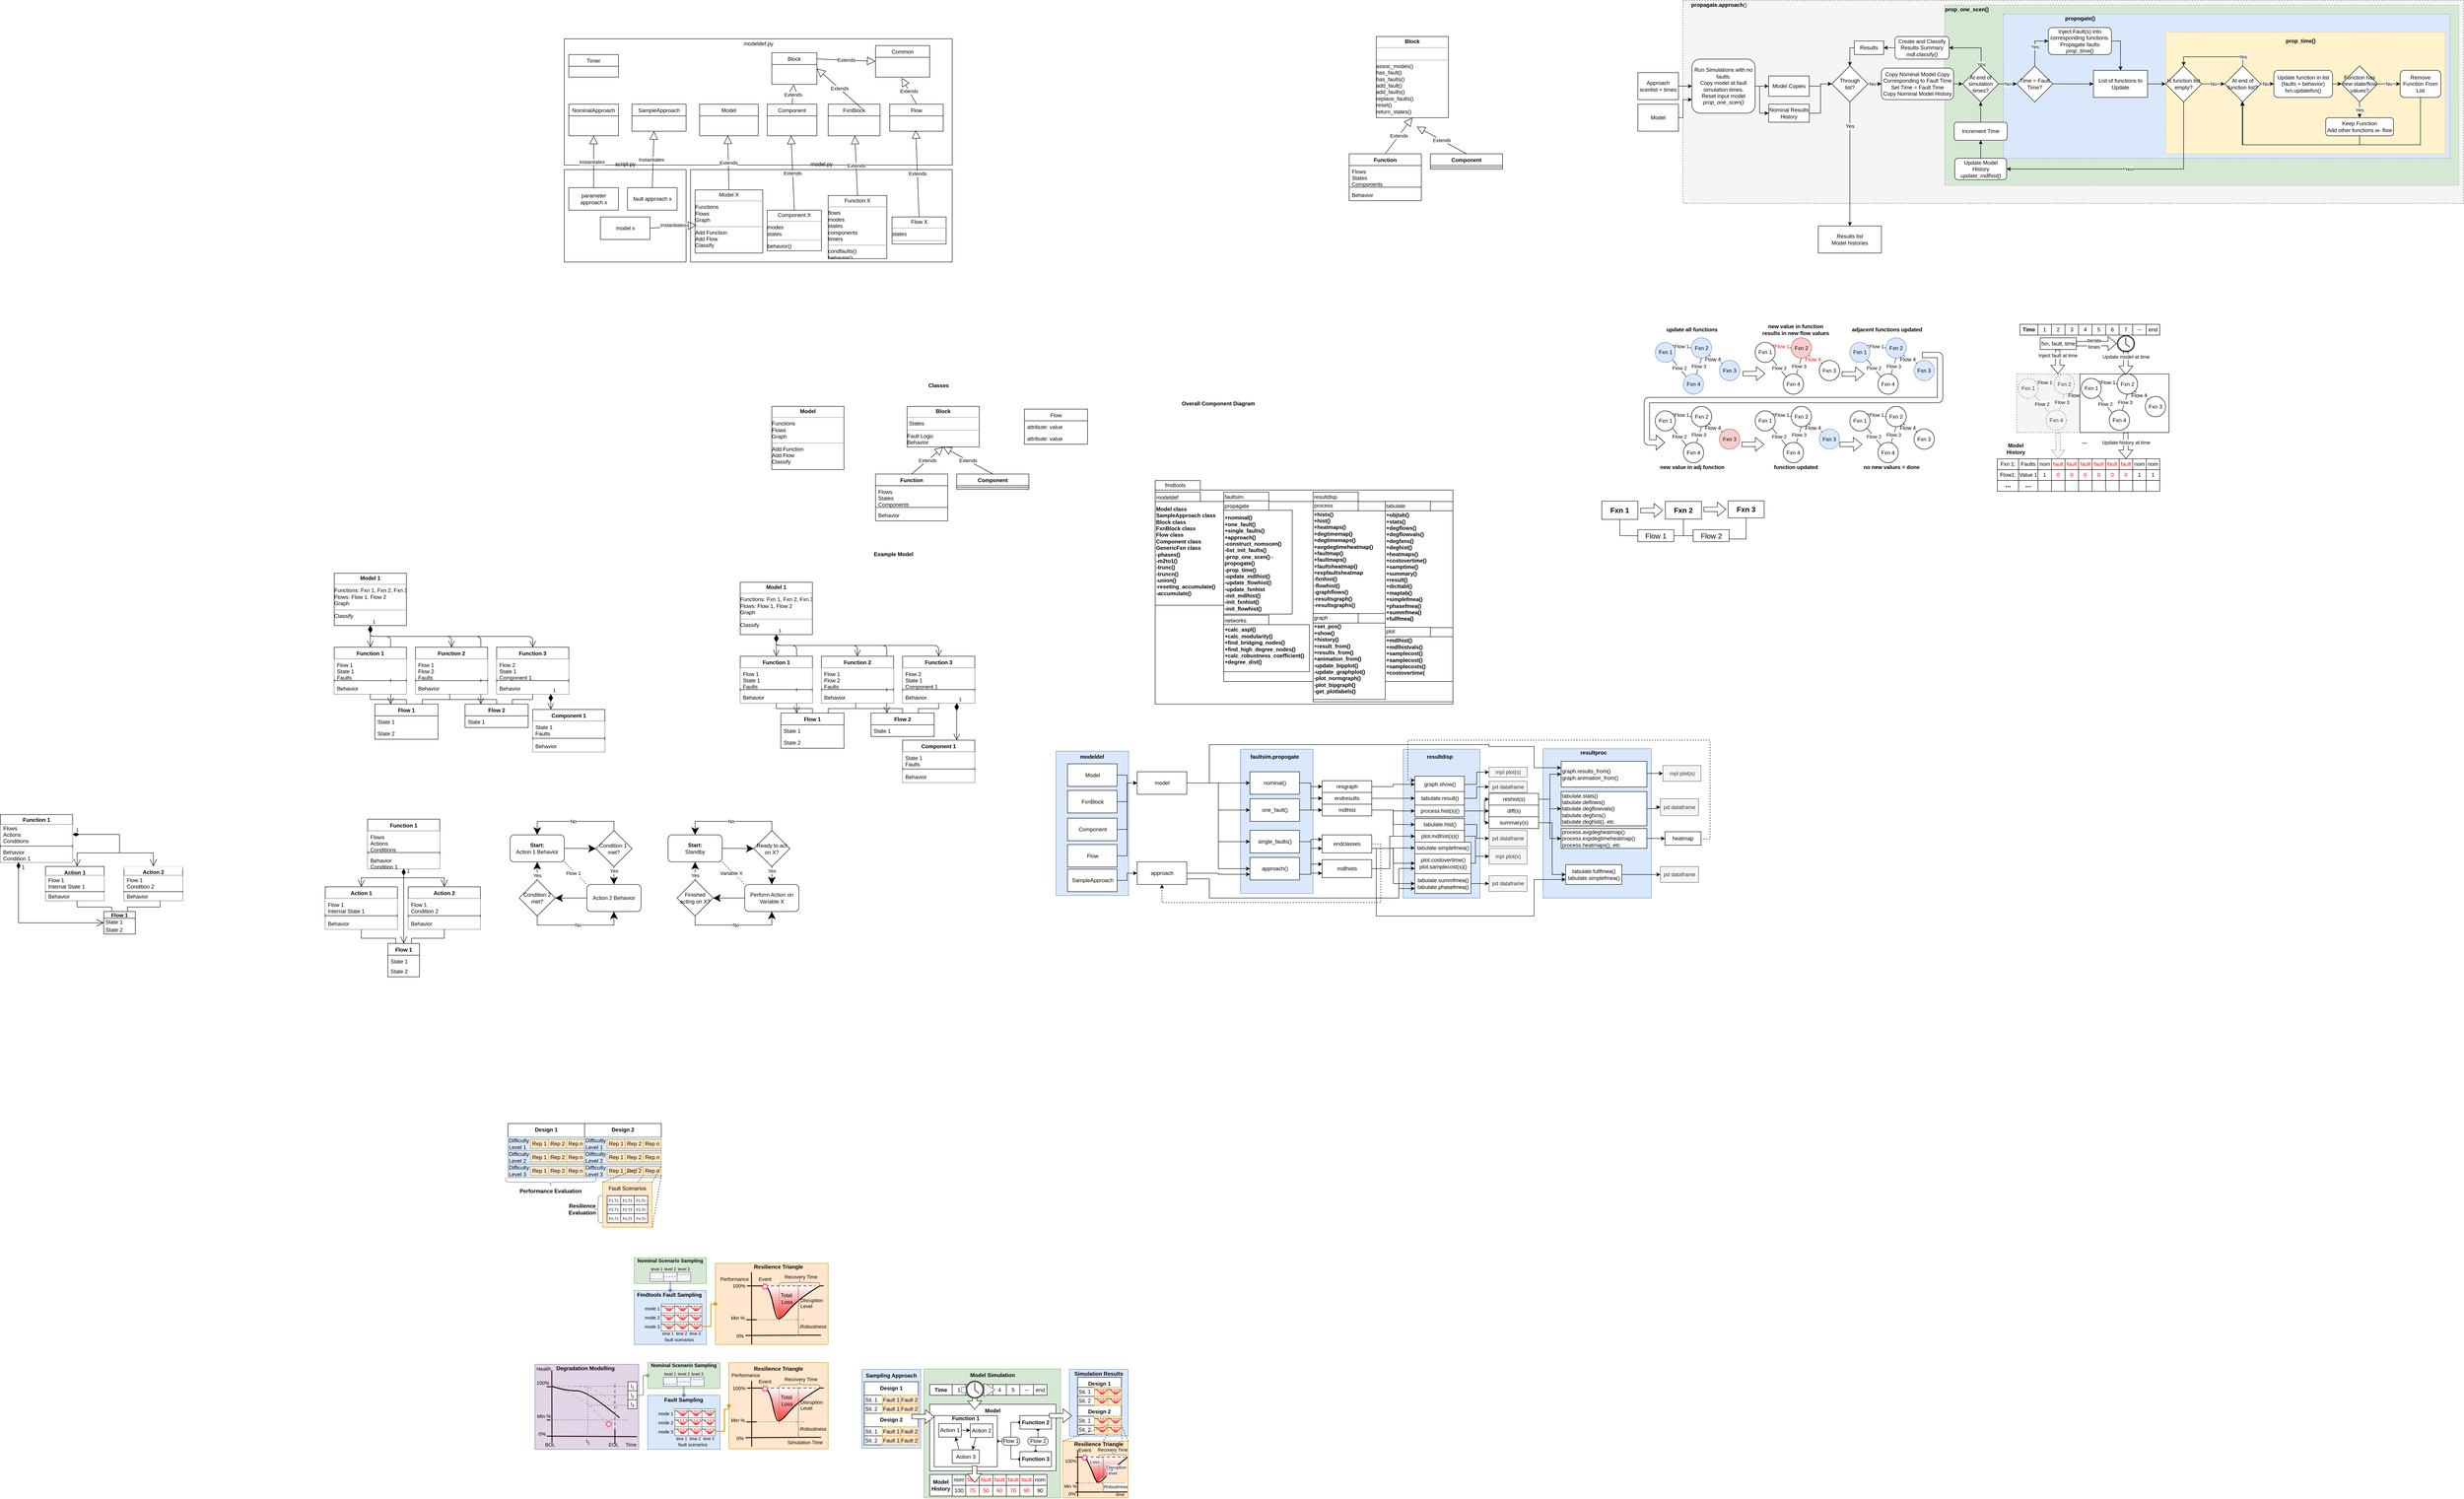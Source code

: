 <mxfile version="14.5.1" type="device"><diagram id="C5RBs43oDa-KdzZeNtuy" name="Page-1"><mxGraphModel dx="3463" dy="1732" grid="1" gridSize="10" guides="1" tooltips="1" connect="1" arrows="1" fold="1" page="1" pageScale="1" pageWidth="827" pageHeight="1169" math="0" shadow="0"><root><mxCell id="WIyWlLk6GJQsqaUBKTNV-0"/><mxCell id="WIyWlLk6GJQsqaUBKTNV-1" parent="WIyWlLk6GJQsqaUBKTNV-0"/><mxCell id="x_zQPxMyYi4wA0n0pI_H-395" value="" style="rounded=0;whiteSpace=wrap;html=1;fillColor=#dae8fc;strokeColor=#6c8ebf;" vertex="1" parent="WIyWlLk6GJQsqaUBKTNV-1"><mxGeometry x="-80" y="2085" width="130" height="148" as="geometry"/></mxCell><mxCell id="x_zQPxMyYi4wA0n0pI_H-739" value="" style="endArrow=none;html=1;entryX=1;entryY=1;entryDx=0;entryDy=0;dashed=1;exitX=1;exitY=1;exitDx=0;exitDy=0;" edge="1" parent="WIyWlLk6GJQsqaUBKTNV-1" source="x_zQPxMyYi4wA0n0pI_H-467" target="x_zQPxMyYi4wA0n0pI_H-664"><mxGeometry width="50" height="50" relative="1" as="geometry"><mxPoint x="100.33" y="2265" as="sourcePoint"/><mxPoint x="70.27" y="2229.75" as="targetPoint"/></mxGeometry></mxCell><mxCell id="x_zQPxMyYi4wA0n0pI_H-740" value="" style="endArrow=none;html=1;entryX=0;entryY=1;entryDx=0;entryDy=0;dashed=1;exitX=0;exitY=1;exitDx=0;exitDy=0;" edge="1" parent="WIyWlLk6GJQsqaUBKTNV-1" source="x_zQPxMyYi4wA0n0pI_H-467" target="x_zQPxMyYi4wA0n0pI_H-664"><mxGeometry width="50" height="50" relative="1" as="geometry"><mxPoint x="100" y="2260" as="sourcePoint"/><mxPoint x="55.2" y="2229" as="targetPoint"/></mxGeometry></mxCell><mxCell id="x_zQPxMyYi4wA0n0pI_H-725" value="&lt;b&gt;Model Simulation&lt;br&gt;&lt;/b&gt;" style="rounded=0;whiteSpace=wrap;html=1;horizontal=1;verticalAlign=top;fillColor=#d5e8d4;strokeColor=#82b366;" vertex="1" parent="WIyWlLk6GJQsqaUBKTNV-1"><mxGeometry x="-402.5" y="2084.37" width="302.5" height="285.63" as="geometry"/></mxCell><mxCell id="x_zQPxMyYi4wA0n0pI_H-629" value="&lt;b&gt;Sampling Approach&lt;/b&gt;" style="rounded=0;whiteSpace=wrap;html=1;horizontal=1;verticalAlign=top;fillColor=#dae8fc;strokeColor=#6c8ebf;" vertex="1" parent="WIyWlLk6GJQsqaUBKTNV-1"><mxGeometry x="-540" y="2085" width="130" height="175" as="geometry"/></mxCell><mxCell id="x_zQPxMyYi4wA0n0pI_H-321" value="&lt;b&gt;Model&lt;br&gt;&lt;/b&gt;" style="rounded=0;whiteSpace=wrap;html=1;horizontal=1;verticalAlign=top;" vertex="1" parent="WIyWlLk6GJQsqaUBKTNV-1"><mxGeometry x="-390" y="2162.5" width="280" height="147.5" as="geometry"/></mxCell><mxCell id="x_zQPxMyYi4wA0n0pI_H-314" style="edgeStyle=orthogonalEdgeStyle;rounded=0;orthogonalLoop=1;jettySize=auto;html=1;exitX=1;exitY=0.5;exitDx=0;exitDy=0;entryX=0;entryY=0.5;entryDx=0;entryDy=0;endArrow=oval;endFill=1;startArrow=oval;startFill=1;" edge="1" parent="WIyWlLk6GJQsqaUBKTNV-1" source="x_zQPxMyYi4wA0n0pI_H-310" target="x_zQPxMyYi4wA0n0pI_H-312"><mxGeometry relative="1" as="geometry"><Array as="points"><mxPoint x="-210" y="2244.5"/><mxPoint x="-210" y="2284.5"/></Array></mxGeometry></mxCell><mxCell id="x_zQPxMyYi4wA0n0pI_H-315" style="edgeStyle=orthogonalEdgeStyle;rounded=0;orthogonalLoop=1;jettySize=auto;html=1;exitX=1;exitY=0.5;exitDx=0;exitDy=0;entryX=0;entryY=0.5;entryDx=0;entryDy=0;startArrow=oval;startFill=1;endArrow=oval;endFill=1;" edge="1" parent="WIyWlLk6GJQsqaUBKTNV-1" source="x_zQPxMyYi4wA0n0pI_H-310" target="x_zQPxMyYi4wA0n0pI_H-311"><mxGeometry relative="1" as="geometry"><Array as="points"><mxPoint x="-210" y="2244.5"/><mxPoint x="-210" y="2202.5"/></Array></mxGeometry></mxCell><mxCell id="x_zQPxMyYi4wA0n0pI_H-310" value="&lt;b&gt;Function 1&lt;br&gt;&lt;br&gt;&lt;br&gt;&lt;br&gt;&lt;br&gt;&lt;br&gt;&lt;br&gt;&lt;br&gt;&lt;/b&gt;" style="rounded=0;whiteSpace=wrap;html=1;" vertex="1" parent="WIyWlLk6GJQsqaUBKTNV-1"><mxGeometry x="-380" y="2187.5" width="140" height="113.5" as="geometry"/></mxCell><mxCell id="g0rZIJqwqVBk5qAOJ_Wt-179" value="" style="rounded=0;whiteSpace=wrap;html=1;fontColor=#333333;fillColor=#f5f5f5;strokeColor=#666666;dashed=1;" parent="WIyWlLk6GJQsqaUBKTNV-1" vertex="1"><mxGeometry x="2020" y="-122" width="197.5" height="130" as="geometry"/></mxCell><mxCell id="g0rZIJqwqVBk5qAOJ_Wt-180" value="Flow 2" style="rounded=0;orthogonalLoop=1;jettySize=auto;html=1;exitX=1;exitY=1;exitDx=0;exitDy=0;entryX=0;entryY=0;entryDx=0;entryDy=0;endArrow=none;endFill=0;fillColor=#f5f5f5;strokeColor=#666666;dashed=1;" parent="WIyWlLk6GJQsqaUBKTNV-1" source="g0rZIJqwqVBk5qAOJ_Wt-182" target="g0rZIJqwqVBk5qAOJ_Wt-183" edge="1"><mxGeometry relative="1" as="geometry"/></mxCell><mxCell id="g0rZIJqwqVBk5qAOJ_Wt-181" value="Flow 1" style="edgeStyle=none;rounded=0;orthogonalLoop=1;jettySize=auto;html=1;exitX=1;exitY=0;exitDx=0;exitDy=0;entryX=0;entryY=0.5;entryDx=0;entryDy=0;endArrow=none;endFill=0;fillColor=#f5f5f5;strokeColor=#666666;dashed=1;" parent="WIyWlLk6GJQsqaUBKTNV-1" source="g0rZIJqwqVBk5qAOJ_Wt-182" target="g0rZIJqwqVBk5qAOJ_Wt-188" edge="1"><mxGeometry relative="1" as="geometry"/></mxCell><mxCell id="g0rZIJqwqVBk5qAOJ_Wt-182" value="Fxn 1" style="ellipse;whiteSpace=wrap;html=1;aspect=fixed;fillColor=#f5f5f5;strokeColor=#666666;fontColor=#333333;dashed=1;" parent="WIyWlLk6GJQsqaUBKTNV-1" vertex="1"><mxGeometry x="2022.75" y="-112" width="44.5" height="44.5" as="geometry"/></mxCell><mxCell id="g0rZIJqwqVBk5qAOJ_Wt-183" value="Fxn 4" style="ellipse;whiteSpace=wrap;html=1;aspect=fixed;fillColor=#f5f5f5;strokeColor=#666666;fontColor=#333333;dashed=1;" parent="WIyWlLk6GJQsqaUBKTNV-1" vertex="1"><mxGeometry x="2085" y="-42" width="45" height="45" as="geometry"/></mxCell><mxCell id="g0rZIJqwqVBk5qAOJ_Wt-184" value="Fxn 3" style="ellipse;whiteSpace=wrap;html=1;aspect=fixed;fillColor=#f5f5f5;strokeColor=#666666;fontColor=#333333;dashed=1;" parent="WIyWlLk6GJQsqaUBKTNV-1" vertex="1"><mxGeometry x="2165" y="-72" width="45" height="45" as="geometry"/></mxCell><mxCell id="g0rZIJqwqVBk5qAOJ_Wt-185" style="edgeStyle=none;rounded=0;orthogonalLoop=1;jettySize=auto;html=1;exitX=1;exitY=1;exitDx=0;exitDy=0;entryX=0;entryY=0;entryDx=0;entryDy=0;endArrow=none;endFill=0;fillColor=#f5f5f5;strokeColor=#666666;dashed=1;" parent="WIyWlLk6GJQsqaUBKTNV-1" source="g0rZIJqwqVBk5qAOJ_Wt-188" target="g0rZIJqwqVBk5qAOJ_Wt-184" edge="1"><mxGeometry relative="1" as="geometry"/></mxCell><mxCell id="g0rZIJqwqVBk5qAOJ_Wt-186" value="Flow 4" style="text;html=1;align=center;verticalAlign=middle;resizable=0;points=[];labelBackgroundColor=#ffffff;" parent="g0rZIJqwqVBk5qAOJ_Wt-185" vertex="1" connectable="0"><mxGeometry x="-0.288" y="-3" relative="1" as="geometry"><mxPoint as="offset"/></mxGeometry></mxCell><mxCell id="g0rZIJqwqVBk5qAOJ_Wt-187" value="Flow 3" style="edgeStyle=none;rounded=0;orthogonalLoop=1;jettySize=auto;html=1;exitX=0.5;exitY=1;exitDx=0;exitDy=0;endArrow=none;endFill=0;fillColor=#f5f5f5;strokeColor=#666666;dashed=1;" parent="WIyWlLk6GJQsqaUBKTNV-1" source="g0rZIJqwqVBk5qAOJ_Wt-188" target="g0rZIJqwqVBk5qAOJ_Wt-183" edge="1"><mxGeometry relative="1" as="geometry"/></mxCell><mxCell id="g0rZIJqwqVBk5qAOJ_Wt-188" value="Fxn 2" style="ellipse;whiteSpace=wrap;html=1;aspect=fixed;fillColor=#f5f5f5;strokeColor=#666666;fontColor=#333333;dashed=1;" parent="WIyWlLk6GJQsqaUBKTNV-1" vertex="1"><mxGeometry x="2102.75" y="-122" width="45" height="45" as="geometry"/></mxCell><mxCell id="g0rZIJqwqVBk5qAOJ_Wt-57" value="" style="rounded=0;whiteSpace=wrap;html=1;fontColor=#FF0000;" parent="WIyWlLk6GJQsqaUBKTNV-1" vertex="1"><mxGeometry x="2160" y="-122" width="197.5" height="130" as="geometry"/></mxCell><mxCell id="JTReBryYe0rahvM_aWxI-82" value="" style="rounded=0;whiteSpace=wrap;html=1;fillColor=#f5f5f5;strokeColor=#666666;fontColor=#333333;dashed=1;" parent="WIyWlLk6GJQsqaUBKTNV-1" vertex="1"><mxGeometry x="1280" y="-950" width="1730" height="450" as="geometry"/></mxCell><mxCell id="JTReBryYe0rahvM_aWxI-78" value="" style="rounded=0;whiteSpace=wrap;html=1;fillColor=#d5e8d4;strokeColor=#82b366;dashed=1;" parent="WIyWlLk6GJQsqaUBKTNV-1" vertex="1"><mxGeometry x="1860" y="-940" width="1140" height="400" as="geometry"/></mxCell><mxCell id="JTReBryYe0rahvM_aWxI-74" value="" style="rounded=0;whiteSpace=wrap;html=1;fillColor=#dae8fc;strokeColor=#6c8ebf;dashed=1;" parent="WIyWlLk6GJQsqaUBKTNV-1" vertex="1"><mxGeometry x="1990" y="-920" width="990" height="320" as="geometry"/></mxCell><mxCell id="JTReBryYe0rahvM_aWxI-72" value="" style="rounded=0;whiteSpace=wrap;html=1;fillColor=#fff2cc;strokeColor=#d6b656;dashed=1;" parent="WIyWlLk6GJQsqaUBKTNV-1" vertex="1"><mxGeometry x="2350" y="-880" width="620" height="270" as="geometry"/></mxCell><mxCell id="KKMj-e-TVHIC8S9t42pr-160" value="" style="rounded=0;whiteSpace=wrap;html=1;fillColor=#dae8fc;strokeColor=#6c8ebf;" parent="WIyWlLk6GJQsqaUBKTNV-1" vertex="1"><mxGeometry x="970" y="709" width="240" height="331" as="geometry"/></mxCell><mxCell id="KKMj-e-TVHIC8S9t42pr-126" value="" style="rounded=0;whiteSpace=wrap;html=1;fillColor=#dae8fc;strokeColor=#6c8ebf;" parent="WIyWlLk6GJQsqaUBKTNV-1" vertex="1"><mxGeometry x="660" y="710" width="170" height="330" as="geometry"/></mxCell><mxCell id="KKMj-e-TVHIC8S9t42pr-96" value="" style="rounded=0;whiteSpace=wrap;html=1;fillColor=#dae8fc;strokeColor=#6c8ebf;" parent="WIyWlLk6GJQsqaUBKTNV-1" vertex="1"><mxGeometry x="299" y="710" width="161" height="320" as="geometry"/></mxCell><mxCell id="KKMj-e-TVHIC8S9t42pr-13" value="1" style="endArrow=open;html=1;endSize=12;startArrow=diamondThin;startSize=14;startFill=1;edgeStyle=orthogonalEdgeStyle;align=left;verticalAlign=bottom;strokeColor=#000000;exitX=0.5;exitY=1;exitDx=0;exitDy=0;entryX=0.25;entryY=0;entryDx=0;entryDy=0;" parent="WIyWlLk6GJQsqaUBKTNV-1" source="dVzayVj5xU6MvuxrRmlc-52" target="dVzayVj5xU6MvuxrRmlc-8" edge="1"><mxGeometry x="-1" y="3" relative="1" as="geometry"><mxPoint x="-720" y="444" as="sourcePoint"/><mxPoint x="-360" y="514" as="targetPoint"/><Array as="points"><mxPoint x="-730" y="480"/><mxPoint x="-685" y="480"/></Array></mxGeometry></mxCell><mxCell id="dVzayVj5xU6MvuxrRmlc-54" value="1" style="endArrow=open;html=1;endSize=12;startArrow=diamondThin;startSize=14;startFill=1;edgeStyle=orthogonalEdgeStyle;align=left;verticalAlign=bottom;strokeColor=#000000;exitX=0.5;exitY=1;exitDx=0;exitDy=0;entryX=0.25;entryY=0;entryDx=0;entryDy=0;" parent="WIyWlLk6GJQsqaUBKTNV-1" source="dVzayVj5xU6MvuxrRmlc-52" target="dVzayVj5xU6MvuxrRmlc-33" edge="1"><mxGeometry x="-1" y="3" relative="1" as="geometry"><mxPoint x="-543" y="370" as="sourcePoint"/><mxPoint x="-383" y="370" as="targetPoint"/><Array as="points"><mxPoint x="-730" y="480"/><mxPoint x="-485" y="480"/></Array></mxGeometry></mxCell><mxCell id="dVzayVj5xU6MvuxrRmlc-0" value="Function" style="swimlane;fontStyle=1;align=center;verticalAlign=top;childLayout=stackLayout;horizontal=1;startSize=26;horizontalStack=0;resizeParent=1;resizeParentMax=0;resizeLast=0;collapsible=1;marginBottom=0;" parent="WIyWlLk6GJQsqaUBKTNV-1" vertex="1"><mxGeometry x="-510" y="100" width="160" height="104" as="geometry"/></mxCell><mxCell id="dVzayVj5xU6MvuxrRmlc-1" value="Flows&#10;States&#10;Components&#10;&#10;" style="text;strokeColor=none;fillColor=none;align=left;verticalAlign=top;spacingLeft=4;spacingRight=4;overflow=hidden;rotatable=0;points=[[0,0.5],[1,0.5]];portConstraint=eastwest;" parent="dVzayVj5xU6MvuxrRmlc-0" vertex="1"><mxGeometry y="26" width="160" height="44" as="geometry"/></mxCell><mxCell id="dVzayVj5xU6MvuxrRmlc-2" value="" style="line;strokeWidth=1;fillColor=none;align=left;verticalAlign=middle;spacingTop=-1;spacingLeft=3;spacingRight=3;rotatable=0;labelPosition=right;points=[];portConstraint=eastwest;" parent="dVzayVj5xU6MvuxrRmlc-0" vertex="1"><mxGeometry y="70" width="160" height="8" as="geometry"/></mxCell><mxCell id="dVzayVj5xU6MvuxrRmlc-3" value="Behavior" style="text;strokeColor=none;fillColor=none;align=left;verticalAlign=top;spacingLeft=4;spacingRight=4;overflow=hidden;rotatable=0;points=[[0,0.5],[1,0.5]];portConstraint=eastwest;" parent="dVzayVj5xU6MvuxrRmlc-0" vertex="1"><mxGeometry y="78" width="160" height="26" as="geometry"/></mxCell><mxCell id="dVzayVj5xU6MvuxrRmlc-46" style="edgeStyle=orthogonalEdgeStyle;rounded=0;orthogonalLoop=1;jettySize=auto;html=1;exitX=0.5;exitY=0;exitDx=0;exitDy=0;strokeColor=#000000;endArrow=none;endFill=0;" parent="WIyWlLk6GJQsqaUBKTNV-1" source="dVzayVj5xU6MvuxrRmlc-8" edge="1"><mxGeometry relative="1" as="geometry"><mxPoint x="-730" y="584" as="targetPoint"/><Array as="points"><mxPoint x="-650" y="620"/><mxPoint x="-730" y="620"/></Array></mxGeometry></mxCell><mxCell id="dVzayVj5xU6MvuxrRmlc-47" style="edgeStyle=orthogonalEdgeStyle;rounded=0;orthogonalLoop=1;jettySize=auto;html=1;exitX=0.75;exitY=0;exitDx=0;exitDy=0;entryX=0.5;entryY=1;entryDx=0;entryDy=0;endArrow=none;endFill=0;strokeColor=#000000;" parent="WIyWlLk6GJQsqaUBKTNV-1" source="dVzayVj5xU6MvuxrRmlc-8" edge="1"><mxGeometry relative="1" as="geometry"><mxPoint x="-554" y="584" as="targetPoint"/><Array as="points"><mxPoint x="-615" y="620"/><mxPoint x="-554" y="620"/></Array></mxGeometry></mxCell><mxCell id="dVzayVj5xU6MvuxrRmlc-8" value="Flow 1" style="swimlane;fontStyle=1;childLayout=stackLayout;horizontal=1;startSize=26;fillColor=none;horizontalStack=0;resizeParent=1;resizeParentMax=0;resizeLast=0;collapsible=1;marginBottom=0;" parent="WIyWlLk6GJQsqaUBKTNV-1" vertex="1"><mxGeometry x="-720" y="630" width="140" height="78" as="geometry"/></mxCell><mxCell id="dVzayVj5xU6MvuxrRmlc-9" value="State 1" style="text;strokeColor=none;fillColor=none;align=left;verticalAlign=top;spacingLeft=4;spacingRight=4;overflow=hidden;rotatable=0;points=[[0,0.5],[1,0.5]];portConstraint=eastwest;" parent="dVzayVj5xU6MvuxrRmlc-8" vertex="1"><mxGeometry y="26" width="140" height="26" as="geometry"/></mxCell><mxCell id="dVzayVj5xU6MvuxrRmlc-10" value="State 2" style="text;strokeColor=none;fillColor=none;align=left;verticalAlign=top;spacingLeft=4;spacingRight=4;overflow=hidden;rotatable=0;points=[[0,0.5],[1,0.5]];portConstraint=eastwest;" parent="dVzayVj5xU6MvuxrRmlc-8" vertex="1"><mxGeometry y="52" width="140" height="26" as="geometry"/></mxCell><mxCell id="dVzayVj5xU6MvuxrRmlc-18" value="Component" style="swimlane;fontStyle=1;align=center;verticalAlign=top;childLayout=stackLayout;horizontal=1;startSize=26;horizontalStack=0;resizeParent=1;resizeParentMax=0;resizeLast=0;collapsible=1;marginBottom=0;" parent="WIyWlLk6GJQsqaUBKTNV-1" vertex="1"><mxGeometry x="-330" y="100" width="160" height="34" as="geometry"/></mxCell><mxCell id="dVzayVj5xU6MvuxrRmlc-20" value="" style="line;strokeWidth=1;fillColor=none;align=left;verticalAlign=middle;spacingTop=-1;spacingLeft=3;spacingRight=3;rotatable=0;labelPosition=right;points=[];portConstraint=eastwest;" parent="dVzayVj5xU6MvuxrRmlc-18" vertex="1"><mxGeometry y="26" width="160" height="8" as="geometry"/></mxCell><mxCell id="dVzayVj5xU6MvuxrRmlc-22" value="&lt;p style=&quot;margin: 0px ; margin-top: 4px ; text-align: center&quot;&gt;&lt;b&gt;Block&lt;/b&gt;&lt;/p&gt;&lt;hr size=&quot;1&quot;&gt;&lt;p style=&quot;margin: 0px ; margin-left: 4px&quot;&gt;States&lt;/p&gt;&lt;hr size=&quot;1&quot;&gt;&lt;div&gt;Fault Logic&lt;/div&gt;&lt;div&gt;Behavior&lt;br&gt;&lt;/div&gt;" style="verticalAlign=top;align=left;overflow=fill;fontSize=12;fontFamily=Helvetica;html=1;" parent="WIyWlLk6GJQsqaUBKTNV-1" vertex="1"><mxGeometry x="-440" y="-50" width="160" height="90" as="geometry"/></mxCell><mxCell id="dVzayVj5xU6MvuxrRmlc-23" value="Extends" style="endArrow=block;endSize=16;endFill=0;html=1;entryX=0.5;entryY=1;entryDx=0;entryDy=0;exitX=0.5;exitY=0;exitDx=0;exitDy=0;" parent="WIyWlLk6GJQsqaUBKTNV-1" source="dVzayVj5xU6MvuxrRmlc-0" target="dVzayVj5xU6MvuxrRmlc-22" edge="1"><mxGeometry width="160" relative="1" as="geometry"><mxPoint x="-720" y="260" as="sourcePoint"/><mxPoint x="-560" y="260" as="targetPoint"/></mxGeometry></mxCell><mxCell id="dVzayVj5xU6MvuxrRmlc-24" value="Extends" style="endArrow=block;endSize=16;endFill=0;html=1;exitX=0.5;exitY=0;exitDx=0;exitDy=0;" parent="WIyWlLk6GJQsqaUBKTNV-1" source="dVzayVj5xU6MvuxrRmlc-18" edge="1"><mxGeometry width="160" relative="1" as="geometry"><mxPoint x="-270" y="230" as="sourcePoint"/><mxPoint x="-360" y="40" as="targetPoint"/></mxGeometry></mxCell><mxCell id="dVzayVj5xU6MvuxrRmlc-48" style="edgeStyle=orthogonalEdgeStyle;rounded=0;orthogonalLoop=1;jettySize=auto;html=1;exitX=0.5;exitY=0;exitDx=0;exitDy=0;endArrow=none;endFill=0;strokeColor=#000000;" parent="WIyWlLk6GJQsqaUBKTNV-1" source="dVzayVj5xU6MvuxrRmlc-33" edge="1"><mxGeometry relative="1" as="geometry"><mxPoint x="-554" y="584" as="targetPoint"/><Array as="points"><mxPoint x="-450" y="620"/><mxPoint x="-554" y="620"/></Array></mxGeometry></mxCell><mxCell id="dVzayVj5xU6MvuxrRmlc-49" style="edgeStyle=orthogonalEdgeStyle;rounded=0;orthogonalLoop=1;jettySize=auto;html=1;exitX=0.75;exitY=0;exitDx=0;exitDy=0;endArrow=none;endFill=0;strokeColor=#000000;" parent="WIyWlLk6GJQsqaUBKTNV-1" source="dVzayVj5xU6MvuxrRmlc-33" edge="1"><mxGeometry relative="1" as="geometry"><mxPoint x="-370" y="584" as="targetPoint"/><Array as="points"><mxPoint x="-415" y="620"/><mxPoint x="-370" y="620"/></Array></mxGeometry></mxCell><mxCell id="dVzayVj5xU6MvuxrRmlc-33" value="Flow 2" style="swimlane;fontStyle=1;childLayout=stackLayout;horizontal=1;startSize=26;fillColor=none;horizontalStack=0;resizeParent=1;resizeParentMax=0;resizeLast=0;collapsible=1;marginBottom=0;" parent="WIyWlLk6GJQsqaUBKTNV-1" vertex="1"><mxGeometry x="-520" y="630" width="140" height="52" as="geometry"/></mxCell><mxCell id="dVzayVj5xU6MvuxrRmlc-34" value="State 1" style="text;strokeColor=none;fillColor=none;align=left;verticalAlign=top;spacingLeft=4;spacingRight=4;overflow=hidden;rotatable=0;points=[[0,0.5],[1,0.5]];portConstraint=eastwest;" parent="dVzayVj5xU6MvuxrRmlc-33" vertex="1"><mxGeometry y="26" width="140" height="26" as="geometry"/></mxCell><mxCell id="dVzayVj5xU6MvuxrRmlc-36" value="Flow" style="swimlane;fontStyle=0;childLayout=stackLayout;horizontal=1;startSize=26;fillColor=none;horizontalStack=0;resizeParent=1;resizeParentMax=0;resizeLast=0;collapsible=1;marginBottom=0;" parent="WIyWlLk6GJQsqaUBKTNV-1" vertex="1"><mxGeometry x="-180" y="-44" width="140" height="78" as="geometry"/></mxCell><mxCell id="dVzayVj5xU6MvuxrRmlc-37" value="attribute: value" style="text;strokeColor=none;fillColor=none;align=left;verticalAlign=top;spacingLeft=4;spacingRight=4;overflow=hidden;rotatable=0;points=[[0,0.5],[1,0.5]];portConstraint=eastwest;" parent="dVzayVj5xU6MvuxrRmlc-36" vertex="1"><mxGeometry y="26" width="140" height="26" as="geometry"/></mxCell><mxCell id="dVzayVj5xU6MvuxrRmlc-38" value="attribute: value" style="text;strokeColor=none;fillColor=none;align=left;verticalAlign=top;spacingLeft=4;spacingRight=4;overflow=hidden;rotatable=0;points=[[0,0.5],[1,0.5]];portConstraint=eastwest;" parent="dVzayVj5xU6MvuxrRmlc-36" vertex="1"><mxGeometry y="52" width="140" height="26" as="geometry"/></mxCell><mxCell id="dVzayVj5xU6MvuxrRmlc-51" value="&lt;p style=&quot;margin: 0px ; margin-top: 4px ; text-align: center&quot;&gt;&lt;b&gt;Model&lt;/b&gt;&lt;/p&gt;&lt;hr size=&quot;1&quot;&gt;&lt;div&gt;Functions&lt;/div&gt;&lt;div&gt;Flows&lt;/div&gt;&lt;div&gt;Graph&lt;br&gt;&lt;/div&gt;&lt;hr size=&quot;1&quot;&gt;&lt;div&gt;Add Function&lt;/div&gt;&lt;div&gt;Add Flow&lt;/div&gt;&lt;div&gt;Classify&lt;/div&gt;" style="verticalAlign=top;align=left;overflow=fill;fontSize=12;fontFamily=Helvetica;html=1;" parent="WIyWlLk6GJQsqaUBKTNV-1" vertex="1"><mxGeometry x="-740" y="-50" width="160" height="140" as="geometry"/></mxCell><mxCell id="dVzayVj5xU6MvuxrRmlc-52" value="&lt;p style=&quot;margin: 0px ; margin-top: 4px ; text-align: center&quot;&gt;&lt;b&gt;Model 1&lt;br&gt;&lt;/b&gt;&lt;/p&gt;&lt;hr size=&quot;1&quot;&gt;&lt;div&gt;Functions: Fxn 1, Fxn 2, Fxn 3&lt;br&gt;&lt;/div&gt;&lt;div&gt;Flows: Flow 1, Flow 2&lt;br&gt;&lt;/div&gt;&lt;div&gt;Graph&lt;br&gt;&lt;/div&gt;&lt;hr size=&quot;1&quot;&gt;Classify" style="verticalAlign=top;align=left;overflow=fill;fontSize=12;fontFamily=Helvetica;html=1;" parent="WIyWlLk6GJQsqaUBKTNV-1" vertex="1"><mxGeometry x="-810" y="340" width="160" height="116" as="geometry"/></mxCell><mxCell id="dVzayVj5xU6MvuxrRmlc-53" value="1" style="endArrow=open;html=1;endSize=12;startArrow=diamondThin;startSize=14;startFill=1;edgeStyle=orthogonalEdgeStyle;align=left;verticalAlign=bottom;strokeColor=#000000;exitX=0.5;exitY=1;exitDx=0;exitDy=0;entryX=0.5;entryY=0;entryDx=0;entryDy=0;" parent="WIyWlLk6GJQsqaUBKTNV-1" source="dVzayVj5xU6MvuxrRmlc-52" edge="1"><mxGeometry x="-1" y="3" relative="1" as="geometry"><mxPoint x="-830" y="484" as="sourcePoint"/><mxPoint x="-730" y="504" as="targetPoint"/></mxGeometry></mxCell><mxCell id="dVzayVj5xU6MvuxrRmlc-56" value="1" style="endArrow=open;html=1;endSize=12;startArrow=diamondThin;startSize=14;startFill=1;edgeStyle=orthogonalEdgeStyle;align=left;verticalAlign=bottom;strokeColor=#000000;exitX=0.5;exitY=1;exitDx=0;exitDy=0;entryX=0.5;entryY=0;entryDx=0;entryDy=0;" parent="WIyWlLk6GJQsqaUBKTNV-1" source="dVzayVj5xU6MvuxrRmlc-52" target="KKMj-e-TVHIC8S9t42pr-14" edge="1"><mxGeometry x="-1" y="3" relative="1" as="geometry"><mxPoint x="-523" y="390" as="sourcePoint"/><mxPoint x="-370" y="504" as="targetPoint"/></mxGeometry></mxCell><mxCell id="dVzayVj5xU6MvuxrRmlc-57" value="1" style="endArrow=open;html=1;endSize=12;startArrow=diamondThin;startSize=14;startFill=1;edgeStyle=orthogonalEdgeStyle;align=left;verticalAlign=bottom;strokeColor=#000000;exitX=0.5;exitY=1;exitDx=0;exitDy=0;entryX=0.5;entryY=0;entryDx=0;entryDy=0;" parent="WIyWlLk6GJQsqaUBKTNV-1" source="dVzayVj5xU6MvuxrRmlc-52" target="KKMj-e-TVHIC8S9t42pr-7" edge="1"><mxGeometry x="-1" y="3" relative="1" as="geometry"><mxPoint x="-553" y="434" as="sourcePoint"/><mxPoint x="-554" y="504" as="targetPoint"/></mxGeometry></mxCell><mxCell id="dVzayVj5xU6MvuxrRmlc-59" value="Classes" style="text;align=center;fontStyle=1;verticalAlign=middle;spacingLeft=3;spacingRight=3;strokeColor=none;rotatable=0;points=[[0,0.5],[1,0.5]];portConstraint=eastwest;" parent="WIyWlLk6GJQsqaUBKTNV-1" vertex="1"><mxGeometry x="-410" y="-110" width="80" height="26" as="geometry"/></mxCell><mxCell id="dVzayVj5xU6MvuxrRmlc-60" value="Overall Component Diagram" style="text;align=center;fontStyle=1;verticalAlign=middle;spacingLeft=3;spacingRight=3;strokeColor=none;rotatable=0;points=[[0,0.5],[1,0.5]];portConstraint=eastwest;" parent="WIyWlLk6GJQsqaUBKTNV-1" vertex="1"><mxGeometry x="210" y="-70" width="80" height="26" as="geometry"/></mxCell><mxCell id="dVzayVj5xU6MvuxrRmlc-61" value="Example Model" style="text;align=center;fontStyle=1;verticalAlign=middle;spacingLeft=3;spacingRight=3;strokeColor=none;rotatable=0;points=[[0,0.5],[1,0.5]];portConstraint=eastwest;" parent="WIyWlLk6GJQsqaUBKTNV-1" vertex="1"><mxGeometry x="-510" y="264" width="80" height="26" as="geometry"/></mxCell><mxCell id="KKMj-e-TVHIC8S9t42pr-7" value="Function 2" style="swimlane;fontStyle=1;align=center;verticalAlign=top;childLayout=stackLayout;horizontal=1;startSize=26;horizontalStack=0;resizeParent=1;resizeParentMax=0;resizeLast=0;collapsible=1;marginBottom=0;" parent="WIyWlLk6GJQsqaUBKTNV-1" vertex="1"><mxGeometry x="-630" y="504" width="160" height="104" as="geometry"/></mxCell><mxCell id="KKMj-e-TVHIC8S9t42pr-8" value="Flow 1&#10;Flow 2&#10;Faults&#10;&#10;" style="text;strokeColor=none;fillColor=#ffffff;align=left;verticalAlign=top;spacingLeft=4;spacingRight=4;overflow=hidden;rotatable=0;points=[[0,0.5],[1,0.5]];portConstraint=eastwest;" parent="KKMj-e-TVHIC8S9t42pr-7" vertex="1"><mxGeometry y="26" width="160" height="44" as="geometry"/></mxCell><mxCell id="KKMj-e-TVHIC8S9t42pr-9" value="" style="line;strokeWidth=1;fillColor=none;align=left;verticalAlign=middle;spacingTop=-1;spacingLeft=3;spacingRight=3;rotatable=0;labelPosition=right;points=[];portConstraint=eastwest;" parent="KKMj-e-TVHIC8S9t42pr-7" vertex="1"><mxGeometry y="70" width="160" height="8" as="geometry"/></mxCell><mxCell id="KKMj-e-TVHIC8S9t42pr-10" value="Behavior" style="text;strokeColor=none;fillColor=#ffffff;align=left;verticalAlign=top;spacingLeft=4;spacingRight=4;overflow=hidden;rotatable=0;points=[[0,0.5],[1,0.5]];portConstraint=eastwest;" parent="KKMj-e-TVHIC8S9t42pr-7" vertex="1"><mxGeometry y="78" width="160" height="26" as="geometry"/></mxCell><mxCell id="KKMj-e-TVHIC8S9t42pr-2" value="Function 1" style="swimlane;fontStyle=1;align=center;verticalAlign=top;childLayout=stackLayout;horizontal=1;startSize=26;horizontalStack=0;resizeParent=1;resizeParentMax=0;resizeLast=0;collapsible=1;marginBottom=0;" parent="WIyWlLk6GJQsqaUBKTNV-1" vertex="1"><mxGeometry x="-810" y="504" width="160" height="104" as="geometry"/></mxCell><mxCell id="KKMj-e-TVHIC8S9t42pr-3" value="Flow 1&#10;State 1&#10;Faults&#10;&#10;&#10;" style="text;strokeColor=none;fillColor=#ffffff;align=left;verticalAlign=top;spacingLeft=4;spacingRight=4;overflow=hidden;rotatable=0;points=[[0,0.5],[1,0.5]];portConstraint=eastwest;" parent="KKMj-e-TVHIC8S9t42pr-2" vertex="1"><mxGeometry y="26" width="160" height="44" as="geometry"/></mxCell><mxCell id="KKMj-e-TVHIC8S9t42pr-4" value="" style="line;strokeWidth=1;fillColor=none;align=left;verticalAlign=middle;spacingTop=-1;spacingLeft=3;spacingRight=3;rotatable=0;labelPosition=right;points=[];portConstraint=eastwest;" parent="KKMj-e-TVHIC8S9t42pr-2" vertex="1"><mxGeometry y="70" width="160" height="8" as="geometry"/></mxCell><mxCell id="KKMj-e-TVHIC8S9t42pr-5" value="Behavior" style="text;strokeColor=none;fillColor=#ffffff;align=left;verticalAlign=top;spacingLeft=4;spacingRight=4;overflow=hidden;rotatable=0;points=[[0,0.5],[1,0.5]];portConstraint=eastwest;" parent="KKMj-e-TVHIC8S9t42pr-2" vertex="1"><mxGeometry y="78" width="160" height="26" as="geometry"/></mxCell><mxCell id="KKMj-e-TVHIC8S9t42pr-14" value="Function 3" style="swimlane;fontStyle=1;align=center;verticalAlign=top;childLayout=stackLayout;horizontal=1;startSize=26;horizontalStack=0;resizeParent=1;resizeParentMax=0;resizeLast=0;collapsible=1;marginBottom=0;" parent="WIyWlLk6GJQsqaUBKTNV-1" vertex="1"><mxGeometry x="-450" y="504" width="160" height="104" as="geometry"/></mxCell><mxCell id="KKMj-e-TVHIC8S9t42pr-15" value="Flow 2&#10;State 1&#10;Component 1&#10;&#10;&#10;" style="text;strokeColor=none;fillColor=#ffffff;align=left;verticalAlign=top;spacingLeft=4;spacingRight=4;overflow=hidden;rotatable=0;points=[[0,0.5],[1,0.5]];portConstraint=eastwest;" parent="KKMj-e-TVHIC8S9t42pr-14" vertex="1"><mxGeometry y="26" width="160" height="44" as="geometry"/></mxCell><mxCell id="KKMj-e-TVHIC8S9t42pr-16" value="" style="line;strokeWidth=1;fillColor=none;align=left;verticalAlign=middle;spacingTop=-1;spacingLeft=3;spacingRight=3;rotatable=0;labelPosition=right;points=[];portConstraint=eastwest;" parent="KKMj-e-TVHIC8S9t42pr-14" vertex="1"><mxGeometry y="70" width="160" height="8" as="geometry"/></mxCell><mxCell id="KKMj-e-TVHIC8S9t42pr-17" value="Behavior" style="text;strokeColor=none;fillColor=#ffffff;align=left;verticalAlign=top;spacingLeft=4;spacingRight=4;overflow=hidden;rotatable=0;points=[[0,0.5],[1,0.5]];portConstraint=eastwest;" parent="KKMj-e-TVHIC8S9t42pr-14" vertex="1"><mxGeometry y="78" width="160" height="26" as="geometry"/></mxCell><mxCell id="KKMj-e-TVHIC8S9t42pr-18" value="Component 1" style="swimlane;fontStyle=1;align=center;verticalAlign=top;childLayout=stackLayout;horizontal=1;startSize=26;horizontalStack=0;resizeParent=1;resizeParentMax=0;resizeLast=0;collapsible=1;marginBottom=0;" parent="WIyWlLk6GJQsqaUBKTNV-1" vertex="1"><mxGeometry x="-450" y="690" width="160" height="94" as="geometry"/></mxCell><mxCell id="KKMj-e-TVHIC8S9t42pr-19" value="State 1&#10;Faults&#10;" style="text;strokeColor=none;fillColor=#ffffff;align=left;verticalAlign=top;spacingLeft=4;spacingRight=4;overflow=hidden;rotatable=0;points=[[0,0.5],[1,0.5]];portConstraint=eastwest;" parent="KKMj-e-TVHIC8S9t42pr-18" vertex="1"><mxGeometry y="26" width="160" height="34" as="geometry"/></mxCell><mxCell id="KKMj-e-TVHIC8S9t42pr-20" value="" style="line;strokeWidth=1;fillColor=none;align=left;verticalAlign=middle;spacingTop=-1;spacingLeft=3;spacingRight=3;rotatable=0;labelPosition=right;points=[];portConstraint=eastwest;" parent="KKMj-e-TVHIC8S9t42pr-18" vertex="1"><mxGeometry y="60" width="160" height="8" as="geometry"/></mxCell><mxCell id="KKMj-e-TVHIC8S9t42pr-21" value="Behavior" style="text;strokeColor=none;fillColor=#ffffff;align=left;verticalAlign=top;spacingLeft=4;spacingRight=4;overflow=hidden;rotatable=0;points=[[0,0.5],[1,0.5]];portConstraint=eastwest;" parent="KKMj-e-TVHIC8S9t42pr-18" vertex="1"><mxGeometry y="68" width="160" height="26" as="geometry"/></mxCell><mxCell id="KKMj-e-TVHIC8S9t42pr-23" value="1" style="endArrow=open;html=1;endSize=12;startArrow=diamondThin;startSize=14;startFill=1;edgeStyle=orthogonalEdgeStyle;align=left;verticalAlign=bottom;strokeColor=#000000;exitX=0.75;exitY=1;exitDx=0;exitDy=0;entryX=0.75;entryY=0;entryDx=0;entryDy=0;" parent="WIyWlLk6GJQsqaUBKTNV-1" source="KKMj-e-TVHIC8S9t42pr-14" target="KKMj-e-TVHIC8S9t42pr-18" edge="1"><mxGeometry x="-1" y="3" relative="1" as="geometry"><mxPoint x="-180" y="610" as="sourcePoint"/><mxPoint x="180" y="658" as="targetPoint"/></mxGeometry></mxCell><mxCell id="KKMj-e-TVHIC8S9t42pr-25" value="&lt;div&gt;modeldef.py&lt;/div&gt;&lt;div&gt;&lt;br&gt;&lt;/div&gt;&lt;div&gt;&lt;br&gt;&lt;/div&gt;&lt;div&gt;&lt;br&gt;&lt;/div&gt;&lt;div&gt;&lt;br&gt;&lt;/div&gt;&lt;div&gt;&lt;br&gt;&lt;/div&gt;&lt;div&gt;&lt;br&gt;&lt;/div&gt;&lt;div&gt;&lt;br&gt;&lt;/div&gt;&lt;div&gt;&lt;br&gt;&lt;/div&gt;&lt;div&gt;&lt;br&gt;&lt;/div&gt;&lt;div&gt;&lt;br&gt;&lt;/div&gt;&lt;div&gt;&lt;br&gt;&lt;/div&gt;&lt;div&gt;&lt;br&gt;&lt;/div&gt;&lt;div&gt;&lt;br&gt;&lt;/div&gt;&lt;div&gt;&lt;br&gt;&lt;/div&gt;&lt;div&gt;&lt;br&gt;&lt;/div&gt;&lt;div&gt;&lt;br&gt;&lt;/div&gt;&lt;div&gt;&lt;br&gt;&lt;/div&gt;&lt;div&gt;&lt;br&gt;&lt;/div&gt;" style="html=1;fillColor=#ffffff;" parent="WIyWlLk6GJQsqaUBKTNV-1" vertex="1"><mxGeometry x="-1200" y="-865" width="860" height="280" as="geometry"/></mxCell><mxCell id="KKMj-e-TVHIC8S9t42pr-26" value="&lt;div&gt;model.py&lt;/div&gt;&lt;div&gt;&lt;br&gt;&lt;/div&gt;&lt;div&gt;&lt;br&gt;&lt;/div&gt;&lt;div&gt;&lt;br&gt;&lt;/div&gt;&lt;div&gt;&lt;br&gt;&lt;/div&gt;&lt;div&gt;&lt;br&gt;&lt;/div&gt;&lt;div&gt;&lt;br&gt;&lt;/div&gt;&lt;div&gt;&lt;br&gt;&lt;/div&gt;&lt;div&gt;&lt;br&gt;&lt;/div&gt;&lt;div&gt;&lt;br&gt;&lt;/div&gt;&lt;div&gt;&lt;br&gt;&lt;/div&gt;&lt;div&gt;&lt;br&gt;&lt;/div&gt;&lt;div&gt;&lt;br&gt;&lt;/div&gt;&lt;div&gt;&lt;br&gt;&lt;/div&gt;&lt;div&gt;&lt;br&gt;&lt;/div&gt;&lt;div&gt;&lt;br&gt;&lt;/div&gt;&lt;div&gt;&lt;br&gt;&lt;/div&gt;" style="html=1;fillColor=#ffffff;" parent="WIyWlLk6GJQsqaUBKTNV-1" vertex="1"><mxGeometry x="-920" y="-575" width="580" height="205" as="geometry"/></mxCell><mxCell id="KKMj-e-TVHIC8S9t42pr-27" value="&lt;div&gt;script.py&lt;/div&gt;&lt;div&gt;&lt;br&gt;&lt;/div&gt;&lt;div&gt;&lt;br&gt;&lt;/div&gt;&lt;div&gt;&lt;br&gt;&lt;/div&gt;&lt;div&gt;&lt;br&gt;&lt;/div&gt;&lt;div&gt;&lt;br&gt;&lt;/div&gt;&lt;div&gt;&lt;br&gt;&lt;/div&gt;&lt;div&gt;&lt;br&gt;&lt;/div&gt;&lt;div&gt;&lt;br&gt;&lt;/div&gt;&lt;div&gt;&lt;br&gt;&lt;/div&gt;&lt;div&gt;&lt;br&gt;&lt;/div&gt;&lt;div&gt;&lt;br&gt;&lt;/div&gt;&lt;div&gt;&lt;br&gt;&lt;/div&gt;&lt;div&gt;&lt;br&gt;&lt;/div&gt;&lt;div&gt;&lt;br&gt;&lt;/div&gt;&lt;div&gt;&lt;br&gt;&lt;/div&gt;&lt;div&gt;&lt;br&gt;&lt;/div&gt;" style="html=1;fillColor=#ffffff;" parent="WIyWlLk6GJQsqaUBKTNV-1" vertex="1"><mxGeometry x="-1200" y="-575" width="270" height="205" as="geometry"/></mxCell><mxCell id="KKMj-e-TVHIC8S9t42pr-29" value="&lt;p style=&quot;margin: 0px ; margin-top: 4px ; text-align: center&quot;&gt;Model X&lt;br&gt;&lt;/p&gt;&lt;hr size=&quot;1&quot;&gt;&lt;div&gt;Functions&lt;/div&gt;&lt;div&gt;Flows&lt;/div&gt;&lt;div&gt;Graph&lt;br&gt;&lt;/div&gt;&lt;hr size=&quot;1&quot;&gt;&lt;div&gt;Add Function&lt;/div&gt;&lt;div&gt;Add Flow&lt;/div&gt;&lt;div&gt;Classify&lt;/div&gt;" style="verticalAlign=top;align=left;overflow=fill;fontSize=12;fontFamily=Helvetica;html=1;" parent="WIyWlLk6GJQsqaUBKTNV-1" vertex="1"><mxGeometry x="-910" y="-530" width="150" height="140" as="geometry"/></mxCell><mxCell id="KKMj-e-TVHIC8S9t42pr-31" value="Function" style="swimlane;fontStyle=1;align=center;verticalAlign=top;childLayout=stackLayout;horizontal=1;startSize=26;horizontalStack=0;resizeParent=1;resizeParentMax=0;resizeLast=0;collapsible=1;marginBottom=0;" parent="WIyWlLk6GJQsqaUBKTNV-1" vertex="1"><mxGeometry x="540" y="-610" width="160" height="104" as="geometry"/></mxCell><mxCell id="KKMj-e-TVHIC8S9t42pr-32" value="Flows&#10;States&#10;Components&#10;&#10;" style="text;strokeColor=none;fillColor=none;align=left;verticalAlign=top;spacingLeft=4;spacingRight=4;overflow=hidden;rotatable=0;points=[[0,0.5],[1,0.5]];portConstraint=eastwest;" parent="KKMj-e-TVHIC8S9t42pr-31" vertex="1"><mxGeometry y="26" width="160" height="44" as="geometry"/></mxCell><mxCell id="KKMj-e-TVHIC8S9t42pr-33" value="" style="line;strokeWidth=1;fillColor=none;align=left;verticalAlign=middle;spacingTop=-1;spacingLeft=3;spacingRight=3;rotatable=0;labelPosition=right;points=[];portConstraint=eastwest;" parent="KKMj-e-TVHIC8S9t42pr-31" vertex="1"><mxGeometry y="70" width="160" height="8" as="geometry"/></mxCell><mxCell id="KKMj-e-TVHIC8S9t42pr-34" value="Behavior" style="text;strokeColor=none;fillColor=none;align=left;verticalAlign=top;spacingLeft=4;spacingRight=4;overflow=hidden;rotatable=0;points=[[0,0.5],[1,0.5]];portConstraint=eastwest;" parent="KKMj-e-TVHIC8S9t42pr-31" vertex="1"><mxGeometry y="78" width="160" height="26" as="geometry"/></mxCell><mxCell id="KKMj-e-TVHIC8S9t42pr-35" value="Component" style="swimlane;fontStyle=1;align=center;verticalAlign=top;childLayout=stackLayout;horizontal=1;startSize=26;horizontalStack=0;resizeParent=1;resizeParentMax=0;resizeLast=0;collapsible=1;marginBottom=0;" parent="WIyWlLk6GJQsqaUBKTNV-1" vertex="1"><mxGeometry x="720" y="-610" width="160" height="34" as="geometry"/></mxCell><mxCell id="KKMj-e-TVHIC8S9t42pr-36" value="" style="line;strokeWidth=1;fillColor=none;align=left;verticalAlign=middle;spacingTop=-1;spacingLeft=3;spacingRight=3;rotatable=0;labelPosition=right;points=[];portConstraint=eastwest;" parent="KKMj-e-TVHIC8S9t42pr-35" vertex="1"><mxGeometry y="26" width="160" height="8" as="geometry"/></mxCell><mxCell id="KKMj-e-TVHIC8S9t42pr-37" value="&lt;p style=&quot;margin: 0px ; margin-top: 4px ; text-align: center&quot;&gt;&lt;b&gt;Block&lt;/b&gt;&lt;/p&gt;&lt;hr size=&quot;1&quot;&gt;&lt;p style=&quot;margin: 0px ; margin-left: 4px&quot;&gt;&lt;br&gt;&lt;/p&gt;&lt;hr size=&quot;1&quot;&gt;&lt;div&gt;assoc_modes()&lt;/div&gt;&lt;div&gt;has_fault()&lt;/div&gt;&lt;div&gt;has_faults()&lt;/div&gt;&lt;div&gt;add_fault()&lt;/div&gt;&lt;div&gt;add_faults()&lt;/div&gt;&lt;div&gt;replace_faults()&lt;/div&gt;&lt;div&gt;reset()&lt;/div&gt;&lt;div&gt;return_states()&lt;br&gt;&lt;/div&gt;" style="verticalAlign=top;align=left;overflow=fill;fontSize=12;fontFamily=Helvetica;html=1;" parent="WIyWlLk6GJQsqaUBKTNV-1" vertex="1"><mxGeometry x="600" y="-870" width="160" height="180" as="geometry"/></mxCell><mxCell id="KKMj-e-TVHIC8S9t42pr-38" value="Extends" style="endArrow=block;endSize=16;endFill=0;html=1;entryX=0.5;entryY=1;entryDx=0;entryDy=0;exitX=0.5;exitY=0;exitDx=0;exitDy=0;" parent="WIyWlLk6GJQsqaUBKTNV-1" source="KKMj-e-TVHIC8S9t42pr-31" target="KKMj-e-TVHIC8S9t42pr-37" edge="1"><mxGeometry width="160" relative="1" as="geometry"><mxPoint x="330" y="-450" as="sourcePoint"/><mxPoint x="490" y="-450" as="targetPoint"/></mxGeometry></mxCell><mxCell id="KKMj-e-TVHIC8S9t42pr-39" value="Extends" style="endArrow=block;endSize=16;endFill=0;html=1;exitX=0.5;exitY=0;exitDx=0;exitDy=0;" parent="WIyWlLk6GJQsqaUBKTNV-1" source="KKMj-e-TVHIC8S9t42pr-35" edge="1"><mxGeometry width="160" relative="1" as="geometry"><mxPoint x="780" y="-480" as="sourcePoint"/><mxPoint x="690" y="-670" as="targetPoint"/></mxGeometry></mxCell><mxCell id="KKMj-e-TVHIC8S9t42pr-40" value="Model" style="swimlane;fontStyle=0;childLayout=stackLayout;horizontal=1;startSize=26;fillColor=none;horizontalStack=0;resizeParent=1;resizeParentMax=0;resizeLast=0;collapsible=1;marginBottom=0;" parent="WIyWlLk6GJQsqaUBKTNV-1" vertex="1" collapsed="1"><mxGeometry x="-900" y="-720" width="130" height="70" as="geometry"><mxRectangle x="-910" y="-840" width="150" height="180" as="alternateBounds"/></mxGeometry></mxCell><mxCell id="KKMj-e-TVHIC8S9t42pr-41" value="add_flow()&#10;add_fxn()&#10;get_flows()&#10;construct_graph()&#10;return_componentgraph()&#10;return_stategraph()&#10;return_faultmodes()&#10;copy()&#10;reset()&#10;..." style="text;strokeColor=none;fillColor=none;align=left;verticalAlign=top;spacingLeft=4;spacingRight=4;overflow=hidden;rotatable=0;points=[[0,0.5],[1,0.5]];portConstraint=eastwest;" parent="KKMj-e-TVHIC8S9t42pr-40" vertex="1"><mxGeometry y="26" width="130" height="154" as="geometry"/></mxCell><mxCell id="KKMj-e-TVHIC8S9t42pr-44" value="Block" style="swimlane;fontStyle=0;childLayout=stackLayout;horizontal=1;startSize=26;fillColor=none;horizontalStack=0;resizeParent=1;resizeParentMax=0;resizeLast=0;collapsible=1;marginBottom=0;" parent="WIyWlLk6GJQsqaUBKTNV-1" vertex="1" collapsed="1"><mxGeometry x="-740" y="-834" width="100" height="70" as="geometry"><mxRectangle x="-750" y="-840" width="120" height="150" as="alternateBounds"/></mxGeometry></mxCell><mxCell id="KKMj-e-TVHIC8S9t42pr-45" value="assoc_modes()&#10;has_fault()&#10;add_fault()&#10;replace_faults()&#10;reset()&#10;return_states()&#10;..." style="text;strokeColor=none;fillColor=none;align=left;verticalAlign=top;spacingLeft=4;spacingRight=4;overflow=hidden;rotatable=0;points=[[0,0.5],[1,0.5]];portConstraint=eastwest;" parent="KKMj-e-TVHIC8S9t42pr-44" vertex="1"><mxGeometry y="26" width="100" height="124" as="geometry"/></mxCell><mxCell id="KKMj-e-TVHIC8S9t42pr-46" value="FxnBlock" style="swimlane;fontStyle=0;childLayout=stackLayout;horizontal=1;startSize=26;fillColor=none;horizontalStack=0;resizeParent=1;resizeParentMax=0;resizeLast=0;collapsible=1;marginBottom=0;" parent="WIyWlLk6GJQsqaUBKTNV-1" vertex="1" collapsed="1"><mxGeometry x="-615" y="-720" width="115" height="70" as="geometry"><mxRectangle x="-615" y="-720" width="130" height="110" as="alternateBounds"/></mxGeometry></mxCell><mxCell id="KKMj-e-TVHIC8S9t42pr-47" value="make_flowdict()&#10;reset()&#10;copy()&#10;updatefxn()&#10;..." style="text;strokeColor=none;fillColor=none;align=left;verticalAlign=top;spacingLeft=4;spacingRight=4;overflow=hidden;rotatable=0;points=[[0,0.5],[1,0.5]];portConstraint=eastwest;" parent="KKMj-e-TVHIC8S9t42pr-46" vertex="1"><mxGeometry y="26" width="115" height="84" as="geometry"/></mxCell><mxCell id="KKMj-e-TVHIC8S9t42pr-48" value="Component" style="swimlane;fontStyle=0;childLayout=stackLayout;horizontal=1;startSize=26;fillColor=none;horizontalStack=0;resizeParent=1;resizeParentMax=0;resizeLast=0;collapsible=1;marginBottom=0;" parent="WIyWlLk6GJQsqaUBKTNV-1" vertex="1" collapsed="1"><mxGeometry x="-750" y="-720" width="110" height="70" as="geometry"><mxRectangle x="-750" y="-720" width="120" height="50" as="alternateBounds"/></mxGeometry></mxCell><mxCell id="KKMj-e-TVHIC8S9t42pr-49" value="behavior()" style="text;strokeColor=none;fillColor=none;align=left;verticalAlign=top;spacingLeft=4;spacingRight=4;overflow=hidden;rotatable=0;points=[[0,0.5],[1,0.5]];portConstraint=eastwest;" parent="KKMj-e-TVHIC8S9t42pr-48" vertex="1"><mxGeometry y="26" width="110" height="24" as="geometry"/></mxCell><mxCell id="KKMj-e-TVHIC8S9t42pr-50" value="Extends" style="endArrow=block;endSize=16;endFill=0;html=1;entryX=0.486;entryY=1.016;entryDx=0;entryDy=0;exitX=0.5;exitY=0;exitDx=0;exitDy=0;entryPerimeter=0;" parent="WIyWlLk6GJQsqaUBKTNV-1" source="KKMj-e-TVHIC8S9t42pr-48" target="KKMj-e-TVHIC8S9t42pr-45" edge="1"><mxGeometry width="160" relative="1" as="geometry"><mxPoint x="30" y="-660" as="sourcePoint"/><mxPoint x="90" y="-740" as="targetPoint"/></mxGeometry></mxCell><mxCell id="KKMj-e-TVHIC8S9t42pr-51" value="Extends" style="endArrow=block;endSize=16;endFill=0;html=1;entryX=0;entryY=0.5;entryDx=0;entryDy=0;exitX=1;exitY=0.194;exitDx=0;exitDy=0;exitPerimeter=0;" parent="WIyWlLk6GJQsqaUBKTNV-1" source="KKMj-e-TVHIC8S9t42pr-45" target="p7w4vQQok6GVtiSRWoP2-5" edge="1"><mxGeometry width="160" relative="1" as="geometry"><mxPoint x="210" y="-660" as="sourcePoint"/><mxPoint x="100" y="-720" as="targetPoint"/></mxGeometry></mxCell><mxCell id="KKMj-e-TVHIC8S9t42pr-52" value="Extends" style="endArrow=block;endSize=16;endFill=0;html=1;entryX=0.479;entryY=0.993;entryDx=0;entryDy=0;exitX=0.5;exitY=0;exitDx=0;exitDy=0;entryPerimeter=0;" parent="WIyWlLk6GJQsqaUBKTNV-1" source="KKMj-e-TVHIC8S9t42pr-29" target="KKMj-e-TVHIC8S9t42pr-41" edge="1"><mxGeometry width="160" relative="1" as="geometry"><mxPoint x="-990" y="-556" as="sourcePoint"/><mxPoint x="-930" y="-636" as="targetPoint"/></mxGeometry></mxCell><mxCell id="KKMj-e-TVHIC8S9t42pr-53" value="&lt;p style=&quot;margin: 0px ; margin-top: 4px ; text-align: center&quot;&gt;Function X&lt;br&gt;&lt;/p&gt;&lt;hr size=&quot;1&quot;&gt;&lt;div&gt;flows&lt;/div&gt;&lt;div&gt;modes&lt;/div&gt;&lt;div&gt;states&lt;/div&gt;&lt;div&gt;components&lt;br&gt;&lt;/div&gt;&lt;div&gt;timers&lt;/div&gt;&lt;hr size=&quot;1&quot;&gt;&lt;div&gt;condfaults()&lt;/div&gt;&lt;div&gt;behavior()&lt;br&gt;&lt;/div&gt;" style="verticalAlign=top;align=left;overflow=fill;fontSize=12;fontFamily=Helvetica;html=1;" parent="WIyWlLk6GJQsqaUBKTNV-1" vertex="1"><mxGeometry x="-615" y="-517.5" width="130" height="140" as="geometry"/></mxCell><mxCell id="KKMj-e-TVHIC8S9t42pr-54" value="Flow" style="swimlane;fontStyle=0;childLayout=stackLayout;horizontal=1;startSize=26;fillColor=none;horizontalStack=0;resizeParent=1;resizeParentMax=0;resizeLast=0;collapsible=1;marginBottom=0;" parent="WIyWlLk6GJQsqaUBKTNV-1" vertex="1" collapsed="1"><mxGeometry x="-478.5" y="-720" width="118.5" height="60" as="geometry"><mxRectangle x="-468.5" y="-700" width="110" height="100" as="alternateBounds"/></mxGeometry></mxCell><mxCell id="KKMj-e-TVHIC8S9t42pr-55" value="reset()&#10;status()&#10;copy()&#10;...&#10;" style="text;strokeColor=none;fillColor=none;align=left;verticalAlign=top;spacingLeft=4;spacingRight=4;overflow=hidden;rotatable=0;points=[[0,0.5],[1,0.5]];portConstraint=eastwest;" parent="KKMj-e-TVHIC8S9t42pr-54" vertex="1"><mxGeometry y="26" width="118.5" height="74" as="geometry"/></mxCell><mxCell id="KKMj-e-TVHIC8S9t42pr-56" value="Extends" style="endArrow=block;endSize=16;endFill=0;html=1;exitX=0.5;exitY=0;exitDx=0;exitDy=0;" parent="WIyWlLk6GJQsqaUBKTNV-1" source="KKMj-e-TVHIC8S9t42pr-53" target="KKMj-e-TVHIC8S9t42pr-47" edge="1"><mxGeometry width="160" relative="1" as="geometry"><mxPoint x="-450" y="-150" as="sourcePoint"/><mxPoint x="-560" y="-210" as="targetPoint"/></mxGeometry></mxCell><mxCell id="KKMj-e-TVHIC8S9t42pr-57" value="&lt;p style=&quot;margin: 0px ; margin-top: 4px ; text-align: center&quot;&gt;Component X&lt;br&gt;&lt;/p&gt;&lt;hr size=&quot;1&quot;&gt;&lt;div&gt;modes&lt;/div&gt;&lt;div&gt;states&lt;/div&gt;&lt;hr size=&quot;1&quot;&gt;&lt;div&gt;behavior()&lt;br&gt;&lt;/div&gt;" style="verticalAlign=top;align=left;overflow=fill;fontSize=12;fontFamily=Helvetica;html=1;" parent="WIyWlLk6GJQsqaUBKTNV-1" vertex="1"><mxGeometry x="-750" y="-485" width="120" height="90" as="geometry"/></mxCell><mxCell id="KKMj-e-TVHIC8S9t42pr-58" value="Extends" style="endArrow=block;endSize=16;endFill=0;html=1;exitX=0.5;exitY=0;exitDx=0;exitDy=0;entryX=0.479;entryY=1;entryDx=0;entryDy=0;entryPerimeter=0;" parent="WIyWlLk6GJQsqaUBKTNV-1" source="KKMj-e-TVHIC8S9t42pr-57" target="KKMj-e-TVHIC8S9t42pr-49" edge="1"><mxGeometry width="160" relative="1" as="geometry"><mxPoint x="60.74" y="-402.5" as="sourcePoint"/><mxPoint x="30.002" y="-477.5" as="targetPoint"/></mxGeometry></mxCell><mxCell id="KKMj-e-TVHIC8S9t42pr-59" value="&lt;p style=&quot;margin: 0px ; margin-top: 4px ; text-align: center&quot;&gt;Flow X&lt;br&gt;&lt;/p&gt;&lt;hr size=&quot;1&quot;&gt;&lt;div&gt;states&lt;/div&gt;&lt;hr size=&quot;1&quot;&gt;" style="verticalAlign=top;align=left;overflow=fill;fontSize=12;fontFamily=Helvetica;html=1;" parent="WIyWlLk6GJQsqaUBKTNV-1" vertex="1"><mxGeometry x="-473.5" y="-470" width="120" height="60" as="geometry"/></mxCell><mxCell id="KKMj-e-TVHIC8S9t42pr-60" value="Extends" style="endArrow=block;endSize=16;endFill=0;html=1;exitX=0.5;exitY=0;exitDx=0;exitDy=0;entryX=0.486;entryY=0.963;entryDx=0;entryDy=0;entryPerimeter=0;" parent="WIyWlLk6GJQsqaUBKTNV-1" source="KKMj-e-TVHIC8S9t42pr-59" target="KKMj-e-TVHIC8S9t42pr-55" edge="1"><mxGeometry width="160" relative="1" as="geometry"><mxPoint x="-340" y="-515" as="sourcePoint"/><mxPoint x="-370.738" y="-590" as="targetPoint"/></mxGeometry></mxCell><mxCell id="KKMj-e-TVHIC8S9t42pr-61" value="SampleApproach" style="swimlane;fontStyle=0;childLayout=stackLayout;horizontal=1;startSize=26;fillColor=none;horizontalStack=0;resizeParent=1;resizeParentMax=0;resizeLast=0;collapsible=1;marginBottom=0;" parent="WIyWlLk6GJQsqaUBKTNV-1" vertex="1" collapsed="1"><mxGeometry x="-1050" y="-720" width="120" height="60" as="geometry"><mxRectangle x="-1070" y="-840" width="150" height="160" as="alternateBounds"/></mxGeometry></mxCell><mxCell id="KKMj-e-TVHIC8S9t42pr-62" value="init_modelist()&#10;init_rates()&#10;create_sampletimes()&#10;select_points()&#10;create_nomscen()&#10;create_scenarios()&#10;prune_scenarios()&#10;list_modes()&#10;list_moderates()&#10;&#10;" style="text;strokeColor=none;fillColor=none;align=left;verticalAlign=top;spacingLeft=4;spacingRight=4;overflow=hidden;rotatable=0;points=[[0,0.5],[1,0.5]];portConstraint=eastwest;" parent="KKMj-e-TVHIC8S9t42pr-61" vertex="1"><mxGeometry y="26" width="120" height="134" as="geometry"/></mxCell><mxCell id="KKMj-e-TVHIC8S9t42pr-64" value="Instantiates" style="endArrow=block;endSize=16;endFill=0;html=1;entryX=0.407;entryY=1;entryDx=0;entryDy=0;exitX=0.5;exitY=0;exitDx=0;exitDy=0;entryPerimeter=0;" parent="WIyWlLk6GJQsqaUBKTNV-1" source="KKMj-e-TVHIC8S9t42pr-65" target="KKMj-e-TVHIC8S9t42pr-62" edge="1"><mxGeometry x="-0.01" y="4" width="160" relative="1" as="geometry"><mxPoint x="-1325" y="-535" as="sourcePoint"/><mxPoint x="-1360" y="-699.998" as="targetPoint"/><Array as="points"/><mxPoint as="offset"/></mxGeometry></mxCell><mxCell id="KKMj-e-TVHIC8S9t42pr-65" value="fault approach x" style="html=1;fillColor=#ffffff;" parent="WIyWlLk6GJQsqaUBKTNV-1" vertex="1"><mxGeometry x="-1060" y="-535" width="110" height="50" as="geometry"/></mxCell><mxCell id="KKMj-e-TVHIC8S9t42pr-66" value="model x" style="html=1;fillColor=#ffffff;" parent="WIyWlLk6GJQsqaUBKTNV-1" vertex="1"><mxGeometry x="-1120" y="-470" width="110" height="50" as="geometry"/></mxCell><mxCell id="KKMj-e-TVHIC8S9t42pr-67" value="Instantiates" style="endArrow=block;endSize=16;endFill=0;html=1;entryX=0.02;entryY=0.557;entryDx=0;entryDy=0;exitX=1;exitY=0.5;exitDx=0;exitDy=0;entryPerimeter=0;" parent="WIyWlLk6GJQsqaUBKTNV-1" source="KKMj-e-TVHIC8S9t42pr-66" target="KKMj-e-TVHIC8S9t42pr-29" edge="1"><mxGeometry x="-0.01" y="4" width="160" relative="1" as="geometry"><mxPoint x="-1115" y="-520" as="sourcePoint"/><mxPoint x="-1018.95" y="-670" as="targetPoint"/><Array as="points"/><mxPoint as="offset"/></mxGeometry></mxCell><mxCell id="KKMj-e-TVHIC8S9t42pr-103" style="edgeStyle=orthogonalEdgeStyle;rounded=0;orthogonalLoop=1;jettySize=auto;html=1;exitX=1;exitY=0.5;exitDx=0;exitDy=0;entryX=0;entryY=0.5;entryDx=0;entryDy=0;endArrow=classic;endFill=1;" parent="WIyWlLk6GJQsqaUBKTNV-1" source="KKMj-e-TVHIC8S9t42pr-94" target="KKMj-e-TVHIC8S9t42pr-98" edge="1"><mxGeometry relative="1" as="geometry"/></mxCell><mxCell id="KKMj-e-TVHIC8S9t42pr-105" style="edgeStyle=orthogonalEdgeStyle;rounded=0;orthogonalLoop=1;jettySize=auto;html=1;exitX=1;exitY=0.5;exitDx=0;exitDy=0;entryX=0;entryY=0.5;entryDx=0;entryDy=0;endArrow=classic;endFill=1;" parent="WIyWlLk6GJQsqaUBKTNV-1" source="KKMj-e-TVHIC8S9t42pr-94" target="KKMj-e-TVHIC8S9t42pr-100" edge="1"><mxGeometry relative="1" as="geometry"/></mxCell><mxCell id="KKMj-e-TVHIC8S9t42pr-106" style="edgeStyle=orthogonalEdgeStyle;rounded=0;orthogonalLoop=1;jettySize=auto;html=1;exitX=1;exitY=0.5;exitDx=0;exitDy=0;entryX=0;entryY=0.5;entryDx=0;entryDy=0;endArrow=classic;endFill=1;" parent="WIyWlLk6GJQsqaUBKTNV-1" source="KKMj-e-TVHIC8S9t42pr-94" target="KKMj-e-TVHIC8S9t42pr-101" edge="1"><mxGeometry relative="1" as="geometry"/></mxCell><mxCell id="KKMj-e-TVHIC8S9t42pr-149" style="edgeStyle=orthogonalEdgeStyle;rounded=0;orthogonalLoop=1;jettySize=auto;html=1;exitX=1;exitY=0.5;exitDx=0;exitDy=0;entryX=0;entryY=0.25;entryDx=0;entryDy=0;endArrow=classic;endFill=1;" parent="WIyWlLk6GJQsqaUBKTNV-1" source="KKMj-e-TVHIC8S9t42pr-94" target="KKMj-e-TVHIC8S9t42pr-147" edge="1"><mxGeometry relative="1" as="geometry"><Array as="points"><mxPoint x="230" y="785"/><mxPoint x="230" y="700"/><mxPoint x="850" y="700"/><mxPoint x="850" y="704"/><mxPoint x="950" y="704"/><mxPoint x="950" y="751"/></Array></mxGeometry></mxCell><mxCell id="KKMj-e-TVHIC8S9t42pr-94" value="model" style="html=1;fillColor=#ffffff;" parent="WIyWlLk6GJQsqaUBKTNV-1" vertex="1"><mxGeometry x="70" y="760" width="110" height="50" as="geometry"/></mxCell><mxCell id="KKMj-e-TVHIC8S9t42pr-107" style="edgeStyle=orthogonalEdgeStyle;rounded=0;orthogonalLoop=1;jettySize=auto;html=1;exitX=1;exitY=0.5;exitDx=0;exitDy=0;endArrow=classic;endFill=1;entryX=0;entryY=0.75;entryDx=0;entryDy=0;" parent="WIyWlLk6GJQsqaUBKTNV-1" source="KKMj-e-TVHIC8S9t42pr-95" target="KKMj-e-TVHIC8S9t42pr-101" edge="1"><mxGeometry relative="1" as="geometry"><mxPoint x="240" y="1100" as="targetPoint"/></mxGeometry></mxCell><mxCell id="KKMj-e-TVHIC8S9t42pr-156" style="edgeStyle=orthogonalEdgeStyle;rounded=0;orthogonalLoop=1;jettySize=auto;html=1;exitX=1;exitY=0.75;exitDx=0;exitDy=0;entryX=0;entryY=0.75;entryDx=0;entryDy=0;endArrow=classic;endFill=1;" parent="WIyWlLk6GJQsqaUBKTNV-1" source="KKMj-e-TVHIC8S9t42pr-95" target="KKMj-e-TVHIC8S9t42pr-152" edge="1"><mxGeometry relative="1" as="geometry"><Array as="points"><mxPoint x="230" y="997"/><mxPoint x="230" y="1040"/><mxPoint x="650" y="1040"/><mxPoint x="650" y="1019"/></Array></mxGeometry></mxCell><mxCell id="KKMj-e-TVHIC8S9t42pr-158" style="edgeStyle=orthogonalEdgeStyle;rounded=0;orthogonalLoop=1;jettySize=auto;html=1;endArrow=classic;endFill=1;entryX=0;entryY=0.75;entryDx=0;entryDy=0;exitX=1;exitY=0.75;exitDx=0;exitDy=0;" parent="WIyWlLk6GJQsqaUBKTNV-1" source="KKMj-e-TVHIC8S9t42pr-95" target="KKMj-e-TVHIC8S9t42pr-150" edge="1"><mxGeometry relative="1" as="geometry"><mxPoint x="230" y="1120" as="targetPoint"/><mxPoint x="200" y="1000" as="sourcePoint"/><Array as="points"><mxPoint x="230" y="998"/><mxPoint x="230" y="1040"/><mxPoint x="650" y="1040"/><mxPoint x="650" y="975"/></Array></mxGeometry></mxCell><mxCell id="KKMj-e-TVHIC8S9t42pr-95" value="approach" style="html=1;fillColor=#ffffff;" parent="WIyWlLk6GJQsqaUBKTNV-1" vertex="1"><mxGeometry x="70" y="960" width="110" height="50" as="geometry"/></mxCell><mxCell id="KKMj-e-TVHIC8S9t42pr-112" style="edgeStyle=orthogonalEdgeStyle;rounded=0;orthogonalLoop=1;jettySize=auto;html=1;exitX=1;exitY=0.5;exitDx=0;exitDy=0;endArrow=classic;endFill=1;" parent="WIyWlLk6GJQsqaUBKTNV-1" source="KKMj-e-TVHIC8S9t42pr-97" target="KKMj-e-TVHIC8S9t42pr-109" edge="1"><mxGeometry relative="1" as="geometry"/></mxCell><mxCell id="KKMj-e-TVHIC8S9t42pr-113" style="edgeStyle=orthogonalEdgeStyle;rounded=0;orthogonalLoop=1;jettySize=auto;html=1;exitX=1;exitY=0.5;exitDx=0;exitDy=0;entryX=0;entryY=0.5;entryDx=0;entryDy=0;endArrow=classic;endFill=1;" parent="WIyWlLk6GJQsqaUBKTNV-1" source="KKMj-e-TVHIC8S9t42pr-97" target="KKMj-e-TVHIC8S9t42pr-110" edge="1"><mxGeometry relative="1" as="geometry"/></mxCell><mxCell id="KKMj-e-TVHIC8S9t42pr-114" style="edgeStyle=orthogonalEdgeStyle;rounded=0;orthogonalLoop=1;jettySize=auto;html=1;exitX=1;exitY=0.5;exitDx=0;exitDy=0;entryX=0;entryY=0.5;entryDx=0;entryDy=0;endArrow=classic;endFill=1;" parent="WIyWlLk6GJQsqaUBKTNV-1" source="KKMj-e-TVHIC8S9t42pr-97" target="KKMj-e-TVHIC8S9t42pr-111" edge="1"><mxGeometry relative="1" as="geometry"/></mxCell><mxCell id="KKMj-e-TVHIC8S9t42pr-97" value="nominal()" style="html=1;fillColor=#ffffff;" parent="WIyWlLk6GJQsqaUBKTNV-1" vertex="1"><mxGeometry x="320" y="760" width="110" height="50" as="geometry"/></mxCell><mxCell id="KKMj-e-TVHIC8S9t42pr-115" style="edgeStyle=orthogonalEdgeStyle;rounded=0;orthogonalLoop=1;jettySize=auto;html=1;exitX=1;exitY=0.5;exitDx=0;exitDy=0;entryX=0;entryY=0.5;entryDx=0;entryDy=0;endArrow=classic;endFill=1;" parent="WIyWlLk6GJQsqaUBKTNV-1" source="KKMj-e-TVHIC8S9t42pr-98" target="KKMj-e-TVHIC8S9t42pr-109" edge="1"><mxGeometry relative="1" as="geometry"/></mxCell><mxCell id="KKMj-e-TVHIC8S9t42pr-116" style="edgeStyle=orthogonalEdgeStyle;rounded=0;orthogonalLoop=1;jettySize=auto;html=1;exitX=1;exitY=0.5;exitDx=0;exitDy=0;endArrow=classic;endFill=1;" parent="WIyWlLk6GJQsqaUBKTNV-1" source="KKMj-e-TVHIC8S9t42pr-98" target="KKMj-e-TVHIC8S9t42pr-110" edge="1"><mxGeometry relative="1" as="geometry"/></mxCell><mxCell id="KKMj-e-TVHIC8S9t42pr-117" style="edgeStyle=orthogonalEdgeStyle;rounded=0;orthogonalLoop=1;jettySize=auto;html=1;exitX=1;exitY=0.5;exitDx=0;exitDy=0;entryX=0;entryY=0.5;entryDx=0;entryDy=0;endArrow=classic;endFill=1;" parent="WIyWlLk6GJQsqaUBKTNV-1" source="KKMj-e-TVHIC8S9t42pr-98" target="KKMj-e-TVHIC8S9t42pr-111" edge="1"><mxGeometry relative="1" as="geometry"/></mxCell><mxCell id="KKMj-e-TVHIC8S9t42pr-98" value="one_fault()" style="html=1;fillColor=#ffffff;" parent="WIyWlLk6GJQsqaUBKTNV-1" vertex="1"><mxGeometry x="320" y="820" width="110" height="50" as="geometry"/></mxCell><mxCell id="KKMj-e-TVHIC8S9t42pr-121" style="edgeStyle=orthogonalEdgeStyle;rounded=0;orthogonalLoop=1;jettySize=auto;html=1;exitX=1;exitY=0.5;exitDx=0;exitDy=0;entryX=0;entryY=0.25;entryDx=0;entryDy=0;endArrow=classic;endFill=1;" parent="WIyWlLk6GJQsqaUBKTNV-1" source="KKMj-e-TVHIC8S9t42pr-100" target="KKMj-e-TVHIC8S9t42pr-118" edge="1"><mxGeometry relative="1" as="geometry"/></mxCell><mxCell id="KKMj-e-TVHIC8S9t42pr-122" style="edgeStyle=orthogonalEdgeStyle;rounded=0;orthogonalLoop=1;jettySize=auto;html=1;exitX=1;exitY=0.5;exitDx=0;exitDy=0;entryX=0;entryY=0.25;entryDx=0;entryDy=0;endArrow=classic;endFill=1;" parent="WIyWlLk6GJQsqaUBKTNV-1" source="KKMj-e-TVHIC8S9t42pr-100" target="KKMj-e-TVHIC8S9t42pr-119" edge="1"><mxGeometry relative="1" as="geometry"/></mxCell><mxCell id="KKMj-e-TVHIC8S9t42pr-100" value="single_faults()" style="html=1;fillColor=#ffffff;" parent="WIyWlLk6GJQsqaUBKTNV-1" vertex="1"><mxGeometry x="320" y="890" width="110" height="50" as="geometry"/></mxCell><mxCell id="KKMj-e-TVHIC8S9t42pr-123" style="edgeStyle=orthogonalEdgeStyle;rounded=0;orthogonalLoop=1;jettySize=auto;html=1;exitX=1;exitY=0.75;exitDx=0;exitDy=0;entryX=0;entryY=0.75;entryDx=0;entryDy=0;endArrow=classic;endFill=1;" parent="WIyWlLk6GJQsqaUBKTNV-1" source="KKMj-e-TVHIC8S9t42pr-101" target="KKMj-e-TVHIC8S9t42pr-119" edge="1"><mxGeometry relative="1" as="geometry"/></mxCell><mxCell id="KKMj-e-TVHIC8S9t42pr-124" style="edgeStyle=orthogonalEdgeStyle;rounded=0;orthogonalLoop=1;jettySize=auto;html=1;exitX=1;exitY=0.75;exitDx=0;exitDy=0;entryX=0;entryY=0.75;entryDx=0;entryDy=0;endArrow=classic;endFill=1;" parent="WIyWlLk6GJQsqaUBKTNV-1" source="KKMj-e-TVHIC8S9t42pr-101" target="KKMj-e-TVHIC8S9t42pr-118" edge="1"><mxGeometry relative="1" as="geometry"/></mxCell><mxCell id="KKMj-e-TVHIC8S9t42pr-101" value="approach()" style="html=1;fillColor=#ffffff;" parent="WIyWlLk6GJQsqaUBKTNV-1" vertex="1"><mxGeometry x="320" y="950" width="110" height="50" as="geometry"/></mxCell><mxCell id="KKMj-e-TVHIC8S9t42pr-102" style="edgeStyle=orthogonalEdgeStyle;rounded=0;orthogonalLoop=1;jettySize=auto;html=1;exitX=1;exitY=0.5;exitDx=0;exitDy=0;entryX=0;entryY=0.5;entryDx=0;entryDy=0;endArrow=classic;endFill=1;" parent="WIyWlLk6GJQsqaUBKTNV-1" source="KKMj-e-TVHIC8S9t42pr-94" target="KKMj-e-TVHIC8S9t42pr-97" edge="1"><mxGeometry relative="1" as="geometry"/></mxCell><mxCell id="KKMj-e-TVHIC8S9t42pr-129" style="edgeStyle=orthogonalEdgeStyle;rounded=0;orthogonalLoop=1;jettySize=auto;html=1;exitX=1;exitY=0.5;exitDx=0;exitDy=0;entryX=0;entryY=0.5;entryDx=0;entryDy=0;endArrow=classic;endFill=1;" parent="WIyWlLk6GJQsqaUBKTNV-1" source="KKMj-e-TVHIC8S9t42pr-109" target="KKMj-e-TVHIC8S9t42pr-128" edge="1"><mxGeometry relative="1" as="geometry"/></mxCell><mxCell id="KKMj-e-TVHIC8S9t42pr-109" value="resgraph" style="html=1;fillColor=#ffffff;" parent="WIyWlLk6GJQsqaUBKTNV-1" vertex="1"><mxGeometry x="480" y="780" width="110" height="26" as="geometry"/></mxCell><mxCell id="KKMj-e-TVHIC8S9t42pr-131" style="edgeStyle=orthogonalEdgeStyle;rounded=0;orthogonalLoop=1;jettySize=auto;html=1;exitX=1;exitY=0.5;exitDx=0;exitDy=0;entryX=0;entryY=0.5;entryDx=0;entryDy=0;endArrow=classic;endFill=1;" parent="WIyWlLk6GJQsqaUBKTNV-1" source="KKMj-e-TVHIC8S9t42pr-110" target="KKMj-e-TVHIC8S9t42pr-130" edge="1"><mxGeometry relative="1" as="geometry"/></mxCell><mxCell id="KKMj-e-TVHIC8S9t42pr-110" value="endresults" style="html=1;fillColor=#ffffff;" parent="WIyWlLk6GJQsqaUBKTNV-1" vertex="1"><mxGeometry x="480" y="806" width="110" height="26" as="geometry"/></mxCell><mxCell id="KKMj-e-TVHIC8S9t42pr-133" style="edgeStyle=orthogonalEdgeStyle;rounded=0;orthogonalLoop=1;jettySize=auto;html=1;exitX=1;exitY=0.5;exitDx=0;exitDy=0;entryX=0;entryY=0.5;entryDx=0;entryDy=0;endArrow=classic;endFill=1;" parent="WIyWlLk6GJQsqaUBKTNV-1" source="KKMj-e-TVHIC8S9t42pr-111" target="KKMj-e-TVHIC8S9t42pr-132" edge="1"><mxGeometry relative="1" as="geometry"/></mxCell><mxCell id="KKMj-e-TVHIC8S9t42pr-135" style="edgeStyle=orthogonalEdgeStyle;rounded=0;orthogonalLoop=1;jettySize=auto;html=1;exitX=1;exitY=0.5;exitDx=0;exitDy=0;entryX=0;entryY=0.5;entryDx=0;entryDy=0;endArrow=classic;endFill=1;" parent="WIyWlLk6GJQsqaUBKTNV-1" source="KKMj-e-TVHIC8S9t42pr-111" target="KKMj-e-TVHIC8S9t42pr-134" edge="1"><mxGeometry relative="1" as="geometry"/></mxCell><mxCell id="KKMj-e-TVHIC8S9t42pr-137" style="edgeStyle=orthogonalEdgeStyle;rounded=0;orthogonalLoop=1;jettySize=auto;html=1;exitX=1;exitY=0.5;exitDx=0;exitDy=0;entryX=0;entryY=0.5;entryDx=0;entryDy=0;endArrow=classic;endFill=1;" parent="WIyWlLk6GJQsqaUBKTNV-1" source="KKMj-e-TVHIC8S9t42pr-111" target="KKMj-e-TVHIC8S9t42pr-136" edge="1"><mxGeometry relative="1" as="geometry"/></mxCell><mxCell id="KKMj-e-TVHIC8S9t42pr-111" value="mdlhist" style="html=1;fillColor=#ffffff;" parent="WIyWlLk6GJQsqaUBKTNV-1" vertex="1"><mxGeometry x="480" y="832" width="110" height="26" as="geometry"/></mxCell><mxCell id="KKMj-e-TVHIC8S9t42pr-125" style="edgeStyle=orthogonalEdgeStyle;rounded=0;orthogonalLoop=1;jettySize=auto;html=1;exitX=1;exitY=0.5;exitDx=0;exitDy=0;entryX=0.5;entryY=1;entryDx=0;entryDy=0;endArrow=classic;endFill=1;dashed=1;" parent="WIyWlLk6GJQsqaUBKTNV-1" source="KKMj-e-TVHIC8S9t42pr-118" target="KKMj-e-TVHIC8S9t42pr-95" edge="1"><mxGeometry relative="1" as="geometry"><Array as="points"><mxPoint x="610" y="920"/><mxPoint x="610" y="1050"/><mxPoint x="125" y="1050"/></Array></mxGeometry></mxCell><mxCell id="KKMj-e-TVHIC8S9t42pr-153" style="edgeStyle=orthogonalEdgeStyle;rounded=0;orthogonalLoop=1;jettySize=auto;html=1;exitX=1;exitY=0.75;exitDx=0;exitDy=0;entryX=0;entryY=0.5;entryDx=0;entryDy=0;endArrow=classic;endFill=1;" parent="WIyWlLk6GJQsqaUBKTNV-1" source="KKMj-e-TVHIC8S9t42pr-118" target="KKMj-e-TVHIC8S9t42pr-150" edge="1"><mxGeometry relative="1" as="geometry"/></mxCell><mxCell id="KKMj-e-TVHIC8S9t42pr-154" style="edgeStyle=orthogonalEdgeStyle;rounded=0;orthogonalLoop=1;jettySize=auto;html=1;exitX=1;exitY=0.75;exitDx=0;exitDy=0;entryX=0;entryY=0.5;entryDx=0;entryDy=0;endArrow=classic;endFill=1;" parent="WIyWlLk6GJQsqaUBKTNV-1" source="KKMj-e-TVHIC8S9t42pr-118" target="KKMj-e-TVHIC8S9t42pr-152" edge="1"><mxGeometry relative="1" as="geometry"><Array as="points"><mxPoint x="638" y="930"/><mxPoint x="638" y="1008"/></Array></mxGeometry></mxCell><mxCell id="GGU_6sKRiFsJ1f9FrwIg-13" style="edgeStyle=orthogonalEdgeStyle;rounded=0;orthogonalLoop=1;jettySize=auto;html=1;exitX=1;exitY=0.75;exitDx=0;exitDy=0;entryX=0;entryY=0.75;entryDx=0;entryDy=0;" parent="WIyWlLk6GJQsqaUBKTNV-1" source="KKMj-e-TVHIC8S9t42pr-118" target="GGU_6sKRiFsJ1f9FrwIg-1" edge="1"><mxGeometry relative="1" as="geometry"><Array as="points"><mxPoint x="600" y="930"/><mxPoint x="600" y="1080"/><mxPoint x="950" y="1080"/><mxPoint x="950" y="999"/></Array></mxGeometry></mxCell><mxCell id="GGU_6sKRiFsJ1f9FrwIg-15" style="edgeStyle=orthogonalEdgeStyle;rounded=0;orthogonalLoop=1;jettySize=auto;html=1;exitX=1;exitY=0.75;exitDx=0;exitDy=0;entryX=0;entryY=0.5;entryDx=0;entryDy=0;" parent="WIyWlLk6GJQsqaUBKTNV-1" source="KKMj-e-TVHIC8S9t42pr-118" target="GGU_6sKRiFsJ1f9FrwIg-14" edge="1"><mxGeometry relative="1" as="geometry"/></mxCell><mxCell id="KKMj-e-TVHIC8S9t42pr-118" value="endclasses" style="html=1;fillColor=#ffffff;" parent="WIyWlLk6GJQsqaUBKTNV-1" vertex="1"><mxGeometry x="480" y="900" width="110" height="40" as="geometry"/></mxCell><mxCell id="KKMj-e-TVHIC8S9t42pr-138" style="edgeStyle=orthogonalEdgeStyle;rounded=0;orthogonalLoop=1;jettySize=auto;html=1;exitX=1;exitY=0.5;exitDx=0;exitDy=0;endArrow=classic;endFill=1;entryX=0;entryY=0.5;entryDx=0;entryDy=0;" parent="WIyWlLk6GJQsqaUBKTNV-1" source="KKMj-e-TVHIC8S9t42pr-119" target="KKMj-e-TVHIC8S9t42pr-136" edge="1"><mxGeometry relative="1" as="geometry"><mxPoint x="680" y="900" as="targetPoint"/><Array as="points"><mxPoint x="630" y="975"/><mxPoint x="630" y="903"/></Array></mxGeometry></mxCell><mxCell id="KKMj-e-TVHIC8S9t42pr-119" value="mdlhists" style="html=1;fillColor=#ffffff;" parent="WIyWlLk6GJQsqaUBKTNV-1" vertex="1"><mxGeometry x="480" y="955" width="110" height="40" as="geometry"/></mxCell><mxCell id="KKMj-e-TVHIC8S9t42pr-127" value="&lt;b&gt;faultsim.propogate&lt;/b&gt;" style="text;html=1;strokeColor=none;fillColor=none;align=center;verticalAlign=middle;whiteSpace=wrap;rounded=0;" parent="WIyWlLk6GJQsqaUBKTNV-1" vertex="1"><mxGeometry x="345" y="717" width="60" height="20" as="geometry"/></mxCell><mxCell id="KKMj-e-TVHIC8S9t42pr-108" value="&lt;b&gt;resultdisp&lt;/b&gt;" style="text;html=1;strokeColor=none;fillColor=none;align=center;verticalAlign=middle;whiteSpace=wrap;rounded=0;" parent="WIyWlLk6GJQsqaUBKTNV-1" vertex="1"><mxGeometry x="710.5" y="717" width="60" height="20" as="geometry"/></mxCell><mxCell id="GGU_6sKRiFsJ1f9FrwIg-17" style="edgeStyle=orthogonalEdgeStyle;rounded=0;orthogonalLoop=1;jettySize=auto;html=1;exitX=1;exitY=0.5;exitDx=0;exitDy=0;" parent="WIyWlLk6GJQsqaUBKTNV-1" source="KKMj-e-TVHIC8S9t42pr-128" target="GGU_6sKRiFsJ1f9FrwIg-16" edge="1"><mxGeometry relative="1" as="geometry"/></mxCell><mxCell id="KKMj-e-TVHIC8S9t42pr-128" value="&lt;div&gt;graph.show()&lt;br&gt;&lt;/div&gt;" style="html=1;fillColor=#ffffff;" parent="WIyWlLk6GJQsqaUBKTNV-1" vertex="1"><mxGeometry x="685.5" y="770" width="110" height="36" as="geometry"/></mxCell><mxCell id="GGU_6sKRiFsJ1f9FrwIg-28" style="edgeStyle=orthogonalEdgeStyle;rounded=0;orthogonalLoop=1;jettySize=auto;html=1;exitX=1;exitY=0.5;exitDx=0;exitDy=0;entryX=0;entryY=0.5;entryDx=0;entryDy=0;" parent="WIyWlLk6GJQsqaUBKTNV-1" source="KKMj-e-TVHIC8S9t42pr-130" target="GGU_6sKRiFsJ1f9FrwIg-27" edge="1"><mxGeometry relative="1" as="geometry"/></mxCell><mxCell id="KKMj-e-TVHIC8S9t42pr-130" value="tabulate.result()" style="html=1;fillColor=#ffffff;" parent="WIyWlLk6GJQsqaUBKTNV-1" vertex="1"><mxGeometry x="685.5" y="804" width="110" height="30" as="geometry"/></mxCell><mxCell id="KKMj-e-TVHIC8S9t42pr-142" style="edgeStyle=orthogonalEdgeStyle;rounded=0;orthogonalLoop=1;jettySize=auto;html=1;exitX=1;exitY=0.5;exitDx=0;exitDy=0;endArrow=classic;endFill=1;" parent="WIyWlLk6GJQsqaUBKTNV-1" source="KKMj-e-TVHIC8S9t42pr-132" target="KKMj-e-TVHIC8S9t42pr-140" edge="1"><mxGeometry relative="1" as="geometry"><Array as="points"><mxPoint x="840" y="847"/><mxPoint x="840" y="821"/></Array></mxGeometry></mxCell><mxCell id="KKMj-e-TVHIC8S9t42pr-143" style="edgeStyle=orthogonalEdgeStyle;rounded=0;orthogonalLoop=1;jettySize=auto;html=1;exitX=1;exitY=0.5;exitDx=0;exitDy=0;entryX=0;entryY=0.5;entryDx=0;entryDy=0;endArrow=classic;endFill=1;" parent="WIyWlLk6GJQsqaUBKTNV-1" source="KKMj-e-TVHIC8S9t42pr-132" target="KKMj-e-TVHIC8S9t42pr-139" edge="1"><mxGeometry relative="1" as="geometry"/></mxCell><mxCell id="KKMj-e-TVHIC8S9t42pr-144" style="edgeStyle=orthogonalEdgeStyle;rounded=0;orthogonalLoop=1;jettySize=auto;html=1;exitX=1;exitY=0.5;exitDx=0;exitDy=0;entryX=0;entryY=0.5;entryDx=0;entryDy=0;endArrow=classic;endFill=1;" parent="WIyWlLk6GJQsqaUBKTNV-1" source="KKMj-e-TVHIC8S9t42pr-132" target="KKMj-e-TVHIC8S9t42pr-141" edge="1"><mxGeometry relative="1" as="geometry"><Array as="points"><mxPoint x="840" y="847"/><mxPoint x="840" y="873"/></Array></mxGeometry></mxCell><mxCell id="KKMj-e-TVHIC8S9t42pr-132" value="process.hist(s)()" style="html=1;fillColor=#ffffff;" parent="WIyWlLk6GJQsqaUBKTNV-1" vertex="1"><mxGeometry x="685.5" y="834" width="110" height="26" as="geometry"/></mxCell><mxCell id="GGU_6sKRiFsJ1f9FrwIg-26" style="edgeStyle=orthogonalEdgeStyle;rounded=0;orthogonalLoop=1;jettySize=auto;html=1;exitX=1;exitY=0.5;exitDx=0;exitDy=0;entryX=0;entryY=0.5;entryDx=0;entryDy=0;" parent="WIyWlLk6GJQsqaUBKTNV-1" source="KKMj-e-TVHIC8S9t42pr-134" target="GGU_6sKRiFsJ1f9FrwIg-25" edge="1"><mxGeometry relative="1" as="geometry"><Array as="points"><mxPoint x="823" y="877"/><mxPoint x="823" y="908"/></Array></mxGeometry></mxCell><mxCell id="KKMj-e-TVHIC8S9t42pr-134" value="tabulate.hist()" style="html=1;fillColor=#ffffff;" parent="WIyWlLk6GJQsqaUBKTNV-1" vertex="1"><mxGeometry x="685.5" y="864" width="110" height="26" as="geometry"/></mxCell><mxCell id="GGU_6sKRiFsJ1f9FrwIg-21" style="edgeStyle=orthogonalEdgeStyle;rounded=0;orthogonalLoop=1;jettySize=auto;html=1;exitX=1;exitY=0.5;exitDx=0;exitDy=0;entryX=0;entryY=0.5;entryDx=0;entryDy=0;" parent="WIyWlLk6GJQsqaUBKTNV-1" source="KKMj-e-TVHIC8S9t42pr-136" target="GGU_6sKRiFsJ1f9FrwIg-20" edge="1"><mxGeometry relative="1" as="geometry"><Array as="points"><mxPoint x="820" y="903"/><mxPoint x="820" y="948"/></Array></mxGeometry></mxCell><mxCell id="KKMj-e-TVHIC8S9t42pr-136" value="plot.mdlhist(s)()" style="html=1;fillColor=#ffffff;" parent="WIyWlLk6GJQsqaUBKTNV-1" vertex="1"><mxGeometry x="685.5" y="890" width="110" height="26" as="geometry"/></mxCell><mxCell id="KKMj-e-TVHIC8S9t42pr-139" value="diff(s)" style="html=1;fillColor=#ffffff;" parent="WIyWlLk6GJQsqaUBKTNV-1" vertex="1"><mxGeometry x="850" y="834" width="110" height="26" as="geometry"/></mxCell><mxCell id="KKMj-e-TVHIC8S9t42pr-146" style="edgeStyle=orthogonalEdgeStyle;rounded=0;orthogonalLoop=1;jettySize=auto;html=1;exitX=1;exitY=0.5;exitDx=0;exitDy=0;endArrow=classic;endFill=1;" parent="WIyWlLk6GJQsqaUBKTNV-1" source="KKMj-e-TVHIC8S9t42pr-140" target="KKMj-e-TVHIC8S9t42pr-145" edge="1"><mxGeometry relative="1" as="geometry"/></mxCell><mxCell id="KKMj-e-TVHIC8S9t42pr-148" style="edgeStyle=orthogonalEdgeStyle;rounded=0;orthogonalLoop=1;jettySize=auto;html=1;exitX=1;exitY=0.5;exitDx=0;exitDy=0;entryX=0;entryY=0.5;entryDx=0;entryDy=0;endArrow=classic;endFill=1;" parent="WIyWlLk6GJQsqaUBKTNV-1" source="KKMj-e-TVHIC8S9t42pr-140" target="KKMj-e-TVHIC8S9t42pr-147" edge="1"><mxGeometry relative="1" as="geometry"/></mxCell><mxCell id="GGU_6sKRiFsJ1f9FrwIg-4" style="edgeStyle=orthogonalEdgeStyle;rounded=0;orthogonalLoop=1;jettySize=auto;html=1;exitX=1;exitY=0.25;exitDx=0;exitDy=0;entryX=0;entryY=0.5;entryDx=0;entryDy=0;" parent="WIyWlLk6GJQsqaUBKTNV-1" source="KKMj-e-TVHIC8S9t42pr-140" target="GGU_6sKRiFsJ1f9FrwIg-3" edge="1"><mxGeometry relative="1" as="geometry"><Array as="points"><mxPoint x="960" y="821"/><mxPoint x="985" y="821"/><mxPoint x="985" y="908"/></Array></mxGeometry></mxCell><mxCell id="KKMj-e-TVHIC8S9t42pr-140" value="reshist(s)" style="html=1;fillColor=#ffffff;" parent="WIyWlLk6GJQsqaUBKTNV-1" vertex="1"><mxGeometry x="850" y="808" width="110" height="26" as="geometry"/></mxCell><mxCell id="GGU_6sKRiFsJ1f9FrwIg-12" style="edgeStyle=orthogonalEdgeStyle;rounded=0;orthogonalLoop=1;jettySize=auto;html=1;exitX=1;exitY=0.5;exitDx=0;exitDy=0;entryX=0;entryY=0.5;entryDx=0;entryDy=0;" parent="WIyWlLk6GJQsqaUBKTNV-1" source="KKMj-e-TVHIC8S9t42pr-141" target="GGU_6sKRiFsJ1f9FrwIg-1" edge="1"><mxGeometry relative="1" as="geometry"/></mxCell><mxCell id="KKMj-e-TVHIC8S9t42pr-141" value="summary(s)" style="html=1;fillColor=#ffffff;" parent="WIyWlLk6GJQsqaUBKTNV-1" vertex="1"><mxGeometry x="850" y="860" width="110" height="26" as="geometry"/></mxCell><mxCell id="GGU_6sKRiFsJ1f9FrwIg-32" style="edgeStyle=orthogonalEdgeStyle;rounded=0;orthogonalLoop=1;jettySize=auto;html=1;exitX=1;exitY=0.5;exitDx=0;exitDy=0;" parent="WIyWlLk6GJQsqaUBKTNV-1" source="KKMj-e-TVHIC8S9t42pr-145" target="GGU_6sKRiFsJ1f9FrwIg-31" edge="1"><mxGeometry relative="1" as="geometry"/></mxCell><mxCell id="KKMj-e-TVHIC8S9t42pr-145" value="&lt;div align=&quot;left&quot;&gt;tabulate.stats()&lt;/div&gt;&lt;div align=&quot;left&quot;&gt;tabulate.deflows()&lt;/div&gt;&lt;div align=&quot;left&quot;&gt;tabulate.degflowvals()&lt;/div&gt;&lt;div align=&quot;left&quot;&gt;tabulate.degfxns()&lt;/div&gt;&lt;div align=&quot;left&quot;&gt;tabulate.deghist(), etc&lt;br&gt;&lt;/div&gt;" style="html=1;fillColor=#ffffff;align=left;" parent="WIyWlLk6GJQsqaUBKTNV-1" vertex="1"><mxGeometry x="1010" y="804" width="190" height="76" as="geometry"/></mxCell><mxCell id="GGU_6sKRiFsJ1f9FrwIg-34" style="edgeStyle=orthogonalEdgeStyle;rounded=0;orthogonalLoop=1;jettySize=auto;html=1;exitX=1;exitY=0.5;exitDx=0;exitDy=0;entryX=0;entryY=0.5;entryDx=0;entryDy=0;" parent="WIyWlLk6GJQsqaUBKTNV-1" source="KKMj-e-TVHIC8S9t42pr-147" target="GGU_6sKRiFsJ1f9FrwIg-33" edge="1"><mxGeometry relative="1" as="geometry"><Array as="points"><mxPoint x="1200" y="764"/></Array></mxGeometry></mxCell><mxCell id="KKMj-e-TVHIC8S9t42pr-147" value="&lt;div&gt;graph.results_from()&lt;/div&gt;&lt;div&gt;graph.animation_from()&lt;br&gt;&lt;/div&gt;" style="html=1;fillColor=#ffffff;align=left;" parent="WIyWlLk6GJQsqaUBKTNV-1" vertex="1"><mxGeometry x="1010" y="737" width="190" height="57" as="geometry"/></mxCell><mxCell id="GGU_6sKRiFsJ1f9FrwIg-22" style="edgeStyle=orthogonalEdgeStyle;rounded=0;orthogonalLoop=1;jettySize=auto;html=1;exitX=1;exitY=0.5;exitDx=0;exitDy=0;entryX=0;entryY=0.5;entryDx=0;entryDy=0;" parent="WIyWlLk6GJQsqaUBKTNV-1" source="KKMj-e-TVHIC8S9t42pr-150" target="GGU_6sKRiFsJ1f9FrwIg-20" edge="1"><mxGeometry relative="1" as="geometry"><Array as="points"><mxPoint x="820" y="963"/><mxPoint x="820" y="948"/></Array></mxGeometry></mxCell><mxCell id="KKMj-e-TVHIC8S9t42pr-150" value="&lt;div&gt;plot.costovertime()&lt;/div&gt;&lt;div&gt;plot.samplecost(s)()&lt;/div&gt;" style="html=1;fillColor=#ffffff;" parent="WIyWlLk6GJQsqaUBKTNV-1" vertex="1"><mxGeometry x="685.5" y="940" width="124.5" height="46" as="geometry"/></mxCell><mxCell id="GGU_6sKRiFsJ1f9FrwIg-24" style="edgeStyle=orthogonalEdgeStyle;rounded=0;orthogonalLoop=1;jettySize=auto;html=1;exitX=1;exitY=0.5;exitDx=0;exitDy=0;entryX=0;entryY=0.5;entryDx=0;entryDy=0;" parent="WIyWlLk6GJQsqaUBKTNV-1" source="KKMj-e-TVHIC8S9t42pr-152" target="GGU_6sKRiFsJ1f9FrwIg-23" edge="1"><mxGeometry relative="1" as="geometry"/></mxCell><mxCell id="KKMj-e-TVHIC8S9t42pr-152" value="&lt;div&gt;tabulate.summfmea()&lt;/div&gt;&lt;div&gt;tabulate.phasefmea()&lt;br&gt;&lt;/div&gt;" style="html=1;fillColor=#ffffff;" parent="WIyWlLk6GJQsqaUBKTNV-1" vertex="1"><mxGeometry x="685.5" y="986" width="124.5" height="44" as="geometry"/></mxCell><mxCell id="KKMj-e-TVHIC8S9t42pr-164" value="&lt;b&gt;resultproc&lt;/b&gt;" style="text;html=1;strokeColor=none;fillColor=none;align=center;verticalAlign=middle;whiteSpace=wrap;rounded=0;" parent="WIyWlLk6GJQsqaUBKTNV-1" vertex="1"><mxGeometry x="1052.25" y="708" width="60" height="20" as="geometry"/></mxCell><mxCell id="GGU_6sKRiFsJ1f9FrwIg-30" style="edgeStyle=orthogonalEdgeStyle;rounded=0;orthogonalLoop=1;jettySize=auto;html=1;exitX=1;exitY=0.5;exitDx=0;exitDy=0;entryX=0;entryY=0.5;entryDx=0;entryDy=0;" parent="WIyWlLk6GJQsqaUBKTNV-1" source="GGU_6sKRiFsJ1f9FrwIg-1" target="GGU_6sKRiFsJ1f9FrwIg-29" edge="1"><mxGeometry relative="1" as="geometry"/></mxCell><mxCell id="GGU_6sKRiFsJ1f9FrwIg-1" value="&lt;div&gt;tabulate.fullfmea()&lt;/div&gt;&lt;div&gt;tabulate.simplefmea()&lt;br&gt;&lt;/div&gt;" style="html=1;fillColor=#ffffff;" parent="WIyWlLk6GJQsqaUBKTNV-1" vertex="1"><mxGeometry x="1020" y="966" width="124.5" height="44" as="geometry"/></mxCell><mxCell id="GGU_6sKRiFsJ1f9FrwIg-8" style="edgeStyle=orthogonalEdgeStyle;rounded=0;orthogonalLoop=1;jettySize=auto;html=1;exitX=1;exitY=0.5;exitDx=0;exitDy=0;" parent="WIyWlLk6GJQsqaUBKTNV-1" source="GGU_6sKRiFsJ1f9FrwIg-3" target="GGU_6sKRiFsJ1f9FrwIg-7" edge="1"><mxGeometry relative="1" as="geometry"/></mxCell><mxCell id="GGU_6sKRiFsJ1f9FrwIg-3" value="&lt;div align=&quot;left&quot;&gt;process.avgdegheatmap()&lt;/div&gt;&lt;div align=&quot;left&quot;&gt;process.expdegtimeheatmap()&lt;/div&gt;&lt;div align=&quot;left&quot;&gt;process.heatmaps(), etc&lt;/div&gt;" style="rounded=0;whiteSpace=wrap;html=1;align=left;" parent="WIyWlLk6GJQsqaUBKTNV-1" vertex="1"><mxGeometry x="1010" y="886" width="190" height="44" as="geometry"/></mxCell><mxCell id="GGU_6sKRiFsJ1f9FrwIg-9" style="edgeStyle=orthogonalEdgeStyle;rounded=0;orthogonalLoop=1;jettySize=auto;html=1;exitX=1;exitY=0.5;exitDx=0;exitDy=0;entryX=0;entryY=0.25;entryDx=0;entryDy=0;dashed=1;" parent="WIyWlLk6GJQsqaUBKTNV-1" source="GGU_6sKRiFsJ1f9FrwIg-7" target="KKMj-e-TVHIC8S9t42pr-128" edge="1"><mxGeometry relative="1" as="geometry"><Array as="points"><mxPoint x="1320" y="909"/><mxPoint x="1340" y="909"/><mxPoint x="1340" y="690"/><mxPoint x="670" y="690"/><mxPoint x="670" y="779"/></Array></mxGeometry></mxCell><mxCell id="GGU_6sKRiFsJ1f9FrwIg-7" value="heatmap" style="rounded=0;whiteSpace=wrap;html=1;" parent="WIyWlLk6GJQsqaUBKTNV-1" vertex="1"><mxGeometry x="1240" y="893" width="80" height="30" as="geometry"/></mxCell><mxCell id="GGU_6sKRiFsJ1f9FrwIg-14" value="tabulate.simplefmea()" style="html=1;fillColor=#ffffff;" parent="WIyWlLk6GJQsqaUBKTNV-1" vertex="1"><mxGeometry x="685.5" y="916" width="124.5" height="26" as="geometry"/></mxCell><mxCell id="GGU_6sKRiFsJ1f9FrwIg-16" value="mpl plot(s)" style="html=1;fillColor=#f5f5f5;strokeColor=#666666;fontColor=#333333;" parent="WIyWlLk6GJQsqaUBKTNV-1" vertex="1"><mxGeometry x="850" y="750" width="84.5" height="22" as="geometry"/></mxCell><mxCell id="GGU_6sKRiFsJ1f9FrwIg-20" value="mpl plot(s)" style="html=1;fillColor=#f5f5f5;strokeColor=#666666;fontColor=#333333;" parent="WIyWlLk6GJQsqaUBKTNV-1" vertex="1"><mxGeometry x="850" y="930" width="84.5" height="35" as="geometry"/></mxCell><mxCell id="GGU_6sKRiFsJ1f9FrwIg-23" value="pd dataframe" style="html=1;fillColor=#f5f5f5;strokeColor=#666666;fontColor=#333333;" parent="WIyWlLk6GJQsqaUBKTNV-1" vertex="1"><mxGeometry x="850" y="990.5" width="84.5" height="35" as="geometry"/></mxCell><mxCell id="GGU_6sKRiFsJ1f9FrwIg-25" value="pd dataframe" style="html=1;fillColor=#f5f5f5;strokeColor=#666666;fontColor=#333333;" parent="WIyWlLk6GJQsqaUBKTNV-1" vertex="1"><mxGeometry x="850" y="890" width="84.5" height="35.5" as="geometry"/></mxCell><mxCell id="GGU_6sKRiFsJ1f9FrwIg-27" value="pd dataframe" style="html=1;fillColor=#f5f5f5;strokeColor=#666666;fontColor=#333333;" parent="WIyWlLk6GJQsqaUBKTNV-1" vertex="1"><mxGeometry x="850" y="781.25" width="84.5" height="24.75" as="geometry"/></mxCell><mxCell id="GGU_6sKRiFsJ1f9FrwIg-29" value="pd dataframe" style="html=1;fillColor=#f5f5f5;strokeColor=#666666;fontColor=#333333;" parent="WIyWlLk6GJQsqaUBKTNV-1" vertex="1"><mxGeometry x="1230" y="970.5" width="84.5" height="35" as="geometry"/></mxCell><mxCell id="GGU_6sKRiFsJ1f9FrwIg-31" value="pd dataframe" style="html=1;fillColor=#f5f5f5;strokeColor=#666666;fontColor=#333333;" parent="WIyWlLk6GJQsqaUBKTNV-1" vertex="1"><mxGeometry x="1230" y="820" width="84.5" height="37.5" as="geometry"/></mxCell><mxCell id="GGU_6sKRiFsJ1f9FrwIg-33" value="mpl plot(s)" style="html=1;fillColor=#f5f5f5;strokeColor=#666666;fontColor=#333333;" parent="WIyWlLk6GJQsqaUBKTNV-1" vertex="1"><mxGeometry x="1235.5" y="746.25" width="84.5" height="35" as="geometry"/></mxCell><mxCell id="JTReBryYe0rahvM_aWxI-11" value="&lt;div&gt;Results list&lt;/div&gt;&lt;div&gt;Model histories&lt;br&gt;&lt;/div&gt;" style="rounded=0;whiteSpace=wrap;html=1;" parent="WIyWlLk6GJQsqaUBKTNV-1" vertex="1"><mxGeometry x="1580" y="-450" width="140" height="60" as="geometry"/></mxCell><mxCell id="JTReBryYe0rahvM_aWxI-25" style="edgeStyle=none;rounded=0;orthogonalLoop=1;jettySize=auto;html=1;exitX=1;exitY=0.5;exitDx=0;exitDy=0;entryX=0;entryY=0.5;entryDx=0;entryDy=0;endArrow=classic;endFill=1;" parent="WIyWlLk6GJQsqaUBKTNV-1" source="JTReBryYe0rahvM_aWxI-12" target="JTReBryYe0rahvM_aWxI-23" edge="1"><mxGeometry relative="1" as="geometry"/></mxCell><mxCell id="JTReBryYe0rahvM_aWxI-12" value="&lt;div&gt;Approach&lt;/div&gt;&lt;div&gt;scenlist + times&lt;br&gt;&lt;/div&gt;" style="rounded=0;whiteSpace=wrap;html=1;" parent="WIyWlLk6GJQsqaUBKTNV-1" vertex="1"><mxGeometry x="1180" y="-790" width="90" height="60" as="geometry"/></mxCell><mxCell id="JTReBryYe0rahvM_aWxI-51" style="edgeStyle=orthogonalEdgeStyle;rounded=0;orthogonalLoop=1;jettySize=auto;html=1;exitX=1;exitY=0.5;exitDx=0;exitDy=0;entryX=0;entryY=0.5;entryDx=0;entryDy=0;endArrow=classic;endFill=1;" parent="WIyWlLk6GJQsqaUBKTNV-1" source="JTReBryYe0rahvM_aWxI-16" target="JTReBryYe0rahvM_aWxI-48" edge="1"><mxGeometry relative="1" as="geometry"/></mxCell><mxCell id="JTReBryYe0rahvM_aWxI-16" value="List of functions to Update" style="rounded=0;whiteSpace=wrap;html=1;" parent="WIyWlLk6GJQsqaUBKTNV-1" vertex="1"><mxGeometry x="2190" y="-795" width="120" height="60" as="geometry"/></mxCell><mxCell id="JTReBryYe0rahvM_aWxI-22" value="No" style="edgeStyle=none;rounded=0;orthogonalLoop=1;jettySize=auto;html=1;exitX=1;exitY=0.5;exitDx=0;exitDy=0;endArrow=classic;endFill=1;entryX=0;entryY=0.5;entryDx=0;entryDy=0;" parent="WIyWlLk6GJQsqaUBKTNV-1" source="JTReBryYe0rahvM_aWxI-20" target="JTReBryYe0rahvM_aWxI-39" edge="1"><mxGeometry x="-0.333" relative="1" as="geometry"><mxPoint x="1740" y="-765" as="targetPoint"/><mxPoint as="offset"/></mxGeometry></mxCell><mxCell id="JTReBryYe0rahvM_aWxI-32" style="edgeStyle=none;rounded=0;orthogonalLoop=1;jettySize=auto;html=1;exitX=0.5;exitY=1;exitDx=0;exitDy=0;endArrow=classic;endFill=1;" parent="WIyWlLk6GJQsqaUBKTNV-1" source="JTReBryYe0rahvM_aWxI-20" target="JTReBryYe0rahvM_aWxI-11" edge="1"><mxGeometry relative="1" as="geometry"/></mxCell><mxCell id="JTReBryYe0rahvM_aWxI-37" value="Yes" style="text;html=1;align=center;verticalAlign=middle;resizable=0;points=[];labelBackgroundColor=#ffffff;" parent="JTReBryYe0rahvM_aWxI-32" vertex="1" connectable="0"><mxGeometry x="-0.607" relative="1" as="geometry"><mxPoint as="offset"/></mxGeometry></mxCell><mxCell id="JTReBryYe0rahvM_aWxI-20" value="&lt;div&gt;Through &lt;br&gt;&lt;/div&gt;&lt;div&gt;list?&lt;/div&gt;" style="rhombus;whiteSpace=wrap;html=1;" parent="WIyWlLk6GJQsqaUBKTNV-1" vertex="1"><mxGeometry x="1610" y="-805" width="80" height="80" as="geometry"/></mxCell><mxCell id="JTReBryYe0rahvM_aWxI-29" style="edgeStyle=none;rounded=0;orthogonalLoop=1;jettySize=auto;html=1;exitX=1;exitY=0.5;exitDx=0;exitDy=0;endArrow=classic;endFill=1;" parent="WIyWlLk6GJQsqaUBKTNV-1" source="JTReBryYe0rahvM_aWxI-23" target="JTReBryYe0rahvM_aWxI-27" edge="1"><mxGeometry relative="1" as="geometry"/></mxCell><mxCell id="JTReBryYe0rahvM_aWxI-30" style="edgeStyle=orthogonalEdgeStyle;rounded=0;orthogonalLoop=1;jettySize=auto;html=1;exitX=1;exitY=0.5;exitDx=0;exitDy=0;entryX=0;entryY=0.5;entryDx=0;entryDy=0;endArrow=classic;endFill=1;" parent="WIyWlLk6GJQsqaUBKTNV-1" source="JTReBryYe0rahvM_aWxI-23" target="JTReBryYe0rahvM_aWxI-28" edge="1"><mxGeometry relative="1" as="geometry"><Array as="points"><mxPoint x="1450" y="-760"/><mxPoint x="1450" y="-700"/></Array></mxGeometry></mxCell><mxCell id="JTReBryYe0rahvM_aWxI-23" value="&lt;div&gt;Run Simulations with no faults. &lt;br&gt;&lt;/div&gt;&lt;div&gt;Copy model at fault simulation times.&lt;/div&gt;&lt;div&gt;Reset input model&lt;br&gt;&lt;/div&gt;&lt;div&gt;&lt;i&gt;prop_one_scen()&lt;/i&gt;&lt;/div&gt;" style="rounded=1;whiteSpace=wrap;html=1;" parent="WIyWlLk6GJQsqaUBKTNV-1" vertex="1"><mxGeometry x="1300" y="-820" width="140" height="120" as="geometry"/></mxCell><mxCell id="JTReBryYe0rahvM_aWxI-26" style="edgeStyle=orthogonalEdgeStyle;rounded=0;orthogonalLoop=1;jettySize=auto;html=1;exitX=1;exitY=0.5;exitDx=0;exitDy=0;entryX=0;entryY=0.75;entryDx=0;entryDy=0;endArrow=classic;endFill=1;" parent="WIyWlLk6GJQsqaUBKTNV-1" source="JTReBryYe0rahvM_aWxI-24" target="JTReBryYe0rahvM_aWxI-23" edge="1"><mxGeometry relative="1" as="geometry"><Array as="points"><mxPoint x="1280" y="-690"/><mxPoint x="1280" y="-730"/></Array></mxGeometry></mxCell><mxCell id="JTReBryYe0rahvM_aWxI-24" value="Model" style="rounded=0;whiteSpace=wrap;html=1;" parent="WIyWlLk6GJQsqaUBKTNV-1" vertex="1"><mxGeometry x="1180" y="-720" width="90" height="60" as="geometry"/></mxCell><mxCell id="JTReBryYe0rahvM_aWxI-35" style="edgeStyle=orthogonalEdgeStyle;rounded=0;orthogonalLoop=1;jettySize=auto;html=1;exitX=1;exitY=0.5;exitDx=0;exitDy=0;entryX=0;entryY=0.5;entryDx=0;entryDy=0;endArrow=classic;endFill=1;" parent="WIyWlLk6GJQsqaUBKTNV-1" source="JTReBryYe0rahvM_aWxI-27" target="JTReBryYe0rahvM_aWxI-20" edge="1"><mxGeometry relative="1" as="geometry"/></mxCell><mxCell id="JTReBryYe0rahvM_aWxI-27" value="Model Copies" style="rounded=0;whiteSpace=wrap;html=1;" parent="WIyWlLk6GJQsqaUBKTNV-1" vertex="1"><mxGeometry x="1470" y="-782.5" width="90" height="45" as="geometry"/></mxCell><mxCell id="JTReBryYe0rahvM_aWxI-34" style="edgeStyle=orthogonalEdgeStyle;rounded=0;orthogonalLoop=1;jettySize=auto;html=1;exitX=1;exitY=0.5;exitDx=0;exitDy=0;entryX=0;entryY=0.5;entryDx=0;entryDy=0;endArrow=classic;endFill=1;" parent="WIyWlLk6GJQsqaUBKTNV-1" source="JTReBryYe0rahvM_aWxI-28" target="JTReBryYe0rahvM_aWxI-20" edge="1"><mxGeometry relative="1" as="geometry"/></mxCell><mxCell id="JTReBryYe0rahvM_aWxI-28" value="Nominal Results History" style="rounded=0;whiteSpace=wrap;html=1;" parent="WIyWlLk6GJQsqaUBKTNV-1" vertex="1"><mxGeometry x="1470" y="-720" width="90" height="40" as="geometry"/></mxCell><mxCell id="JTReBryYe0rahvM_aWxI-41" style="edgeStyle=orthogonalEdgeStyle;rounded=0;orthogonalLoop=1;jettySize=auto;html=1;exitX=1;exitY=0.5;exitDx=0;exitDy=0;endArrow=classic;endFill=1;" parent="WIyWlLk6GJQsqaUBKTNV-1" source="JTReBryYe0rahvM_aWxI-39" target="JTReBryYe0rahvM_aWxI-40" edge="1"><mxGeometry relative="1" as="geometry"/></mxCell><mxCell id="JTReBryYe0rahvM_aWxI-39" value="&lt;div&gt;Copy Nominal Model Copy Corresponding to Fault Time&lt;/div&gt;&lt;div&gt;Set Time = Fault Time&lt;/div&gt;&lt;div&gt;Copy Nominal Model History&lt;br&gt;&lt;/div&gt;" style="rounded=1;whiteSpace=wrap;html=1;" parent="WIyWlLk6GJQsqaUBKTNV-1" vertex="1"><mxGeometry x="1720" y="-800" width="160" height="70" as="geometry"/></mxCell><mxCell id="JTReBryYe0rahvM_aWxI-43" value="Yes" style="edgeStyle=orthogonalEdgeStyle;rounded=0;orthogonalLoop=1;jettySize=auto;html=1;exitX=0.5;exitY=0;exitDx=0;exitDy=0;entryX=1;entryY=0.5;entryDx=0;entryDy=0;endArrow=classic;endFill=1;" parent="WIyWlLk6GJQsqaUBKTNV-1" source="JTReBryYe0rahvM_aWxI-40" target="JTReBryYe0rahvM_aWxI-84" edge="1"><mxGeometry x="-0.919" relative="1" as="geometry"><Array as="points"><mxPoint x="1941" y="-845"/></Array><mxPoint as="offset"/></mxGeometry></mxCell><mxCell id="JTReBryYe0rahvM_aWxI-45" value="No" style="edgeStyle=orthogonalEdgeStyle;rounded=0;orthogonalLoop=1;jettySize=auto;html=1;exitX=1;exitY=0.5;exitDx=0;exitDy=0;endArrow=classic;endFill=1;" parent="WIyWlLk6GJQsqaUBKTNV-1" source="JTReBryYe0rahvM_aWxI-40" target="JTReBryYe0rahvM_aWxI-44" edge="1"><mxGeometry relative="1" as="geometry"/></mxCell><mxCell id="JTReBryYe0rahvM_aWxI-40" value="&lt;div&gt;At end of &lt;br&gt;&lt;/div&gt;&lt;div&gt;simulation&lt;/div&gt;&lt;div&gt;times?&lt;br&gt;&lt;/div&gt;" style="rhombus;whiteSpace=wrap;html=1;" parent="WIyWlLk6GJQsqaUBKTNV-1" vertex="1"><mxGeometry x="1900" y="-805" width="80" height="80" as="geometry"/></mxCell><mxCell id="JTReBryYe0rahvM_aWxI-47" value="Yes" style="edgeStyle=orthogonalEdgeStyle;rounded=0;orthogonalLoop=1;jettySize=auto;html=1;exitX=0.5;exitY=0;exitDx=0;exitDy=0;entryX=0;entryY=0.5;entryDx=0;entryDy=0;endArrow=classic;endFill=1;" parent="WIyWlLk6GJQsqaUBKTNV-1" source="JTReBryYe0rahvM_aWxI-44" target="JTReBryYe0rahvM_aWxI-46" edge="1"><mxGeometry relative="1" as="geometry"/></mxCell><mxCell id="JTReBryYe0rahvM_aWxI-49" style="edgeStyle=orthogonalEdgeStyle;rounded=0;orthogonalLoop=1;jettySize=auto;html=1;exitX=1;exitY=0.5;exitDx=0;exitDy=0;entryX=0;entryY=0.5;entryDx=0;entryDy=0;endArrow=classic;endFill=1;" parent="WIyWlLk6GJQsqaUBKTNV-1" source="JTReBryYe0rahvM_aWxI-44" target="JTReBryYe0rahvM_aWxI-16" edge="1"><mxGeometry relative="1" as="geometry"/></mxCell><mxCell id="JTReBryYe0rahvM_aWxI-44" value="Time = Fault Time?" style="rhombus;whiteSpace=wrap;html=1;" parent="WIyWlLk6GJQsqaUBKTNV-1" vertex="1"><mxGeometry x="2020" y="-805" width="80" height="80" as="geometry"/></mxCell><mxCell id="JTReBryYe0rahvM_aWxI-50" style="edgeStyle=orthogonalEdgeStyle;rounded=0;orthogonalLoop=1;jettySize=auto;html=1;exitX=1;exitY=0.5;exitDx=0;exitDy=0;entryX=0.5;entryY=0;entryDx=0;entryDy=0;endArrow=classic;endFill=1;" parent="WIyWlLk6GJQsqaUBKTNV-1" source="JTReBryYe0rahvM_aWxI-46" target="JTReBryYe0rahvM_aWxI-16" edge="1"><mxGeometry relative="1" as="geometry"/></mxCell><mxCell id="JTReBryYe0rahvM_aWxI-46" value="&lt;div&gt;Inject Fault(s) into corresponding functions.&lt;/div&gt;&lt;div&gt;Propagate faults &lt;i&gt;prop_time()&lt;/i&gt;&lt;br&gt;&lt;/div&gt;" style="rounded=1;whiteSpace=wrap;html=1;" parent="WIyWlLk6GJQsqaUBKTNV-1" vertex="1"><mxGeometry x="2090" y="-890" width="140" height="60" as="geometry"/></mxCell><mxCell id="JTReBryYe0rahvM_aWxI-52" value="Yes" style="edgeStyle=orthogonalEdgeStyle;rounded=0;orthogonalLoop=1;jettySize=auto;html=1;exitX=0.5;exitY=1;exitDx=0;exitDy=0;endArrow=classic;endFill=1;entryX=1;entryY=0.5;entryDx=0;entryDy=0;" parent="WIyWlLk6GJQsqaUBKTNV-1" source="JTReBryYe0rahvM_aWxI-48" target="JTReBryYe0rahvM_aWxI-53" edge="1"><mxGeometry relative="1" as="geometry"><mxPoint x="2390" y="-690" as="targetPoint"/></mxGeometry></mxCell><mxCell id="JTReBryYe0rahvM_aWxI-64" value="No" style="edgeStyle=orthogonalEdgeStyle;rounded=0;orthogonalLoop=1;jettySize=auto;html=1;exitX=1;exitY=0.5;exitDx=0;exitDy=0;endArrow=classic;endFill=1;" parent="WIyWlLk6GJQsqaUBKTNV-1" source="JTReBryYe0rahvM_aWxI-48" target="JTReBryYe0rahvM_aWxI-60" edge="1"><mxGeometry relative="1" as="geometry"/></mxCell><mxCell id="JTReBryYe0rahvM_aWxI-48" value="Is function list empty?" style="rhombus;whiteSpace=wrap;html=1;" parent="WIyWlLk6GJQsqaUBKTNV-1" vertex="1"><mxGeometry x="2350" y="-805" width="80" height="80" as="geometry"/></mxCell><mxCell id="JTReBryYe0rahvM_aWxI-77" style="edgeStyle=orthogonalEdgeStyle;rounded=0;orthogonalLoop=1;jettySize=auto;html=1;exitX=0.5;exitY=0;exitDx=0;exitDy=0;endArrow=classic;endFill=1;" parent="WIyWlLk6GJQsqaUBKTNV-1" source="JTReBryYe0rahvM_aWxI-53" target="JTReBryYe0rahvM_aWxI-55" edge="1"><mxGeometry relative="1" as="geometry"/></mxCell><mxCell id="JTReBryYe0rahvM_aWxI-53" value="&lt;div&gt;Update Model History&lt;/div&gt;&lt;div&gt;&lt;i&gt;update_mdlhist()&lt;/i&gt;&lt;br&gt;&lt;/div&gt;" style="rounded=1;whiteSpace=wrap;html=1;" parent="WIyWlLk6GJQsqaUBKTNV-1" vertex="1"><mxGeometry x="1882.5" y="-600" width="115" height="47.5" as="geometry"/></mxCell><mxCell id="JTReBryYe0rahvM_aWxI-76" style="edgeStyle=orthogonalEdgeStyle;rounded=0;orthogonalLoop=1;jettySize=auto;html=1;exitX=0.5;exitY=0;exitDx=0;exitDy=0;entryX=0.5;entryY=1;entryDx=0;entryDy=0;endArrow=classic;endFill=1;" parent="WIyWlLk6GJQsqaUBKTNV-1" source="JTReBryYe0rahvM_aWxI-55" target="JTReBryYe0rahvM_aWxI-40" edge="1"><mxGeometry relative="1" as="geometry"/></mxCell><mxCell id="JTReBryYe0rahvM_aWxI-55" value="Increment Time" style="rounded=1;whiteSpace=wrap;html=1;" parent="WIyWlLk6GJQsqaUBKTNV-1" vertex="1"><mxGeometry x="1881.25" y="-680" width="117.5" height="40" as="geometry"/></mxCell><mxCell id="JTReBryYe0rahvM_aWxI-67" style="edgeStyle=orthogonalEdgeStyle;rounded=0;orthogonalLoop=1;jettySize=auto;html=1;exitX=1;exitY=0.5;exitDx=0;exitDy=0;entryX=0;entryY=0.5;entryDx=0;entryDy=0;endArrow=classic;endFill=1;" parent="WIyWlLk6GJQsqaUBKTNV-1" source="JTReBryYe0rahvM_aWxI-58" target="JTReBryYe0rahvM_aWxI-62" edge="1"><mxGeometry relative="1" as="geometry"/></mxCell><mxCell id="JTReBryYe0rahvM_aWxI-58" value="&lt;div&gt;Update function in list (faults + behavior)&lt;/div&gt;&lt;div&gt;fxn.updatefxn()&lt;br&gt;&lt;/div&gt;" style="rounded=1;whiteSpace=wrap;html=1;" parent="WIyWlLk6GJQsqaUBKTNV-1" vertex="1"><mxGeometry x="2590" y="-795" width="130" height="60" as="geometry"/></mxCell><mxCell id="JTReBryYe0rahvM_aWxI-65" value="No" style="edgeStyle=orthogonalEdgeStyle;rounded=0;orthogonalLoop=1;jettySize=auto;html=1;exitX=1;exitY=0.5;exitDx=0;exitDy=0;entryX=0;entryY=0.5;entryDx=0;entryDy=0;endArrow=classic;endFill=1;" parent="WIyWlLk6GJQsqaUBKTNV-1" source="JTReBryYe0rahvM_aWxI-60" target="JTReBryYe0rahvM_aWxI-58" edge="1"><mxGeometry x="-0.225" relative="1" as="geometry"><mxPoint as="offset"/></mxGeometry></mxCell><mxCell id="JTReBryYe0rahvM_aWxI-66" value="Yes" style="edgeStyle=orthogonalEdgeStyle;rounded=0;orthogonalLoop=1;jettySize=auto;html=1;exitX=0.5;exitY=0;exitDx=0;exitDy=0;entryX=0.5;entryY=0;entryDx=0;entryDy=0;endArrow=classic;endFill=1;" parent="WIyWlLk6GJQsqaUBKTNV-1" source="JTReBryYe0rahvM_aWxI-60" target="JTReBryYe0rahvM_aWxI-48" edge="1"><mxGeometry x="-0.766" relative="1" as="geometry"><mxPoint as="offset"/></mxGeometry></mxCell><mxCell id="JTReBryYe0rahvM_aWxI-60" value="At end of function list?" style="rhombus;whiteSpace=wrap;html=1;" parent="WIyWlLk6GJQsqaUBKTNV-1" vertex="1"><mxGeometry x="2481" y="-805" width="80" height="80" as="geometry"/></mxCell><mxCell id="JTReBryYe0rahvM_aWxI-71" style="edgeStyle=orthogonalEdgeStyle;rounded=0;orthogonalLoop=1;jettySize=auto;html=1;exitX=0.5;exitY=1;exitDx=0;exitDy=0;endArrow=classic;endFill=1;" parent="WIyWlLk6GJQsqaUBKTNV-1" source="JTReBryYe0rahvM_aWxI-61" target="JTReBryYe0rahvM_aWxI-60" edge="1"><mxGeometry relative="1" as="geometry"><mxPoint x="2520" y="-720" as="targetPoint"/><Array as="points"><mxPoint x="2915" y="-630"/><mxPoint x="2520" y="-630"/></Array></mxGeometry></mxCell><mxCell id="JTReBryYe0rahvM_aWxI-61" value="Remove Function From List" style="rounded=1;whiteSpace=wrap;html=1;" parent="WIyWlLk6GJQsqaUBKTNV-1" vertex="1"><mxGeometry x="2870" y="-795" width="90" height="60" as="geometry"/></mxCell><mxCell id="JTReBryYe0rahvM_aWxI-68" value="Yes" style="edgeStyle=orthogonalEdgeStyle;rounded=0;orthogonalLoop=1;jettySize=auto;html=1;exitX=0.5;exitY=1;exitDx=0;exitDy=0;endArrow=classic;endFill=1;" parent="WIyWlLk6GJQsqaUBKTNV-1" source="JTReBryYe0rahvM_aWxI-62" target="JTReBryYe0rahvM_aWxI-63" edge="1"><mxGeometry relative="1" as="geometry"/></mxCell><mxCell id="JTReBryYe0rahvM_aWxI-69" value="No" style="edgeStyle=orthogonalEdgeStyle;rounded=0;orthogonalLoop=1;jettySize=auto;html=1;exitX=1;exitY=0.5;exitDx=0;exitDy=0;endArrow=classic;endFill=1;" parent="WIyWlLk6GJQsqaUBKTNV-1" source="JTReBryYe0rahvM_aWxI-62" target="JTReBryYe0rahvM_aWxI-61" edge="1"><mxGeometry relative="1" as="geometry"/></mxCell><mxCell id="JTReBryYe0rahvM_aWxI-62" value="Function has new state/flow values?" style="rhombus;whiteSpace=wrap;html=1;" parent="WIyWlLk6GJQsqaUBKTNV-1" vertex="1"><mxGeometry x="2740" y="-805" width="80" height="80" as="geometry"/></mxCell><mxCell id="JTReBryYe0rahvM_aWxI-70" style="edgeStyle=orthogonalEdgeStyle;rounded=0;orthogonalLoop=1;jettySize=auto;html=1;exitX=0.5;exitY=1;exitDx=0;exitDy=0;endArrow=classic;endFill=1;entryX=0.5;entryY=1;entryDx=0;entryDy=0;" parent="WIyWlLk6GJQsqaUBKTNV-1" source="JTReBryYe0rahvM_aWxI-63" target="JTReBryYe0rahvM_aWxI-60" edge="1"><mxGeometry relative="1" as="geometry"><mxPoint x="2560" y="-700" as="targetPoint"/></mxGeometry></mxCell><mxCell id="JTReBryYe0rahvM_aWxI-63" value="&lt;div&gt;Keep Function&lt;/div&gt;Add other functions w- flow" style="rounded=1;whiteSpace=wrap;html=1;" parent="WIyWlLk6GJQsqaUBKTNV-1" vertex="1"><mxGeometry x="2705" y="-690" width="150" height="40" as="geometry"/></mxCell><mxCell id="JTReBryYe0rahvM_aWxI-73" value="&lt;b&gt;prop_time()&lt;/b&gt;" style="text;html=1;strokeColor=none;fillColor=none;align=center;verticalAlign=middle;whiteSpace=wrap;rounded=0;dashed=1;" parent="WIyWlLk6GJQsqaUBKTNV-1" vertex="1"><mxGeometry x="2600" y="-870" width="99" height="20" as="geometry"/></mxCell><mxCell id="JTReBryYe0rahvM_aWxI-75" value="&lt;b&gt;propogate()&lt;/b&gt;" style="text;html=1;strokeColor=none;fillColor=none;align=center;verticalAlign=middle;whiteSpace=wrap;rounded=0;dashed=1;" parent="WIyWlLk6GJQsqaUBKTNV-1" vertex="1"><mxGeometry x="2110.5" y="-920" width="99" height="20" as="geometry"/></mxCell><mxCell id="JTReBryYe0rahvM_aWxI-80" value="&lt;b&gt;prop_one_scen()&lt;/b&gt;" style="text;html=1;strokeColor=none;fillColor=none;align=center;verticalAlign=middle;whiteSpace=wrap;rounded=0;dashed=1;" parent="WIyWlLk6GJQsqaUBKTNV-1" vertex="1"><mxGeometry x="1860" y="-940" width="99" height="20" as="geometry"/></mxCell><mxCell id="JTReBryYe0rahvM_aWxI-83" value="&lt;b&gt;propagate.approach&lt;/b&gt;()" style="text;html=1;strokeColor=none;fillColor=none;align=center;verticalAlign=middle;whiteSpace=wrap;rounded=0;dashed=1;" parent="WIyWlLk6GJQsqaUBKTNV-1" vertex="1"><mxGeometry x="1290" y="-950" width="140" height="20" as="geometry"/></mxCell><mxCell id="JTReBryYe0rahvM_aWxI-85" style="edgeStyle=orthogonalEdgeStyle;rounded=0;orthogonalLoop=1;jettySize=auto;html=1;exitX=0;exitY=0.5;exitDx=0;exitDy=0;endArrow=classic;endFill=1;" parent="WIyWlLk6GJQsqaUBKTNV-1" source="JTReBryYe0rahvM_aWxI-86" target="JTReBryYe0rahvM_aWxI-20" edge="1"><mxGeometry relative="1" as="geometry"><Array as="points"><mxPoint x="1650" y="-845"/></Array></mxGeometry></mxCell><mxCell id="JTReBryYe0rahvM_aWxI-88" style="edgeStyle=orthogonalEdgeStyle;rounded=0;orthogonalLoop=1;jettySize=auto;html=1;exitX=0;exitY=0.5;exitDx=0;exitDy=0;entryX=1;entryY=0.5;entryDx=0;entryDy=0;endArrow=classic;endFill=1;" parent="WIyWlLk6GJQsqaUBKTNV-1" source="JTReBryYe0rahvM_aWxI-84" target="JTReBryYe0rahvM_aWxI-86" edge="1"><mxGeometry relative="1" as="geometry"/></mxCell><mxCell id="JTReBryYe0rahvM_aWxI-84" value="&lt;div&gt;Create and Classify Results Summary&lt;/div&gt;&lt;div&gt;&lt;i&gt;mdl.classify()&lt;/i&gt;&lt;br&gt;&lt;/div&gt;" style="rounded=1;whiteSpace=wrap;html=1;" parent="WIyWlLk6GJQsqaUBKTNV-1" vertex="1"><mxGeometry x="1750" y="-870" width="120" height="50" as="geometry"/></mxCell><mxCell id="JTReBryYe0rahvM_aWxI-86" value="Results" style="rounded=0;whiteSpace=wrap;html=1;" parent="WIyWlLk6GJQsqaUBKTNV-1" vertex="1"><mxGeometry x="1660" y="-860" width="65" height="30" as="geometry"/></mxCell><mxCell id="JTReBryYe0rahvM_aWxI-107" value="adjacent functions updated" style="text;html=1;strokeColor=none;fillColor=none;align=center;verticalAlign=middle;whiteSpace=wrap;rounded=0;fontStyle=1" parent="WIyWlLk6GJQsqaUBKTNV-1" vertex="1"><mxGeometry x="1650" y="-230" width="165" height="20" as="geometry"/></mxCell><mxCell id="JTReBryYe0rahvM_aWxI-108" value="&lt;div&gt;new value in function &lt;br&gt;&lt;/div&gt;&lt;div&gt;results in new flow values&lt;br&gt;&lt;/div&gt;" style="text;html=1;strokeColor=none;fillColor=none;align=center;verticalAlign=middle;whiteSpace=wrap;rounded=0;fontStyle=1" parent="WIyWlLk6GJQsqaUBKTNV-1" vertex="1"><mxGeometry x="1450" y="-230" width="160" height="20" as="geometry"/></mxCell><mxCell id="JTReBryYe0rahvM_aWxI-130" value="" style="shape=flexArrow;endArrow=classic;html=1;" parent="WIyWlLk6GJQsqaUBKTNV-1" edge="1"><mxGeometry width="50" height="50" relative="1" as="geometry"><mxPoint x="1632.25" y="-121.59" as="sourcePoint"/><mxPoint x="1682.25" y="-122.0" as="targetPoint"/></mxGeometry></mxCell><mxCell id="JTReBryYe0rahvM_aWxI-134" value="Flow 2" style="rounded=0;orthogonalLoop=1;jettySize=auto;html=1;exitX=1;exitY=1;exitDx=0;exitDy=0;entryX=0;entryY=0;entryDx=0;entryDy=0;endArrow=none;endFill=0;" parent="WIyWlLk6GJQsqaUBKTNV-1" source="JTReBryYe0rahvM_aWxI-136" target="JTReBryYe0rahvM_aWxI-137" edge="1"><mxGeometry relative="1" as="geometry"/></mxCell><mxCell id="JTReBryYe0rahvM_aWxI-135" value="Flow 1" style="edgeStyle=none;rounded=0;orthogonalLoop=1;jettySize=auto;html=1;exitX=1;exitY=0;exitDx=0;exitDy=0;entryX=0;entryY=0.5;entryDx=0;entryDy=0;endArrow=none;endFill=0;" parent="WIyWlLk6GJQsqaUBKTNV-1" source="JTReBryYe0rahvM_aWxI-136" target="JTReBryYe0rahvM_aWxI-142" edge="1"><mxGeometry relative="1" as="geometry"/></mxCell><mxCell id="JTReBryYe0rahvM_aWxI-136" value="Fxn 1" style="ellipse;whiteSpace=wrap;html=1;aspect=fixed;fillColor=#dae8fc;strokeColor=#6c8ebf;" parent="WIyWlLk6GJQsqaUBKTNV-1" vertex="1"><mxGeometry x="1218.62" y="-192" width="44.5" height="44.5" as="geometry"/></mxCell><mxCell id="JTReBryYe0rahvM_aWxI-137" value="Fxn 4" style="ellipse;whiteSpace=wrap;html=1;aspect=fixed;fillColor=#dae8fc;strokeColor=#6c8ebf;" parent="WIyWlLk6GJQsqaUBKTNV-1" vertex="1"><mxGeometry x="1280.87" y="-122" width="45" height="45" as="geometry"/></mxCell><mxCell id="JTReBryYe0rahvM_aWxI-138" value="Fxn 3" style="ellipse;whiteSpace=wrap;html=1;aspect=fixed;fillColor=#dae8fc;strokeColor=#6c8ebf;" parent="WIyWlLk6GJQsqaUBKTNV-1" vertex="1"><mxGeometry x="1360.87" y="-152" width="45" height="45" as="geometry"/></mxCell><mxCell id="JTReBryYe0rahvM_aWxI-139" style="edgeStyle=none;rounded=0;orthogonalLoop=1;jettySize=auto;html=1;exitX=1;exitY=1;exitDx=0;exitDy=0;entryX=0;entryY=0;entryDx=0;entryDy=0;endArrow=none;endFill=0;" parent="WIyWlLk6GJQsqaUBKTNV-1" source="JTReBryYe0rahvM_aWxI-142" target="JTReBryYe0rahvM_aWxI-138" edge="1"><mxGeometry relative="1" as="geometry"/></mxCell><mxCell id="JTReBryYe0rahvM_aWxI-140" value="Flow 4" style="text;html=1;align=center;verticalAlign=middle;resizable=0;points=[];labelBackgroundColor=#ffffff;" parent="JTReBryYe0rahvM_aWxI-139" vertex="1" connectable="0"><mxGeometry x="-0.288" y="-3" relative="1" as="geometry"><mxPoint as="offset"/></mxGeometry></mxCell><mxCell id="JTReBryYe0rahvM_aWxI-141" value="Flow 3" style="edgeStyle=none;rounded=0;orthogonalLoop=1;jettySize=auto;html=1;exitX=0.5;exitY=1;exitDx=0;exitDy=0;endArrow=none;endFill=0;" parent="WIyWlLk6GJQsqaUBKTNV-1" source="JTReBryYe0rahvM_aWxI-142" target="JTReBryYe0rahvM_aWxI-137" edge="1"><mxGeometry relative="1" as="geometry"/></mxCell><mxCell id="JTReBryYe0rahvM_aWxI-142" value="Fxn 2" style="ellipse;whiteSpace=wrap;html=1;aspect=fixed;fillColor=#dae8fc;strokeColor=#6c8ebf;" parent="WIyWlLk6GJQsqaUBKTNV-1" vertex="1"><mxGeometry x="1298.62" y="-202" width="45" height="45" as="geometry"/></mxCell><mxCell id="JTReBryYe0rahvM_aWxI-143" value="update all functions" style="text;html=1;strokeColor=none;fillColor=none;align=center;verticalAlign=middle;whiteSpace=wrap;rounded=0;fontStyle=1" parent="WIyWlLk6GJQsqaUBKTNV-1" vertex="1"><mxGeometry x="1220" y="-230" width="160" height="20" as="geometry"/></mxCell><mxCell id="JTReBryYe0rahvM_aWxI-144" value="" style="shape=flexArrow;endArrow=classic;html=1;" parent="WIyWlLk6GJQsqaUBKTNV-1" edge="1"><mxGeometry width="50" height="50" relative="1" as="geometry"><mxPoint x="1412.25" y="-122.51" as="sourcePoint"/><mxPoint x="1462.25" y="-122.92" as="targetPoint"/></mxGeometry></mxCell><mxCell id="JTReBryYe0rahvM_aWxI-154" value="new value in adj function" style="text;html=1;strokeColor=none;fillColor=none;align=center;verticalAlign=middle;whiteSpace=wrap;rounded=0;fontStyle=1" parent="WIyWlLk6GJQsqaUBKTNV-1" vertex="1"><mxGeometry x="1217.5" y="75" width="165" height="20" as="geometry"/></mxCell><mxCell id="JTReBryYe0rahvM_aWxI-164" value="function updated" style="text;html=1;strokeColor=none;fillColor=none;align=center;verticalAlign=middle;whiteSpace=wrap;rounded=0;fontStyle=1" parent="WIyWlLk6GJQsqaUBKTNV-1" vertex="1"><mxGeometry x="1447.5" y="75" width="165" height="20" as="geometry"/></mxCell><mxCell id="JTReBryYe0rahvM_aWxI-174" value="no new values = done" style="text;html=1;align=center;verticalAlign=middle;whiteSpace=wrap;rounded=0;fontStyle=1" parent="WIyWlLk6GJQsqaUBKTNV-1" vertex="1"><mxGeometry x="1660" y="75" width="165" height="20" as="geometry"/></mxCell><mxCell id="JTReBryYe0rahvM_aWxI-175" value="" style="shape=flexArrow;endArrow=classic;html=1;" parent="WIyWlLk6GJQsqaUBKTNV-1" edge="1"><mxGeometry width="50" height="50" relative="1" as="geometry"><mxPoint x="1410" y="34.41" as="sourcePoint"/><mxPoint x="1460" y="34.0" as="targetPoint"/></mxGeometry></mxCell><mxCell id="KKMj-e-TVHIC8S9t42pr-69" value="" style="shape=folder;fontStyle=1;spacingTop=10;tabWidth=100;tabHeight=21;tabPosition=left;html=1;fillColor=#ffffff;align=left;" parent="WIyWlLk6GJQsqaUBKTNV-1" vertex="1"><mxGeometry x="110" y="114.5" width="660" height="495.5" as="geometry"/></mxCell><mxCell id="KKMj-e-TVHIC8S9t42pr-72" value="fmdtools" style="text;html=1;strokeColor=none;fillColor=none;align=center;verticalAlign=middle;whiteSpace=wrap;rounded=0;" parent="WIyWlLk6GJQsqaUBKTNV-1" vertex="1"><mxGeometry x="110" y="114.5" width="88.636" height="20" as="geometry"/></mxCell><mxCell id="KKMj-e-TVHIC8S9t42pr-77" value="" style="group" parent="WIyWlLk6GJQsqaUBKTNV-1" vertex="1" connectable="0"><mxGeometry x="110" y="100" width="180" height="184.5" as="geometry"/></mxCell><mxCell id="g0rZIJqwqVBk5qAOJ_Wt-2" value="Flow 2" style="rounded=0;orthogonalLoop=1;jettySize=auto;html=1;exitX=1;exitY=1;exitDx=0;exitDy=0;entryX=0;entryY=0;entryDx=0;entryDy=0;endArrow=none;endFill=0;" parent="WIyWlLk6GJQsqaUBKTNV-1" source="g0rZIJqwqVBk5qAOJ_Wt-4" target="g0rZIJqwqVBk5qAOJ_Wt-5" edge="1"><mxGeometry relative="1" as="geometry"/></mxCell><mxCell id="g0rZIJqwqVBk5qAOJ_Wt-3" value="Flow 1" style="edgeStyle=none;rounded=0;orthogonalLoop=1;jettySize=auto;html=1;exitX=1;exitY=0;exitDx=0;exitDy=0;entryX=0;entryY=0.5;entryDx=0;entryDy=0;endArrow=none;endFill=0;fontColor=#FF0000;" parent="WIyWlLk6GJQsqaUBKTNV-1" source="g0rZIJqwqVBk5qAOJ_Wt-4" target="g0rZIJqwqVBk5qAOJ_Wt-10" edge="1"><mxGeometry relative="1" as="geometry"/></mxCell><mxCell id="g0rZIJqwqVBk5qAOJ_Wt-4" value="Fxn 1" style="ellipse;whiteSpace=wrap;html=1;aspect=fixed;" parent="WIyWlLk6GJQsqaUBKTNV-1" vertex="1"><mxGeometry x="1440" y="-192" width="44.5" height="44.5" as="geometry"/></mxCell><mxCell id="g0rZIJqwqVBk5qAOJ_Wt-5" value="Fxn 4" style="ellipse;whiteSpace=wrap;html=1;aspect=fixed;" parent="WIyWlLk6GJQsqaUBKTNV-1" vertex="1"><mxGeometry x="1502.25" y="-122" width="45" height="45" as="geometry"/></mxCell><mxCell id="g0rZIJqwqVBk5qAOJ_Wt-6" value="Fxn 3" style="ellipse;whiteSpace=wrap;html=1;aspect=fixed;" parent="WIyWlLk6GJQsqaUBKTNV-1" vertex="1"><mxGeometry x="1582.25" y="-152" width="45" height="45" as="geometry"/></mxCell><mxCell id="g0rZIJqwqVBk5qAOJ_Wt-7" style="edgeStyle=none;rounded=0;orthogonalLoop=1;jettySize=auto;html=1;exitX=1;exitY=1;exitDx=0;exitDy=0;entryX=0;entryY=0;entryDx=0;entryDy=0;endArrow=none;endFill=0;" parent="WIyWlLk6GJQsqaUBKTNV-1" source="g0rZIJqwqVBk5qAOJ_Wt-10" target="g0rZIJqwqVBk5qAOJ_Wt-6" edge="1"><mxGeometry relative="1" as="geometry"/></mxCell><mxCell id="g0rZIJqwqVBk5qAOJ_Wt-8" value="Flow 4" style="text;html=1;align=center;verticalAlign=middle;resizable=0;points=[];labelBackgroundColor=#ffffff;fontColor=#FF0000;" parent="g0rZIJqwqVBk5qAOJ_Wt-7" vertex="1" connectable="0"><mxGeometry x="-0.288" y="-3" relative="1" as="geometry"><mxPoint as="offset"/></mxGeometry></mxCell><mxCell id="g0rZIJqwqVBk5qAOJ_Wt-9" value="Flow 3" style="edgeStyle=none;rounded=0;orthogonalLoop=1;jettySize=auto;html=1;exitX=0.5;exitY=1;exitDx=0;exitDy=0;endArrow=none;endFill=0;" parent="WIyWlLk6GJQsqaUBKTNV-1" source="g0rZIJqwqVBk5qAOJ_Wt-10" target="g0rZIJqwqVBk5qAOJ_Wt-5" edge="1"><mxGeometry relative="1" as="geometry"/></mxCell><mxCell id="g0rZIJqwqVBk5qAOJ_Wt-10" value="Fxn 2" style="ellipse;whiteSpace=wrap;html=1;aspect=fixed;fillColor=#f8cecc;strokeColor=#b85450;" parent="WIyWlLk6GJQsqaUBKTNV-1" vertex="1"><mxGeometry x="1520" y="-202" width="45" height="45" as="geometry"/></mxCell><mxCell id="g0rZIJqwqVBk5qAOJ_Wt-11" value="Flow 2" style="rounded=0;orthogonalLoop=1;jettySize=auto;html=1;exitX=1;exitY=1;exitDx=0;exitDy=0;entryX=0;entryY=0;entryDx=0;entryDy=0;endArrow=none;endFill=0;" parent="WIyWlLk6GJQsqaUBKTNV-1" source="g0rZIJqwqVBk5qAOJ_Wt-13" target="g0rZIJqwqVBk5qAOJ_Wt-14" edge="1"><mxGeometry relative="1" as="geometry"/></mxCell><mxCell id="g0rZIJqwqVBk5qAOJ_Wt-12" value="Flow 1" style="edgeStyle=none;rounded=0;orthogonalLoop=1;jettySize=auto;html=1;exitX=1;exitY=0;exitDx=0;exitDy=0;entryX=0;entryY=0.5;entryDx=0;entryDy=0;endArrow=none;endFill=0;" parent="WIyWlLk6GJQsqaUBKTNV-1" source="g0rZIJqwqVBk5qAOJ_Wt-13" target="g0rZIJqwqVBk5qAOJ_Wt-19" edge="1"><mxGeometry relative="1" as="geometry"/></mxCell><mxCell id="g0rZIJqwqVBk5qAOJ_Wt-13" value="Fxn 1" style="ellipse;whiteSpace=wrap;html=1;aspect=fixed;fillColor=#dae8fc;strokeColor=#6c8ebf;" parent="WIyWlLk6GJQsqaUBKTNV-1" vertex="1"><mxGeometry x="1650" y="-192" width="44.5" height="44.5" as="geometry"/></mxCell><mxCell id="g0rZIJqwqVBk5qAOJ_Wt-14" value="Fxn 4" style="ellipse;whiteSpace=wrap;html=1;aspect=fixed;" parent="WIyWlLk6GJQsqaUBKTNV-1" vertex="1"><mxGeometry x="1712.25" y="-122" width="45" height="45" as="geometry"/></mxCell><mxCell id="g0rZIJqwqVBk5qAOJ_Wt-15" value="Fxn 3" style="ellipse;whiteSpace=wrap;html=1;aspect=fixed;fillColor=#dae8fc;strokeColor=#6c8ebf;" parent="WIyWlLk6GJQsqaUBKTNV-1" vertex="1"><mxGeometry x="1792.25" y="-152" width="45" height="45" as="geometry"/></mxCell><mxCell id="g0rZIJqwqVBk5qAOJ_Wt-16" style="edgeStyle=none;rounded=0;orthogonalLoop=1;jettySize=auto;html=1;exitX=1;exitY=1;exitDx=0;exitDy=0;entryX=0;entryY=0;entryDx=0;entryDy=0;endArrow=none;endFill=0;" parent="WIyWlLk6GJQsqaUBKTNV-1" source="g0rZIJqwqVBk5qAOJ_Wt-19" target="g0rZIJqwqVBk5qAOJ_Wt-15" edge="1"><mxGeometry relative="1" as="geometry"/></mxCell><mxCell id="g0rZIJqwqVBk5qAOJ_Wt-17" value="Flow 4" style="text;html=1;align=center;verticalAlign=middle;resizable=0;points=[];labelBackgroundColor=#ffffff;" parent="g0rZIJqwqVBk5qAOJ_Wt-16" vertex="1" connectable="0"><mxGeometry x="-0.288" y="-3" relative="1" as="geometry"><mxPoint as="offset"/></mxGeometry></mxCell><mxCell id="g0rZIJqwqVBk5qAOJ_Wt-18" value="Flow 3" style="edgeStyle=none;rounded=0;orthogonalLoop=1;jettySize=auto;html=1;exitX=0.5;exitY=1;exitDx=0;exitDy=0;endArrow=none;endFill=0;" parent="WIyWlLk6GJQsqaUBKTNV-1" source="g0rZIJqwqVBk5qAOJ_Wt-19" target="g0rZIJqwqVBk5qAOJ_Wt-14" edge="1"><mxGeometry relative="1" as="geometry"/></mxCell><mxCell id="g0rZIJqwqVBk5qAOJ_Wt-19" value="Fxn 2" style="ellipse;whiteSpace=wrap;html=1;aspect=fixed;fillColor=#dae8fc;strokeColor=#6c8ebf;" parent="WIyWlLk6GJQsqaUBKTNV-1" vertex="1"><mxGeometry x="1730" y="-202" width="45" height="45" as="geometry"/></mxCell><mxCell id="g0rZIJqwqVBk5qAOJ_Wt-20" value="Flow 2" style="rounded=0;orthogonalLoop=1;jettySize=auto;html=1;exitX=1;exitY=1;exitDx=0;exitDy=0;entryX=0;entryY=0;entryDx=0;entryDy=0;endArrow=none;endFill=0;" parent="WIyWlLk6GJQsqaUBKTNV-1" source="g0rZIJqwqVBk5qAOJ_Wt-22" target="g0rZIJqwqVBk5qAOJ_Wt-23" edge="1"><mxGeometry relative="1" as="geometry"/></mxCell><mxCell id="g0rZIJqwqVBk5qAOJ_Wt-21" value="Flow 1" style="edgeStyle=none;rounded=0;orthogonalLoop=1;jettySize=auto;html=1;exitX=1;exitY=0;exitDx=0;exitDy=0;entryX=0;entryY=0.5;entryDx=0;entryDy=0;endArrow=none;endFill=0;" parent="WIyWlLk6GJQsqaUBKTNV-1" source="g0rZIJqwqVBk5qAOJ_Wt-22" target="g0rZIJqwqVBk5qAOJ_Wt-28" edge="1"><mxGeometry relative="1" as="geometry"/></mxCell><mxCell id="g0rZIJqwqVBk5qAOJ_Wt-22" value="Fxn 1" style="ellipse;whiteSpace=wrap;html=1;aspect=fixed;" parent="WIyWlLk6GJQsqaUBKTNV-1" vertex="1"><mxGeometry x="1218.62" y="-40" width="44.5" height="44.5" as="geometry"/></mxCell><mxCell id="g0rZIJqwqVBk5qAOJ_Wt-23" value="Fxn 4" style="ellipse;whiteSpace=wrap;html=1;aspect=fixed;" parent="WIyWlLk6GJQsqaUBKTNV-1" vertex="1"><mxGeometry x="1280.87" y="30" width="45" height="45" as="geometry"/></mxCell><mxCell id="g0rZIJqwqVBk5qAOJ_Wt-24" value="Fxn 3" style="ellipse;whiteSpace=wrap;html=1;aspect=fixed;fillColor=#f8cecc;strokeColor=#b85450;" parent="WIyWlLk6GJQsqaUBKTNV-1" vertex="1"><mxGeometry x="1360.87" width="45" height="45" as="geometry"/></mxCell><mxCell id="g0rZIJqwqVBk5qAOJ_Wt-25" style="edgeStyle=none;rounded=0;orthogonalLoop=1;jettySize=auto;html=1;exitX=1;exitY=1;exitDx=0;exitDy=0;entryX=0;entryY=0;entryDx=0;entryDy=0;endArrow=none;endFill=0;" parent="WIyWlLk6GJQsqaUBKTNV-1" source="g0rZIJqwqVBk5qAOJ_Wt-28" target="g0rZIJqwqVBk5qAOJ_Wt-24" edge="1"><mxGeometry relative="1" as="geometry"/></mxCell><mxCell id="g0rZIJqwqVBk5qAOJ_Wt-26" value="Flow 4" style="text;html=1;align=center;verticalAlign=middle;resizable=0;points=[];labelBackgroundColor=#ffffff;" parent="g0rZIJqwqVBk5qAOJ_Wt-25" vertex="1" connectable="0"><mxGeometry x="-0.288" y="-3" relative="1" as="geometry"><mxPoint as="offset"/></mxGeometry></mxCell><mxCell id="g0rZIJqwqVBk5qAOJ_Wt-27" value="Flow 3" style="edgeStyle=none;rounded=0;orthogonalLoop=1;jettySize=auto;html=1;exitX=0.5;exitY=1;exitDx=0;exitDy=0;endArrow=none;endFill=0;" parent="WIyWlLk6GJQsqaUBKTNV-1" source="g0rZIJqwqVBk5qAOJ_Wt-28" target="g0rZIJqwqVBk5qAOJ_Wt-23" edge="1"><mxGeometry relative="1" as="geometry"/></mxCell><mxCell id="g0rZIJqwqVBk5qAOJ_Wt-28" value="Fxn 2" style="ellipse;whiteSpace=wrap;html=1;aspect=fixed;" parent="WIyWlLk6GJQsqaUBKTNV-1" vertex="1"><mxGeometry x="1298.62" y="-50" width="45" height="45" as="geometry"/></mxCell><mxCell id="KKMj-e-TVHIC8S9t42pr-88" value="" style="shape=folder;fontStyle=1;spacingTop=10;tabWidth=100;tabHeight=21;tabPosition=left;html=1;fillColor=#ffffff;align=left;" parent="WIyWlLk6GJQsqaUBKTNV-1" vertex="1"><mxGeometry x="460" y="140" width="310" height="465" as="geometry"/></mxCell><mxCell id="KKMj-e-TVHIC8S9t42pr-89" value="resultdisp" style="text;html=1;strokeColor=none;fillColor=none;align=left;verticalAlign=middle;whiteSpace=wrap;rounded=0;" parent="WIyWlLk6GJQsqaUBKTNV-1" vertex="1"><mxGeometry x="459.997" y="142.788" width="97.29" height="16.64" as="geometry"/></mxCell><mxCell id="JTReBryYe0rahvM_aWxI-131" value="" style="shape=flexArrow;endArrow=classic;html=1;edgeStyle=orthogonalEdgeStyle;width=12;endSize=6;" parent="WIyWlLk6GJQsqaUBKTNV-1" edge="1"><mxGeometry width="50" height="50" relative="1" as="geometry"><mxPoint x="1810" y="-164" as="sourcePoint"/><mxPoint x="1240" y="30" as="targetPoint"/><Array as="points"><mxPoint x="1850" y="-164"/><mxPoint x="1850" y="-64"/><mxPoint x="1200" y="-64"/><mxPoint x="1200" y="30"/></Array></mxGeometry></mxCell><mxCell id="g0rZIJqwqVBk5qAOJ_Wt-29" value="Flow 2" style="rounded=0;orthogonalLoop=1;jettySize=auto;html=1;exitX=1;exitY=1;exitDx=0;exitDy=0;entryX=0;entryY=0;entryDx=0;entryDy=0;endArrow=none;endFill=0;" parent="WIyWlLk6GJQsqaUBKTNV-1" source="g0rZIJqwqVBk5qAOJ_Wt-31" target="g0rZIJqwqVBk5qAOJ_Wt-32" edge="1"><mxGeometry relative="1" as="geometry"/></mxCell><mxCell id="g0rZIJqwqVBk5qAOJ_Wt-30" value="Flow 1" style="edgeStyle=none;rounded=0;orthogonalLoop=1;jettySize=auto;html=1;exitX=1;exitY=0;exitDx=0;exitDy=0;entryX=0;entryY=0.5;entryDx=0;entryDy=0;endArrow=none;endFill=0;" parent="WIyWlLk6GJQsqaUBKTNV-1" source="g0rZIJqwqVBk5qAOJ_Wt-31" target="g0rZIJqwqVBk5qAOJ_Wt-37" edge="1"><mxGeometry relative="1" as="geometry"/></mxCell><mxCell id="g0rZIJqwqVBk5qAOJ_Wt-31" value="Fxn 1" style="ellipse;whiteSpace=wrap;html=1;aspect=fixed;" parent="WIyWlLk6GJQsqaUBKTNV-1" vertex="1"><mxGeometry x="1440" y="-40" width="44.5" height="44.5" as="geometry"/></mxCell><mxCell id="g0rZIJqwqVBk5qAOJ_Wt-32" value="Fxn 4" style="ellipse;whiteSpace=wrap;html=1;aspect=fixed;" parent="WIyWlLk6GJQsqaUBKTNV-1" vertex="1"><mxGeometry x="1502.25" y="30" width="45" height="45" as="geometry"/></mxCell><mxCell id="g0rZIJqwqVBk5qAOJ_Wt-33" value="Fxn 3" style="ellipse;whiteSpace=wrap;html=1;aspect=fixed;fillColor=#dae8fc;strokeColor=#6c8ebf;" parent="WIyWlLk6GJQsqaUBKTNV-1" vertex="1"><mxGeometry x="1582.25" width="45" height="45" as="geometry"/></mxCell><mxCell id="g0rZIJqwqVBk5qAOJ_Wt-34" style="edgeStyle=none;rounded=0;orthogonalLoop=1;jettySize=auto;html=1;exitX=1;exitY=1;exitDx=0;exitDy=0;entryX=0;entryY=0;entryDx=0;entryDy=0;endArrow=none;endFill=0;" parent="WIyWlLk6GJQsqaUBKTNV-1" source="g0rZIJqwqVBk5qAOJ_Wt-37" target="g0rZIJqwqVBk5qAOJ_Wt-33" edge="1"><mxGeometry relative="1" as="geometry"/></mxCell><mxCell id="g0rZIJqwqVBk5qAOJ_Wt-35" value="Flow 4" style="text;html=1;align=center;verticalAlign=middle;resizable=0;points=[];labelBackgroundColor=#ffffff;" parent="g0rZIJqwqVBk5qAOJ_Wt-34" vertex="1" connectable="0"><mxGeometry x="-0.288" y="-3" relative="1" as="geometry"><mxPoint as="offset"/></mxGeometry></mxCell><mxCell id="g0rZIJqwqVBk5qAOJ_Wt-36" value="Flow 3" style="edgeStyle=none;rounded=0;orthogonalLoop=1;jettySize=auto;html=1;exitX=0.5;exitY=1;exitDx=0;exitDy=0;endArrow=none;endFill=0;" parent="WIyWlLk6GJQsqaUBKTNV-1" source="g0rZIJqwqVBk5qAOJ_Wt-37" target="g0rZIJqwqVBk5qAOJ_Wt-32" edge="1"><mxGeometry relative="1" as="geometry"/></mxCell><mxCell id="g0rZIJqwqVBk5qAOJ_Wt-37" value="Fxn 2" style="ellipse;whiteSpace=wrap;html=1;aspect=fixed;" parent="WIyWlLk6GJQsqaUBKTNV-1" vertex="1"><mxGeometry x="1520" y="-50" width="45" height="45" as="geometry"/></mxCell><mxCell id="g0rZIJqwqVBk5qAOJ_Wt-38" value="Flow 2" style="rounded=0;orthogonalLoop=1;jettySize=auto;html=1;exitX=1;exitY=1;exitDx=0;exitDy=0;entryX=0;entryY=0;entryDx=0;entryDy=0;endArrow=none;endFill=0;" parent="WIyWlLk6GJQsqaUBKTNV-1" source="g0rZIJqwqVBk5qAOJ_Wt-40" target="g0rZIJqwqVBk5qAOJ_Wt-41" edge="1"><mxGeometry relative="1" as="geometry"/></mxCell><mxCell id="g0rZIJqwqVBk5qAOJ_Wt-39" value="Flow 1" style="edgeStyle=none;rounded=0;orthogonalLoop=1;jettySize=auto;html=1;exitX=1;exitY=0;exitDx=0;exitDy=0;entryX=0;entryY=0.5;entryDx=0;entryDy=0;endArrow=none;endFill=0;" parent="WIyWlLk6GJQsqaUBKTNV-1" source="g0rZIJqwqVBk5qAOJ_Wt-40" target="g0rZIJqwqVBk5qAOJ_Wt-46" edge="1"><mxGeometry relative="1" as="geometry"/></mxCell><mxCell id="g0rZIJqwqVBk5qAOJ_Wt-40" value="Fxn 1" style="ellipse;whiteSpace=wrap;html=1;aspect=fixed;" parent="WIyWlLk6GJQsqaUBKTNV-1" vertex="1"><mxGeometry x="1650" y="-40" width="44.5" height="44.5" as="geometry"/></mxCell><mxCell id="g0rZIJqwqVBk5qAOJ_Wt-41" value="Fxn 4" style="ellipse;whiteSpace=wrap;html=1;aspect=fixed;" parent="WIyWlLk6GJQsqaUBKTNV-1" vertex="1"><mxGeometry x="1712.25" y="30" width="45" height="45" as="geometry"/></mxCell><mxCell id="g0rZIJqwqVBk5qAOJ_Wt-42" value="Fxn 3" style="ellipse;whiteSpace=wrap;html=1;aspect=fixed;" parent="WIyWlLk6GJQsqaUBKTNV-1" vertex="1"><mxGeometry x="1792.25" width="45" height="45" as="geometry"/></mxCell><mxCell id="g0rZIJqwqVBk5qAOJ_Wt-43" style="edgeStyle=none;rounded=0;orthogonalLoop=1;jettySize=auto;html=1;exitX=1;exitY=1;exitDx=0;exitDy=0;entryX=0;entryY=0;entryDx=0;entryDy=0;endArrow=none;endFill=0;" parent="WIyWlLk6GJQsqaUBKTNV-1" source="g0rZIJqwqVBk5qAOJ_Wt-46" target="g0rZIJqwqVBk5qAOJ_Wt-42" edge="1"><mxGeometry relative="1" as="geometry"/></mxCell><mxCell id="g0rZIJqwqVBk5qAOJ_Wt-44" value="Flow 4" style="text;html=1;align=center;verticalAlign=middle;resizable=0;points=[];labelBackgroundColor=#ffffff;" parent="g0rZIJqwqVBk5qAOJ_Wt-43" vertex="1" connectable="0"><mxGeometry x="-0.288" y="-3" relative="1" as="geometry"><mxPoint as="offset"/></mxGeometry></mxCell><mxCell id="g0rZIJqwqVBk5qAOJ_Wt-45" value="Flow 3" style="edgeStyle=none;rounded=0;orthogonalLoop=1;jettySize=auto;html=1;exitX=0.5;exitY=1;exitDx=0;exitDy=0;endArrow=none;endFill=0;" parent="WIyWlLk6GJQsqaUBKTNV-1" source="g0rZIJqwqVBk5qAOJ_Wt-46" target="g0rZIJqwqVBk5qAOJ_Wt-41" edge="1"><mxGeometry relative="1" as="geometry"/></mxCell><mxCell id="g0rZIJqwqVBk5qAOJ_Wt-46" value="Fxn 2" style="ellipse;whiteSpace=wrap;html=1;aspect=fixed;" parent="WIyWlLk6GJQsqaUBKTNV-1" vertex="1"><mxGeometry x="1730" y="-50" width="45" height="45" as="geometry"/></mxCell><mxCell id="g0rZIJqwqVBk5qAOJ_Wt-47" value="" style="shape=flexArrow;endArrow=classic;html=1;" parent="WIyWlLk6GJQsqaUBKTNV-1" edge="1"><mxGeometry width="50" height="50" relative="1" as="geometry"><mxPoint x="1627.25" y="34.41" as="sourcePoint"/><mxPoint x="1677.25" y="34" as="targetPoint"/></mxGeometry></mxCell><mxCell id="g0rZIJqwqVBk5qAOJ_Wt-48" value="Flow 2" style="rounded=0;orthogonalLoop=1;jettySize=auto;html=1;exitX=1;exitY=1;exitDx=0;exitDy=0;entryX=0;entryY=0;entryDx=0;entryDy=0;endArrow=none;endFill=0;" parent="WIyWlLk6GJQsqaUBKTNV-1" source="g0rZIJqwqVBk5qAOJ_Wt-50" target="g0rZIJqwqVBk5qAOJ_Wt-51" edge="1"><mxGeometry relative="1" as="geometry"/></mxCell><mxCell id="g0rZIJqwqVBk5qAOJ_Wt-49" value="Flow 1" style="edgeStyle=none;rounded=0;orthogonalLoop=1;jettySize=auto;html=1;exitX=1;exitY=0;exitDx=0;exitDy=0;entryX=0;entryY=0.5;entryDx=0;entryDy=0;endArrow=none;endFill=0;" parent="WIyWlLk6GJQsqaUBKTNV-1" source="g0rZIJqwqVBk5qAOJ_Wt-50" target="g0rZIJqwqVBk5qAOJ_Wt-56" edge="1"><mxGeometry relative="1" as="geometry"/></mxCell><mxCell id="g0rZIJqwqVBk5qAOJ_Wt-50" value="Fxn 1" style="ellipse;whiteSpace=wrap;html=1;aspect=fixed;" parent="WIyWlLk6GJQsqaUBKTNV-1" vertex="1"><mxGeometry x="2162.75" y="-112" width="44.5" height="44.5" as="geometry"/></mxCell><mxCell id="g0rZIJqwqVBk5qAOJ_Wt-51" value="Fxn 4" style="ellipse;whiteSpace=wrap;html=1;aspect=fixed;" parent="WIyWlLk6GJQsqaUBKTNV-1" vertex="1"><mxGeometry x="2225" y="-42" width="45" height="45" as="geometry"/></mxCell><mxCell id="g0rZIJqwqVBk5qAOJ_Wt-52" value="Fxn 3" style="ellipse;whiteSpace=wrap;html=1;aspect=fixed;" parent="WIyWlLk6GJQsqaUBKTNV-1" vertex="1"><mxGeometry x="2305" y="-72" width="45" height="45" as="geometry"/></mxCell><mxCell id="g0rZIJqwqVBk5qAOJ_Wt-53" style="edgeStyle=none;rounded=0;orthogonalLoop=1;jettySize=auto;html=1;exitX=1;exitY=1;exitDx=0;exitDy=0;entryX=0;entryY=0;entryDx=0;entryDy=0;endArrow=none;endFill=0;" parent="WIyWlLk6GJQsqaUBKTNV-1" source="g0rZIJqwqVBk5qAOJ_Wt-56" target="g0rZIJqwqVBk5qAOJ_Wt-52" edge="1"><mxGeometry relative="1" as="geometry"/></mxCell><mxCell id="g0rZIJqwqVBk5qAOJ_Wt-54" value="Flow 4" style="text;html=1;align=center;verticalAlign=middle;resizable=0;points=[];labelBackgroundColor=#ffffff;" parent="g0rZIJqwqVBk5qAOJ_Wt-53" vertex="1" connectable="0"><mxGeometry x="-0.288" y="-3" relative="1" as="geometry"><mxPoint as="offset"/></mxGeometry></mxCell><mxCell id="g0rZIJqwqVBk5qAOJ_Wt-55" value="Flow 3" style="edgeStyle=none;rounded=0;orthogonalLoop=1;jettySize=auto;html=1;exitX=0.5;exitY=1;exitDx=0;exitDy=0;endArrow=none;endFill=0;" parent="WIyWlLk6GJQsqaUBKTNV-1" source="g0rZIJqwqVBk5qAOJ_Wt-56" target="g0rZIJqwqVBk5qAOJ_Wt-51" edge="1"><mxGeometry relative="1" as="geometry"/></mxCell><mxCell id="g0rZIJqwqVBk5qAOJ_Wt-56" value="Fxn 2" style="ellipse;whiteSpace=wrap;html=1;aspect=fixed;" parent="WIyWlLk6GJQsqaUBKTNV-1" vertex="1"><mxGeometry x="2242.75" y="-122" width="45" height="45" as="geometry"/></mxCell><mxCell id="g0rZIJqwqVBk5qAOJ_Wt-61" value="&lt;b&gt;&lt;font color=&quot;#000000&quot;&gt;Model History&lt;/font&gt;&lt;/b&gt;" style="text;html=1;strokeColor=none;fillColor=none;align=center;verticalAlign=middle;whiteSpace=wrap;rounded=0;fontColor=#FF0000;" parent="WIyWlLk6GJQsqaUBKTNV-1" vertex="1"><mxGeometry x="1997.5" y="34" width="40" height="20" as="geometry"/></mxCell><mxCell id="g0rZIJqwqVBk5qAOJ_Wt-62" value="&lt;font color=&quot;#000000&quot;&gt;Faults&lt;/font&gt;" style="rounded=0;whiteSpace=wrap;html=1;fontColor=#FF0000;" parent="WIyWlLk6GJQsqaUBKTNV-1" vertex="1"><mxGeometry x="2024" y="66.31" width="43" height="24" as="geometry"/></mxCell><mxCell id="g0rZIJqwqVBk5qAOJ_Wt-63" value="&lt;font color=&quot;#000000&quot;&gt;Value 1&lt;/font&gt;" style="rounded=0;whiteSpace=wrap;html=1;fontColor=#FF0000;" parent="WIyWlLk6GJQsqaUBKTNV-1" vertex="1"><mxGeometry x="2024" y="90.31" width="43" height="24" as="geometry"/></mxCell><mxCell id="g0rZIJqwqVBk5qAOJ_Wt-65" value="&lt;div&gt;&lt;sup&gt;&lt;font size=&quot;1&quot;&gt;&lt;b&gt;&lt;font style=&quot;font-size: 15px&quot; color=&quot;#000000&quot;&gt;...&lt;/font&gt;&lt;/b&gt;&lt;/font&gt;&lt;/sup&gt;&lt;/div&gt;" style="rounded=0;whiteSpace=wrap;html=1;fontColor=#FF0000;" parent="WIyWlLk6GJQsqaUBKTNV-1" vertex="1"><mxGeometry x="2024" y="114.31" width="43" height="24" as="geometry"/></mxCell><mxCell id="g0rZIJqwqVBk5qAOJ_Wt-68" value="nom" style="rounded=0;whiteSpace=wrap;html=1;fontColor=#000000;" parent="WIyWlLk6GJQsqaUBKTNV-1" vertex="1"><mxGeometry x="2067" y="66.31" width="30" height="24" as="geometry"/></mxCell><mxCell id="g0rZIJqwqVBk5qAOJ_Wt-69" value="1" style="rounded=0;whiteSpace=wrap;html=1;fontColor=#000000;" parent="WIyWlLk6GJQsqaUBKTNV-1" vertex="1"><mxGeometry x="2067" y="90.31" width="30" height="24" as="geometry"/></mxCell><mxCell id="g0rZIJqwqVBk5qAOJ_Wt-70" value="" style="rounded=0;whiteSpace=wrap;html=1;fontColor=#000000;" parent="WIyWlLk6GJQsqaUBKTNV-1" vertex="1"><mxGeometry x="2067" y="114.31" width="30" height="24" as="geometry"/></mxCell><mxCell id="g0rZIJqwqVBk5qAOJ_Wt-71" value="fault" style="rounded=0;whiteSpace=wrap;html=1;fontColor=#FF0000;" parent="WIyWlLk6GJQsqaUBKTNV-1" vertex="1"><mxGeometry x="2097" y="66.31" width="30" height="24" as="geometry"/></mxCell><mxCell id="g0rZIJqwqVBk5qAOJ_Wt-72" value="0" style="rounded=0;whiteSpace=wrap;html=1;fontColor=#FF0000;" parent="WIyWlLk6GJQsqaUBKTNV-1" vertex="1"><mxGeometry x="2097" y="90.31" width="30" height="24" as="geometry"/></mxCell><mxCell id="g0rZIJqwqVBk5qAOJ_Wt-73" value="" style="rounded=0;whiteSpace=wrap;html=1;fontColor=#000000;" parent="WIyWlLk6GJQsqaUBKTNV-1" vertex="1"><mxGeometry x="2097" y="114.31" width="30" height="24" as="geometry"/></mxCell><mxCell id="g0rZIJqwqVBk5qAOJ_Wt-74" value="fault" style="rounded=0;whiteSpace=wrap;html=1;fontColor=#FF0000;" parent="WIyWlLk6GJQsqaUBKTNV-1" vertex="1"><mxGeometry x="2127" y="66.31" width="30" height="24" as="geometry"/></mxCell><mxCell id="g0rZIJqwqVBk5qAOJ_Wt-75" value="0" style="rounded=0;whiteSpace=wrap;html=1;fontColor=#FF0000;" parent="WIyWlLk6GJQsqaUBKTNV-1" vertex="1"><mxGeometry x="2127" y="90.31" width="30" height="24" as="geometry"/></mxCell><mxCell id="g0rZIJqwqVBk5qAOJ_Wt-76" value="" style="rounded=0;whiteSpace=wrap;html=1;fontColor=#FF0000;" parent="WIyWlLk6GJQsqaUBKTNV-1" vertex="1"><mxGeometry x="2127" y="114.31" width="30" height="24" as="geometry"/></mxCell><mxCell id="g0rZIJqwqVBk5qAOJ_Wt-77" value="fault" style="rounded=0;whiteSpace=wrap;html=1;fontColor=#FF0000;" parent="WIyWlLk6GJQsqaUBKTNV-1" vertex="1"><mxGeometry x="2157" y="66.31" width="30" height="24" as="geometry"/></mxCell><mxCell id="g0rZIJqwqVBk5qAOJ_Wt-78" value="0" style="rounded=0;whiteSpace=wrap;html=1;fontColor=#FF0000;" parent="WIyWlLk6GJQsqaUBKTNV-1" vertex="1"><mxGeometry x="2157" y="90.31" width="30" height="24" as="geometry"/></mxCell><mxCell id="g0rZIJqwqVBk5qAOJ_Wt-79" value="" style="rounded=0;whiteSpace=wrap;html=1;fontColor=#FF0000;" parent="WIyWlLk6GJQsqaUBKTNV-1" vertex="1"><mxGeometry x="2157" y="114.31" width="30" height="24" as="geometry"/></mxCell><mxCell id="g0rZIJqwqVBk5qAOJ_Wt-80" value="fault" style="rounded=0;whiteSpace=wrap;html=1;fontColor=#FF0000;" parent="WIyWlLk6GJQsqaUBKTNV-1" vertex="1"><mxGeometry x="2187" y="66.31" width="30" height="24" as="geometry"/></mxCell><mxCell id="g0rZIJqwqVBk5qAOJ_Wt-81" value="0" style="rounded=0;whiteSpace=wrap;html=1;fontColor=#FF0000;" parent="WIyWlLk6GJQsqaUBKTNV-1" vertex="1"><mxGeometry x="2187" y="90.31" width="30" height="24" as="geometry"/></mxCell><mxCell id="g0rZIJqwqVBk5qAOJ_Wt-82" value="" style="rounded=0;whiteSpace=wrap;html=1;fontColor=#000000;" parent="WIyWlLk6GJQsqaUBKTNV-1" vertex="1"><mxGeometry x="2187" y="114.31" width="30" height="24" as="geometry"/></mxCell><mxCell id="g0rZIJqwqVBk5qAOJ_Wt-83" value="fault" style="rounded=0;whiteSpace=wrap;html=1;fontColor=#FF0000;" parent="WIyWlLk6GJQsqaUBKTNV-1" vertex="1"><mxGeometry x="2217" y="66.31" width="30" height="24" as="geometry"/></mxCell><mxCell id="g0rZIJqwqVBk5qAOJ_Wt-84" value="0" style="rounded=0;whiteSpace=wrap;html=1;fontColor=#FF0000;" parent="WIyWlLk6GJQsqaUBKTNV-1" vertex="1"><mxGeometry x="2217" y="90.31" width="30" height="24" as="geometry"/></mxCell><mxCell id="g0rZIJqwqVBk5qAOJ_Wt-85" value="" style="rounded=0;whiteSpace=wrap;html=1;fontColor=#000000;" parent="WIyWlLk6GJQsqaUBKTNV-1" vertex="1"><mxGeometry x="2217" y="114.31" width="30" height="24" as="geometry"/></mxCell><mxCell id="g0rZIJqwqVBk5qAOJ_Wt-86" value="fault" style="rounded=0;whiteSpace=wrap;html=1;fontColor=#FF0000;" parent="WIyWlLk6GJQsqaUBKTNV-1" vertex="1"><mxGeometry x="2247" y="66.31" width="30" height="24" as="geometry"/></mxCell><mxCell id="g0rZIJqwqVBk5qAOJ_Wt-87" value="0" style="rounded=0;whiteSpace=wrap;html=1;fontColor=#FF0000;" parent="WIyWlLk6GJQsqaUBKTNV-1" vertex="1"><mxGeometry x="2247" y="90.31" width="30" height="24" as="geometry"/></mxCell><mxCell id="g0rZIJqwqVBk5qAOJ_Wt-88" value="" style="rounded=0;whiteSpace=wrap;html=1;fontColor=#000000;" parent="WIyWlLk6GJQsqaUBKTNV-1" vertex="1"><mxGeometry x="2247" y="114.31" width="30" height="24" as="geometry"/></mxCell><mxCell id="g0rZIJqwqVBk5qAOJ_Wt-89" value="nom" style="rounded=0;whiteSpace=wrap;html=1;fontColor=#000000;" parent="WIyWlLk6GJQsqaUBKTNV-1" vertex="1"><mxGeometry x="2277" y="66.31" width="30" height="24" as="geometry"/></mxCell><mxCell id="g0rZIJqwqVBk5qAOJ_Wt-90" value="1" style="rounded=0;whiteSpace=wrap;html=1;fontColor=#000000;" parent="WIyWlLk6GJQsqaUBKTNV-1" vertex="1"><mxGeometry x="2277" y="90.31" width="30" height="24" as="geometry"/></mxCell><mxCell id="g0rZIJqwqVBk5qAOJ_Wt-91" value="" style="rounded=0;whiteSpace=wrap;html=1;fontColor=#000000;" parent="WIyWlLk6GJQsqaUBKTNV-1" vertex="1"><mxGeometry x="2277" y="114.31" width="30" height="24" as="geometry"/></mxCell><mxCell id="g0rZIJqwqVBk5qAOJ_Wt-92" value="nom" style="rounded=0;whiteSpace=wrap;html=1;fontColor=#000000;" parent="WIyWlLk6GJQsqaUBKTNV-1" vertex="1"><mxGeometry x="2307" y="66.31" width="30" height="24" as="geometry"/></mxCell><mxCell id="g0rZIJqwqVBk5qAOJ_Wt-93" value="1" style="rounded=0;whiteSpace=wrap;html=1;fontColor=#000000;" parent="WIyWlLk6GJQsqaUBKTNV-1" vertex="1"><mxGeometry x="2307" y="90.31" width="30" height="24" as="geometry"/></mxCell><mxCell id="g0rZIJqwqVBk5qAOJ_Wt-94" value="" style="rounded=0;whiteSpace=wrap;html=1;fontColor=#000000;" parent="WIyWlLk6GJQsqaUBKTNV-1" vertex="1"><mxGeometry x="2307" y="114.31" width="30" height="24" as="geometry"/></mxCell><mxCell id="g0rZIJqwqVBk5qAOJ_Wt-114" value="&lt;font color=&quot;#000000&quot;&gt;Fxn 1:&lt;/font&gt;" style="rounded=0;whiteSpace=wrap;html=1;fontColor=#FF0000;" parent="WIyWlLk6GJQsqaUBKTNV-1" vertex="1"><mxGeometry x="1977" y="66.31" width="47" height="24" as="geometry"/></mxCell><mxCell id="g0rZIJqwqVBk5qAOJ_Wt-115" value="&lt;font color=&quot;#000000&quot;&gt;Flow1:&lt;br&gt;&lt;/font&gt;" style="rounded=0;whiteSpace=wrap;html=1;fontColor=#FF0000;" parent="WIyWlLk6GJQsqaUBKTNV-1" vertex="1"><mxGeometry x="1977" y="90.31" width="47" height="24" as="geometry"/></mxCell><mxCell id="g0rZIJqwqVBk5qAOJ_Wt-116" value="&lt;div&gt;&lt;sup&gt;&lt;font size=&quot;1&quot;&gt;&lt;b&gt;&lt;font style=&quot;font-size: 15px&quot; color=&quot;#000000&quot;&gt;...&lt;/font&gt;&lt;/b&gt;&lt;/font&gt;&lt;/sup&gt;&lt;/div&gt;" style="rounded=0;whiteSpace=wrap;html=1;fontColor=#FF0000;" parent="WIyWlLk6GJQsqaUBKTNV-1" vertex="1"><mxGeometry x="1977" y="114.31" width="47" height="24" as="geometry"/></mxCell><mxCell id="g0rZIJqwqVBk5qAOJ_Wt-119" value="&lt;font color=&quot;#000000&quot;&gt;1&lt;/font&gt;" style="rounded=0;whiteSpace=wrap;html=1;fontColor=#FF0000;" parent="WIyWlLk6GJQsqaUBKTNV-1" vertex="1"><mxGeometry x="2067" y="-232" width="30" height="24" as="geometry"/></mxCell><mxCell id="g0rZIJqwqVBk5qAOJ_Wt-122" value="&lt;font color=&quot;#000000&quot;&gt;2&lt;/font&gt;" style="rounded=0;whiteSpace=wrap;html=1;fontColor=#FF0000;" parent="WIyWlLk6GJQsqaUBKTNV-1" vertex="1"><mxGeometry x="2097" y="-232" width="30" height="24" as="geometry"/></mxCell><mxCell id="g0rZIJqwqVBk5qAOJ_Wt-125" value="&lt;font color=&quot;#000000&quot;&gt;3&lt;/font&gt;" style="rounded=0;whiteSpace=wrap;html=1;fontColor=#000000;" parent="WIyWlLk6GJQsqaUBKTNV-1" vertex="1"><mxGeometry x="2127" y="-232" width="30" height="24" as="geometry"/></mxCell><mxCell id="g0rZIJqwqVBk5qAOJ_Wt-128" value="4" style="rounded=0;whiteSpace=wrap;html=1;fontColor=#000000;" parent="WIyWlLk6GJQsqaUBKTNV-1" vertex="1"><mxGeometry x="2157" y="-232" width="30" height="24" as="geometry"/></mxCell><mxCell id="g0rZIJqwqVBk5qAOJ_Wt-131" value="5" style="rounded=0;whiteSpace=wrap;html=1;fontColor=#000000;" parent="WIyWlLk6GJQsqaUBKTNV-1" vertex="1"><mxGeometry x="2187" y="-232" width="30" height="24" as="geometry"/></mxCell><mxCell id="g0rZIJqwqVBk5qAOJ_Wt-134" value="6" style="rounded=0;whiteSpace=wrap;html=1;fontColor=#000000;" parent="WIyWlLk6GJQsqaUBKTNV-1" vertex="1"><mxGeometry x="2217" y="-232" width="30" height="24" as="geometry"/></mxCell><mxCell id="g0rZIJqwqVBk5qAOJ_Wt-137" value="7" style="rounded=0;whiteSpace=wrap;html=1;fontColor=#000000;" parent="WIyWlLk6GJQsqaUBKTNV-1" vertex="1"><mxGeometry x="2247" y="-232" width="30" height="24" as="geometry"/></mxCell><mxCell id="g0rZIJqwqVBk5qAOJ_Wt-140" value="&lt;font color=&quot;#000000&quot;&gt;&lt;b&gt;&lt;sup&gt;...&lt;/sup&gt;&lt;/b&gt;&lt;/font&gt;" style="rounded=0;whiteSpace=wrap;html=1;fontColor=#FF0000;" parent="WIyWlLk6GJQsqaUBKTNV-1" vertex="1"><mxGeometry x="2277" y="-232" width="30" height="24" as="geometry"/></mxCell><mxCell id="g0rZIJqwqVBk5qAOJ_Wt-143" value="&lt;font color=&quot;#000000&quot;&gt;end&lt;/font&gt;" style="rounded=0;whiteSpace=wrap;html=1;fontColor=#FF0000;" parent="WIyWlLk6GJQsqaUBKTNV-1" vertex="1"><mxGeometry x="2307" y="-232" width="30" height="24" as="geometry"/></mxCell><mxCell id="g0rZIJqwqVBk5qAOJ_Wt-162" value="&lt;b&gt;&lt;font color=&quot;#000000&quot;&gt;Time&lt;/font&gt;&lt;/b&gt;" style="rounded=0;whiteSpace=wrap;html=1;fontColor=#FF0000;" parent="WIyWlLk6GJQsqaUBKTNV-1" vertex="1"><mxGeometry x="2027" y="-232" width="40" height="24" as="geometry"/></mxCell><mxCell id="g0rZIJqwqVBk5qAOJ_Wt-165" value="" style="pointerEvents=1;shadow=0;dashed=0;html=1;strokeColor=none;fillColor=#4D4D4D;labelPosition=center;verticalLabelPosition=bottom;verticalAlign=top;outlineConnect=0;align=center;shape=mxgraph.office.concepts.clock;fontColor=#000000;" parent="WIyWlLk6GJQsqaUBKTNV-1" vertex="1"><mxGeometry x="2241.75" y="-208" width="40.5" height="38" as="geometry"/></mxCell><mxCell id="g0rZIJqwqVBk5qAOJ_Wt-168" value="Update model at time" style="shape=flexArrow;endArrow=classic;html=1;fontColor=#000000;" parent="WIyWlLk6GJQsqaUBKTNV-1" edge="1"><mxGeometry x="-0.495" width="50" height="50" relative="1" as="geometry"><mxPoint x="2261.58" y="-173.5" as="sourcePoint"/><mxPoint x="2262" y="-120" as="targetPoint"/><mxPoint as="offset"/></mxGeometry></mxCell><mxCell id="g0rZIJqwqVBk5qAOJ_Wt-170" value="Update history at time" style="shape=flexArrow;endArrow=classic;html=1;fontColor=#000000;entryX=0.5;entryY=0;entryDx=0;entryDy=0;" parent="WIyWlLk6GJQsqaUBKTNV-1" edge="1"><mxGeometry x="-0.245" width="50" height="50" relative="1" as="geometry"><mxPoint x="2261.58" y="8" as="sourcePoint"/><mxPoint x="2262" y="66.31" as="targetPoint"/><mxPoint as="offset"/></mxGeometry></mxCell><mxCell id="g0rZIJqwqVBk5qAOJ_Wt-171" value="&lt;div&gt;Iterate &lt;br&gt;&lt;/div&gt;&lt;div&gt;times&lt;/div&gt;" style="shape=flexArrow;endArrow=classic;html=1;fontColor=#000000;exitX=1;exitY=0.5;exitDx=0;exitDy=0;" parent="WIyWlLk6GJQsqaUBKTNV-1" source="g0rZIJqwqVBk5qAOJ_Wt-174" edge="1"><mxGeometry x="-0.121" width="50" height="50" relative="1" as="geometry"><mxPoint x="2160" y="-189" as="sourcePoint"/><mxPoint x="2241.75" y="-189.42" as="targetPoint"/><mxPoint as="offset"/></mxGeometry></mxCell><mxCell id="g0rZIJqwqVBk5qAOJ_Wt-174" value="fxn, fault, time" style="rounded=0;whiteSpace=wrap;html=1;" parent="WIyWlLk6GJQsqaUBKTNV-1" vertex="1"><mxGeometry x="2072" y="-202" width="80" height="26" as="geometry"/></mxCell><mxCell id="g0rZIJqwqVBk5qAOJ_Wt-176" value="Inject fault at time" style="shape=flexArrow;endArrow=classic;html=1;fontColor=#000000;" parent="WIyWlLk6GJQsqaUBKTNV-1" edge="1"><mxGeometry x="-0.495" width="50" height="50" relative="1" as="geometry"><mxPoint x="2110.5" y="-176" as="sourcePoint"/><mxPoint x="2111" y="-122" as="targetPoint"/><mxPoint as="offset"/></mxGeometry></mxCell><mxCell id="g0rZIJqwqVBk5qAOJ_Wt-190" value="" style="shape=flexArrow;endArrow=classic;html=1;fontColor=#000000;entryX=0.5;entryY=0;entryDx=0;entryDy=0;fillColor=#f5f5f5;strokeColor=#666666;dashed=1;" parent="WIyWlLk6GJQsqaUBKTNV-1" edge="1"><mxGeometry x="-0.245" width="50" height="50" relative="1" as="geometry"><mxPoint x="2111.58" y="8" as="sourcePoint"/><mxPoint x="2112" y="66.31" as="targetPoint"/><mxPoint as="offset"/></mxGeometry></mxCell><mxCell id="g0rZIJqwqVBk5qAOJ_Wt-191" value="&lt;font size=&quot;1&quot;&gt;&lt;b&gt;&lt;sup style=&quot;font-size: 13px&quot;&gt;&lt;font color=&quot;#000000&quot;&gt;...&lt;/font&gt;&lt;/sup&gt;&lt;/b&gt;&lt;/font&gt;" style="text;html=1;strokeColor=none;fillColor=none;align=center;verticalAlign=middle;whiteSpace=wrap;rounded=0;dashed=1;fontColor=#FF0000;" parent="WIyWlLk6GJQsqaUBKTNV-1" vertex="1"><mxGeometry x="2150" y="20" width="40" height="20" as="geometry"/></mxCell><mxCell id="PjE9_rpDeGBhaxPQsNzF-0" value="" style="rounded=0;whiteSpace=wrap;html=1;fillColor=#dae8fc;strokeColor=#6c8ebf;" parent="WIyWlLk6GJQsqaUBKTNV-1" vertex="1"><mxGeometry x="-110" y="714.5" width="161" height="320" as="geometry"/></mxCell><mxCell id="PjE9_rpDeGBhaxPQsNzF-7" style="edgeStyle=orthogonalEdgeStyle;rounded=0;orthogonalLoop=1;jettySize=auto;html=1;exitX=1;exitY=0.5;exitDx=0;exitDy=0;entryX=0;entryY=0.5;entryDx=0;entryDy=0;" parent="WIyWlLk6GJQsqaUBKTNV-1" source="PjE9_rpDeGBhaxPQsNzF-1" target="KKMj-e-TVHIC8S9t42pr-94" edge="1"><mxGeometry relative="1" as="geometry"/></mxCell><mxCell id="PjE9_rpDeGBhaxPQsNzF-1" value="FxnBlock" style="html=1;fillColor=#ffffff;" parent="WIyWlLk6GJQsqaUBKTNV-1" vertex="1"><mxGeometry x="-84.5" y="801.5" width="110" height="50" as="geometry"/></mxCell><mxCell id="PjE9_rpDeGBhaxPQsNzF-8" style="edgeStyle=orthogonalEdgeStyle;rounded=0;orthogonalLoop=1;jettySize=auto;html=1;exitX=1;exitY=0.5;exitDx=0;exitDy=0;entryX=0;entryY=0.5;entryDx=0;entryDy=0;" parent="WIyWlLk6GJQsqaUBKTNV-1" source="PjE9_rpDeGBhaxPQsNzF-2" target="KKMj-e-TVHIC8S9t42pr-94" edge="1"><mxGeometry relative="1" as="geometry"/></mxCell><mxCell id="PjE9_rpDeGBhaxPQsNzF-2" value="Component" style="html=1;fillColor=#ffffff;" parent="WIyWlLk6GJQsqaUBKTNV-1" vertex="1"><mxGeometry x="-84.5" y="863" width="110" height="50" as="geometry"/></mxCell><mxCell id="PjE9_rpDeGBhaxPQsNzF-6" style="edgeStyle=orthogonalEdgeStyle;rounded=0;orthogonalLoop=1;jettySize=auto;html=1;exitX=1;exitY=0.5;exitDx=0;exitDy=0;" parent="WIyWlLk6GJQsqaUBKTNV-1" source="PjE9_rpDeGBhaxPQsNzF-3" target="KKMj-e-TVHIC8S9t42pr-94" edge="1"><mxGeometry relative="1" as="geometry"/></mxCell><mxCell id="PjE9_rpDeGBhaxPQsNzF-3" value="Model" style="html=1;fillColor=#ffffff;" parent="WIyWlLk6GJQsqaUBKTNV-1" vertex="1"><mxGeometry x="-84.5" y="742.5" width="110" height="50" as="geometry"/></mxCell><mxCell id="PjE9_rpDeGBhaxPQsNzF-10" style="edgeStyle=orthogonalEdgeStyle;rounded=0;orthogonalLoop=1;jettySize=auto;html=1;exitX=1;exitY=0.5;exitDx=0;exitDy=0;entryX=0;entryY=0.5;entryDx=0;entryDy=0;" parent="WIyWlLk6GJQsqaUBKTNV-1" source="PjE9_rpDeGBhaxPQsNzF-4" target="KKMj-e-TVHIC8S9t42pr-95" edge="1"><mxGeometry relative="1" as="geometry"/></mxCell><mxCell id="PjE9_rpDeGBhaxPQsNzF-4" value="SampleApproach" style="html=1;fillColor=#ffffff;" parent="WIyWlLk6GJQsqaUBKTNV-1" vertex="1"><mxGeometry x="-84.5" y="976" width="110" height="50" as="geometry"/></mxCell><mxCell id="PjE9_rpDeGBhaxPQsNzF-9" style="edgeStyle=orthogonalEdgeStyle;rounded=0;orthogonalLoop=1;jettySize=auto;html=1;exitX=1;exitY=0.5;exitDx=0;exitDy=0;entryX=0;entryY=0.5;entryDx=0;entryDy=0;" parent="WIyWlLk6GJQsqaUBKTNV-1" source="PjE9_rpDeGBhaxPQsNzF-5" target="KKMj-e-TVHIC8S9t42pr-94" edge="1"><mxGeometry relative="1" as="geometry"/></mxCell><mxCell id="PjE9_rpDeGBhaxPQsNzF-5" value="Flow" style="html=1;fillColor=#ffffff;" parent="WIyWlLk6GJQsqaUBKTNV-1" vertex="1"><mxGeometry x="-84.5" y="921.5" width="110" height="50" as="geometry"/></mxCell><mxCell id="PjE9_rpDeGBhaxPQsNzF-11" value="&lt;b&gt;modeldef&lt;/b&gt;" style="text;html=1;strokeColor=none;fillColor=none;align=center;verticalAlign=middle;whiteSpace=wrap;rounded=0;" parent="WIyWlLk6GJQsqaUBKTNV-1" vertex="1"><mxGeometry x="-60" y="717" width="60" height="20" as="geometry"/></mxCell><mxCell id="Qn_HAJLpTQh7VFzgQRCg-0" value="1" style="endArrow=open;html=1;endSize=12;startArrow=diamondThin;startSize=14;startFill=1;edgeStyle=orthogonalEdgeStyle;align=left;verticalAlign=bottom;strokeColor=#000000;exitX=0.5;exitY=1;exitDx=0;exitDy=0;entryX=0.25;entryY=0;entryDx=0;entryDy=0;" parent="WIyWlLk6GJQsqaUBKTNV-1" source="Qn_HAJLpTQh7VFzgQRCg-11" target="Qn_HAJLpTQh7VFzgQRCg-4" edge="1"><mxGeometry x="-1" y="3" relative="1" as="geometry"><mxPoint x="-1620" y="424" as="sourcePoint"/><mxPoint x="-1260" y="494" as="targetPoint"/><Array as="points"><mxPoint x="-1630" y="460"/><mxPoint x="-1585" y="460"/></Array></mxGeometry></mxCell><mxCell id="Qn_HAJLpTQh7VFzgQRCg-1" value="1" style="endArrow=open;html=1;endSize=12;startArrow=diamondThin;startSize=14;startFill=1;edgeStyle=orthogonalEdgeStyle;align=left;verticalAlign=bottom;strokeColor=#000000;exitX=0.5;exitY=1;exitDx=0;exitDy=0;entryX=0.25;entryY=0;entryDx=0;entryDy=0;" parent="WIyWlLk6GJQsqaUBKTNV-1" source="Qn_HAJLpTQh7VFzgQRCg-11" target="Qn_HAJLpTQh7VFzgQRCg-9" edge="1"><mxGeometry x="-1" y="3" relative="1" as="geometry"><mxPoint x="-1443" y="350" as="sourcePoint"/><mxPoint x="-1283" y="350" as="targetPoint"/><Array as="points"><mxPoint x="-1630" y="460"/><mxPoint x="-1385" y="460"/></Array></mxGeometry></mxCell><mxCell id="Qn_HAJLpTQh7VFzgQRCg-2" style="edgeStyle=orthogonalEdgeStyle;rounded=0;orthogonalLoop=1;jettySize=auto;html=1;exitX=0.5;exitY=0;exitDx=0;exitDy=0;strokeColor=#000000;endArrow=none;endFill=0;" parent="WIyWlLk6GJQsqaUBKTNV-1" source="Qn_HAJLpTQh7VFzgQRCg-4" edge="1"><mxGeometry relative="1" as="geometry"><mxPoint x="-1630" y="564" as="targetPoint"/><Array as="points"><mxPoint x="-1550" y="600"/><mxPoint x="-1630" y="600"/></Array></mxGeometry></mxCell><mxCell id="Qn_HAJLpTQh7VFzgQRCg-3" style="edgeStyle=orthogonalEdgeStyle;rounded=0;orthogonalLoop=1;jettySize=auto;html=1;exitX=0.75;exitY=0;exitDx=0;exitDy=0;entryX=0.5;entryY=1;entryDx=0;entryDy=0;endArrow=none;endFill=0;strokeColor=#000000;" parent="WIyWlLk6GJQsqaUBKTNV-1" source="Qn_HAJLpTQh7VFzgQRCg-4" edge="1"><mxGeometry relative="1" as="geometry"><mxPoint x="-1454" y="564" as="targetPoint"/><Array as="points"><mxPoint x="-1515" y="600"/><mxPoint x="-1454" y="600"/></Array></mxGeometry></mxCell><mxCell id="Qn_HAJLpTQh7VFzgQRCg-4" value="Flow 1" style="swimlane;fontStyle=1;childLayout=stackLayout;horizontal=1;startSize=26;fillColor=none;horizontalStack=0;resizeParent=1;resizeParentMax=0;resizeLast=0;collapsible=1;marginBottom=0;" parent="WIyWlLk6GJQsqaUBKTNV-1" vertex="1"><mxGeometry x="-1620" y="610" width="140" height="78" as="geometry"/></mxCell><mxCell id="Qn_HAJLpTQh7VFzgQRCg-5" value="State 1" style="text;strokeColor=none;fillColor=none;align=left;verticalAlign=top;spacingLeft=4;spacingRight=4;overflow=hidden;rotatable=0;points=[[0,0.5],[1,0.5]];portConstraint=eastwest;" parent="Qn_HAJLpTQh7VFzgQRCg-4" vertex="1"><mxGeometry y="26" width="140" height="26" as="geometry"/></mxCell><mxCell id="Qn_HAJLpTQh7VFzgQRCg-6" value="State 2" style="text;strokeColor=none;fillColor=none;align=left;verticalAlign=top;spacingLeft=4;spacingRight=4;overflow=hidden;rotatable=0;points=[[0,0.5],[1,0.5]];portConstraint=eastwest;" parent="Qn_HAJLpTQh7VFzgQRCg-4" vertex="1"><mxGeometry y="52" width="140" height="26" as="geometry"/></mxCell><mxCell id="Qn_HAJLpTQh7VFzgQRCg-7" style="edgeStyle=orthogonalEdgeStyle;rounded=0;orthogonalLoop=1;jettySize=auto;html=1;exitX=0.5;exitY=0;exitDx=0;exitDy=0;endArrow=none;endFill=0;strokeColor=#000000;" parent="WIyWlLk6GJQsqaUBKTNV-1" source="Qn_HAJLpTQh7VFzgQRCg-9" edge="1"><mxGeometry relative="1" as="geometry"><mxPoint x="-1454" y="564" as="targetPoint"/><Array as="points"><mxPoint x="-1350" y="600"/><mxPoint x="-1454" y="600"/></Array></mxGeometry></mxCell><mxCell id="Qn_HAJLpTQh7VFzgQRCg-8" style="edgeStyle=orthogonalEdgeStyle;rounded=0;orthogonalLoop=1;jettySize=auto;html=1;exitX=0.75;exitY=0;exitDx=0;exitDy=0;endArrow=none;endFill=0;strokeColor=#000000;" parent="WIyWlLk6GJQsqaUBKTNV-1" source="Qn_HAJLpTQh7VFzgQRCg-9" edge="1"><mxGeometry relative="1" as="geometry"><mxPoint x="-1270" y="564" as="targetPoint"/><Array as="points"><mxPoint x="-1315" y="600"/><mxPoint x="-1270" y="600"/></Array></mxGeometry></mxCell><mxCell id="Qn_HAJLpTQh7VFzgQRCg-9" value="Flow 2" style="swimlane;fontStyle=1;childLayout=stackLayout;horizontal=1;startSize=26;fillColor=none;horizontalStack=0;resizeParent=1;resizeParentMax=0;resizeLast=0;collapsible=1;marginBottom=0;" parent="WIyWlLk6GJQsqaUBKTNV-1" vertex="1"><mxGeometry x="-1420" y="610" width="140" height="52" as="geometry"/></mxCell><mxCell id="Qn_HAJLpTQh7VFzgQRCg-10" value="State 1" style="text;strokeColor=none;fillColor=none;align=left;verticalAlign=top;spacingLeft=4;spacingRight=4;overflow=hidden;rotatable=0;points=[[0,0.5],[1,0.5]];portConstraint=eastwest;" parent="Qn_HAJLpTQh7VFzgQRCg-9" vertex="1"><mxGeometry y="26" width="140" height="26" as="geometry"/></mxCell><mxCell id="Qn_HAJLpTQh7VFzgQRCg-11" value="&lt;p style=&quot;margin: 0px ; margin-top: 4px ; text-align: center&quot;&gt;&lt;b&gt;Model 1&lt;br&gt;&lt;/b&gt;&lt;/p&gt;&lt;hr size=&quot;1&quot;&gt;&lt;div&gt;Functions: Fxn 1, Fxn 2, Fxn 3&lt;br&gt;&lt;/div&gt;&lt;div&gt;Flows: Flow 1, Flow 2&lt;br&gt;&lt;/div&gt;&lt;div&gt;Graph&lt;br&gt;&lt;/div&gt;&lt;hr size=&quot;1&quot;&gt;Classify" style="verticalAlign=top;align=left;overflow=fill;fontSize=12;fontFamily=Helvetica;html=1;" parent="WIyWlLk6GJQsqaUBKTNV-1" vertex="1"><mxGeometry x="-1710" y="320" width="160" height="116" as="geometry"/></mxCell><mxCell id="Qn_HAJLpTQh7VFzgQRCg-12" value="1" style="endArrow=open;html=1;endSize=12;startArrow=diamondThin;startSize=14;startFill=1;edgeStyle=orthogonalEdgeStyle;align=left;verticalAlign=bottom;strokeColor=#000000;exitX=0.5;exitY=1;exitDx=0;exitDy=0;entryX=0.5;entryY=0;entryDx=0;entryDy=0;" parent="WIyWlLk6GJQsqaUBKTNV-1" source="Qn_HAJLpTQh7VFzgQRCg-11" edge="1"><mxGeometry x="-1" y="3" relative="1" as="geometry"><mxPoint x="-1730" y="464" as="sourcePoint"/><mxPoint x="-1630" y="484" as="targetPoint"/></mxGeometry></mxCell><mxCell id="Qn_HAJLpTQh7VFzgQRCg-13" value="1" style="endArrow=open;html=1;endSize=12;startArrow=diamondThin;startSize=14;startFill=1;edgeStyle=orthogonalEdgeStyle;align=left;verticalAlign=bottom;strokeColor=#000000;exitX=0.5;exitY=1;exitDx=0;exitDy=0;entryX=0.5;entryY=0;entryDx=0;entryDy=0;" parent="WIyWlLk6GJQsqaUBKTNV-1" source="Qn_HAJLpTQh7VFzgQRCg-11" target="Qn_HAJLpTQh7VFzgQRCg-23" edge="1"><mxGeometry x="-1" y="3" relative="1" as="geometry"><mxPoint x="-1423" y="370" as="sourcePoint"/><mxPoint x="-1270" y="484" as="targetPoint"/></mxGeometry></mxCell><mxCell id="Qn_HAJLpTQh7VFzgQRCg-14" value="1" style="endArrow=open;html=1;endSize=12;startArrow=diamondThin;startSize=14;startFill=1;edgeStyle=orthogonalEdgeStyle;align=left;verticalAlign=bottom;strokeColor=#000000;exitX=0.5;exitY=1;exitDx=0;exitDy=0;entryX=0.5;entryY=0;entryDx=0;entryDy=0;" parent="WIyWlLk6GJQsqaUBKTNV-1" source="Qn_HAJLpTQh7VFzgQRCg-11" target="Qn_HAJLpTQh7VFzgQRCg-15" edge="1"><mxGeometry x="-1" y="3" relative="1" as="geometry"><mxPoint x="-1453" y="414" as="sourcePoint"/><mxPoint x="-1454" y="484" as="targetPoint"/></mxGeometry></mxCell><mxCell id="Qn_HAJLpTQh7VFzgQRCg-15" value="Function 2" style="swimlane;fontStyle=1;align=center;verticalAlign=top;childLayout=stackLayout;horizontal=1;startSize=26;horizontalStack=0;resizeParent=1;resizeParentMax=0;resizeLast=0;collapsible=1;marginBottom=0;" parent="WIyWlLk6GJQsqaUBKTNV-1" vertex="1"><mxGeometry x="-1530" y="484" width="160" height="104" as="geometry"/></mxCell><mxCell id="Qn_HAJLpTQh7VFzgQRCg-16" value="Flow 1&#10;Flow 2&#10;Faults&#10;&#10;" style="text;strokeColor=none;fillColor=#ffffff;align=left;verticalAlign=top;spacingLeft=4;spacingRight=4;overflow=hidden;rotatable=0;points=[[0,0.5],[1,0.5]];portConstraint=eastwest;" parent="Qn_HAJLpTQh7VFzgQRCg-15" vertex="1"><mxGeometry y="26" width="160" height="44" as="geometry"/></mxCell><mxCell id="Qn_HAJLpTQh7VFzgQRCg-17" value="" style="line;strokeWidth=1;fillColor=none;align=left;verticalAlign=middle;spacingTop=-1;spacingLeft=3;spacingRight=3;rotatable=0;labelPosition=right;points=[];portConstraint=eastwest;" parent="Qn_HAJLpTQh7VFzgQRCg-15" vertex="1"><mxGeometry y="70" width="160" height="8" as="geometry"/></mxCell><mxCell id="Qn_HAJLpTQh7VFzgQRCg-18" value="Behavior" style="text;strokeColor=none;fillColor=#ffffff;align=left;verticalAlign=top;spacingLeft=4;spacingRight=4;overflow=hidden;rotatable=0;points=[[0,0.5],[1,0.5]];portConstraint=eastwest;" parent="Qn_HAJLpTQh7VFzgQRCg-15" vertex="1"><mxGeometry y="78" width="160" height="26" as="geometry"/></mxCell><mxCell id="Qn_HAJLpTQh7VFzgQRCg-19" value="Function 1" style="swimlane;fontStyle=1;align=center;verticalAlign=top;childLayout=stackLayout;horizontal=1;startSize=26;horizontalStack=0;resizeParent=1;resizeParentMax=0;resizeLast=0;collapsible=1;marginBottom=0;" parent="WIyWlLk6GJQsqaUBKTNV-1" vertex="1"><mxGeometry x="-1710" y="484" width="160" height="104" as="geometry"/></mxCell><mxCell id="Qn_HAJLpTQh7VFzgQRCg-20" value="Flow 1&#10;State 1&#10;Faults&#10;&#10;&#10;" style="text;strokeColor=none;fillColor=#ffffff;align=left;verticalAlign=top;spacingLeft=4;spacingRight=4;overflow=hidden;rotatable=0;points=[[0,0.5],[1,0.5]];portConstraint=eastwest;" parent="Qn_HAJLpTQh7VFzgQRCg-19" vertex="1"><mxGeometry y="26" width="160" height="44" as="geometry"/></mxCell><mxCell id="Qn_HAJLpTQh7VFzgQRCg-21" value="" style="line;strokeWidth=1;fillColor=none;align=left;verticalAlign=middle;spacingTop=-1;spacingLeft=3;spacingRight=3;rotatable=0;labelPosition=right;points=[];portConstraint=eastwest;" parent="Qn_HAJLpTQh7VFzgQRCg-19" vertex="1"><mxGeometry y="70" width="160" height="8" as="geometry"/></mxCell><mxCell id="Qn_HAJLpTQh7VFzgQRCg-22" value="Behavior" style="text;strokeColor=none;fillColor=#ffffff;align=left;verticalAlign=top;spacingLeft=4;spacingRight=4;overflow=hidden;rotatable=0;points=[[0,0.5],[1,0.5]];portConstraint=eastwest;" parent="Qn_HAJLpTQh7VFzgQRCg-19" vertex="1"><mxGeometry y="78" width="160" height="26" as="geometry"/></mxCell><mxCell id="Qn_HAJLpTQh7VFzgQRCg-23" value="Function 3" style="swimlane;fontStyle=1;align=center;verticalAlign=top;childLayout=stackLayout;horizontal=1;startSize=26;horizontalStack=0;resizeParent=1;resizeParentMax=0;resizeLast=0;collapsible=1;marginBottom=0;" parent="WIyWlLk6GJQsqaUBKTNV-1" vertex="1"><mxGeometry x="-1350" y="484" width="160" height="104" as="geometry"/></mxCell><mxCell id="Qn_HAJLpTQh7VFzgQRCg-24" value="Flow 2&#10;State 1&#10;Component 1&#10;&#10;&#10;" style="text;strokeColor=none;fillColor=#ffffff;align=left;verticalAlign=top;spacingLeft=4;spacingRight=4;overflow=hidden;rotatable=0;points=[[0,0.5],[1,0.5]];portConstraint=eastwest;" parent="Qn_HAJLpTQh7VFzgQRCg-23" vertex="1"><mxGeometry y="26" width="160" height="44" as="geometry"/></mxCell><mxCell id="Qn_HAJLpTQh7VFzgQRCg-25" value="" style="line;strokeWidth=1;fillColor=none;align=left;verticalAlign=middle;spacingTop=-1;spacingLeft=3;spacingRight=3;rotatable=0;labelPosition=right;points=[];portConstraint=eastwest;" parent="Qn_HAJLpTQh7VFzgQRCg-23" vertex="1"><mxGeometry y="70" width="160" height="8" as="geometry"/></mxCell><mxCell id="Qn_HAJLpTQh7VFzgQRCg-26" value="Behavior" style="text;strokeColor=none;fillColor=#ffffff;align=left;verticalAlign=top;spacingLeft=4;spacingRight=4;overflow=hidden;rotatable=0;points=[[0,0.5],[1,0.5]];portConstraint=eastwest;" parent="Qn_HAJLpTQh7VFzgQRCg-23" vertex="1"><mxGeometry y="78" width="160" height="26" as="geometry"/></mxCell><mxCell id="Qn_HAJLpTQh7VFzgQRCg-27" value="Component 1" style="swimlane;fontStyle=1;align=center;verticalAlign=top;childLayout=stackLayout;horizontal=1;startSize=26;horizontalStack=0;resizeParent=1;resizeParentMax=0;resizeLast=0;collapsible=1;marginBottom=0;" parent="WIyWlLk6GJQsqaUBKTNV-1" vertex="1"><mxGeometry x="-1270" y="622" width="160" height="94" as="geometry"/></mxCell><mxCell id="Qn_HAJLpTQh7VFzgQRCg-28" value="State 1&#10;Faults&#10;" style="text;strokeColor=none;fillColor=#ffffff;align=left;verticalAlign=top;spacingLeft=4;spacingRight=4;overflow=hidden;rotatable=0;points=[[0,0.5],[1,0.5]];portConstraint=eastwest;" parent="Qn_HAJLpTQh7VFzgQRCg-27" vertex="1"><mxGeometry y="26" width="160" height="34" as="geometry"/></mxCell><mxCell id="Qn_HAJLpTQh7VFzgQRCg-29" value="" style="line;strokeWidth=1;fillColor=none;align=left;verticalAlign=middle;spacingTop=-1;spacingLeft=3;spacingRight=3;rotatable=0;labelPosition=right;points=[];portConstraint=eastwest;" parent="Qn_HAJLpTQh7VFzgQRCg-27" vertex="1"><mxGeometry y="60" width="160" height="8" as="geometry"/></mxCell><mxCell id="Qn_HAJLpTQh7VFzgQRCg-30" value="Behavior" style="text;strokeColor=none;fillColor=#ffffff;align=left;verticalAlign=top;spacingLeft=4;spacingRight=4;overflow=hidden;rotatable=0;points=[[0,0.5],[1,0.5]];portConstraint=eastwest;" parent="Qn_HAJLpTQh7VFzgQRCg-27" vertex="1"><mxGeometry y="68" width="160" height="26" as="geometry"/></mxCell><mxCell id="Qn_HAJLpTQh7VFzgQRCg-31" value="1" style="endArrow=open;html=1;endSize=12;startArrow=diamondThin;startSize=14;startFill=1;edgeStyle=orthogonalEdgeStyle;align=left;verticalAlign=bottom;strokeColor=#000000;exitX=0.75;exitY=1;exitDx=0;exitDy=0;entryX=0.25;entryY=0;entryDx=0;entryDy=0;" parent="WIyWlLk6GJQsqaUBKTNV-1" source="Qn_HAJLpTQh7VFzgQRCg-23" target="Qn_HAJLpTQh7VFzgQRCg-27" edge="1"><mxGeometry x="-1" y="3" relative="1" as="geometry"><mxPoint x="-1080" y="590" as="sourcePoint"/><mxPoint x="-1210" y="630" as="targetPoint"/></mxGeometry></mxCell><mxCell id="TZKM-7XPJWxKB9KwuDS2-11" value="&lt;div&gt;+objtab() &lt;br&gt;&lt;/div&gt;&lt;div&gt;+stats() &lt;br&gt;&lt;/div&gt;&lt;div&gt;+degﬂows() &lt;br&gt;&lt;/div&gt;&lt;div&gt;+degﬂowvals() &lt;br&gt;&lt;/div&gt;&lt;div&gt;+degfxns() &lt;br&gt;&lt;/div&gt;&lt;div&gt;+deghist() &lt;br&gt;&lt;/div&gt;&lt;div&gt;+heatmaps() &lt;br&gt;&lt;/div&gt;&lt;div&gt;+costovertime() &lt;br&gt;&lt;/div&gt;&lt;div&gt;+samptime() &lt;br&gt;&lt;/div&gt;&lt;div&gt;+summary() &lt;br&gt;&lt;/div&gt;&lt;div&gt;+result() &lt;br&gt;&lt;/div&gt;&lt;div&gt;+dicttabl() &lt;br&gt;&lt;/div&gt;&lt;div&gt;+maptab() &lt;br&gt;&lt;/div&gt;&lt;div&gt;+simplefmea() &lt;br&gt;&lt;/div&gt;&lt;div&gt;+phasefmea() &lt;br&gt;&lt;/div&gt;&lt;div&gt;+summfmea() &lt;br&gt;&lt;/div&gt;&lt;div&gt;+fullfmea()&lt;/div&gt;" style="shape=folder;fontStyle=1;spacingTop=10;tabWidth=100;tabHeight=21;tabPosition=left;html=1;fillColor=#ffffff;align=left;" parent="WIyWlLk6GJQsqaUBKTNV-1" vertex="1"><mxGeometry x="620" y="160.56" width="150" height="280" as="geometry"/></mxCell><mxCell id="TZKM-7XPJWxKB9KwuDS2-12" value="tabulate" style="text;html=1;strokeColor=none;fillColor=none;align=left;verticalAlign=middle;whiteSpace=wrap;rounded=0;" parent="WIyWlLk6GJQsqaUBKTNV-1" vertex="1"><mxGeometry x="620" y="161.77" width="98.75" height="18.42" as="geometry"/></mxCell><mxCell id="TZKM-7XPJWxKB9KwuDS2-13" value="&lt;div&gt;+hists() &lt;br&gt;&lt;/div&gt;&lt;div&gt;+hist() &lt;br&gt;&lt;/div&gt;&lt;div&gt;+heatmaps() &lt;br&gt;&lt;/div&gt;&lt;div&gt;+degtimemap() &lt;br&gt;&lt;/div&gt;&lt;div&gt;+degtimemaps() &lt;br&gt;&lt;/div&gt;&lt;div&gt;+avgdegtimeheatmap() &lt;br&gt;&lt;/div&gt;&lt;div&gt;+faultmap() &lt;br&gt;&lt;/div&gt;&lt;div&gt;+faultmaps() &lt;br&gt;&lt;/div&gt;&lt;div&gt;+faultsheatmap() &lt;br&gt;&lt;/div&gt;&lt;div&gt;+expfaultsheatmap &lt;br&gt;&lt;/div&gt;&lt;div&gt;-fxnhist() &lt;br&gt;&lt;/div&gt;&lt;div&gt;-ﬂowhist() &lt;br&gt;&lt;/div&gt;&lt;div&gt;-graphﬂows() &lt;br&gt;&lt;/div&gt;&lt;div&gt;-resultsgraph() &lt;br&gt;&lt;/div&gt;&lt;div&gt;-resultsgraphs()&lt;/div&gt;" style="shape=folder;fontStyle=1;spacingTop=10;tabWidth=100;tabHeight=21;tabPosition=left;html=1;fillColor=#ffffff;align=left;" parent="WIyWlLk6GJQsqaUBKTNV-1" vertex="1"><mxGeometry x="460" y="160.56" width="160" height="248.79" as="geometry"/></mxCell><mxCell id="TZKM-7XPJWxKB9KwuDS2-14" value="process" style="text;html=1;strokeColor=none;fillColor=none;align=left;verticalAlign=middle;whiteSpace=wrap;rounded=0;" parent="WIyWlLk6GJQsqaUBKTNV-1" vertex="1"><mxGeometry x="460" y="160.56" width="98.75" height="18.42" as="geometry"/></mxCell><mxCell id="TZKM-7XPJWxKB9KwuDS2-16" value="&lt;div&gt;+set_pos() &lt;br&gt;&lt;/div&gt;&lt;div&gt;+show() &lt;br&gt;&lt;/div&gt;&lt;div&gt;+history() &lt;br&gt;&lt;/div&gt;&lt;div&gt;+result_from() &lt;br&gt;&lt;/div&gt;&lt;div&gt;+results_from() &lt;br&gt;&lt;/div&gt;&lt;div&gt;+animation_from() &lt;br&gt;&lt;/div&gt;&lt;div&gt;-update_bipplot() &lt;br&gt;&lt;/div&gt;&lt;div&gt;-update_graphplot() &lt;br&gt;&lt;/div&gt;&lt;div&gt;-plot_normgraph() &lt;br&gt;&lt;/div&gt;&lt;div&gt;-plot_bipgraph() &lt;br&gt;&lt;/div&gt;&lt;div&gt;-get_plotlabels()&lt;/div&gt;" style="shape=folder;fontStyle=1;spacingTop=10;tabWidth=100;tabHeight=21;tabPosition=left;html=1;fillColor=#ffffff;align=left;" parent="WIyWlLk6GJQsqaUBKTNV-1" vertex="1"><mxGeometry x="460" y="409.35" width="160" height="190.37" as="geometry"/></mxCell><mxCell id="TZKM-7XPJWxKB9KwuDS2-17" value="graph" style="text;html=1;strokeColor=none;fillColor=none;align=left;verticalAlign=middle;whiteSpace=wrap;rounded=0;" parent="WIyWlLk6GJQsqaUBKTNV-1" vertex="1"><mxGeometry x="460" y="409.35" width="98.75" height="18.42" as="geometry"/></mxCell><mxCell id="TZKM-7XPJWxKB9KwuDS2-19" value="&lt;div&gt;+mdlhist() &lt;br&gt;&lt;/div&gt;&lt;div&gt;+mdlhistvals() &lt;br&gt;&lt;/div&gt;&lt;div&gt;+samplecost() &lt;br&gt;&lt;/div&gt;&lt;div&gt;+samplecost() &lt;br&gt;&lt;/div&gt;&lt;div&gt;+samplecosts() &lt;br&gt;&lt;/div&gt;&lt;div&gt;+costovertime(&lt;/div&gt;" style="shape=folder;fontStyle=1;spacingTop=10;tabWidth=100;tabHeight=21;tabPosition=left;html=1;fillColor=#ffffff;align=left;" parent="WIyWlLk6GJQsqaUBKTNV-1" vertex="1"><mxGeometry x="620" y="439.63" width="150" height="120.37" as="geometry"/></mxCell><mxCell id="TZKM-7XPJWxKB9KwuDS2-20" value="plot" style="text;html=1;strokeColor=none;fillColor=none;align=left;verticalAlign=middle;whiteSpace=wrap;rounded=0;" parent="WIyWlLk6GJQsqaUBKTNV-1" vertex="1"><mxGeometry x="620" y="439.63" width="98.75" height="18.42" as="geometry"/></mxCell><mxCell id="TZKM-7XPJWxKB9KwuDS2-2" value="&lt;div&gt;Model class &lt;br&gt;&lt;/div&gt;&lt;div&gt;SampleApproach class &lt;br&gt;&lt;/div&gt;&lt;div&gt;Block class &lt;br&gt;&lt;/div&gt;&lt;div&gt;FxnBlock class &lt;br&gt;&lt;/div&gt;&lt;div&gt;Flow class &lt;br&gt;&lt;/div&gt;&lt;div&gt;Component class &lt;br&gt;&lt;/div&gt;&lt;div&gt;GenericFxn class &lt;br&gt;&lt;/div&gt;&lt;div&gt;-phases() &lt;br&gt;&lt;/div&gt;&lt;div&gt;-m2to1() &lt;br&gt;&lt;/div&gt;&lt;div&gt;-trunc() &lt;br&gt;&lt;/div&gt;&lt;div&gt;-truncn() &lt;br&gt;&lt;/div&gt;&lt;div&gt;-union() &lt;br&gt;&lt;/div&gt;&lt;div&gt;-reseting_accumulate() &lt;br&gt;&lt;/div&gt;&lt;div&gt;-accumulate()&lt;/div&gt;" style="shape=folder;fontStyle=1;spacingTop=10;tabWidth=100;tabHeight=21;tabPosition=left;html=1;fillColor=#ffffff;align=left;" parent="WIyWlLk6GJQsqaUBKTNV-1" vertex="1"><mxGeometry x="110" y="139.999" width="151.875" height="251.051" as="geometry"/></mxCell><mxCell id="TZKM-7XPJWxKB9KwuDS2-3" value="modeldef" style="text;html=1;strokeColor=none;fillColor=none;align=left;verticalAlign=middle;whiteSpace=wrap;rounded=0;" parent="WIyWlLk6GJQsqaUBKTNV-1" vertex="1"><mxGeometry x="110" y="142.79" width="98.75" height="18.42" as="geometry"/></mxCell><mxCell id="TZKM-7XPJWxKB9KwuDS2-24" value="" style="shape=folder;fontStyle=1;spacingTop=10;tabWidth=100;tabHeight=21;tabPosition=left;html=1;fillColor=#ffffff;align=left;" parent="WIyWlLk6GJQsqaUBKTNV-1" vertex="1"><mxGeometry x="261.88" y="140" width="198.12" height="420" as="geometry"/></mxCell><mxCell id="TZKM-7XPJWxKB9KwuDS2-25" value="faultsim" style="text;html=1;strokeColor=none;fillColor=none;align=left;verticalAlign=middle;whiteSpace=wrap;rounded=0;" parent="WIyWlLk6GJQsqaUBKTNV-1" vertex="1"><mxGeometry x="261.88" y="142.788" width="97.29" height="16.64" as="geometry"/></mxCell><mxCell id="TZKM-7XPJWxKB9KwuDS2-7" value="&lt;div&gt;&lt;br&gt;&lt;/div&gt;&lt;div&gt;+nominal() &lt;br&gt;&lt;/div&gt;&lt;div&gt;+one_fault() &lt;br&gt;&lt;/div&gt;&lt;div&gt;+single_faults() &lt;br&gt;&lt;/div&gt;&lt;div&gt;+approach() &lt;br&gt;&lt;/div&gt;&lt;div&gt;-construct_nomscen() &lt;br&gt;&lt;/div&gt;&lt;div&gt;-list_init_faults() &lt;br&gt;&lt;/div&gt;&lt;div&gt;-prop_one_scen() -&lt;/div&gt;&lt;div&gt;propogate() &lt;br&gt;&lt;/div&gt;&lt;div&gt;-prop_time() &lt;br&gt;&lt;/div&gt;&lt;div&gt;-update_mdlhist() &lt;br&gt;&lt;/div&gt;&lt;div&gt;-update_ﬂowhist() &lt;br&gt;&lt;/div&gt;&lt;div&gt;-update_fxnhist &lt;br&gt;&lt;/div&gt;&lt;div&gt;-init_mdlhist() &lt;br&gt;&lt;/div&gt;&lt;div&gt;-init_fxnhist() &lt;br&gt;&lt;/div&gt;&lt;div&gt;-init_ﬂowhist()&lt;/div&gt;" style="shape=folder;fontStyle=1;spacingTop=10;tabWidth=100;tabHeight=21;tabPosition=left;html=1;fillColor=#ffffff;align=left;verticalAlign=top;" parent="WIyWlLk6GJQsqaUBKTNV-1" vertex="1"><mxGeometry x="261.88" y="159.429" width="151.875" height="251.051" as="geometry"/></mxCell><mxCell id="TZKM-7XPJWxKB9KwuDS2-8" value="propagate" style="text;html=1;strokeColor=none;fillColor=none;align=left;verticalAlign=middle;whiteSpace=wrap;rounded=0;" parent="WIyWlLk6GJQsqaUBKTNV-1" vertex="1"><mxGeometry x="261.88" y="162.22" width="98.75" height="18.42" as="geometry"/></mxCell><mxCell id="TZKM-7XPJWxKB9KwuDS2-9" value="&lt;div&gt;+calc_aspl() &lt;br&gt;&lt;/div&gt;&lt;div&gt;+calc_modularity() &lt;br&gt;&lt;/div&gt;&lt;div&gt;+ﬁnd_bridging_nodes() &lt;br&gt;&lt;/div&gt;&lt;div&gt;+ﬁnd_high_degree_nodes() &lt;br&gt;&lt;/div&gt;&lt;div&gt;+calc_robustness_coefﬁcient() &lt;br&gt;&lt;/div&gt;&lt;div&gt;+degree_dist()&lt;/div&gt;" style="shape=folder;fontStyle=1;spacingTop=10;tabWidth=100;tabHeight=21;tabPosition=left;html=1;fillColor=#ffffff;align=left;" parent="WIyWlLk6GJQsqaUBKTNV-1" vertex="1"><mxGeometry x="261.88" y="413" width="190" height="125.21" as="geometry"/></mxCell><mxCell id="TZKM-7XPJWxKB9KwuDS2-10" value="networks" style="text;html=1;strokeColor=none;fillColor=none;align=left;verticalAlign=middle;whiteSpace=wrap;rounded=0;" parent="WIyWlLk6GJQsqaUBKTNV-1" vertex="1"><mxGeometry x="261.88" y="415.791" width="98.75" height="18.42" as="geometry"/></mxCell><mxCell id="8rRRyB_QaRliWbfxE2KR-6" style="edgeStyle=orthogonalEdgeStyle;rounded=0;orthogonalLoop=1;jettySize=auto;html=1;exitX=0.5;exitY=1;exitDx=0;exitDy=0;entryX=0;entryY=0.5;entryDx=0;entryDy=0;endArrow=none;endFill=0;" parent="WIyWlLk6GJQsqaUBKTNV-1" source="8rRRyB_QaRliWbfxE2KR-0" target="8rRRyB_QaRliWbfxE2KR-5" edge="1"><mxGeometry relative="1" as="geometry"/></mxCell><mxCell id="8rRRyB_QaRliWbfxE2KR-0" value="&lt;b&gt;&lt;font style=&quot;font-size: 16px&quot;&gt;Fxn 1&lt;br&gt;&lt;/font&gt;&lt;/b&gt;" style="rounded=0;whiteSpace=wrap;html=1;" parent="WIyWlLk6GJQsqaUBKTNV-1" vertex="1"><mxGeometry x="1100" y="159.99" width="80" height="40.57" as="geometry"/></mxCell><mxCell id="8rRRyB_QaRliWbfxE2KR-1" value="&lt;b&gt;&lt;font style=&quot;font-size: 16px&quot;&gt;Fxn 2&lt;/font&gt;&lt;/b&gt;" style="rounded=0;whiteSpace=wrap;html=1;" parent="WIyWlLk6GJQsqaUBKTNV-1" vertex="1"><mxGeometry x="1241" y="160.56" width="80" height="39.44" as="geometry"/></mxCell><mxCell id="8rRRyB_QaRliWbfxE2KR-2" value="&lt;b&gt;&lt;font style=&quot;font-size: 16px&quot;&gt;Fxn 3&lt;/font&gt;&lt;/b&gt;" style="rounded=0;whiteSpace=wrap;html=1;" parent="WIyWlLk6GJQsqaUBKTNV-1" vertex="1"><mxGeometry x="1380" y="159.43" width="80" height="37.78" as="geometry"/></mxCell><mxCell id="8rRRyB_QaRliWbfxE2KR-7" style="edgeStyle=orthogonalEdgeStyle;rounded=0;orthogonalLoop=1;jettySize=auto;html=1;exitX=1;exitY=0.5;exitDx=0;exitDy=0;entryX=0.5;entryY=1;entryDx=0;entryDy=0;endArrow=none;endFill=0;" parent="WIyWlLk6GJQsqaUBKTNV-1" source="8rRRyB_QaRliWbfxE2KR-5" target="8rRRyB_QaRliWbfxE2KR-1" edge="1"><mxGeometry relative="1" as="geometry"/></mxCell><mxCell id="8rRRyB_QaRliWbfxE2KR-5" value="&lt;span style=&quot;font-size: 16px;&quot;&gt;&lt;font style=&quot;font-size: 16px;&quot;&gt;Flow 1&lt;/font&gt;&lt;/span&gt;" style="rounded=0;whiteSpace=wrap;html=1;fontStyle=0;fontSize=16;" parent="WIyWlLk6GJQsqaUBKTNV-1" vertex="1"><mxGeometry x="1180" y="223.43" width="80" height="26.57" as="geometry"/></mxCell><mxCell id="8rRRyB_QaRliWbfxE2KR-9" style="edgeStyle=orthogonalEdgeStyle;rounded=0;orthogonalLoop=1;jettySize=auto;html=1;exitX=0;exitY=0.5;exitDx=0;exitDy=0;endArrow=none;endFill=0;" parent="WIyWlLk6GJQsqaUBKTNV-1" source="8rRRyB_QaRliWbfxE2KR-8" target="8rRRyB_QaRliWbfxE2KR-1" edge="1"><mxGeometry relative="1" as="geometry"/></mxCell><mxCell id="8rRRyB_QaRliWbfxE2KR-10" style="edgeStyle=orthogonalEdgeStyle;rounded=0;orthogonalLoop=1;jettySize=auto;html=1;exitX=1;exitY=0.5;exitDx=0;exitDy=0;entryX=0.5;entryY=1;entryDx=0;entryDy=0;endArrow=none;endFill=0;" parent="WIyWlLk6GJQsqaUBKTNV-1" source="8rRRyB_QaRliWbfxE2KR-8" target="8rRRyB_QaRliWbfxE2KR-2" edge="1"><mxGeometry relative="1" as="geometry"><Array as="points"><mxPoint x="1383" y="244"/><mxPoint x="1420" y="244"/></Array></mxGeometry></mxCell><mxCell id="8rRRyB_QaRliWbfxE2KR-8" value="&lt;span style=&quot;font-size: 16px;&quot;&gt;&lt;font style=&quot;font-size: 16px;&quot;&gt;Flow 2&lt;/font&gt;&lt;/span&gt;" style="rounded=0;whiteSpace=wrap;html=1;fontStyle=0;fontSize=16;" parent="WIyWlLk6GJQsqaUBKTNV-1" vertex="1"><mxGeometry x="1302.5" y="223.43" width="80" height="26.57" as="geometry"/></mxCell><mxCell id="8rRRyB_QaRliWbfxE2KR-11" value="" style="shape=flexArrow;endArrow=classic;html=1;" parent="WIyWlLk6GJQsqaUBKTNV-1" edge="1"><mxGeometry width="50" height="50" relative="1" as="geometry"><mxPoint x="1185.5" y="181.05" as="sourcePoint"/><mxPoint x="1235.5" y="180.64" as="targetPoint"/></mxGeometry></mxCell><mxCell id="8rRRyB_QaRliWbfxE2KR-12" value="" style="shape=flexArrow;endArrow=classic;html=1;" parent="WIyWlLk6GJQsqaUBKTNV-1" edge="1"><mxGeometry width="50" height="50" relative="1" as="geometry"><mxPoint x="1325.87" y="178.44" as="sourcePoint"/><mxPoint x="1375.87" y="178.03" as="targetPoint"/></mxGeometry></mxCell><mxCell id="p7w4vQQok6GVtiSRWoP2-0" value="NominalApproach" style="swimlane;fontStyle=0;childLayout=stackLayout;horizontal=1;startSize=26;fillColor=none;horizontalStack=0;resizeParent=1;resizeParentMax=0;resizeLast=0;collapsible=1;marginBottom=0;" parent="WIyWlLk6GJQsqaUBKTNV-1" vertex="1"><mxGeometry x="-1190" y="-720" width="110" height="70" as="geometry"><mxRectangle x="-1190" y="-720" width="70" height="26" as="alternateBounds"/></mxGeometry></mxCell><mxCell id="p7w4vQQok6GVtiSRWoP2-2" value="parameter &lt;br&gt;approach x" style="html=1;fillColor=#ffffff;" parent="WIyWlLk6GJQsqaUBKTNV-1" vertex="1"><mxGeometry x="-1190" y="-535" width="110" height="50" as="geometry"/></mxCell><mxCell id="p7w4vQQok6GVtiSRWoP2-3" value="Instantiates" style="endArrow=block;endSize=16;endFill=0;html=1;entryX=0.5;entryY=1;entryDx=0;entryDy=0;exitX=0.5;exitY=0;exitDx=0;exitDy=0;" parent="WIyWlLk6GJQsqaUBKTNV-1" source="p7w4vQQok6GVtiSRWoP2-2" target="p7w4vQQok6GVtiSRWoP2-0" edge="1"><mxGeometry x="-0.01" y="4" width="160" relative="1" as="geometry"><mxPoint x="-1146.05" y="-535" as="sourcePoint"/><mxPoint x="-1150.0" y="-680" as="targetPoint"/><Array as="points"/><mxPoint as="offset"/></mxGeometry></mxCell><mxCell id="p7w4vQQok6GVtiSRWoP2-4" value="Common" style="swimlane;fontStyle=0;childLayout=stackLayout;horizontal=1;startSize=26;fillColor=none;horizontalStack=0;resizeParent=1;resizeParentMax=0;resizeLast=0;collapsible=1;marginBottom=0;" parent="WIyWlLk6GJQsqaUBKTNV-1" vertex="1" collapsed="1"><mxGeometry x="-510" y="-850" width="120" height="70" as="geometry"><mxRectangle x="-530" y="-860" width="120" height="110" as="alternateBounds"/></mxGeometry></mxCell><mxCell id="p7w4vQQok6GVtiSRWoP2-5" value="set_atts()&#10;put()&#10;get()&#10;gett()&#10;..." style="text;strokeColor=none;fillColor=none;align=left;verticalAlign=top;spacingLeft=4;spacingRight=4;overflow=hidden;rotatable=0;points=[[0,0.5],[1,0.5]];portConstraint=eastwest;" parent="p7w4vQQok6GVtiSRWoP2-4" vertex="1"><mxGeometry y="26" width="120" height="84" as="geometry"/></mxCell><mxCell id="p7w4vQQok6GVtiSRWoP2-6" value="Extends" style="endArrow=block;endSize=16;endFill=0;html=1;exitX=0.5;exitY=0;exitDx=0;exitDy=0;entryX=1;entryY=0.5;entryDx=0;entryDy=0;" parent="WIyWlLk6GJQsqaUBKTNV-1" target="KKMj-e-TVHIC8S9t42pr-45" edge="1"><mxGeometry width="160" relative="1" as="geometry"><mxPoint x="-540" y="-710" as="sourcePoint"/><mxPoint x="-620" y="-742" as="targetPoint"/></mxGeometry></mxCell><mxCell id="p7w4vQQok6GVtiSRWoP2-7" value="Extends" style="endArrow=block;endSize=16;endFill=0;html=1;entryX=0.483;entryY=1.024;entryDx=0;entryDy=0;exitX=0.5;exitY=0;exitDx=0;exitDy=0;entryPerimeter=0;" parent="WIyWlLk6GJQsqaUBKTNV-1" source="KKMj-e-TVHIC8S9t42pr-54" target="p7w4vQQok6GVtiSRWoP2-5" edge="1"><mxGeometry width="160" relative="1" as="geometry"><mxPoint x="-620" y="-779.944" as="sourcePoint"/><mxPoint x="-520" y="-782" as="targetPoint"/></mxGeometry></mxCell><mxCell id="p7w4vQQok6GVtiSRWoP2-8" value="Timer" style="swimlane;fontStyle=0;childLayout=stackLayout;horizontal=1;startSize=26;fillColor=none;horizontalStack=0;resizeParent=1;resizeParentMax=0;resizeLast=0;collapsible=1;marginBottom=0;" parent="WIyWlLk6GJQsqaUBKTNV-1" vertex="1"><mxGeometry x="-1190" y="-830" width="110" height="50" as="geometry"><mxRectangle x="-760" y="-820" width="70" height="26" as="alternateBounds"/></mxGeometry></mxCell><mxCell id="8qk-cJSNbLqJqNR_4F8q-35" style="edgeStyle=orthogonalEdgeStyle;rounded=0;orthogonalLoop=1;jettySize=auto;html=1;exitX=0.5;exitY=1;exitDx=0;exitDy=0;entryX=0.75;entryY=0;entryDx=0;entryDy=0;startArrow=none;startFill=0;startSize=12;endArrow=none;endFill=0;endSize=14;" parent="WIyWlLk6GJQsqaUBKTNV-1" source="8qk-cJSNbLqJqNR_4F8q-2" target="8qk-cJSNbLqJqNR_4F8q-14" edge="1"><mxGeometry relative="1" as="geometry"/></mxCell><mxCell id="8qk-cJSNbLqJqNR_4F8q-2" value="Action 2" style="swimlane;fontStyle=1;align=center;verticalAlign=top;childLayout=stackLayout;horizontal=1;startSize=26;horizontalStack=0;resizeParent=1;resizeParentMax=0;resizeLast=0;collapsible=1;marginBottom=0;" parent="WIyWlLk6GJQsqaUBKTNV-1" vertex="1"><mxGeometry x="-1546" y="1015.25" width="160" height="94" as="geometry"/></mxCell><mxCell id="8qk-cJSNbLqJqNR_4F8q-3" value="Flow 1&#10;Condition 2" style="text;strokeColor=none;fillColor=#ffffff;align=left;verticalAlign=top;spacingLeft=4;spacingRight=4;overflow=hidden;rotatable=0;points=[[0,0.5],[1,0.5]];portConstraint=eastwest;" parent="8qk-cJSNbLqJqNR_4F8q-2" vertex="1"><mxGeometry y="26" width="160" height="34" as="geometry"/></mxCell><mxCell id="8qk-cJSNbLqJqNR_4F8q-4" value="" style="line;strokeWidth=1;fillColor=none;align=left;verticalAlign=middle;spacingTop=-1;spacingLeft=3;spacingRight=3;rotatable=0;labelPosition=right;points=[];portConstraint=eastwest;" parent="8qk-cJSNbLqJqNR_4F8q-2" vertex="1"><mxGeometry y="60" width="160" height="8" as="geometry"/></mxCell><mxCell id="8qk-cJSNbLqJqNR_4F8q-5" value="Behavior" style="text;strokeColor=none;fillColor=#ffffff;align=left;verticalAlign=top;spacingLeft=4;spacingRight=4;overflow=hidden;rotatable=0;points=[[0,0.5],[1,0.5]];portConstraint=eastwest;" parent="8qk-cJSNbLqJqNR_4F8q-2" vertex="1"><mxGeometry y="68" width="160" height="26" as="geometry"/></mxCell><mxCell id="8qk-cJSNbLqJqNR_4F8q-34" style="edgeStyle=orthogonalEdgeStyle;rounded=0;orthogonalLoop=1;jettySize=auto;html=1;exitX=0.5;exitY=1;exitDx=0;exitDy=0;entryX=0.25;entryY=0;entryDx=0;entryDy=0;startArrow=none;startFill=0;startSize=12;endArrow=none;endFill=0;endSize=14;" parent="WIyWlLk6GJQsqaUBKTNV-1" source="8qk-cJSNbLqJqNR_4F8q-6" target="8qk-cJSNbLqJqNR_4F8q-14" edge="1"><mxGeometry relative="1" as="geometry"/></mxCell><mxCell id="8qk-cJSNbLqJqNR_4F8q-6" value="Action 1" style="swimlane;fontStyle=1;align=center;verticalAlign=top;childLayout=stackLayout;horizontal=1;startSize=26;horizontalStack=0;resizeParent=1;resizeParentMax=0;resizeLast=0;collapsible=1;marginBottom=0;" parent="WIyWlLk6GJQsqaUBKTNV-1" vertex="1"><mxGeometry x="-1730" y="1015.25" width="160" height="94" as="geometry"/></mxCell><mxCell id="8qk-cJSNbLqJqNR_4F8q-7" value="Flow 1&#10;Internal State 1" style="text;strokeColor=none;fillColor=#ffffff;align=left;verticalAlign=top;spacingLeft=4;spacingRight=4;overflow=hidden;rotatable=0;points=[[0,0.5],[1,0.5]];portConstraint=eastwest;" parent="8qk-cJSNbLqJqNR_4F8q-6" vertex="1"><mxGeometry y="26" width="160" height="34" as="geometry"/></mxCell><mxCell id="8qk-cJSNbLqJqNR_4F8q-8" value="" style="line;strokeWidth=1;fillColor=none;align=left;verticalAlign=middle;spacingTop=-1;spacingLeft=3;spacingRight=3;rotatable=0;labelPosition=right;points=[];portConstraint=eastwest;" parent="8qk-cJSNbLqJqNR_4F8q-6" vertex="1"><mxGeometry y="60" width="160" height="8" as="geometry"/></mxCell><mxCell id="8qk-cJSNbLqJqNR_4F8q-9" value="Behavior" style="text;strokeColor=none;fillColor=#ffffff;align=left;verticalAlign=top;spacingLeft=4;spacingRight=4;overflow=hidden;rotatable=0;points=[[0,0.5],[1,0.5]];portConstraint=eastwest;" parent="8qk-cJSNbLqJqNR_4F8q-6" vertex="1"><mxGeometry y="68" width="160" height="26" as="geometry"/></mxCell><mxCell id="8qk-cJSNbLqJqNR_4F8q-30" style="edgeStyle=orthogonalEdgeStyle;rounded=0;orthogonalLoop=1;jettySize=auto;html=1;exitX=0.5;exitY=1;exitDx=0;exitDy=0;startArrow=diamondThin;startFill=1;startSize=12;endArrow=open;endFill=0;endSize=14;" parent="WIyWlLk6GJQsqaUBKTNV-1" source="8qk-cJSNbLqJqNR_4F8q-10" target="8qk-cJSNbLqJqNR_4F8q-6" edge="1"><mxGeometry relative="1" as="geometry"><Array as="points"><mxPoint x="-1556" y="975.25"/><mxPoint x="-1556" y="995.25"/><mxPoint x="-1650" y="995.25"/></Array></mxGeometry></mxCell><mxCell id="8qk-cJSNbLqJqNR_4F8q-31" value="1" style="edgeStyle=orthogonalEdgeStyle;rounded=0;orthogonalLoop=1;jettySize=auto;html=1;exitX=0.5;exitY=1;exitDx=0;exitDy=0;entryX=0.5;entryY=0;entryDx=0;entryDy=0;startArrow=diamondThin;startFill=1;startSize=12;endArrow=open;endFill=0;endSize=14;" parent="WIyWlLk6GJQsqaUBKTNV-1" source="8qk-cJSNbLqJqNR_4F8q-10" target="8qk-cJSNbLqJqNR_4F8q-2" edge="1"><mxGeometry x="-0.92" y="10" relative="1" as="geometry"><Array as="points"><mxPoint x="-1556" y="975.25"/><mxPoint x="-1556" y="995.25"/><mxPoint x="-1466" y="995.25"/></Array><mxPoint as="offset"/></mxGeometry></mxCell><mxCell id="8qk-cJSNbLqJqNR_4F8q-33" style="edgeStyle=orthogonalEdgeStyle;rounded=0;orthogonalLoop=1;jettySize=auto;html=1;exitX=0.5;exitY=1;exitDx=0;exitDy=0;startArrow=diamondThin;startFill=1;startSize=12;endArrow=open;endFill=0;endSize=14;" parent="WIyWlLk6GJQsqaUBKTNV-1" source="8qk-cJSNbLqJqNR_4F8q-10" target="8qk-cJSNbLqJqNR_4F8q-14" edge="1"><mxGeometry relative="1" as="geometry"><Array as="points"><mxPoint x="-1556" y="975.25"/></Array></mxGeometry></mxCell><mxCell id="8qk-cJSNbLqJqNR_4F8q-10" value="Function 1" style="swimlane;fontStyle=1;align=center;verticalAlign=top;childLayout=stackLayout;horizontal=1;startSize=26;horizontalStack=0;resizeParent=1;resizeParentMax=0;resizeLast=0;collapsible=1;marginBottom=0;" parent="WIyWlLk6GJQsqaUBKTNV-1" vertex="1"><mxGeometry x="-1636" y="865.25" width="160" height="110" as="geometry"/></mxCell><mxCell id="8qk-cJSNbLqJqNR_4F8q-11" value="Flows&#10;Actions&#10;Conditions" style="text;strokeColor=none;fillColor=#ffffff;align=left;verticalAlign=top;spacingLeft=4;spacingRight=4;overflow=hidden;rotatable=0;points=[[0,0.5],[1,0.5]];portConstraint=eastwest;" parent="8qk-cJSNbLqJqNR_4F8q-10" vertex="1"><mxGeometry y="26" width="160" height="44" as="geometry"/></mxCell><mxCell id="8qk-cJSNbLqJqNR_4F8q-12" value="" style="line;strokeWidth=1;fillColor=none;align=left;verticalAlign=middle;spacingTop=-1;spacingLeft=3;spacingRight=3;rotatable=0;labelPosition=right;points=[];portConstraint=eastwest;" parent="8qk-cJSNbLqJqNR_4F8q-10" vertex="1"><mxGeometry y="70" width="160" height="8" as="geometry"/></mxCell><mxCell id="8qk-cJSNbLqJqNR_4F8q-13" value="Behavior&#10;Condition 1" style="text;strokeColor=none;fillColor=#ffffff;align=left;verticalAlign=top;spacingLeft=4;spacingRight=4;overflow=hidden;rotatable=0;points=[[0,0.5],[1,0.5]];portConstraint=eastwest;" parent="8qk-cJSNbLqJqNR_4F8q-10" vertex="1"><mxGeometry y="78" width="160" height="32" as="geometry"/></mxCell><mxCell id="8qk-cJSNbLqJqNR_4F8q-14" value="Flow 1" style="swimlane;fontStyle=1;childLayout=stackLayout;horizontal=1;startSize=26;fillColor=none;horizontalStack=0;resizeParent=1;resizeParentMax=0;resizeLast=0;collapsible=1;marginBottom=0;" parent="WIyWlLk6GJQsqaUBKTNV-1" vertex="1"><mxGeometry x="-1591" y="1140.75" width="70" height="74" as="geometry"/></mxCell><mxCell id="8qk-cJSNbLqJqNR_4F8q-15" value="State 1" style="text;strokeColor=none;fillColor=none;align=left;verticalAlign=top;spacingLeft=4;spacingRight=4;overflow=hidden;rotatable=0;points=[[0,0.5],[1,0.5]];portConstraint=eastwest;" parent="8qk-cJSNbLqJqNR_4F8q-14" vertex="1"><mxGeometry y="26" width="70" height="22" as="geometry"/></mxCell><mxCell id="8qk-cJSNbLqJqNR_4F8q-16" value="State 2" style="text;strokeColor=none;fillColor=none;align=left;verticalAlign=top;spacingLeft=4;spacingRight=4;overflow=hidden;rotatable=0;points=[[0,0.5],[1,0.5]];portConstraint=eastwest;" parent="8qk-cJSNbLqJqNR_4F8q-14" vertex="1"><mxGeometry y="48" width="70" height="26" as="geometry"/></mxCell><mxCell id="8qk-cJSNbLqJqNR_4F8q-50" style="edgeStyle=orthogonalEdgeStyle;rounded=0;orthogonalLoop=1;jettySize=auto;html=1;exitX=1;exitY=0.5;exitDx=0;exitDy=0;startArrow=none;startFill=0;startSize=12;endArrow=classic;endFill=1;endSize=14;entryX=0;entryY=0.5;entryDx=0;entryDy=0;" parent="WIyWlLk6GJQsqaUBKTNV-1" source="8qk-cJSNbLqJqNR_4F8q-48" target="8qk-cJSNbLqJqNR_4F8q-54" edge="1"><mxGeometry relative="1" as="geometry"/></mxCell><mxCell id="8qk-cJSNbLqJqNR_4F8q-63" style="rounded=0;orthogonalLoop=1;jettySize=auto;html=1;exitX=1;exitY=1;exitDx=0;exitDy=0;entryX=0;entryY=0;entryDx=0;entryDy=0;startArrow=none;startFill=0;startSize=12;endArrow=none;endFill=0;endSize=14;dashed=1;" parent="WIyWlLk6GJQsqaUBKTNV-1" source="8qk-cJSNbLqJqNR_4F8q-48" target="8qk-cJSNbLqJqNR_4F8q-49" edge="1"><mxGeometry relative="1" as="geometry"/></mxCell><mxCell id="8qk-cJSNbLqJqNR_4F8q-64" value="Flow 1" style="edgeLabel;html=1;align=center;verticalAlign=middle;resizable=0;points=[];" parent="8qk-cJSNbLqJqNR_4F8q-63" vertex="1" connectable="0"><mxGeometry x="-0.36" y="-3" relative="1" as="geometry"><mxPoint x="5.86" y="6.62" as="offset"/></mxGeometry></mxCell><mxCell id="8qk-cJSNbLqJqNR_4F8q-48" value="&lt;b&gt;Start:&lt;br&gt;&lt;/b&gt;Action 1 Behavior" style="rounded=1;whiteSpace=wrap;html=1;" parent="WIyWlLk6GJQsqaUBKTNV-1" vertex="1"><mxGeometry x="-1320" y="900" width="120" height="60" as="geometry"/></mxCell><mxCell id="8qk-cJSNbLqJqNR_4F8q-61" style="edgeStyle=orthogonalEdgeStyle;rounded=0;orthogonalLoop=1;jettySize=auto;html=1;exitX=0;exitY=0.5;exitDx=0;exitDy=0;entryX=1;entryY=0.5;entryDx=0;entryDy=0;startArrow=none;startFill=0;startSize=12;endArrow=classic;endFill=1;endSize=14;" parent="WIyWlLk6GJQsqaUBKTNV-1" source="8qk-cJSNbLqJqNR_4F8q-49" target="8qk-cJSNbLqJqNR_4F8q-57" edge="1"><mxGeometry relative="1" as="geometry"/></mxCell><mxCell id="8qk-cJSNbLqJqNR_4F8q-49" value="Action 2 Behavior" style="rounded=1;whiteSpace=wrap;html=1;" parent="WIyWlLk6GJQsqaUBKTNV-1" vertex="1"><mxGeometry x="-1150" y="1010" width="120" height="60" as="geometry"/></mxCell><mxCell id="8qk-cJSNbLqJqNR_4F8q-55" value="Yes" style="edgeStyle=orthogonalEdgeStyle;rounded=0;orthogonalLoop=1;jettySize=auto;html=1;exitX=0.5;exitY=1;exitDx=0;exitDy=0;startArrow=none;startFill=0;startSize=12;endArrow=classic;endFill=1;endSize=14;" parent="WIyWlLk6GJQsqaUBKTNV-1" source="8qk-cJSNbLqJqNR_4F8q-54" target="8qk-cJSNbLqJqNR_4F8q-49" edge="1"><mxGeometry relative="1" as="geometry"/></mxCell><mxCell id="8qk-cJSNbLqJqNR_4F8q-56" value="No" style="edgeStyle=orthogonalEdgeStyle;rounded=0;orthogonalLoop=1;jettySize=auto;html=1;exitX=0.5;exitY=0;exitDx=0;exitDy=0;entryX=0.5;entryY=0;entryDx=0;entryDy=0;startArrow=none;startFill=0;startSize=12;endArrow=classic;endFill=1;endSize=14;" parent="WIyWlLk6GJQsqaUBKTNV-1" source="8qk-cJSNbLqJqNR_4F8q-54" target="8qk-cJSNbLqJqNR_4F8q-48" edge="1"><mxGeometry relative="1" as="geometry"/></mxCell><mxCell id="8qk-cJSNbLqJqNR_4F8q-54" value="Condition 1&amp;nbsp;&lt;br&gt;met?" style="rhombus;whiteSpace=wrap;html=1;" parent="WIyWlLk6GJQsqaUBKTNV-1" vertex="1"><mxGeometry x="-1130" y="890.5" width="80" height="80" as="geometry"/></mxCell><mxCell id="8qk-cJSNbLqJqNR_4F8q-59" value="No" style="edgeStyle=orthogonalEdgeStyle;rounded=0;orthogonalLoop=1;jettySize=auto;html=1;exitX=0.5;exitY=1;exitDx=0;exitDy=0;entryX=0.5;entryY=1;entryDx=0;entryDy=0;startArrow=none;startFill=0;startSize=12;endArrow=classic;endFill=1;endSize=14;" parent="WIyWlLk6GJQsqaUBKTNV-1" source="8qk-cJSNbLqJqNR_4F8q-57" target="8qk-cJSNbLqJqNR_4F8q-49" edge="1"><mxGeometry relative="1" as="geometry"/></mxCell><mxCell id="8qk-cJSNbLqJqNR_4F8q-60" value="Yes" style="edgeStyle=orthogonalEdgeStyle;rounded=0;orthogonalLoop=1;jettySize=auto;html=1;exitX=0.5;exitY=0;exitDx=0;exitDy=0;entryX=0.5;entryY=1;entryDx=0;entryDy=0;startArrow=none;startFill=0;startSize=12;endArrow=classic;endFill=1;endSize=14;" parent="WIyWlLk6GJQsqaUBKTNV-1" source="8qk-cJSNbLqJqNR_4F8q-57" target="8qk-cJSNbLqJqNR_4F8q-48" edge="1"><mxGeometry x="-0.5" relative="1" as="geometry"><mxPoint as="offset"/></mxGeometry></mxCell><mxCell id="8qk-cJSNbLqJqNR_4F8q-57" value="Condition 2&lt;br&gt;met?" style="rhombus;whiteSpace=wrap;html=1;" parent="WIyWlLk6GJQsqaUBKTNV-1" vertex="1"><mxGeometry x="-1300" y="1000" width="80" height="80" as="geometry"/></mxCell><mxCell id="8qk-cJSNbLqJqNR_4F8q-65" style="edgeStyle=orthogonalEdgeStyle;rounded=0;orthogonalLoop=1;jettySize=auto;html=1;exitX=1;exitY=0.5;exitDx=0;exitDy=0;startArrow=none;startFill=0;startSize=12;endArrow=classic;endFill=1;endSize=14;entryX=0;entryY=0.5;entryDx=0;entryDy=0;" parent="WIyWlLk6GJQsqaUBKTNV-1" source="8qk-cJSNbLqJqNR_4F8q-68" target="8qk-cJSNbLqJqNR_4F8q-73" edge="1"><mxGeometry relative="1" as="geometry"/></mxCell><mxCell id="8qk-cJSNbLqJqNR_4F8q-66" style="rounded=0;orthogonalLoop=1;jettySize=auto;html=1;exitX=1;exitY=1;exitDx=0;exitDy=0;entryX=0;entryY=0;entryDx=0;entryDy=0;startArrow=none;startFill=0;startSize=12;endArrow=none;endFill=0;endSize=14;dashed=1;" parent="WIyWlLk6GJQsqaUBKTNV-1" source="8qk-cJSNbLqJqNR_4F8q-68" target="8qk-cJSNbLqJqNR_4F8q-70" edge="1"><mxGeometry relative="1" as="geometry"/></mxCell><mxCell id="8qk-cJSNbLqJqNR_4F8q-67" value="Variable X" style="edgeLabel;html=1;align=center;verticalAlign=middle;resizable=0;points=[];" parent="8qk-cJSNbLqJqNR_4F8q-66" vertex="1" connectable="0"><mxGeometry x="-0.36" y="-3" relative="1" as="geometry"><mxPoint x="5.86" y="6.62" as="offset"/></mxGeometry></mxCell><mxCell id="8qk-cJSNbLqJqNR_4F8q-68" value="&lt;b&gt;Start:&lt;br&gt;&lt;/b&gt;Standby" style="rounded=1;whiteSpace=wrap;html=1;" parent="WIyWlLk6GJQsqaUBKTNV-1" vertex="1"><mxGeometry x="-970" y="900" width="120" height="60" as="geometry"/></mxCell><mxCell id="8qk-cJSNbLqJqNR_4F8q-69" style="edgeStyle=orthogonalEdgeStyle;rounded=0;orthogonalLoop=1;jettySize=auto;html=1;exitX=0;exitY=0.5;exitDx=0;exitDy=0;entryX=1;entryY=0.5;entryDx=0;entryDy=0;startArrow=none;startFill=0;startSize=12;endArrow=classic;endFill=1;endSize=14;" parent="WIyWlLk6GJQsqaUBKTNV-1" source="8qk-cJSNbLqJqNR_4F8q-70" target="8qk-cJSNbLqJqNR_4F8q-76" edge="1"><mxGeometry relative="1" as="geometry"/></mxCell><mxCell id="8qk-cJSNbLqJqNR_4F8q-70" value="Perform Action on Variable X" style="rounded=1;whiteSpace=wrap;html=1;" parent="WIyWlLk6GJQsqaUBKTNV-1" vertex="1"><mxGeometry x="-800" y="1010" width="120" height="60" as="geometry"/></mxCell><mxCell id="8qk-cJSNbLqJqNR_4F8q-71" value="Yes" style="edgeStyle=orthogonalEdgeStyle;rounded=0;orthogonalLoop=1;jettySize=auto;html=1;exitX=0.5;exitY=1;exitDx=0;exitDy=0;startArrow=none;startFill=0;startSize=12;endArrow=classic;endFill=1;endSize=14;" parent="WIyWlLk6GJQsqaUBKTNV-1" source="8qk-cJSNbLqJqNR_4F8q-73" target="8qk-cJSNbLqJqNR_4F8q-70" edge="1"><mxGeometry relative="1" as="geometry"/></mxCell><mxCell id="8qk-cJSNbLqJqNR_4F8q-72" value="No" style="edgeStyle=orthogonalEdgeStyle;rounded=0;orthogonalLoop=1;jettySize=auto;html=1;exitX=0.5;exitY=0;exitDx=0;exitDy=0;entryX=0.5;entryY=0;entryDx=0;entryDy=0;startArrow=none;startFill=0;startSize=12;endArrow=classic;endFill=1;endSize=14;" parent="WIyWlLk6GJQsqaUBKTNV-1" source="8qk-cJSNbLqJqNR_4F8q-73" target="8qk-cJSNbLqJqNR_4F8q-68" edge="1"><mxGeometry relative="1" as="geometry"/></mxCell><mxCell id="8qk-cJSNbLqJqNR_4F8q-73" value="Ready to act on X?" style="rhombus;whiteSpace=wrap;html=1;" parent="WIyWlLk6GJQsqaUBKTNV-1" vertex="1"><mxGeometry x="-780" y="890.5" width="80" height="80" as="geometry"/></mxCell><mxCell id="8qk-cJSNbLqJqNR_4F8q-74" value="No" style="edgeStyle=orthogonalEdgeStyle;rounded=0;orthogonalLoop=1;jettySize=auto;html=1;exitX=0.5;exitY=1;exitDx=0;exitDy=0;entryX=0.5;entryY=1;entryDx=0;entryDy=0;startArrow=none;startFill=0;startSize=12;endArrow=classic;endFill=1;endSize=14;" parent="WIyWlLk6GJQsqaUBKTNV-1" source="8qk-cJSNbLqJqNR_4F8q-76" target="8qk-cJSNbLqJqNR_4F8q-70" edge="1"><mxGeometry relative="1" as="geometry"/></mxCell><mxCell id="8qk-cJSNbLqJqNR_4F8q-75" value="Yes" style="edgeStyle=orthogonalEdgeStyle;rounded=0;orthogonalLoop=1;jettySize=auto;html=1;exitX=0.5;exitY=0;exitDx=0;exitDy=0;entryX=0.5;entryY=1;entryDx=0;entryDy=0;startArrow=none;startFill=0;startSize=12;endArrow=classic;endFill=1;endSize=14;" parent="WIyWlLk6GJQsqaUBKTNV-1" source="8qk-cJSNbLqJqNR_4F8q-76" target="8qk-cJSNbLqJqNR_4F8q-68" edge="1"><mxGeometry x="-0.5" relative="1" as="geometry"><mxPoint as="offset"/></mxGeometry></mxCell><mxCell id="8qk-cJSNbLqJqNR_4F8q-76" value="Finished acting on X?" style="rhombus;whiteSpace=wrap;html=1;" parent="WIyWlLk6GJQsqaUBKTNV-1" vertex="1"><mxGeometry x="-950" y="1000" width="80" height="80" as="geometry"/></mxCell><mxCell id="mPkNGm3PWvCxfsGEusJu-0" style="edgeStyle=orthogonalEdgeStyle;rounded=0;orthogonalLoop=1;jettySize=auto;html=1;exitX=0.5;exitY=1;exitDx=0;exitDy=0;entryX=0.75;entryY=0;entryDx=0;entryDy=0;startArrow=none;startFill=0;startSize=12;endArrow=none;endFill=0;endSize=14;" parent="WIyWlLk6GJQsqaUBKTNV-1" source="mPkNGm3PWvCxfsGEusJu-1" target="mPkNGm3PWvCxfsGEusJu-17" edge="1"><mxGeometry relative="1" as="geometry"><Array as="points"><mxPoint x="-2096" y="1060"/><mxPoint x="-2169" y="1060"/></Array></mxGeometry></mxCell><mxCell id="mPkNGm3PWvCxfsGEusJu-1" value="Action 2" style="swimlane;fontStyle=1;align=center;verticalAlign=top;childLayout=stackLayout;horizontal=1;startSize=20;horizontalStack=0;resizeParent=1;resizeParentMax=0;resizeLast=0;collapsible=1;marginBottom=0;spacing=1;glass=1;" parent="WIyWlLk6GJQsqaUBKTNV-1" vertex="1"><mxGeometry x="-2176" y="970" width="130" height="76" as="geometry"/></mxCell><mxCell id="mPkNGm3PWvCxfsGEusJu-2" value="Flow 1&#10;Condition 2" style="text;strokeColor=none;fillColor=#ffffff;align=left;verticalAlign=middle;spacingLeft=4;spacingRight=4;overflow=hidden;rotatable=0;points=[[0,0.5],[1,0.5]];portConstraint=eastwest;" parent="mPkNGm3PWvCxfsGEusJu-1" vertex="1"><mxGeometry y="20" width="130" height="34" as="geometry"/></mxCell><mxCell id="mPkNGm3PWvCxfsGEusJu-3" value="" style="line;strokeWidth=1;fillColor=none;align=left;verticalAlign=middle;spacingTop=-1;spacingLeft=3;spacingRight=3;rotatable=0;labelPosition=right;points=[];portConstraint=eastwest;" parent="mPkNGm3PWvCxfsGEusJu-1" vertex="1"><mxGeometry y="54" width="130" height="4" as="geometry"/></mxCell><mxCell id="mPkNGm3PWvCxfsGEusJu-4" value="Behavior" style="text;strokeColor=none;fillColor=#ffffff;align=left;verticalAlign=bottom;spacingLeft=4;spacingRight=4;overflow=hidden;rotatable=0;points=[[0,0.5],[1,0.5]];portConstraint=eastwest;" parent="mPkNGm3PWvCxfsGEusJu-1" vertex="1"><mxGeometry y="58" width="130" height="18" as="geometry"/></mxCell><mxCell id="mPkNGm3PWvCxfsGEusJu-5" style="edgeStyle=orthogonalEdgeStyle;rounded=0;orthogonalLoop=1;jettySize=auto;html=1;exitX=0.5;exitY=1;exitDx=0;exitDy=0;entryX=0.25;entryY=0;entryDx=0;entryDy=0;startArrow=none;startFill=0;startSize=12;endArrow=none;endFill=0;endSize=14;" parent="WIyWlLk6GJQsqaUBKTNV-1" source="mPkNGm3PWvCxfsGEusJu-6" target="mPkNGm3PWvCxfsGEusJu-17" edge="1"><mxGeometry relative="1" as="geometry"><Array as="points"><mxPoint x="-2280" y="1060"/><mxPoint x="-2203" y="1060"/></Array></mxGeometry></mxCell><mxCell id="mPkNGm3PWvCxfsGEusJu-6" value="Action 1" style="swimlane;fontStyle=1;align=center;verticalAlign=top;childLayout=stackLayout;horizontal=1;startSize=20;horizontalStack=0;resizeParent=1;resizeParentMax=0;resizeLast=0;collapsible=1;marginBottom=0;" parent="WIyWlLk6GJQsqaUBKTNV-1" vertex="1"><mxGeometry x="-2350" y="970" width="130" height="76" as="geometry"/></mxCell><mxCell id="mPkNGm3PWvCxfsGEusJu-7" value="Flow 1&#10;Internal State 1" style="text;strokeColor=none;fillColor=#ffffff;align=left;verticalAlign=middle;spacingLeft=4;spacingRight=4;overflow=hidden;rotatable=0;points=[[0,0.5],[1,0.5]];portConstraint=eastwest;" parent="mPkNGm3PWvCxfsGEusJu-6" vertex="1"><mxGeometry y="20" width="130" height="34" as="geometry"/></mxCell><mxCell id="mPkNGm3PWvCxfsGEusJu-8" value="" style="line;strokeWidth=1;fillColor=none;align=left;verticalAlign=middle;spacingTop=-1;spacingLeft=3;spacingRight=3;rotatable=0;labelPosition=right;points=[];portConstraint=eastwest;" parent="mPkNGm3PWvCxfsGEusJu-6" vertex="1"><mxGeometry y="54" width="130" height="4" as="geometry"/></mxCell><mxCell id="mPkNGm3PWvCxfsGEusJu-9" value="Behavior" style="text;strokeColor=none;fillColor=#ffffff;align=left;verticalAlign=bottom;spacingLeft=4;spacingRight=4;overflow=hidden;rotatable=0;points=[[0,0.5],[1,0.5]];portConstraint=eastwest;" parent="mPkNGm3PWvCxfsGEusJu-6" vertex="1"><mxGeometry y="58" width="130" height="18" as="geometry"/></mxCell><mxCell id="mPkNGm3PWvCxfsGEusJu-10" style="edgeStyle=orthogonalEdgeStyle;rounded=0;orthogonalLoop=1;jettySize=auto;html=1;startArrow=diamondThin;startFill=1;startSize=12;endArrow=open;endFill=0;endSize=14;exitX=1;exitY=0.5;exitDx=0;exitDy=0;" parent="WIyWlLk6GJQsqaUBKTNV-1" source="mPkNGm3PWvCxfsGEusJu-14" target="mPkNGm3PWvCxfsGEusJu-6" edge="1"><mxGeometry relative="1" as="geometry"><Array as="points"><mxPoint x="-2186" y="899"/><mxPoint x="-2186" y="940"/><mxPoint x="-2280" y="940"/></Array><mxPoint x="-2150" y="880" as="sourcePoint"/></mxGeometry></mxCell><mxCell id="mPkNGm3PWvCxfsGEusJu-11" value="1" style="edgeStyle=orthogonalEdgeStyle;rounded=0;orthogonalLoop=1;jettySize=auto;html=1;entryX=0.5;entryY=0;entryDx=0;entryDy=0;startArrow=diamondThin;startFill=1;startSize=12;endArrow=open;endFill=0;endSize=14;exitX=1;exitY=0.5;exitDx=0;exitDy=0;" parent="WIyWlLk6GJQsqaUBKTNV-1" source="mPkNGm3PWvCxfsGEusJu-14" target="mPkNGm3PWvCxfsGEusJu-1" edge="1"><mxGeometry x="-0.92" y="10" relative="1" as="geometry"><Array as="points"><mxPoint x="-2186" y="899"/><mxPoint x="-2186" y="940"/><mxPoint x="-2111" y="940"/></Array><mxPoint as="offset"/><mxPoint x="-2200" y="870" as="sourcePoint"/></mxGeometry></mxCell><mxCell id="mPkNGm3PWvCxfsGEusJu-12" style="edgeStyle=orthogonalEdgeStyle;rounded=0;orthogonalLoop=1;jettySize=auto;html=1;startArrow=diamondThin;startFill=1;startSize=12;endArrow=open;endFill=0;endSize=14;exitX=0.25;exitY=1;exitDx=0;exitDy=0;" parent="WIyWlLk6GJQsqaUBKTNV-1" source="mPkNGm3PWvCxfsGEusJu-13" target="mPkNGm3PWvCxfsGEusJu-17" edge="1"><mxGeometry relative="1" as="geometry"><Array as="points"><mxPoint x="-2410" y="1095"/></Array><mxPoint x="-2400" y="980" as="sourcePoint"/></mxGeometry></mxCell><mxCell id="mPkNGm3PWvCxfsGEusJu-21" value="1" style="edgeLabel;html=1;align=center;verticalAlign=middle;resizable=0;points=[];fontSize=12;" parent="mPkNGm3PWvCxfsGEusJu-12" vertex="1" connectable="0"><mxGeometry x="-0.948" y="-2" relative="1" as="geometry"><mxPoint x="12" y="1.93" as="offset"/></mxGeometry></mxCell><mxCell id="mPkNGm3PWvCxfsGEusJu-13" value="Function 1" style="swimlane;fontStyle=1;align=center;verticalAlign=top;childLayout=stackLayout;horizontal=1;startSize=22;horizontalStack=0;resizeParent=1;resizeParentMax=0;resizeLast=0;collapsible=1;marginBottom=0;spacing=0;" parent="WIyWlLk6GJQsqaUBKTNV-1" vertex="1"><mxGeometry x="-2450" y="855" width="160" height="106" as="geometry"/></mxCell><mxCell id="mPkNGm3PWvCxfsGEusJu-14" value="Flows&#10;Actions&#10;Conditions" style="text;strokeColor=none;fillColor=#ffffff;align=left;verticalAlign=middle;spacingLeft=4;spacingRight=4;overflow=hidden;rotatable=0;points=[[0,0.5],[1,0.5]];portConstraint=eastwest;fontSize=12;" parent="mPkNGm3PWvCxfsGEusJu-13" vertex="1"><mxGeometry y="22" width="160" height="44" as="geometry"/></mxCell><mxCell id="mPkNGm3PWvCxfsGEusJu-15" value="" style="line;strokeWidth=1;fillColor=none;align=left;verticalAlign=middle;spacingTop=-1;spacingLeft=3;spacingRight=3;rotatable=0;labelPosition=right;points=[];portConstraint=eastwest;" parent="mPkNGm3PWvCxfsGEusJu-13" vertex="1"><mxGeometry y="66" width="160" height="8" as="geometry"/></mxCell><mxCell id="mPkNGm3PWvCxfsGEusJu-16" value="Behavior&#10;Condition 1" style="text;strokeColor=none;fillColor=#ffffff;align=left;verticalAlign=middle;spacingLeft=4;spacingRight=4;overflow=hidden;rotatable=0;points=[[0,0.5],[1,0.5]];portConstraint=eastwest;" parent="mPkNGm3PWvCxfsGEusJu-13" vertex="1"><mxGeometry y="74" width="160" height="32" as="geometry"/></mxCell><mxCell id="mPkNGm3PWvCxfsGEusJu-17" value="Flow 1" style="swimlane;fontStyle=1;childLayout=stackLayout;horizontal=1;startSize=15;fillColor=none;horizontalStack=0;resizeParent=1;resizeParentMax=0;resizeLast=0;collapsible=1;marginBottom=0;spacing=0;" parent="WIyWlLk6GJQsqaUBKTNV-1" vertex="1"><mxGeometry x="-2221" y="1070" width="70" height="50" as="geometry"/></mxCell><mxCell id="mPkNGm3PWvCxfsGEusJu-18" value="State 1" style="text;strokeColor=none;fillColor=none;align=left;verticalAlign=middle;spacingLeft=4;spacingRight=4;overflow=hidden;rotatable=0;points=[[0,0.5],[1,0.5]];portConstraint=eastwest;spacing=0;" parent="mPkNGm3PWvCxfsGEusJu-17" vertex="1"><mxGeometry y="15" width="70" height="15" as="geometry"/></mxCell><mxCell id="mPkNGm3PWvCxfsGEusJu-19" value="State 2" style="text;strokeColor=none;fillColor=none;align=left;verticalAlign=middle;spacingLeft=4;spacingRight=4;overflow=hidden;rotatable=0;points=[[0,0.5],[1,0.5]];portConstraint=eastwest;spacing=0;" parent="mPkNGm3PWvCxfsGEusJu-17" vertex="1"><mxGeometry y="30" width="70" height="20" as="geometry"/></mxCell><mxCell id="x_zQPxMyYi4wA0n0pI_H-0" value="" style="rounded=0;whiteSpace=wrap;html=1;fillColor=#dae8fc;strokeColor=#6c8ebf;" vertex="1" parent="WIyWlLk6GJQsqaUBKTNV-1"><mxGeometry x="-1045" y="1910" width="160" height="120" as="geometry"/></mxCell><mxCell id="x_zQPxMyYi4wA0n0pI_H-1" value="" style="rounded=0;whiteSpace=wrap;html=1;fillColor=#ffe6cc;strokeColor=#d79b00;" vertex="1" parent="WIyWlLk6GJQsqaUBKTNV-1"><mxGeometry x="-865" y="1850" width="250" height="180" as="geometry"/></mxCell><mxCell id="x_zQPxMyYi4wA0n0pI_H-2" value="" style="rounded=0;whiteSpace=wrap;html=1;fillColor=#d5e8d4;strokeColor=#82b366;" vertex="1" parent="WIyWlLk6GJQsqaUBKTNV-1"><mxGeometry x="-1045" y="1837.5" width="160" height="57.5" as="geometry"/></mxCell><mxCell id="x_zQPxMyYi4wA0n0pI_H-3" value="" style="rounded=0;whiteSpace=wrap;html=1;fillColor=#f5f5f5;strokeColor=#666666;fontColor=#333333;" vertex="1" parent="WIyWlLk6GJQsqaUBKTNV-1"><mxGeometry x="-985" y="1940" width="30" height="20" as="geometry"/></mxCell><mxCell id="x_zQPxMyYi4wA0n0pI_H-4" value="&lt;b&gt;Design 2&lt;/b&gt;" style="rounded=0;whiteSpace=wrap;html=1;horizontal=1;verticalAlign=top;" vertex="1" parent="WIyWlLk6GJQsqaUBKTNV-1"><mxGeometry x="-1155" y="1540" width="170" height="120" as="geometry"/></mxCell><mxCell id="x_zQPxMyYi4wA0n0pI_H-5" value="Difficulty &lt;br&gt;Level 3" style="rounded=0;whiteSpace=wrap;html=1;align=left;fillColor=#dae8fc;strokeColor=#6c8ebf;" vertex="1" parent="WIyWlLk6GJQsqaUBKTNV-1"><mxGeometry x="-1155" y="1630" width="170" height="30" as="geometry"/></mxCell><mxCell id="x_zQPxMyYi4wA0n0pI_H-6" value="" style="endArrow=none;html=1;exitX=0;exitY=1;exitDx=0;exitDy=0;entryX=0;entryY=1;entryDx=0;entryDy=0;dashed=1;" edge="1" parent="WIyWlLk6GJQsqaUBKTNV-1" source="x_zQPxMyYi4wA0n0pI_H-8" target="x_zQPxMyYi4wA0n0pI_H-40"><mxGeometry width="50" height="50" relative="1" as="geometry"><mxPoint x="-975" y="1690" as="sourcePoint"/><mxPoint x="-965" y="1655" as="targetPoint"/></mxGeometry></mxCell><mxCell id="x_zQPxMyYi4wA0n0pI_H-7" value="&lt;b&gt;Design 1&lt;/b&gt;" style="rounded=0;whiteSpace=wrap;html=1;horizontal=1;verticalAlign=top;" vertex="1" parent="WIyWlLk6GJQsqaUBKTNV-1"><mxGeometry x="-1325" y="1540" width="170" height="120" as="geometry"/></mxCell><mxCell id="x_zQPxMyYi4wA0n0pI_H-8" value="Fault Scenarios" style="rounded=0;whiteSpace=wrap;html=1;horizontal=1;verticalAlign=top;fillColor=#ffe6cc;strokeColor=#d79b00;" vertex="1" parent="WIyWlLk6GJQsqaUBKTNV-1"><mxGeometry x="-1115" y="1670" width="110" height="100" as="geometry"/></mxCell><mxCell id="x_zQPxMyYi4wA0n0pI_H-9" value="&lt;font style=&quot;font-size: 8px&quot;&gt;F1,T1&lt;/font&gt;" style="rounded=0;whiteSpace=wrap;html=1;" vertex="1" parent="WIyWlLk6GJQsqaUBKTNV-1"><mxGeometry x="-1105" y="1700" width="30" height="20" as="geometry"/></mxCell><mxCell id="x_zQPxMyYi4wA0n0pI_H-10" value="&lt;span style=&quot;font-size: 8px&quot;&gt;F1,T2&lt;/span&gt;" style="rounded=0;whiteSpace=wrap;html=1;" vertex="1" parent="WIyWlLk6GJQsqaUBKTNV-1"><mxGeometry x="-1075" y="1700" width="30" height="20" as="geometry"/></mxCell><mxCell id="x_zQPxMyYi4wA0n0pI_H-11" value="&lt;span style=&quot;font-size: 8px&quot;&gt;F1,Tn&lt;/span&gt;" style="rounded=0;whiteSpace=wrap;html=1;" vertex="1" parent="WIyWlLk6GJQsqaUBKTNV-1"><mxGeometry x="-1045" y="1700" width="30" height="20" as="geometry"/></mxCell><mxCell id="x_zQPxMyYi4wA0n0pI_H-12" value="&lt;span style=&quot;font-size: 8px&quot;&gt;F2,T1&lt;/span&gt;" style="rounded=0;whiteSpace=wrap;html=1;" vertex="1" parent="WIyWlLk6GJQsqaUBKTNV-1"><mxGeometry x="-1105" y="1720" width="30" height="20" as="geometry"/></mxCell><mxCell id="x_zQPxMyYi4wA0n0pI_H-13" value="&lt;span style=&quot;font-size: 8px&quot;&gt;F2,T2&lt;/span&gt;" style="rounded=0;whiteSpace=wrap;html=1;" vertex="1" parent="WIyWlLk6GJQsqaUBKTNV-1"><mxGeometry x="-1075" y="1720" width="30" height="20" as="geometry"/></mxCell><mxCell id="x_zQPxMyYi4wA0n0pI_H-14" value="&lt;span style=&quot;font-size: 8px&quot;&gt;F2,Tn&lt;/span&gt;" style="rounded=0;whiteSpace=wrap;html=1;" vertex="1" parent="WIyWlLk6GJQsqaUBKTNV-1"><mxGeometry x="-1045" y="1720" width="30" height="20" as="geometry"/></mxCell><mxCell id="x_zQPxMyYi4wA0n0pI_H-15" value="&lt;span style=&quot;font-size: 8px&quot;&gt;Fn,T1&lt;/span&gt;" style="rounded=0;whiteSpace=wrap;html=1;" vertex="1" parent="WIyWlLk6GJQsqaUBKTNV-1"><mxGeometry x="-1105" y="1740" width="30" height="20" as="geometry"/></mxCell><mxCell id="x_zQPxMyYi4wA0n0pI_H-16" value="&lt;span style=&quot;font-size: 8px&quot;&gt;Fn,T2&lt;/span&gt;" style="rounded=0;whiteSpace=wrap;html=1;" vertex="1" parent="WIyWlLk6GJQsqaUBKTNV-1"><mxGeometry x="-1075" y="1740" width="30" height="20" as="geometry"/></mxCell><mxCell id="x_zQPxMyYi4wA0n0pI_H-17" value="&lt;span style=&quot;font-size: 8px&quot;&gt;Fn,Tn&lt;/span&gt;" style="rounded=0;whiteSpace=wrap;html=1;" vertex="1" parent="WIyWlLk6GJQsqaUBKTNV-1"><mxGeometry x="-1045" y="1740" width="30" height="20" as="geometry"/></mxCell><mxCell id="x_zQPxMyYi4wA0n0pI_H-18" value="Difficulty &lt;br&gt;Level 1" style="rounded=0;whiteSpace=wrap;html=1;align=left;fillColor=#dae8fc;strokeColor=#6c8ebf;" vertex="1" parent="WIyWlLk6GJQsqaUBKTNV-1"><mxGeometry x="-1325" y="1570" width="170" height="30" as="geometry"/></mxCell><mxCell id="x_zQPxMyYi4wA0n0pI_H-19" value="Rep 1" style="rounded=0;whiteSpace=wrap;html=1;fillColor=#ffe6cc;strokeColor=#d79b00;" vertex="1" parent="WIyWlLk6GJQsqaUBKTNV-1"><mxGeometry x="-1275" y="1575" width="40" height="20" as="geometry"/></mxCell><mxCell id="x_zQPxMyYi4wA0n0pI_H-20" value="Rep 2" style="rounded=0;whiteSpace=wrap;html=1;fillColor=#ffe6cc;strokeColor=#d79b00;" vertex="1" parent="WIyWlLk6GJQsqaUBKTNV-1"><mxGeometry x="-1235" y="1575" width="40" height="20" as="geometry"/></mxCell><mxCell id="x_zQPxMyYi4wA0n0pI_H-21" value="Rep n" style="rounded=0;whiteSpace=wrap;html=1;fillColor=#ffe6cc;strokeColor=#d79b00;" vertex="1" parent="WIyWlLk6GJQsqaUBKTNV-1"><mxGeometry x="-1195" y="1575" width="40" height="20" as="geometry"/></mxCell><mxCell id="x_zQPxMyYi4wA0n0pI_H-22" value="Difficulty &lt;br&gt;Level 2" style="rounded=0;whiteSpace=wrap;html=1;align=left;fillColor=#dae8fc;strokeColor=#6c8ebf;" vertex="1" parent="WIyWlLk6GJQsqaUBKTNV-1"><mxGeometry x="-1325" y="1600" width="170" height="30" as="geometry"/></mxCell><mxCell id="x_zQPxMyYi4wA0n0pI_H-23" value="Rep 1" style="rounded=0;whiteSpace=wrap;html=1;fillColor=#ffe6cc;strokeColor=#d79b00;" vertex="1" parent="WIyWlLk6GJQsqaUBKTNV-1"><mxGeometry x="-1275" y="1605" width="40" height="20" as="geometry"/></mxCell><mxCell id="x_zQPxMyYi4wA0n0pI_H-24" value="Rep 2" style="rounded=0;whiteSpace=wrap;html=1;fillColor=#ffe6cc;strokeColor=#d79b00;" vertex="1" parent="WIyWlLk6GJQsqaUBKTNV-1"><mxGeometry x="-1235" y="1605" width="40" height="20" as="geometry"/></mxCell><mxCell id="x_zQPxMyYi4wA0n0pI_H-25" value="Rep n" style="rounded=0;whiteSpace=wrap;html=1;fillColor=#ffe6cc;strokeColor=#d79b00;" vertex="1" parent="WIyWlLk6GJQsqaUBKTNV-1"><mxGeometry x="-1195" y="1605" width="40" height="20" as="geometry"/></mxCell><mxCell id="x_zQPxMyYi4wA0n0pI_H-26" value="Difficulty &lt;br&gt;Level 3" style="rounded=0;whiteSpace=wrap;html=1;align=left;fillColor=#dae8fc;strokeColor=#6c8ebf;" vertex="1" parent="WIyWlLk6GJQsqaUBKTNV-1"><mxGeometry x="-1325" y="1630" width="170" height="30" as="geometry"/></mxCell><mxCell id="x_zQPxMyYi4wA0n0pI_H-27" value="Rep 1" style="rounded=0;whiteSpace=wrap;html=1;fillColor=#ffe6cc;strokeColor=#d79b00;" vertex="1" parent="WIyWlLk6GJQsqaUBKTNV-1"><mxGeometry x="-1275" y="1635" width="40" height="20" as="geometry"/></mxCell><mxCell id="x_zQPxMyYi4wA0n0pI_H-28" value="Rep 2" style="rounded=0;whiteSpace=wrap;html=1;fillColor=#ffe6cc;strokeColor=#d79b00;" vertex="1" parent="WIyWlLk6GJQsqaUBKTNV-1"><mxGeometry x="-1235" y="1635" width="40" height="20" as="geometry"/></mxCell><mxCell id="x_zQPxMyYi4wA0n0pI_H-29" value="Rep n" style="rounded=0;whiteSpace=wrap;html=1;fillColor=#ffe6cc;strokeColor=#d79b00;" vertex="1" parent="WIyWlLk6GJQsqaUBKTNV-1"><mxGeometry x="-1195" y="1635" width="40" height="20" as="geometry"/></mxCell><mxCell id="x_zQPxMyYi4wA0n0pI_H-30" value="Difficulty &lt;br&gt;Level 1" style="rounded=0;whiteSpace=wrap;html=1;align=left;fillColor=#dae8fc;strokeColor=#6c8ebf;" vertex="1" parent="WIyWlLk6GJQsqaUBKTNV-1"><mxGeometry x="-1155" y="1570" width="170" height="30" as="geometry"/></mxCell><mxCell id="x_zQPxMyYi4wA0n0pI_H-31" value="Rep 1" style="rounded=0;whiteSpace=wrap;html=1;fillColor=#ffe6cc;strokeColor=#d79b00;" vertex="1" parent="WIyWlLk6GJQsqaUBKTNV-1"><mxGeometry x="-1105" y="1575" width="40" height="20" as="geometry"/></mxCell><mxCell id="x_zQPxMyYi4wA0n0pI_H-32" value="Rep 2" style="rounded=0;whiteSpace=wrap;html=1;fillColor=#ffe6cc;strokeColor=#d79b00;" vertex="1" parent="WIyWlLk6GJQsqaUBKTNV-1"><mxGeometry x="-1065" y="1575" width="40" height="20" as="geometry"/></mxCell><mxCell id="x_zQPxMyYi4wA0n0pI_H-33" value="Rep n" style="rounded=0;whiteSpace=wrap;html=1;fillColor=#ffe6cc;strokeColor=#d79b00;" vertex="1" parent="WIyWlLk6GJQsqaUBKTNV-1"><mxGeometry x="-1025" y="1575" width="40" height="20" as="geometry"/></mxCell><mxCell id="x_zQPxMyYi4wA0n0pI_H-34" value="Difficulty &lt;br&gt;Level 2" style="rounded=0;whiteSpace=wrap;html=1;align=left;fillColor=#dae8fc;strokeColor=#6c8ebf;" vertex="1" parent="WIyWlLk6GJQsqaUBKTNV-1"><mxGeometry x="-1155" y="1600" width="170" height="30" as="geometry"/></mxCell><mxCell id="x_zQPxMyYi4wA0n0pI_H-35" value="Rep 1" style="rounded=0;whiteSpace=wrap;html=1;fillColor=#ffe6cc;strokeColor=#d79b00;" vertex="1" parent="WIyWlLk6GJQsqaUBKTNV-1"><mxGeometry x="-1105" y="1605" width="40" height="20" as="geometry"/></mxCell><mxCell id="x_zQPxMyYi4wA0n0pI_H-36" value="Rep 2" style="rounded=0;whiteSpace=wrap;html=1;fillColor=#ffe6cc;strokeColor=#d79b00;" vertex="1" parent="WIyWlLk6GJQsqaUBKTNV-1"><mxGeometry x="-1065" y="1605" width="40" height="20" as="geometry"/></mxCell><mxCell id="x_zQPxMyYi4wA0n0pI_H-37" value="Rep n" style="rounded=0;whiteSpace=wrap;html=1;fillColor=#ffe6cc;strokeColor=#d79b00;" vertex="1" parent="WIyWlLk6GJQsqaUBKTNV-1"><mxGeometry x="-1025" y="1605" width="40" height="20" as="geometry"/></mxCell><mxCell id="x_zQPxMyYi4wA0n0pI_H-38" value="Rep 1" style="rounded=0;whiteSpace=wrap;html=1;fillColor=#ffe6cc;strokeColor=#d79b00;" vertex="1" parent="WIyWlLk6GJQsqaUBKTNV-1"><mxGeometry x="-1105" y="1635" width="40" height="20" as="geometry"/></mxCell><mxCell id="x_zQPxMyYi4wA0n0pI_H-39" value="Rep 2" style="rounded=0;whiteSpace=wrap;html=1;fillColor=#ffe6cc;strokeColor=#d79b00;" vertex="1" parent="WIyWlLk6GJQsqaUBKTNV-1"><mxGeometry x="-1065" y="1635" width="40" height="20" as="geometry"/></mxCell><mxCell id="x_zQPxMyYi4wA0n0pI_H-40" value="Rep n" style="rounded=0;whiteSpace=wrap;html=1;fillColor=#ffe6cc;strokeColor=#d79b00;" vertex="1" parent="WIyWlLk6GJQsqaUBKTNV-1"><mxGeometry x="-1025" y="1635" width="40" height="20" as="geometry"/></mxCell><mxCell id="x_zQPxMyYi4wA0n0pI_H-41" value="" style="shape=curlyBracket;whiteSpace=wrap;html=1;rounded=1;rotation=-90;size=0.5;fillColor=#f8cecc;strokeWidth=2;strokeColor=#B3B3B3;" vertex="1" parent="WIyWlLk6GJQsqaUBKTNV-1"><mxGeometry x="-1240" y="1570" width="20" height="200" as="geometry"/></mxCell><mxCell id="x_zQPxMyYi4wA0n0pI_H-42" value="" style="endArrow=none;html=1;exitX=0;exitY=0;exitDx=0;exitDy=0;entryX=0;entryY=0;entryDx=0;entryDy=0;dashed=1;" edge="1" parent="WIyWlLk6GJQsqaUBKTNV-1" source="x_zQPxMyYi4wA0n0pI_H-8" target="x_zQPxMyYi4wA0n0pI_H-40"><mxGeometry width="50" height="50" relative="1" as="geometry"><mxPoint x="-955" y="1780" as="sourcePoint"/><mxPoint x="-905" y="1730" as="targetPoint"/></mxGeometry></mxCell><mxCell id="x_zQPxMyYi4wA0n0pI_H-43" value="" style="endArrow=none;html=1;exitX=1;exitY=0;exitDx=0;exitDy=0;entryX=1;entryY=0;entryDx=0;entryDy=0;dashed=1;" edge="1" parent="WIyWlLk6GJQsqaUBKTNV-1" source="x_zQPxMyYi4wA0n0pI_H-8" target="x_zQPxMyYi4wA0n0pI_H-40"><mxGeometry width="50" height="50" relative="1" as="geometry"><mxPoint x="-975" y="1747.5" as="sourcePoint"/><mxPoint x="-875" y="1712.5" as="targetPoint"/></mxGeometry></mxCell><mxCell id="x_zQPxMyYi4wA0n0pI_H-44" value="" style="endArrow=none;html=1;exitX=1;exitY=1;exitDx=0;exitDy=0;entryX=1;entryY=1;entryDx=0;entryDy=0;dashed=1;" edge="1" parent="WIyWlLk6GJQsqaUBKTNV-1" source="x_zQPxMyYi4wA0n0pI_H-8" target="x_zQPxMyYi4wA0n0pI_H-40"><mxGeometry width="50" height="50" relative="1" as="geometry"><mxPoint x="-985" y="1680" as="sourcePoint"/><mxPoint x="-975" y="1645" as="targetPoint"/></mxGeometry></mxCell><mxCell id="x_zQPxMyYi4wA0n0pI_H-45" value="" style="shape=curlyBracket;whiteSpace=wrap;html=1;rounded=1;rotation=0;size=0.5;fillColor=#f8cecc;strokeWidth=2;strokeColor=#B3B3B3;" vertex="1" parent="WIyWlLk6GJQsqaUBKTNV-1"><mxGeometry x="-1135" y="1700" width="20" height="60" as="geometry"/></mxCell><mxCell id="x_zQPxMyYi4wA0n0pI_H-46" value="&lt;b&gt;Performance Evaluation&lt;/b&gt;" style="text;html=1;strokeColor=none;fillColor=none;align=center;verticalAlign=middle;whiteSpace=wrap;rounded=0;" vertex="1" parent="WIyWlLk6GJQsqaUBKTNV-1"><mxGeometry x="-1300" y="1680" width="140" height="20" as="geometry"/></mxCell><mxCell id="x_zQPxMyYi4wA0n0pI_H-47" value="&lt;b&gt;Resilience &lt;br&gt;Evaluation&lt;/b&gt;" style="text;html=1;strokeColor=none;fillColor=none;align=center;verticalAlign=middle;whiteSpace=wrap;rounded=0;" vertex="1" parent="WIyWlLk6GJQsqaUBKTNV-1"><mxGeometry x="-1195" y="1720" width="70" height="20" as="geometry"/></mxCell><mxCell id="x_zQPxMyYi4wA0n0pI_H-48" value="" style="shape=trapezoid;perimeter=trapezoidPerimeter;whiteSpace=wrap;html=1;fixedSize=1;rotation=-180;size=10;gradientColor=#FF2424;gradientDirection=north;strokeColor=none;" vertex="1" parent="WIyWlLk6GJQsqaUBKTNV-1"><mxGeometry x="-980" y="1945" width="25" height="10" as="geometry"/></mxCell><mxCell id="x_zQPxMyYi4wA0n0pI_H-49" value="" style="endArrow=none;html=1;strokeColor=#FF0000;entryX=0.604;entryY=0.002;entryDx=0;entryDy=0;entryPerimeter=0;" edge="1" parent="WIyWlLk6GJQsqaUBKTNV-1" target="x_zQPxMyYi4wA0n0pI_H-48"><mxGeometry width="50" height="50" relative="1" as="geometry"><mxPoint x="-980" y="1945" as="sourcePoint"/><mxPoint x="-970" y="1965" as="targetPoint"/></mxGeometry></mxCell><mxCell id="x_zQPxMyYi4wA0n0pI_H-50" value="" style="endArrow=none;dashed=1;html=1;" edge="1" parent="WIyWlLk6GJQsqaUBKTNV-1"><mxGeometry width="50" height="50" relative="1" as="geometry"><mxPoint x="-985" y="1945" as="sourcePoint"/><mxPoint x="-955" y="1945" as="targetPoint"/></mxGeometry></mxCell><mxCell id="x_zQPxMyYi4wA0n0pI_H-51" value="" style="endArrow=none;html=1;strokeColor=#FF0000;entryX=0.418;entryY=-0.044;entryDx=0;entryDy=0;entryPerimeter=0;" edge="1" parent="WIyWlLk6GJQsqaUBKTNV-1" target="x_zQPxMyYi4wA0n0pI_H-48"><mxGeometry width="50" height="50" relative="1" as="geometry"><mxPoint x="-955" y="1945" as="sourcePoint"/><mxPoint x="-965" y="1965" as="targetPoint"/></mxGeometry></mxCell><mxCell id="x_zQPxMyYi4wA0n0pI_H-52" value="" style="endArrow=none;html=1;strokeColor=#FF0000;" edge="1" parent="WIyWlLk6GJQsqaUBKTNV-1"><mxGeometry width="50" height="50" relative="1" as="geometry"><mxPoint x="-971" y="1955" as="sourcePoint"/><mxPoint x="-965" y="1955" as="targetPoint"/><Array as="points"/></mxGeometry></mxCell><mxCell id="x_zQPxMyYi4wA0n0pI_H-53" value="" style="endArrow=none;html=1;entryX=0.604;entryY=0.002;entryDx=0;entryDy=0;entryPerimeter=0;" edge="1" parent="WIyWlLk6GJQsqaUBKTNV-1"><mxGeometry width="50" height="50" relative="1" as="geometry"><mxPoint x="-985" y="1945" as="sourcePoint"/><mxPoint x="-980" y="1945" as="targetPoint"/></mxGeometry></mxCell><mxCell id="x_zQPxMyYi4wA0n0pI_H-54" value="" style="rounded=0;whiteSpace=wrap;html=1;fillColor=#f5f5f5;strokeColor=#666666;fontColor=#333333;" vertex="1" parent="WIyWlLk6GJQsqaUBKTNV-1"><mxGeometry x="-955" y="1940" width="30" height="20" as="geometry"/></mxCell><mxCell id="x_zQPxMyYi4wA0n0pI_H-55" value="" style="shape=trapezoid;perimeter=trapezoidPerimeter;whiteSpace=wrap;html=1;fixedSize=1;rotation=-180;size=10;gradientColor=#FF2424;gradientDirection=north;strokeColor=none;" vertex="1" parent="WIyWlLk6GJQsqaUBKTNV-1"><mxGeometry x="-950" y="1945" width="25" height="10" as="geometry"/></mxCell><mxCell id="x_zQPxMyYi4wA0n0pI_H-56" value="" style="endArrow=none;html=1;strokeColor=#FF0000;entryX=0.604;entryY=0.002;entryDx=0;entryDy=0;entryPerimeter=0;" edge="1" parent="WIyWlLk6GJQsqaUBKTNV-1" target="x_zQPxMyYi4wA0n0pI_H-55"><mxGeometry width="50" height="50" relative="1" as="geometry"><mxPoint x="-950" y="1945" as="sourcePoint"/><mxPoint x="-940" y="1965" as="targetPoint"/></mxGeometry></mxCell><mxCell id="x_zQPxMyYi4wA0n0pI_H-57" value="" style="endArrow=none;dashed=1;html=1;" edge="1" parent="WIyWlLk6GJQsqaUBKTNV-1"><mxGeometry width="50" height="50" relative="1" as="geometry"><mxPoint x="-955" y="1945" as="sourcePoint"/><mxPoint x="-925" y="1945" as="targetPoint"/></mxGeometry></mxCell><mxCell id="x_zQPxMyYi4wA0n0pI_H-58" value="" style="endArrow=none;html=1;strokeColor=#FF0000;entryX=0.418;entryY=-0.044;entryDx=0;entryDy=0;entryPerimeter=0;" edge="1" parent="WIyWlLk6GJQsqaUBKTNV-1" target="x_zQPxMyYi4wA0n0pI_H-55"><mxGeometry width="50" height="50" relative="1" as="geometry"><mxPoint x="-925" y="1945" as="sourcePoint"/><mxPoint x="-935" y="1965" as="targetPoint"/></mxGeometry></mxCell><mxCell id="x_zQPxMyYi4wA0n0pI_H-59" value="" style="endArrow=none;html=1;strokeColor=#FF0000;" edge="1" parent="WIyWlLk6GJQsqaUBKTNV-1"><mxGeometry width="50" height="50" relative="1" as="geometry"><mxPoint x="-941" y="1955" as="sourcePoint"/><mxPoint x="-935" y="1955" as="targetPoint"/><Array as="points"/></mxGeometry></mxCell><mxCell id="x_zQPxMyYi4wA0n0pI_H-60" value="" style="endArrow=none;html=1;entryX=0.604;entryY=0.002;entryDx=0;entryDy=0;entryPerimeter=0;" edge="1" parent="WIyWlLk6GJQsqaUBKTNV-1"><mxGeometry width="50" height="50" relative="1" as="geometry"><mxPoint x="-955" y="1945" as="sourcePoint"/><mxPoint x="-950" y="1945" as="targetPoint"/></mxGeometry></mxCell><mxCell id="x_zQPxMyYi4wA0n0pI_H-61" value="" style="rounded=0;whiteSpace=wrap;html=1;fillColor=#f5f5f5;strokeColor=#666666;fontColor=#333333;" vertex="1" parent="WIyWlLk6GJQsqaUBKTNV-1"><mxGeometry x="-985" y="1960" width="30" height="20" as="geometry"/></mxCell><mxCell id="x_zQPxMyYi4wA0n0pI_H-62" value="" style="shape=trapezoid;perimeter=trapezoidPerimeter;whiteSpace=wrap;html=1;fixedSize=1;rotation=-180;size=10;gradientColor=#FF2424;gradientDirection=north;strokeColor=none;" vertex="1" parent="WIyWlLk6GJQsqaUBKTNV-1"><mxGeometry x="-980" y="1965" width="25" height="10" as="geometry"/></mxCell><mxCell id="x_zQPxMyYi4wA0n0pI_H-63" value="" style="endArrow=none;html=1;strokeColor=#FF0000;entryX=0.604;entryY=0.002;entryDx=0;entryDy=0;entryPerimeter=0;" edge="1" parent="WIyWlLk6GJQsqaUBKTNV-1" target="x_zQPxMyYi4wA0n0pI_H-62"><mxGeometry width="50" height="50" relative="1" as="geometry"><mxPoint x="-980" y="1965" as="sourcePoint"/><mxPoint x="-970" y="1985" as="targetPoint"/></mxGeometry></mxCell><mxCell id="x_zQPxMyYi4wA0n0pI_H-64" value="" style="endArrow=none;dashed=1;html=1;" edge="1" parent="WIyWlLk6GJQsqaUBKTNV-1"><mxGeometry width="50" height="50" relative="1" as="geometry"><mxPoint x="-985" y="1965" as="sourcePoint"/><mxPoint x="-955" y="1965" as="targetPoint"/></mxGeometry></mxCell><mxCell id="x_zQPxMyYi4wA0n0pI_H-65" value="" style="endArrow=none;html=1;strokeColor=#FF0000;entryX=0.418;entryY=-0.044;entryDx=0;entryDy=0;entryPerimeter=0;" edge="1" parent="WIyWlLk6GJQsqaUBKTNV-1" target="x_zQPxMyYi4wA0n0pI_H-62"><mxGeometry width="50" height="50" relative="1" as="geometry"><mxPoint x="-955" y="1965" as="sourcePoint"/><mxPoint x="-965" y="1985" as="targetPoint"/></mxGeometry></mxCell><mxCell id="x_zQPxMyYi4wA0n0pI_H-66" value="" style="endArrow=none;html=1;strokeColor=#FF0000;" edge="1" parent="WIyWlLk6GJQsqaUBKTNV-1"><mxGeometry width="50" height="50" relative="1" as="geometry"><mxPoint x="-971" y="1975" as="sourcePoint"/><mxPoint x="-965" y="1975" as="targetPoint"/><Array as="points"/></mxGeometry></mxCell><mxCell id="x_zQPxMyYi4wA0n0pI_H-67" value="" style="endArrow=none;html=1;entryX=0.604;entryY=0.002;entryDx=0;entryDy=0;entryPerimeter=0;" edge="1" parent="WIyWlLk6GJQsqaUBKTNV-1"><mxGeometry width="50" height="50" relative="1" as="geometry"><mxPoint x="-985" y="1965" as="sourcePoint"/><mxPoint x="-980" y="1965" as="targetPoint"/></mxGeometry></mxCell><mxCell id="x_zQPxMyYi4wA0n0pI_H-68" value="" style="rounded=0;whiteSpace=wrap;html=1;fillColor=#f5f5f5;strokeColor=#666666;fontColor=#333333;" vertex="1" parent="WIyWlLk6GJQsqaUBKTNV-1"><mxGeometry x="-955" y="1960" width="30" height="20" as="geometry"/></mxCell><mxCell id="x_zQPxMyYi4wA0n0pI_H-69" value="" style="shape=trapezoid;perimeter=trapezoidPerimeter;whiteSpace=wrap;html=1;fixedSize=1;rotation=-180;size=10;gradientColor=#FF2424;gradientDirection=north;strokeColor=none;" vertex="1" parent="WIyWlLk6GJQsqaUBKTNV-1"><mxGeometry x="-950" y="1965" width="25" height="10" as="geometry"/></mxCell><mxCell id="x_zQPxMyYi4wA0n0pI_H-70" value="" style="endArrow=none;html=1;strokeColor=#FF0000;entryX=0.604;entryY=0.002;entryDx=0;entryDy=0;entryPerimeter=0;" edge="1" parent="WIyWlLk6GJQsqaUBKTNV-1" target="x_zQPxMyYi4wA0n0pI_H-69"><mxGeometry width="50" height="50" relative="1" as="geometry"><mxPoint x="-950" y="1965" as="sourcePoint"/><mxPoint x="-940" y="1985" as="targetPoint"/></mxGeometry></mxCell><mxCell id="x_zQPxMyYi4wA0n0pI_H-71" value="" style="endArrow=none;dashed=1;html=1;" edge="1" parent="WIyWlLk6GJQsqaUBKTNV-1"><mxGeometry width="50" height="50" relative="1" as="geometry"><mxPoint x="-955" y="1965" as="sourcePoint"/><mxPoint x="-925" y="1965" as="targetPoint"/></mxGeometry></mxCell><mxCell id="x_zQPxMyYi4wA0n0pI_H-72" value="" style="endArrow=none;html=1;strokeColor=#FF0000;entryX=0.418;entryY=-0.044;entryDx=0;entryDy=0;entryPerimeter=0;" edge="1" parent="WIyWlLk6GJQsqaUBKTNV-1" target="x_zQPxMyYi4wA0n0pI_H-69"><mxGeometry width="50" height="50" relative="1" as="geometry"><mxPoint x="-925" y="1965" as="sourcePoint"/><mxPoint x="-935" y="1985" as="targetPoint"/></mxGeometry></mxCell><mxCell id="x_zQPxMyYi4wA0n0pI_H-73" value="" style="endArrow=none;html=1;strokeColor=#FF0000;" edge="1" parent="WIyWlLk6GJQsqaUBKTNV-1"><mxGeometry width="50" height="50" relative="1" as="geometry"><mxPoint x="-941" y="1975" as="sourcePoint"/><mxPoint x="-935" y="1975" as="targetPoint"/><Array as="points"/></mxGeometry></mxCell><mxCell id="x_zQPxMyYi4wA0n0pI_H-74" value="" style="endArrow=none;html=1;entryX=0.604;entryY=0.002;entryDx=0;entryDy=0;entryPerimeter=0;" edge="1" parent="WIyWlLk6GJQsqaUBKTNV-1"><mxGeometry width="50" height="50" relative="1" as="geometry"><mxPoint x="-955" y="1965" as="sourcePoint"/><mxPoint x="-950" y="1965" as="targetPoint"/></mxGeometry></mxCell><mxCell id="x_zQPxMyYi4wA0n0pI_H-75" value="" style="rounded=0;whiteSpace=wrap;html=1;fillColor=#f5f5f5;strokeColor=#666666;fontColor=#333333;" vertex="1" parent="WIyWlLk6GJQsqaUBKTNV-1"><mxGeometry x="-985" y="1980" width="30" height="20" as="geometry"/></mxCell><mxCell id="x_zQPxMyYi4wA0n0pI_H-76" value="" style="shape=trapezoid;perimeter=trapezoidPerimeter;whiteSpace=wrap;html=1;fixedSize=1;rotation=-180;size=10;gradientColor=#FF2424;gradientDirection=north;strokeColor=none;" vertex="1" parent="WIyWlLk6GJQsqaUBKTNV-1"><mxGeometry x="-980" y="1985" width="25" height="10" as="geometry"/></mxCell><mxCell id="x_zQPxMyYi4wA0n0pI_H-77" value="" style="endArrow=none;html=1;strokeColor=#FF0000;entryX=0.604;entryY=0.002;entryDx=0;entryDy=0;entryPerimeter=0;" edge="1" parent="WIyWlLk6GJQsqaUBKTNV-1" target="x_zQPxMyYi4wA0n0pI_H-76"><mxGeometry width="50" height="50" relative="1" as="geometry"><mxPoint x="-980" y="1985" as="sourcePoint"/><mxPoint x="-970" y="2005" as="targetPoint"/></mxGeometry></mxCell><mxCell id="x_zQPxMyYi4wA0n0pI_H-78" value="" style="endArrow=none;dashed=1;html=1;" edge="1" parent="WIyWlLk6GJQsqaUBKTNV-1"><mxGeometry width="50" height="50" relative="1" as="geometry"><mxPoint x="-985" y="1985" as="sourcePoint"/><mxPoint x="-955" y="1985" as="targetPoint"/></mxGeometry></mxCell><mxCell id="x_zQPxMyYi4wA0n0pI_H-79" value="" style="endArrow=none;html=1;strokeColor=#FF0000;entryX=0.418;entryY=-0.044;entryDx=0;entryDy=0;entryPerimeter=0;" edge="1" parent="WIyWlLk6GJQsqaUBKTNV-1" target="x_zQPxMyYi4wA0n0pI_H-76"><mxGeometry width="50" height="50" relative="1" as="geometry"><mxPoint x="-955" y="1985" as="sourcePoint"/><mxPoint x="-965" y="2005" as="targetPoint"/></mxGeometry></mxCell><mxCell id="x_zQPxMyYi4wA0n0pI_H-80" value="" style="endArrow=none;html=1;strokeColor=#FF0000;" edge="1" parent="WIyWlLk6GJQsqaUBKTNV-1"><mxGeometry width="50" height="50" relative="1" as="geometry"><mxPoint x="-971" y="1995" as="sourcePoint"/><mxPoint x="-965" y="1995" as="targetPoint"/><Array as="points"/></mxGeometry></mxCell><mxCell id="x_zQPxMyYi4wA0n0pI_H-81" value="" style="endArrow=none;html=1;entryX=0.604;entryY=0.002;entryDx=0;entryDy=0;entryPerimeter=0;" edge="1" parent="WIyWlLk6GJQsqaUBKTNV-1"><mxGeometry width="50" height="50" relative="1" as="geometry"><mxPoint x="-985" y="1985" as="sourcePoint"/><mxPoint x="-980" y="1985" as="targetPoint"/></mxGeometry></mxCell><mxCell id="x_zQPxMyYi4wA0n0pI_H-82" value="" style="rounded=0;whiteSpace=wrap;html=1;fillColor=#f5f5f5;strokeColor=#666666;fontColor=#333333;" vertex="1" parent="WIyWlLk6GJQsqaUBKTNV-1"><mxGeometry x="-955" y="1980" width="30" height="20" as="geometry"/></mxCell><mxCell id="x_zQPxMyYi4wA0n0pI_H-83" value="" style="shape=trapezoid;perimeter=trapezoidPerimeter;whiteSpace=wrap;html=1;fixedSize=1;rotation=-180;size=10;gradientColor=#FF2424;gradientDirection=north;strokeColor=none;" vertex="1" parent="WIyWlLk6GJQsqaUBKTNV-1"><mxGeometry x="-950" y="1985" width="25" height="10" as="geometry"/></mxCell><mxCell id="x_zQPxMyYi4wA0n0pI_H-84" value="" style="endArrow=none;html=1;strokeColor=#FF0000;entryX=0.604;entryY=0.002;entryDx=0;entryDy=0;entryPerimeter=0;" edge="1" parent="WIyWlLk6GJQsqaUBKTNV-1" target="x_zQPxMyYi4wA0n0pI_H-83"><mxGeometry width="50" height="50" relative="1" as="geometry"><mxPoint x="-950" y="1985" as="sourcePoint"/><mxPoint x="-940" y="2005" as="targetPoint"/></mxGeometry></mxCell><mxCell id="x_zQPxMyYi4wA0n0pI_H-85" value="" style="endArrow=none;dashed=1;html=1;" edge="1" parent="WIyWlLk6GJQsqaUBKTNV-1"><mxGeometry width="50" height="50" relative="1" as="geometry"><mxPoint x="-955" y="1985" as="sourcePoint"/><mxPoint x="-925" y="1985" as="targetPoint"/></mxGeometry></mxCell><mxCell id="x_zQPxMyYi4wA0n0pI_H-86" value="" style="endArrow=none;html=1;strokeColor=#FF0000;entryX=0.418;entryY=-0.044;entryDx=0;entryDy=0;entryPerimeter=0;" edge="1" parent="WIyWlLk6GJQsqaUBKTNV-1" target="x_zQPxMyYi4wA0n0pI_H-83"><mxGeometry width="50" height="50" relative="1" as="geometry"><mxPoint x="-925" y="1985" as="sourcePoint"/><mxPoint x="-935" y="2005" as="targetPoint"/></mxGeometry></mxCell><mxCell id="x_zQPxMyYi4wA0n0pI_H-87" value="" style="endArrow=none;html=1;strokeColor=#FF0000;" edge="1" parent="WIyWlLk6GJQsqaUBKTNV-1"><mxGeometry width="50" height="50" relative="1" as="geometry"><mxPoint x="-941" y="1995" as="sourcePoint"/><mxPoint x="-935" y="1995" as="targetPoint"/><Array as="points"/></mxGeometry></mxCell><mxCell id="x_zQPxMyYi4wA0n0pI_H-88" value="" style="endArrow=none;html=1;entryX=0.604;entryY=0.002;entryDx=0;entryDy=0;entryPerimeter=0;" edge="1" parent="WIyWlLk6GJQsqaUBKTNV-1"><mxGeometry width="50" height="50" relative="1" as="geometry"><mxPoint x="-955" y="1985" as="sourcePoint"/><mxPoint x="-950" y="1985" as="targetPoint"/></mxGeometry></mxCell><mxCell id="x_zQPxMyYi4wA0n0pI_H-89" value="" style="rounded=0;whiteSpace=wrap;html=1;fillColor=#f5f5f5;strokeColor=#666666;fontColor=#333333;" vertex="1" parent="WIyWlLk6GJQsqaUBKTNV-1"><mxGeometry x="-925" y="1980" width="30" height="20" as="geometry"/></mxCell><mxCell id="x_zQPxMyYi4wA0n0pI_H-90" value="" style="shape=trapezoid;perimeter=trapezoidPerimeter;whiteSpace=wrap;html=1;fixedSize=1;rotation=-180;size=10;gradientColor=#FF2424;gradientDirection=north;strokeColor=none;" vertex="1" parent="WIyWlLk6GJQsqaUBKTNV-1"><mxGeometry x="-920" y="1985" width="25" height="10" as="geometry"/></mxCell><mxCell id="x_zQPxMyYi4wA0n0pI_H-91" value="" style="endArrow=none;html=1;strokeColor=#FF0000;entryX=0.604;entryY=0.002;entryDx=0;entryDy=0;entryPerimeter=0;" edge="1" parent="WIyWlLk6GJQsqaUBKTNV-1" target="x_zQPxMyYi4wA0n0pI_H-90"><mxGeometry width="50" height="50" relative="1" as="geometry"><mxPoint x="-920" y="1985" as="sourcePoint"/><mxPoint x="-910" y="2005" as="targetPoint"/></mxGeometry></mxCell><mxCell id="x_zQPxMyYi4wA0n0pI_H-92" value="" style="endArrow=none;dashed=1;html=1;" edge="1" parent="WIyWlLk6GJQsqaUBKTNV-1"><mxGeometry width="50" height="50" relative="1" as="geometry"><mxPoint x="-925" y="1985" as="sourcePoint"/><mxPoint x="-895" y="1985" as="targetPoint"/></mxGeometry></mxCell><mxCell id="x_zQPxMyYi4wA0n0pI_H-93" value="" style="endArrow=none;html=1;strokeColor=#FF0000;entryX=0.418;entryY=-0.044;entryDx=0;entryDy=0;entryPerimeter=0;" edge="1" parent="WIyWlLk6GJQsqaUBKTNV-1" target="x_zQPxMyYi4wA0n0pI_H-90"><mxGeometry width="50" height="50" relative="1" as="geometry"><mxPoint x="-895" y="1985" as="sourcePoint"/><mxPoint x="-905" y="2005" as="targetPoint"/></mxGeometry></mxCell><mxCell id="x_zQPxMyYi4wA0n0pI_H-94" value="" style="endArrow=none;html=1;strokeColor=#FF0000;" edge="1" parent="WIyWlLk6GJQsqaUBKTNV-1"><mxGeometry width="50" height="50" relative="1" as="geometry"><mxPoint x="-911" y="1995" as="sourcePoint"/><mxPoint x="-905" y="1995" as="targetPoint"/><Array as="points"/></mxGeometry></mxCell><mxCell id="x_zQPxMyYi4wA0n0pI_H-95" value="" style="endArrow=none;html=1;entryX=0.604;entryY=0.002;entryDx=0;entryDy=0;entryPerimeter=0;" edge="1" parent="WIyWlLk6GJQsqaUBKTNV-1"><mxGeometry width="50" height="50" relative="1" as="geometry"><mxPoint x="-925" y="1985" as="sourcePoint"/><mxPoint x="-920" y="1985" as="targetPoint"/></mxGeometry></mxCell><mxCell id="x_zQPxMyYi4wA0n0pI_H-96" value="" style="rounded=0;whiteSpace=wrap;html=1;fillColor=#f5f5f5;strokeColor=#666666;fontColor=#333333;" vertex="1" parent="WIyWlLk6GJQsqaUBKTNV-1"><mxGeometry x="-925" y="1960" width="30" height="20" as="geometry"/></mxCell><mxCell id="x_zQPxMyYi4wA0n0pI_H-97" value="" style="shape=trapezoid;perimeter=trapezoidPerimeter;whiteSpace=wrap;html=1;fixedSize=1;rotation=-180;size=10;gradientColor=#FF2424;gradientDirection=north;strokeColor=none;" vertex="1" parent="WIyWlLk6GJQsqaUBKTNV-1"><mxGeometry x="-920" y="1965" width="25" height="10" as="geometry"/></mxCell><mxCell id="x_zQPxMyYi4wA0n0pI_H-98" value="" style="endArrow=none;html=1;strokeColor=#FF0000;entryX=0.604;entryY=0.002;entryDx=0;entryDy=0;entryPerimeter=0;" edge="1" parent="WIyWlLk6GJQsqaUBKTNV-1" target="x_zQPxMyYi4wA0n0pI_H-97"><mxGeometry width="50" height="50" relative="1" as="geometry"><mxPoint x="-920" y="1965" as="sourcePoint"/><mxPoint x="-910" y="1985" as="targetPoint"/></mxGeometry></mxCell><mxCell id="x_zQPxMyYi4wA0n0pI_H-99" value="" style="endArrow=none;dashed=1;html=1;" edge="1" parent="WIyWlLk6GJQsqaUBKTNV-1"><mxGeometry width="50" height="50" relative="1" as="geometry"><mxPoint x="-925" y="1965" as="sourcePoint"/><mxPoint x="-895" y="1965" as="targetPoint"/></mxGeometry></mxCell><mxCell id="x_zQPxMyYi4wA0n0pI_H-100" value="" style="endArrow=none;html=1;strokeColor=#FF0000;entryX=0.418;entryY=-0.044;entryDx=0;entryDy=0;entryPerimeter=0;" edge="1" parent="WIyWlLk6GJQsqaUBKTNV-1" target="x_zQPxMyYi4wA0n0pI_H-97"><mxGeometry width="50" height="50" relative="1" as="geometry"><mxPoint x="-895" y="1965" as="sourcePoint"/><mxPoint x="-905" y="1985" as="targetPoint"/></mxGeometry></mxCell><mxCell id="x_zQPxMyYi4wA0n0pI_H-101" value="" style="endArrow=none;html=1;strokeColor=#FF0000;" edge="1" parent="WIyWlLk6GJQsqaUBKTNV-1"><mxGeometry width="50" height="50" relative="1" as="geometry"><mxPoint x="-911" y="1975" as="sourcePoint"/><mxPoint x="-905" y="1975" as="targetPoint"/><Array as="points"/></mxGeometry></mxCell><mxCell id="x_zQPxMyYi4wA0n0pI_H-102" value="" style="endArrow=none;html=1;entryX=0.604;entryY=0.002;entryDx=0;entryDy=0;entryPerimeter=0;" edge="1" parent="WIyWlLk6GJQsqaUBKTNV-1"><mxGeometry width="50" height="50" relative="1" as="geometry"><mxPoint x="-925" y="1965" as="sourcePoint"/><mxPoint x="-920" y="1965" as="targetPoint"/></mxGeometry></mxCell><mxCell id="x_zQPxMyYi4wA0n0pI_H-103" value="" style="rounded=0;whiteSpace=wrap;html=1;fillColor=#f5f5f5;strokeColor=#666666;fontColor=#333333;" vertex="1" parent="WIyWlLk6GJQsqaUBKTNV-1"><mxGeometry x="-925" y="1940" width="30" height="20" as="geometry"/></mxCell><mxCell id="x_zQPxMyYi4wA0n0pI_H-104" value="" style="shape=trapezoid;perimeter=trapezoidPerimeter;whiteSpace=wrap;html=1;fixedSize=1;rotation=-180;size=10;gradientColor=#FF2424;gradientDirection=north;strokeColor=none;" vertex="1" parent="WIyWlLk6GJQsqaUBKTNV-1"><mxGeometry x="-920" y="1945" width="25" height="10" as="geometry"/></mxCell><mxCell id="x_zQPxMyYi4wA0n0pI_H-105" value="" style="endArrow=none;html=1;strokeColor=#FF0000;entryX=0.604;entryY=0.002;entryDx=0;entryDy=0;entryPerimeter=0;" edge="1" parent="WIyWlLk6GJQsqaUBKTNV-1" target="x_zQPxMyYi4wA0n0pI_H-104"><mxGeometry width="50" height="50" relative="1" as="geometry"><mxPoint x="-920" y="1945" as="sourcePoint"/><mxPoint x="-910" y="1965" as="targetPoint"/></mxGeometry></mxCell><mxCell id="x_zQPxMyYi4wA0n0pI_H-106" value="" style="endArrow=none;dashed=1;html=1;" edge="1" parent="WIyWlLk6GJQsqaUBKTNV-1"><mxGeometry width="50" height="50" relative="1" as="geometry"><mxPoint x="-925" y="1945" as="sourcePoint"/><mxPoint x="-895" y="1945" as="targetPoint"/></mxGeometry></mxCell><mxCell id="x_zQPxMyYi4wA0n0pI_H-107" value="" style="endArrow=none;html=1;strokeColor=#FF0000;entryX=0.418;entryY=-0.044;entryDx=0;entryDy=0;entryPerimeter=0;" edge="1" parent="WIyWlLk6GJQsqaUBKTNV-1" target="x_zQPxMyYi4wA0n0pI_H-104"><mxGeometry width="50" height="50" relative="1" as="geometry"><mxPoint x="-895" y="1945" as="sourcePoint"/><mxPoint x="-905" y="1965" as="targetPoint"/></mxGeometry></mxCell><mxCell id="x_zQPxMyYi4wA0n0pI_H-108" value="" style="endArrow=none;html=1;strokeColor=#FF0000;" edge="1" parent="WIyWlLk6GJQsqaUBKTNV-1"><mxGeometry width="50" height="50" relative="1" as="geometry"><mxPoint x="-911" y="1955" as="sourcePoint"/><mxPoint x="-905" y="1955" as="targetPoint"/><Array as="points"/></mxGeometry></mxCell><mxCell id="x_zQPxMyYi4wA0n0pI_H-109" value="" style="endArrow=none;html=1;entryX=0.604;entryY=0.002;entryDx=0;entryDy=0;entryPerimeter=0;" edge="1" parent="WIyWlLk6GJQsqaUBKTNV-1"><mxGeometry width="50" height="50" relative="1" as="geometry"><mxPoint x="-925" y="1945" as="sourcePoint"/><mxPoint x="-920" y="1945" as="targetPoint"/></mxGeometry></mxCell><mxCell id="x_zQPxMyYi4wA0n0pI_H-110" value="&lt;font style=&quot;font-size: 10px&quot;&gt;mode 1&lt;/font&gt;" style="text;html=1;strokeColor=none;fillColor=none;align=center;verticalAlign=middle;whiteSpace=wrap;rounded=0;labelBackgroundColor=#DAE8FC;" vertex="1" parent="WIyWlLk6GJQsqaUBKTNV-1"><mxGeometry x="-1025" y="1945" width="40" height="10" as="geometry"/></mxCell><mxCell id="x_zQPxMyYi4wA0n0pI_H-111" value="&lt;font style=&quot;font-size: 9px&quot;&gt;time 3&lt;/font&gt;" style="text;html=1;strokeColor=none;fillColor=none;align=center;verticalAlign=middle;whiteSpace=wrap;rounded=0;" vertex="1" parent="WIyWlLk6GJQsqaUBKTNV-1"><mxGeometry x="-925" y="2000" width="30" height="10" as="geometry"/></mxCell><mxCell id="x_zQPxMyYi4wA0n0pI_H-112" value="&lt;font style=&quot;font-size: 9px&quot;&gt;time 1&lt;/font&gt;" style="text;html=1;strokeColor=none;fillColor=none;align=center;verticalAlign=middle;whiteSpace=wrap;rounded=0;" vertex="1" parent="WIyWlLk6GJQsqaUBKTNV-1"><mxGeometry x="-985" y="2000" width="30" height="10" as="geometry"/></mxCell><mxCell id="x_zQPxMyYi4wA0n0pI_H-113" value="&lt;font style=&quot;font-size: 9px&quot;&gt;time 2&lt;/font&gt;" style="text;html=1;strokeColor=none;fillColor=none;align=center;verticalAlign=middle;whiteSpace=wrap;rounded=0;" vertex="1" parent="WIyWlLk6GJQsqaUBKTNV-1"><mxGeometry x="-955" y="2000" width="30" height="10" as="geometry"/></mxCell><mxCell id="x_zQPxMyYi4wA0n0pI_H-114" value="&lt;font style=&quot;font-size: 10px&quot;&gt;mode 2&lt;/font&gt;" style="text;html=1;strokeColor=none;fillColor=none;align=center;verticalAlign=middle;whiteSpace=wrap;rounded=0;labelBackgroundColor=#DAE8FC;" vertex="1" parent="WIyWlLk6GJQsqaUBKTNV-1"><mxGeometry x="-1025" y="1965" width="40" height="10" as="geometry"/></mxCell><mxCell id="x_zQPxMyYi4wA0n0pI_H-115" value="&lt;font style=&quot;font-size: 10px&quot;&gt;mode 3&lt;/font&gt;" style="text;html=1;strokeColor=none;fillColor=none;align=center;verticalAlign=middle;whiteSpace=wrap;rounded=0;labelBackgroundColor=#DAE8FC;" vertex="1" parent="WIyWlLk6GJQsqaUBKTNV-1"><mxGeometry x="-1025" y="1985" width="40" height="10" as="geometry"/></mxCell><mxCell id="x_zQPxMyYi4wA0n0pI_H-116" value="" style="rounded=0;whiteSpace=wrap;html=1;fillColor=#f5f5f5;strokeColor=#666666;fontColor=#333333;" vertex="1" parent="WIyWlLk6GJQsqaUBKTNV-1"><mxGeometry x="-950" y="1870" width="30" height="20" as="geometry"/></mxCell><mxCell id="x_zQPxMyYi4wA0n0pI_H-117" value="" style="endArrow=none;dashed=1;html=1;strokeColor=#3333FF;" edge="1" parent="WIyWlLk6GJQsqaUBKTNV-1"><mxGeometry width="50" height="50" relative="1" as="geometry"><mxPoint x="-950" y="1875" as="sourcePoint"/><mxPoint x="-920" y="1875" as="targetPoint"/></mxGeometry></mxCell><mxCell id="x_zQPxMyYi4wA0n0pI_H-118" value="level 1" style="text;align=center;verticalAlign=middle;rounded=0;glass=0;shadow=0;labelBackgroundColor=none;labelBorderColor=none;fontSize=9;" vertex="1" parent="WIyWlLk6GJQsqaUBKTNV-1"><mxGeometry x="-1010" y="1855" width="30" height="15" as="geometry"/></mxCell><mxCell id="x_zQPxMyYi4wA0n0pI_H-119" value="&lt;font style=&quot;font-size: 11px&quot;&gt;&lt;b&gt;Nominal Scenario Sampling&lt;/b&gt;&lt;/font&gt;" style="text;html=1;strokeColor=none;fillColor=none;align=center;verticalAlign=middle;whiteSpace=wrap;rounded=0;" vertex="1" parent="WIyWlLk6GJQsqaUBKTNV-1"><mxGeometry x="-1045" y="1837.5" width="160" height="12.5" as="geometry"/></mxCell><mxCell id="x_zQPxMyYi4wA0n0pI_H-120" value="" style="rounded=0;whiteSpace=wrap;html=1;fillColor=#f5f5f5;strokeColor=#666666;fontColor=#333333;" vertex="1" parent="WIyWlLk6GJQsqaUBKTNV-1"><mxGeometry x="-980" y="1870" width="30" height="20" as="geometry"/></mxCell><mxCell id="x_zQPxMyYi4wA0n0pI_H-121" value="" style="endArrow=none;dashed=1;html=1;strokeColor=#3333FF;" edge="1" parent="WIyWlLk6GJQsqaUBKTNV-1"><mxGeometry width="50" height="50" relative="1" as="geometry"><mxPoint x="-980" y="1879.92" as="sourcePoint"/><mxPoint x="-950" y="1879.92" as="targetPoint"/></mxGeometry></mxCell><mxCell id="x_zQPxMyYi4wA0n0pI_H-122" value="level 2" style="text;align=center;verticalAlign=middle;rounded=0;glass=0;shadow=0;labelBackgroundColor=none;labelBorderColor=none;fontSize=9;" vertex="1" parent="WIyWlLk6GJQsqaUBKTNV-1"><mxGeometry x="-980" y="1855" width="30" height="15" as="geometry"/></mxCell><mxCell id="x_zQPxMyYi4wA0n0pI_H-123" value="fault scenarios" style="text;align=center;verticalAlign=middle;rounded=0;glass=0;shadow=0;labelBackgroundColor=none;labelBorderColor=none;fontSize=10;" vertex="1" parent="WIyWlLk6GJQsqaUBKTNV-1"><mxGeometry x="-1005" y="2014" width="120" height="10" as="geometry"/></mxCell><mxCell id="x_zQPxMyYi4wA0n0pI_H-124" value="" style="rounded=0;whiteSpace=wrap;html=1;fillColor=#f5f5f5;strokeColor=#666666;fontColor=#333333;" vertex="1" parent="WIyWlLk6GJQsqaUBKTNV-1"><mxGeometry x="-1010" y="1870" width="30" height="20" as="geometry"/></mxCell><mxCell id="x_zQPxMyYi4wA0n0pI_H-125" value="" style="endArrow=none;dashed=1;html=1;strokeColor=#3333FF;" edge="1" parent="WIyWlLk6GJQsqaUBKTNV-1"><mxGeometry width="50" height="50" relative="1" as="geometry"><mxPoint x="-1010" y="1884.84" as="sourcePoint"/><mxPoint x="-980" y="1884.84" as="targetPoint"/><Array as="points"><mxPoint x="-990" y="1884.84"/></Array></mxGeometry></mxCell><mxCell id="x_zQPxMyYi4wA0n0pI_H-126" value="level 3" style="text;align=center;verticalAlign=middle;rounded=0;glass=0;shadow=0;labelBackgroundColor=none;labelBorderColor=none;fontSize=9;" vertex="1" parent="WIyWlLk6GJQsqaUBKTNV-1"><mxGeometry x="-950" y="1855" width="30" height="15" as="geometry"/></mxCell><mxCell id="x_zQPxMyYi4wA0n0pI_H-127" value="" style="verticalLabelPosition=bottom;verticalAlign=top;html=1;shape=mxgraph.basic.acute_triangle;dx=0.73;rotation=-180;gradientColor=#FF3333;gradientDirection=north;strokeColor=none;" vertex="1" parent="WIyWlLk6GJQsqaUBKTNV-1"><mxGeometry x="-753.5" y="1900" width="110" height="75" as="geometry"/></mxCell><mxCell id="x_zQPxMyYi4wA0n0pI_H-128" value="" style="curved=1;endArrow=none;html=1;endFill=0;exitX=1;exitY=1;exitDx=0;exitDy=0;strokeWidth=2;" edge="1" parent="WIyWlLk6GJQsqaUBKTNV-1"><mxGeometry width="50" height="50" relative="1" as="geometry"><mxPoint x="-753.5" y="1900" as="sourcePoint"/><mxPoint x="-633.5" y="1900" as="targetPoint"/><Array as="points"><mxPoint x="-743.5" y="1910"/><mxPoint x="-733.5" y="1960"/><mxPoint x="-723.5" y="1980"/><mxPoint x="-683.5" y="1930"/></Array></mxGeometry></mxCell><mxCell id="x_zQPxMyYi4wA0n0pI_H-129" value="" style="endArrow=none;dashed=1;html=1;exitX=1;exitY=1;exitDx=0;exitDy=0;exitPerimeter=0;strokeColor=#666666;fillColor=#f5f5f5;strokeWidth=2;" edge="1" parent="WIyWlLk6GJQsqaUBKTNV-1" source="x_zQPxMyYi4wA0n0pI_H-127"><mxGeometry width="50" height="50" relative="1" as="geometry"><mxPoint x="-693.5" y="1970" as="sourcePoint"/><mxPoint x="-643.5" y="1900" as="targetPoint"/></mxGeometry></mxCell><mxCell id="x_zQPxMyYi4wA0n0pI_H-130" value="" style="endArrow=none;html=1;" edge="1" parent="WIyWlLk6GJQsqaUBKTNV-1"><mxGeometry width="50" height="50" relative="1" as="geometry"><mxPoint x="-763.5" y="1900" as="sourcePoint"/><mxPoint x="-753.5" y="1900" as="targetPoint"/></mxGeometry></mxCell><mxCell id="x_zQPxMyYi4wA0n0pI_H-131" value="&lt;font style=&quot;font-size: 11px&quot;&gt;Event&lt;/font&gt;" style="text;html=1;strokeColor=none;fillColor=none;align=center;verticalAlign=middle;whiteSpace=wrap;rounded=0;" vertex="1" parent="WIyWlLk6GJQsqaUBKTNV-1"><mxGeometry x="-775" y="1875" width="40" height="20" as="geometry"/></mxCell><mxCell id="x_zQPxMyYi4wA0n0pI_H-132" value="" style="shape=curlyBracket;whiteSpace=wrap;html=1;rounded=1;strokeColor=#666666;fillColor=#f5f5f5;flipH=1;fontColor=#333333;strokeWidth=1;" vertex="1" parent="WIyWlLk6GJQsqaUBKTNV-1"><mxGeometry x="-686" y="1900" width="10" height="75" as="geometry"/></mxCell><mxCell id="x_zQPxMyYi4wA0n0pI_H-133" value="&lt;font style=&quot;font-size: 11px&quot;&gt;Disruption&lt;br&gt;&lt;/font&gt;&lt;div style=&quot;text-align: left ; font-size: 11px&quot;&gt;&lt;span&gt;&lt;font style=&quot;font-size: 11px&quot;&gt;Level&lt;/font&gt;&lt;/span&gt;&lt;/div&gt;" style="text;html=1;strokeColor=none;fillColor=none;align=center;verticalAlign=middle;whiteSpace=wrap;rounded=0;" vertex="1" parent="WIyWlLk6GJQsqaUBKTNV-1"><mxGeometry x="-686" y="1927.5" width="68.75" height="20" as="geometry"/></mxCell><mxCell id="x_zQPxMyYi4wA0n0pI_H-134" value="&lt;font style=&quot;font-size: 11px&quot;&gt;Recovery Time&lt;/font&gt;" style="text;html=1;strokeColor=none;fillColor=none;align=center;verticalAlign=middle;whiteSpace=wrap;rounded=0;" vertex="1" parent="WIyWlLk6GJQsqaUBKTNV-1"><mxGeometry x="-726" y="1870" width="102.19" height="20" as="geometry"/></mxCell><mxCell id="x_zQPxMyYi4wA0n0pI_H-135" value="Total&amp;nbsp;&lt;br&gt;Loss" style="text;html=1;strokeColor=none;fillColor=none;align=center;verticalAlign=middle;whiteSpace=wrap;rounded=0;" vertex="1" parent="WIyWlLk6GJQsqaUBKTNV-1"><mxGeometry x="-726" y="1917.5" width="40" height="20" as="geometry"/></mxCell><mxCell id="x_zQPxMyYi4wA0n0pI_H-136" value="" style="endArrow=none;html=1;strokeColor=#666666;strokeWidth=1;fillColor=#f5f5f5;dashed=1;" edge="1" parent="WIyWlLk6GJQsqaUBKTNV-1"><mxGeometry width="50" height="50" relative="1" as="geometry"><mxPoint x="-785" y="1975" as="sourcePoint"/><mxPoint x="-665" y="1975" as="targetPoint"/></mxGeometry></mxCell><mxCell id="x_zQPxMyYi4wA0n0pI_H-137" value="" style="endArrow=none;html=1;strokeColor=#666666;strokeWidth=1;fillColor=#f5f5f5;dashed=1;" edge="1" parent="WIyWlLk6GJQsqaUBKTNV-1"><mxGeometry width="50" height="50" relative="1" as="geometry"><mxPoint x="-723.5" y="1900" as="sourcePoint"/><mxPoint x="-723.5" y="1980" as="targetPoint"/></mxGeometry></mxCell><mxCell id="x_zQPxMyYi4wA0n0pI_H-138" value="" style="endArrow=none;html=1;strokeWidth=2;strokeColor=#330000;entryX=0.364;entryY=-0.04;entryDx=0;entryDy=0;entryPerimeter=0;" edge="1" parent="WIyWlLk6GJQsqaUBKTNV-1"><mxGeometry width="50" height="50" relative="1" as="geometry"><mxPoint x="-798.42" y="2010" as="sourcePoint"/><mxPoint x="-630.76" y="2009.2" as="targetPoint"/></mxGeometry></mxCell><mxCell id="x_zQPxMyYi4wA0n0pI_H-139" value="" style="endArrow=none;html=1;strokeWidth=2;strokeColor=#330000;" edge="1" parent="WIyWlLk6GJQsqaUBKTNV-1"><mxGeometry width="50" height="50" relative="1" as="geometry"><mxPoint x="-795" y="1900" as="sourcePoint"/><mxPoint x="-753" y="1900" as="targetPoint"/></mxGeometry></mxCell><mxCell id="x_zQPxMyYi4wA0n0pI_H-140" value="" style="endArrow=none;html=1;strokeWidth=2;strokeColor=#330000;" edge="1" parent="WIyWlLk6GJQsqaUBKTNV-1"><mxGeometry width="50" height="50" relative="1" as="geometry"><mxPoint x="-633.5" y="1899.87" as="sourcePoint"/><mxPoint x="-625" y="1900" as="targetPoint"/></mxGeometry></mxCell><mxCell id="x_zQPxMyYi4wA0n0pI_H-141" value="&lt;font style=&quot;font-size: 11px&quot;&gt;Performance&lt;/font&gt;" style="text;html=1;strokeColor=none;fillColor=none;align=center;verticalAlign=middle;whiteSpace=wrap;rounded=0;" vertex="1" parent="WIyWlLk6GJQsqaUBKTNV-1"><mxGeometry x="-840" y="1875" width="35" height="20" as="geometry"/></mxCell><mxCell id="x_zQPxMyYi4wA0n0pI_H-142" value="" style="endArrow=none;html=1;strokeWidth=2;strokeColor=#330000;" edge="1" parent="WIyWlLk6GJQsqaUBKTNV-1"><mxGeometry width="50" height="50" relative="1" as="geometry"><mxPoint x="-796.71" y="1975" as="sourcePoint"/><mxPoint x="-773.29" y="1975" as="targetPoint"/></mxGeometry></mxCell><mxCell id="x_zQPxMyYi4wA0n0pI_H-143" value="" style="shape=curlyBracket;whiteSpace=wrap;html=1;rounded=1;strokeColor=#666666;fillColor=#f5f5f5;flipH=1;fontColor=#333333;strokeWidth=1;" vertex="1" parent="WIyWlLk6GJQsqaUBKTNV-1"><mxGeometry x="-686" y="1975" width="10" height="35" as="geometry"/></mxCell><mxCell id="x_zQPxMyYi4wA0n0pI_H-144" value="&lt;font style=&quot;font-size: 11px&quot;&gt;Robustness&lt;/font&gt;" style="text;html=1;strokeColor=none;fillColor=none;align=center;verticalAlign=middle;whiteSpace=wrap;rounded=0;" vertex="1" parent="WIyWlLk6GJQsqaUBKTNV-1"><mxGeometry x="-678.25" y="1980" width="61" height="20" as="geometry"/></mxCell><mxCell id="x_zQPxMyYi4wA0n0pI_H-145" value="" style="shape=curlyBracket;whiteSpace=wrap;html=1;rounded=1;strokeColor=#666666;strokeWidth=1;fillColor=#f5f5f5;rotation=90;size=0.5;fontColor=#333333;" vertex="1" parent="WIyWlLk6GJQsqaUBKTNV-1"><mxGeometry x="-686" y="1847.5" width="15" height="90" as="geometry"/></mxCell><mxCell id="x_zQPxMyYi4wA0n0pI_H-146" value="&lt;font style=&quot;font-size: 11px&quot;&gt;100%&lt;/font&gt;" style="text;html=1;strokeColor=none;fillColor=none;align=center;verticalAlign=middle;whiteSpace=wrap;rounded=0;" vertex="1" parent="WIyWlLk6GJQsqaUBKTNV-1"><mxGeometry x="-830" y="1890" width="35" height="20" as="geometry"/></mxCell><mxCell id="x_zQPxMyYi4wA0n0pI_H-147" value="&lt;font style=&quot;font-size: 11px&quot;&gt;Min %&lt;/font&gt;" style="text;html=1;strokeColor=none;fillColor=none;align=center;verticalAlign=middle;whiteSpace=wrap;rounded=0;" vertex="1" parent="WIyWlLk6GJQsqaUBKTNV-1"><mxGeometry x="-835" y="1960" width="40" height="22.5" as="geometry"/></mxCell><mxCell id="x_zQPxMyYi4wA0n0pI_H-148" value="&lt;font style=&quot;font-size: 11px&quot;&gt;0%&lt;/font&gt;" style="text;html=1;strokeColor=none;fillColor=none;align=center;verticalAlign=middle;whiteSpace=wrap;rounded=0;" vertex="1" parent="WIyWlLk6GJQsqaUBKTNV-1"><mxGeometry x="-825" y="2000" width="30" height="22.5" as="geometry"/></mxCell><mxCell id="x_zQPxMyYi4wA0n0pI_H-149" value="" style="endArrow=none;html=1;strokeWidth=2;strokeColor=#330000;" edge="1" parent="WIyWlLk6GJQsqaUBKTNV-1"><mxGeometry width="50" height="50" relative="1" as="geometry"><mxPoint x="-785" y="1870" as="sourcePoint"/><mxPoint x="-784.58" y="2030" as="targetPoint"/></mxGeometry></mxCell><mxCell id="x_zQPxMyYi4wA0n0pI_H-150" value="" style="verticalLabelPosition=bottom;verticalAlign=top;html=1;shape=mxgraph.basic.8_point_star;strokeColor=#FF0569;" vertex="1" parent="WIyWlLk6GJQsqaUBKTNV-1"><mxGeometry x="-761.5" y="1895" width="13" height="13" as="geometry"/></mxCell><mxCell id="x_zQPxMyYi4wA0n0pI_H-151" style="edgeStyle=orthogonalEdgeStyle;rounded=0;orthogonalLoop=1;jettySize=auto;html=1;exitX=0.5;exitY=1;exitDx=0;exitDy=0;endArrow=oval;endFill=1;strokeColor=#6c8ebf;strokeWidth=2;startArrow=none;startFill=0;fillColor=#dae8fc;entryX=0.5;entryY=0;entryDx=0;entryDy=0;" edge="1" parent="WIyWlLk6GJQsqaUBKTNV-1" source="x_zQPxMyYi4wA0n0pI_H-120" target="x_zQPxMyYi4wA0n0pI_H-0"><mxGeometry relative="1" as="geometry"><mxPoint x="-885" y="2000" as="sourcePoint"/><mxPoint x="-970" y="1930" as="targetPoint"/><Array as="points"><mxPoint x="-965" y="1900"/><mxPoint x="-965" y="1900"/></Array></mxGeometry></mxCell><mxCell id="x_zQPxMyYi4wA0n0pI_H-152" style="edgeStyle=orthogonalEdgeStyle;rounded=0;orthogonalLoop=1;jettySize=auto;html=1;exitX=1;exitY=0.5;exitDx=0;exitDy=0;entryX=0;entryY=0.5;entryDx=0;entryDy=0;endArrow=oval;endFill=1;strokeColor=#d79b00;strokeWidth=2;startArrow=none;startFill=0;fillColor=#ffe6cc;" edge="1" parent="WIyWlLk6GJQsqaUBKTNV-1" source="x_zQPxMyYi4wA0n0pI_H-89" target="x_zQPxMyYi4wA0n0pI_H-1"><mxGeometry relative="1" as="geometry"><Array as="points"><mxPoint x="-875" y="1990"/><mxPoint x="-875" y="1940"/></Array></mxGeometry></mxCell><mxCell id="x_zQPxMyYi4wA0n0pI_H-153" value="&lt;b&gt;Resilience Triangle&lt;/b&gt;" style="text;html=1;strokeColor=none;fillColor=none;align=center;verticalAlign=middle;whiteSpace=wrap;rounded=0;" vertex="1" parent="WIyWlLk6GJQsqaUBKTNV-1"><mxGeometry x="-793" y="1847.5" width="136" height="20" as="geometry"/></mxCell><mxCell id="x_zQPxMyYi4wA0n0pI_H-154" value="&lt;b&gt;Fmdtools Fault Sampling&lt;/b&gt;" style="text;html=1;strokeColor=none;fillColor=none;align=center;verticalAlign=middle;whiteSpace=wrap;rounded=0;" vertex="1" parent="WIyWlLk6GJQsqaUBKTNV-1"><mxGeometry x="-1042.37" y="1910" width="149.75" height="20" as="geometry"/></mxCell><mxCell id="x_zQPxMyYi4wA0n0pI_H-155" value="" style="rounded=0;whiteSpace=wrap;html=1;fillColor=#e1d5e7;strokeColor=#9673a6;" vertex="1" parent="WIyWlLk6GJQsqaUBKTNV-1"><mxGeometry x="-1265" y="2073.75" width="230" height="188.75" as="geometry"/></mxCell><mxCell id="x_zQPxMyYi4wA0n0pI_H-156" value="" style="rounded=0;whiteSpace=wrap;html=1;" vertex="1" parent="WIyWlLk6GJQsqaUBKTNV-1"><mxGeometry x="-1059" y="2132.5" width="20" height="20" as="geometry"/></mxCell><mxCell id="x_zQPxMyYi4wA0n0pI_H-157" value="" style="rounded=0;whiteSpace=wrap;html=1;" vertex="1" parent="WIyWlLk6GJQsqaUBKTNV-1"><mxGeometry x="-1059" y="2152.5" width="20" height="20" as="geometry"/></mxCell><mxCell id="x_zQPxMyYi4wA0n0pI_H-158" value="" style="rounded=0;whiteSpace=wrap;html=1;" vertex="1" parent="WIyWlLk6GJQsqaUBKTNV-1"><mxGeometry x="-1059" y="2112.5" width="20" height="20" as="geometry"/></mxCell><mxCell id="x_zQPxMyYi4wA0n0pI_H-159" value="" style="rounded=0;whiteSpace=wrap;html=1;fillColor=#dae8fc;strokeColor=#6c8ebf;" vertex="1" parent="WIyWlLk6GJQsqaUBKTNV-1"><mxGeometry x="-1015" y="2142.5" width="160" height="120" as="geometry"/></mxCell><mxCell id="x_zQPxMyYi4wA0n0pI_H-160" value="" style="rounded=0;whiteSpace=wrap;html=1;fillColor=#ffe6cc;strokeColor=#d79b00;" vertex="1" parent="WIyWlLk6GJQsqaUBKTNV-1"><mxGeometry x="-835" y="2070" width="220" height="191.5" as="geometry"/></mxCell><mxCell id="x_zQPxMyYi4wA0n0pI_H-161" value="" style="rounded=0;whiteSpace=wrap;html=1;fillColor=#d5e8d4;strokeColor=#82b366;" vertex="1" parent="WIyWlLk6GJQsqaUBKTNV-1"><mxGeometry x="-1015" y="2070" width="160" height="57.5" as="geometry"/></mxCell><mxCell id="x_zQPxMyYi4wA0n0pI_H-162" value="" style="rounded=0;whiteSpace=wrap;html=1;fillColor=#f5f5f5;strokeColor=#666666;fontColor=#333333;" vertex="1" parent="WIyWlLk6GJQsqaUBKTNV-1"><mxGeometry x="-955" y="2172.5" width="30" height="20" as="geometry"/></mxCell><mxCell id="x_zQPxMyYi4wA0n0pI_H-163" value="" style="shape=trapezoid;perimeter=trapezoidPerimeter;whiteSpace=wrap;html=1;fixedSize=1;rotation=-180;size=10;gradientColor=#FF2424;gradientDirection=north;strokeColor=none;" vertex="1" parent="WIyWlLk6GJQsqaUBKTNV-1"><mxGeometry x="-950" y="2177.5" width="25" height="10" as="geometry"/></mxCell><mxCell id="x_zQPxMyYi4wA0n0pI_H-164" value="" style="endArrow=none;html=1;strokeColor=#FF0000;entryX=0.604;entryY=0.002;entryDx=0;entryDy=0;entryPerimeter=0;" edge="1" parent="WIyWlLk6GJQsqaUBKTNV-1" target="x_zQPxMyYi4wA0n0pI_H-163"><mxGeometry width="50" height="50" relative="1" as="geometry"><mxPoint x="-950" y="2177.5" as="sourcePoint"/><mxPoint x="-940" y="2197.5" as="targetPoint"/></mxGeometry></mxCell><mxCell id="x_zQPxMyYi4wA0n0pI_H-165" value="" style="endArrow=none;dashed=1;html=1;" edge="1" parent="WIyWlLk6GJQsqaUBKTNV-1"><mxGeometry width="50" height="50" relative="1" as="geometry"><mxPoint x="-955" y="2177.5" as="sourcePoint"/><mxPoint x="-925" y="2177.5" as="targetPoint"/></mxGeometry></mxCell><mxCell id="x_zQPxMyYi4wA0n0pI_H-166" value="" style="endArrow=none;html=1;strokeColor=#FF0000;entryX=0.418;entryY=-0.044;entryDx=0;entryDy=0;entryPerimeter=0;" edge="1" parent="WIyWlLk6GJQsqaUBKTNV-1" target="x_zQPxMyYi4wA0n0pI_H-163"><mxGeometry width="50" height="50" relative="1" as="geometry"><mxPoint x="-925" y="2177.5" as="sourcePoint"/><mxPoint x="-935" y="2197.5" as="targetPoint"/></mxGeometry></mxCell><mxCell id="x_zQPxMyYi4wA0n0pI_H-167" value="" style="endArrow=none;html=1;strokeColor=#FF0000;" edge="1" parent="WIyWlLk6GJQsqaUBKTNV-1"><mxGeometry width="50" height="50" relative="1" as="geometry"><mxPoint x="-941" y="2187.5" as="sourcePoint"/><mxPoint x="-935" y="2187.5" as="targetPoint"/><Array as="points"/></mxGeometry></mxCell><mxCell id="x_zQPxMyYi4wA0n0pI_H-168" value="" style="endArrow=none;html=1;entryX=0.604;entryY=0.002;entryDx=0;entryDy=0;entryPerimeter=0;" edge="1" parent="WIyWlLk6GJQsqaUBKTNV-1"><mxGeometry width="50" height="50" relative="1" as="geometry"><mxPoint x="-955" y="2177.5" as="sourcePoint"/><mxPoint x="-950" y="2177.5" as="targetPoint"/></mxGeometry></mxCell><mxCell id="x_zQPxMyYi4wA0n0pI_H-169" value="" style="rounded=0;whiteSpace=wrap;html=1;fillColor=#f5f5f5;strokeColor=#666666;fontColor=#333333;" vertex="1" parent="WIyWlLk6GJQsqaUBKTNV-1"><mxGeometry x="-925" y="2172.5" width="30" height="20" as="geometry"/></mxCell><mxCell id="x_zQPxMyYi4wA0n0pI_H-170" value="" style="shape=trapezoid;perimeter=trapezoidPerimeter;whiteSpace=wrap;html=1;fixedSize=1;rotation=-180;size=10;gradientColor=#FF2424;gradientDirection=north;strokeColor=none;" vertex="1" parent="WIyWlLk6GJQsqaUBKTNV-1"><mxGeometry x="-920" y="2177.5" width="25" height="10" as="geometry"/></mxCell><mxCell id="x_zQPxMyYi4wA0n0pI_H-171" value="" style="endArrow=none;html=1;strokeColor=#FF0000;entryX=0.604;entryY=0.002;entryDx=0;entryDy=0;entryPerimeter=0;" edge="1" parent="WIyWlLk6GJQsqaUBKTNV-1" target="x_zQPxMyYi4wA0n0pI_H-170"><mxGeometry width="50" height="50" relative="1" as="geometry"><mxPoint x="-920" y="2177.5" as="sourcePoint"/><mxPoint x="-910" y="2197.5" as="targetPoint"/></mxGeometry></mxCell><mxCell id="x_zQPxMyYi4wA0n0pI_H-172" value="" style="endArrow=none;dashed=1;html=1;" edge="1" parent="WIyWlLk6GJQsqaUBKTNV-1"><mxGeometry width="50" height="50" relative="1" as="geometry"><mxPoint x="-925" y="2177.5" as="sourcePoint"/><mxPoint x="-895" y="2177.5" as="targetPoint"/></mxGeometry></mxCell><mxCell id="x_zQPxMyYi4wA0n0pI_H-173" value="" style="endArrow=none;html=1;strokeColor=#FF0000;entryX=0.418;entryY=-0.044;entryDx=0;entryDy=0;entryPerimeter=0;" edge="1" parent="WIyWlLk6GJQsqaUBKTNV-1" target="x_zQPxMyYi4wA0n0pI_H-170"><mxGeometry width="50" height="50" relative="1" as="geometry"><mxPoint x="-895" y="2177.5" as="sourcePoint"/><mxPoint x="-905" y="2197.5" as="targetPoint"/></mxGeometry></mxCell><mxCell id="x_zQPxMyYi4wA0n0pI_H-174" value="" style="endArrow=none;html=1;strokeColor=#FF0000;" edge="1" parent="WIyWlLk6GJQsqaUBKTNV-1"><mxGeometry width="50" height="50" relative="1" as="geometry"><mxPoint x="-911" y="2187.5" as="sourcePoint"/><mxPoint x="-905" y="2187.5" as="targetPoint"/><Array as="points"/></mxGeometry></mxCell><mxCell id="x_zQPxMyYi4wA0n0pI_H-175" value="" style="endArrow=none;html=1;entryX=0.604;entryY=0.002;entryDx=0;entryDy=0;entryPerimeter=0;" edge="1" parent="WIyWlLk6GJQsqaUBKTNV-1"><mxGeometry width="50" height="50" relative="1" as="geometry"><mxPoint x="-925" y="2177.5" as="sourcePoint"/><mxPoint x="-920" y="2177.5" as="targetPoint"/></mxGeometry></mxCell><mxCell id="x_zQPxMyYi4wA0n0pI_H-176" value="" style="rounded=0;whiteSpace=wrap;html=1;fillColor=#f5f5f5;strokeColor=#666666;fontColor=#333333;" vertex="1" parent="WIyWlLk6GJQsqaUBKTNV-1"><mxGeometry x="-955" y="2192.5" width="30" height="20" as="geometry"/></mxCell><mxCell id="x_zQPxMyYi4wA0n0pI_H-177" value="" style="shape=trapezoid;perimeter=trapezoidPerimeter;whiteSpace=wrap;html=1;fixedSize=1;rotation=-180;size=10;gradientColor=#FF2424;gradientDirection=north;strokeColor=none;" vertex="1" parent="WIyWlLk6GJQsqaUBKTNV-1"><mxGeometry x="-950" y="2197.5" width="25" height="10" as="geometry"/></mxCell><mxCell id="x_zQPxMyYi4wA0n0pI_H-178" value="" style="endArrow=none;html=1;strokeColor=#FF0000;entryX=0.604;entryY=0.002;entryDx=0;entryDy=0;entryPerimeter=0;" edge="1" parent="WIyWlLk6GJQsqaUBKTNV-1" target="x_zQPxMyYi4wA0n0pI_H-177"><mxGeometry width="50" height="50" relative="1" as="geometry"><mxPoint x="-950" y="2197.5" as="sourcePoint"/><mxPoint x="-940" y="2217.5" as="targetPoint"/></mxGeometry></mxCell><mxCell id="x_zQPxMyYi4wA0n0pI_H-179" value="" style="endArrow=none;dashed=1;html=1;" edge="1" parent="WIyWlLk6GJQsqaUBKTNV-1"><mxGeometry width="50" height="50" relative="1" as="geometry"><mxPoint x="-955" y="2197.5" as="sourcePoint"/><mxPoint x="-925" y="2197.5" as="targetPoint"/></mxGeometry></mxCell><mxCell id="x_zQPxMyYi4wA0n0pI_H-180" value="" style="endArrow=none;html=1;strokeColor=#FF0000;entryX=0.418;entryY=-0.044;entryDx=0;entryDy=0;entryPerimeter=0;" edge="1" parent="WIyWlLk6GJQsqaUBKTNV-1" target="x_zQPxMyYi4wA0n0pI_H-177"><mxGeometry width="50" height="50" relative="1" as="geometry"><mxPoint x="-925" y="2197.5" as="sourcePoint"/><mxPoint x="-935" y="2217.5" as="targetPoint"/></mxGeometry></mxCell><mxCell id="x_zQPxMyYi4wA0n0pI_H-181" value="" style="endArrow=none;html=1;strokeColor=#FF0000;" edge="1" parent="WIyWlLk6GJQsqaUBKTNV-1"><mxGeometry width="50" height="50" relative="1" as="geometry"><mxPoint x="-941" y="2207.5" as="sourcePoint"/><mxPoint x="-935" y="2207.5" as="targetPoint"/><Array as="points"/></mxGeometry></mxCell><mxCell id="x_zQPxMyYi4wA0n0pI_H-182" value="" style="endArrow=none;html=1;entryX=0.604;entryY=0.002;entryDx=0;entryDy=0;entryPerimeter=0;" edge="1" parent="WIyWlLk6GJQsqaUBKTNV-1"><mxGeometry width="50" height="50" relative="1" as="geometry"><mxPoint x="-955" y="2197.5" as="sourcePoint"/><mxPoint x="-950" y="2197.5" as="targetPoint"/></mxGeometry></mxCell><mxCell id="x_zQPxMyYi4wA0n0pI_H-183" value="" style="rounded=0;whiteSpace=wrap;html=1;fillColor=#f5f5f5;strokeColor=#666666;fontColor=#333333;" vertex="1" parent="WIyWlLk6GJQsqaUBKTNV-1"><mxGeometry x="-925" y="2192.5" width="30" height="20" as="geometry"/></mxCell><mxCell id="x_zQPxMyYi4wA0n0pI_H-184" value="" style="shape=trapezoid;perimeter=trapezoidPerimeter;whiteSpace=wrap;html=1;fixedSize=1;rotation=-180;size=10;gradientColor=#FF2424;gradientDirection=north;strokeColor=none;" vertex="1" parent="WIyWlLk6GJQsqaUBKTNV-1"><mxGeometry x="-920" y="2197.5" width="25" height="10" as="geometry"/></mxCell><mxCell id="x_zQPxMyYi4wA0n0pI_H-185" value="" style="endArrow=none;html=1;strokeColor=#FF0000;entryX=0.604;entryY=0.002;entryDx=0;entryDy=0;entryPerimeter=0;" edge="1" parent="WIyWlLk6GJQsqaUBKTNV-1" target="x_zQPxMyYi4wA0n0pI_H-184"><mxGeometry width="50" height="50" relative="1" as="geometry"><mxPoint x="-920" y="2197.5" as="sourcePoint"/><mxPoint x="-910" y="2217.5" as="targetPoint"/></mxGeometry></mxCell><mxCell id="x_zQPxMyYi4wA0n0pI_H-186" value="" style="endArrow=none;dashed=1;html=1;" edge="1" parent="WIyWlLk6GJQsqaUBKTNV-1"><mxGeometry width="50" height="50" relative="1" as="geometry"><mxPoint x="-925" y="2197.5" as="sourcePoint"/><mxPoint x="-895" y="2197.5" as="targetPoint"/></mxGeometry></mxCell><mxCell id="x_zQPxMyYi4wA0n0pI_H-187" value="" style="endArrow=none;html=1;strokeColor=#FF0000;entryX=0.418;entryY=-0.044;entryDx=0;entryDy=0;entryPerimeter=0;" edge="1" parent="WIyWlLk6GJQsqaUBKTNV-1" target="x_zQPxMyYi4wA0n0pI_H-184"><mxGeometry width="50" height="50" relative="1" as="geometry"><mxPoint x="-895" y="2197.5" as="sourcePoint"/><mxPoint x="-905" y="2217.5" as="targetPoint"/></mxGeometry></mxCell><mxCell id="x_zQPxMyYi4wA0n0pI_H-188" value="" style="endArrow=none;html=1;strokeColor=#FF0000;" edge="1" parent="WIyWlLk6GJQsqaUBKTNV-1"><mxGeometry width="50" height="50" relative="1" as="geometry"><mxPoint x="-911" y="2207.5" as="sourcePoint"/><mxPoint x="-905" y="2207.5" as="targetPoint"/><Array as="points"/></mxGeometry></mxCell><mxCell id="x_zQPxMyYi4wA0n0pI_H-189" value="" style="endArrow=none;html=1;entryX=0.604;entryY=0.002;entryDx=0;entryDy=0;entryPerimeter=0;" edge="1" parent="WIyWlLk6GJQsqaUBKTNV-1"><mxGeometry width="50" height="50" relative="1" as="geometry"><mxPoint x="-925" y="2197.5" as="sourcePoint"/><mxPoint x="-920" y="2197.5" as="targetPoint"/></mxGeometry></mxCell><mxCell id="x_zQPxMyYi4wA0n0pI_H-190" value="" style="rounded=0;whiteSpace=wrap;html=1;fillColor=#f5f5f5;strokeColor=#666666;fontColor=#333333;" vertex="1" parent="WIyWlLk6GJQsqaUBKTNV-1"><mxGeometry x="-955" y="2212.5" width="30" height="20" as="geometry"/></mxCell><mxCell id="x_zQPxMyYi4wA0n0pI_H-191" value="" style="shape=trapezoid;perimeter=trapezoidPerimeter;whiteSpace=wrap;html=1;fixedSize=1;rotation=-180;size=10;gradientColor=#FF2424;gradientDirection=north;strokeColor=none;" vertex="1" parent="WIyWlLk6GJQsqaUBKTNV-1"><mxGeometry x="-950" y="2217.5" width="25" height="10" as="geometry"/></mxCell><mxCell id="x_zQPxMyYi4wA0n0pI_H-192" value="" style="endArrow=none;html=1;strokeColor=#FF0000;entryX=0.604;entryY=0.002;entryDx=0;entryDy=0;entryPerimeter=0;" edge="1" parent="WIyWlLk6GJQsqaUBKTNV-1" target="x_zQPxMyYi4wA0n0pI_H-191"><mxGeometry width="50" height="50" relative="1" as="geometry"><mxPoint x="-950" y="2217.5" as="sourcePoint"/><mxPoint x="-940" y="2237.5" as="targetPoint"/></mxGeometry></mxCell><mxCell id="x_zQPxMyYi4wA0n0pI_H-193" value="" style="endArrow=none;dashed=1;html=1;" edge="1" parent="WIyWlLk6GJQsqaUBKTNV-1"><mxGeometry width="50" height="50" relative="1" as="geometry"><mxPoint x="-955" y="2217.5" as="sourcePoint"/><mxPoint x="-925" y="2217.5" as="targetPoint"/></mxGeometry></mxCell><mxCell id="x_zQPxMyYi4wA0n0pI_H-194" value="" style="endArrow=none;html=1;strokeColor=#FF0000;entryX=0.418;entryY=-0.044;entryDx=0;entryDy=0;entryPerimeter=0;" edge="1" parent="WIyWlLk6GJQsqaUBKTNV-1" target="x_zQPxMyYi4wA0n0pI_H-191"><mxGeometry width="50" height="50" relative="1" as="geometry"><mxPoint x="-925" y="2217.5" as="sourcePoint"/><mxPoint x="-935" y="2237.5" as="targetPoint"/></mxGeometry></mxCell><mxCell id="x_zQPxMyYi4wA0n0pI_H-195" value="" style="endArrow=none;html=1;strokeColor=#FF0000;" edge="1" parent="WIyWlLk6GJQsqaUBKTNV-1"><mxGeometry width="50" height="50" relative="1" as="geometry"><mxPoint x="-941" y="2227.5" as="sourcePoint"/><mxPoint x="-935" y="2227.5" as="targetPoint"/><Array as="points"/></mxGeometry></mxCell><mxCell id="x_zQPxMyYi4wA0n0pI_H-196" value="" style="endArrow=none;html=1;entryX=0.604;entryY=0.002;entryDx=0;entryDy=0;entryPerimeter=0;" edge="1" parent="WIyWlLk6GJQsqaUBKTNV-1"><mxGeometry width="50" height="50" relative="1" as="geometry"><mxPoint x="-955" y="2217.5" as="sourcePoint"/><mxPoint x="-950" y="2217.5" as="targetPoint"/></mxGeometry></mxCell><mxCell id="x_zQPxMyYi4wA0n0pI_H-197" value="" style="rounded=0;whiteSpace=wrap;html=1;fillColor=#f5f5f5;strokeColor=#666666;fontColor=#333333;" vertex="1" parent="WIyWlLk6GJQsqaUBKTNV-1"><mxGeometry x="-925" y="2212.5" width="30" height="20" as="geometry"/></mxCell><mxCell id="x_zQPxMyYi4wA0n0pI_H-198" value="" style="shape=trapezoid;perimeter=trapezoidPerimeter;whiteSpace=wrap;html=1;fixedSize=1;rotation=-180;size=10;gradientColor=#FF2424;gradientDirection=north;strokeColor=none;" vertex="1" parent="WIyWlLk6GJQsqaUBKTNV-1"><mxGeometry x="-920" y="2217.5" width="25" height="10" as="geometry"/></mxCell><mxCell id="x_zQPxMyYi4wA0n0pI_H-199" value="" style="endArrow=none;html=1;strokeColor=#FF0000;entryX=0.604;entryY=0.002;entryDx=0;entryDy=0;entryPerimeter=0;" edge="1" parent="WIyWlLk6GJQsqaUBKTNV-1" target="x_zQPxMyYi4wA0n0pI_H-198"><mxGeometry width="50" height="50" relative="1" as="geometry"><mxPoint x="-920" y="2217.5" as="sourcePoint"/><mxPoint x="-910" y="2237.5" as="targetPoint"/></mxGeometry></mxCell><mxCell id="x_zQPxMyYi4wA0n0pI_H-200" value="" style="endArrow=none;dashed=1;html=1;" edge="1" parent="WIyWlLk6GJQsqaUBKTNV-1"><mxGeometry width="50" height="50" relative="1" as="geometry"><mxPoint x="-925" y="2217.5" as="sourcePoint"/><mxPoint x="-895" y="2217.5" as="targetPoint"/></mxGeometry></mxCell><mxCell id="x_zQPxMyYi4wA0n0pI_H-201" value="" style="endArrow=none;html=1;strokeColor=#FF0000;entryX=0.418;entryY=-0.044;entryDx=0;entryDy=0;entryPerimeter=0;" edge="1" parent="WIyWlLk6GJQsqaUBKTNV-1" target="x_zQPxMyYi4wA0n0pI_H-198"><mxGeometry width="50" height="50" relative="1" as="geometry"><mxPoint x="-895" y="2217.5" as="sourcePoint"/><mxPoint x="-905" y="2237.5" as="targetPoint"/></mxGeometry></mxCell><mxCell id="x_zQPxMyYi4wA0n0pI_H-202" value="" style="endArrow=none;html=1;strokeColor=#FF0000;" edge="1" parent="WIyWlLk6GJQsqaUBKTNV-1"><mxGeometry width="50" height="50" relative="1" as="geometry"><mxPoint x="-911" y="2227.5" as="sourcePoint"/><mxPoint x="-905" y="2227.5" as="targetPoint"/><Array as="points"/></mxGeometry></mxCell><mxCell id="x_zQPxMyYi4wA0n0pI_H-203" value="" style="endArrow=none;html=1;entryX=0.604;entryY=0.002;entryDx=0;entryDy=0;entryPerimeter=0;" edge="1" parent="WIyWlLk6GJQsqaUBKTNV-1"><mxGeometry width="50" height="50" relative="1" as="geometry"><mxPoint x="-925" y="2217.5" as="sourcePoint"/><mxPoint x="-920" y="2217.5" as="targetPoint"/></mxGeometry></mxCell><mxCell id="x_zQPxMyYi4wA0n0pI_H-204" value="" style="rounded=0;whiteSpace=wrap;html=1;fillColor=#f5f5f5;strokeColor=#666666;fontColor=#333333;" vertex="1" parent="WIyWlLk6GJQsqaUBKTNV-1"><mxGeometry x="-895" y="2212.5" width="30" height="20" as="geometry"/></mxCell><mxCell id="x_zQPxMyYi4wA0n0pI_H-205" value="" style="shape=trapezoid;perimeter=trapezoidPerimeter;whiteSpace=wrap;html=1;fixedSize=1;rotation=-180;size=10;gradientColor=#FF2424;gradientDirection=north;strokeColor=none;" vertex="1" parent="WIyWlLk6GJQsqaUBKTNV-1"><mxGeometry x="-890" y="2217.5" width="25" height="10" as="geometry"/></mxCell><mxCell id="x_zQPxMyYi4wA0n0pI_H-206" value="" style="endArrow=none;html=1;strokeColor=#FF0000;entryX=0.604;entryY=0.002;entryDx=0;entryDy=0;entryPerimeter=0;" edge="1" parent="WIyWlLk6GJQsqaUBKTNV-1" target="x_zQPxMyYi4wA0n0pI_H-205"><mxGeometry width="50" height="50" relative="1" as="geometry"><mxPoint x="-890" y="2217.5" as="sourcePoint"/><mxPoint x="-880" y="2237.5" as="targetPoint"/></mxGeometry></mxCell><mxCell id="x_zQPxMyYi4wA0n0pI_H-207" value="" style="endArrow=none;dashed=1;html=1;" edge="1" parent="WIyWlLk6GJQsqaUBKTNV-1"><mxGeometry width="50" height="50" relative="1" as="geometry"><mxPoint x="-895" y="2217.5" as="sourcePoint"/><mxPoint x="-865" y="2217.5" as="targetPoint"/></mxGeometry></mxCell><mxCell id="x_zQPxMyYi4wA0n0pI_H-208" value="" style="endArrow=none;html=1;strokeColor=#FF0000;entryX=0.418;entryY=-0.044;entryDx=0;entryDy=0;entryPerimeter=0;" edge="1" parent="WIyWlLk6GJQsqaUBKTNV-1" target="x_zQPxMyYi4wA0n0pI_H-205"><mxGeometry width="50" height="50" relative="1" as="geometry"><mxPoint x="-865" y="2217.5" as="sourcePoint"/><mxPoint x="-875" y="2237.5" as="targetPoint"/></mxGeometry></mxCell><mxCell id="x_zQPxMyYi4wA0n0pI_H-209" value="" style="endArrow=none;html=1;strokeColor=#FF0000;" edge="1" parent="WIyWlLk6GJQsqaUBKTNV-1"><mxGeometry width="50" height="50" relative="1" as="geometry"><mxPoint x="-881" y="2227.5" as="sourcePoint"/><mxPoint x="-875" y="2227.5" as="targetPoint"/><Array as="points"/></mxGeometry></mxCell><mxCell id="x_zQPxMyYi4wA0n0pI_H-210" value="" style="endArrow=none;html=1;entryX=0.604;entryY=0.002;entryDx=0;entryDy=0;entryPerimeter=0;" edge="1" parent="WIyWlLk6GJQsqaUBKTNV-1"><mxGeometry width="50" height="50" relative="1" as="geometry"><mxPoint x="-895" y="2217.5" as="sourcePoint"/><mxPoint x="-890" y="2217.5" as="targetPoint"/></mxGeometry></mxCell><mxCell id="x_zQPxMyYi4wA0n0pI_H-211" value="" style="rounded=0;whiteSpace=wrap;html=1;fillColor=#f5f5f5;strokeColor=#666666;fontColor=#333333;" vertex="1" parent="WIyWlLk6GJQsqaUBKTNV-1"><mxGeometry x="-895" y="2192.5" width="30" height="20" as="geometry"/></mxCell><mxCell id="x_zQPxMyYi4wA0n0pI_H-212" value="" style="shape=trapezoid;perimeter=trapezoidPerimeter;whiteSpace=wrap;html=1;fixedSize=1;rotation=-180;size=10;gradientColor=#FF2424;gradientDirection=north;strokeColor=none;" vertex="1" parent="WIyWlLk6GJQsqaUBKTNV-1"><mxGeometry x="-890" y="2197.5" width="25" height="10" as="geometry"/></mxCell><mxCell id="x_zQPxMyYi4wA0n0pI_H-213" value="" style="endArrow=none;html=1;strokeColor=#FF0000;entryX=0.604;entryY=0.002;entryDx=0;entryDy=0;entryPerimeter=0;" edge="1" parent="WIyWlLk6GJQsqaUBKTNV-1" target="x_zQPxMyYi4wA0n0pI_H-212"><mxGeometry width="50" height="50" relative="1" as="geometry"><mxPoint x="-890" y="2197.5" as="sourcePoint"/><mxPoint x="-880" y="2217.5" as="targetPoint"/></mxGeometry></mxCell><mxCell id="x_zQPxMyYi4wA0n0pI_H-214" value="" style="endArrow=none;dashed=1;html=1;" edge="1" parent="WIyWlLk6GJQsqaUBKTNV-1"><mxGeometry width="50" height="50" relative="1" as="geometry"><mxPoint x="-895" y="2197.5" as="sourcePoint"/><mxPoint x="-865" y="2197.5" as="targetPoint"/></mxGeometry></mxCell><mxCell id="x_zQPxMyYi4wA0n0pI_H-215" value="" style="endArrow=none;html=1;strokeColor=#FF0000;entryX=0.418;entryY=-0.044;entryDx=0;entryDy=0;entryPerimeter=0;" edge="1" parent="WIyWlLk6GJQsqaUBKTNV-1" target="x_zQPxMyYi4wA0n0pI_H-212"><mxGeometry width="50" height="50" relative="1" as="geometry"><mxPoint x="-865" y="2197.5" as="sourcePoint"/><mxPoint x="-875" y="2217.5" as="targetPoint"/></mxGeometry></mxCell><mxCell id="x_zQPxMyYi4wA0n0pI_H-216" value="" style="endArrow=none;html=1;strokeColor=#FF0000;" edge="1" parent="WIyWlLk6GJQsqaUBKTNV-1"><mxGeometry width="50" height="50" relative="1" as="geometry"><mxPoint x="-881" y="2207.5" as="sourcePoint"/><mxPoint x="-875" y="2207.5" as="targetPoint"/><Array as="points"/></mxGeometry></mxCell><mxCell id="x_zQPxMyYi4wA0n0pI_H-217" value="" style="endArrow=none;html=1;entryX=0.604;entryY=0.002;entryDx=0;entryDy=0;entryPerimeter=0;" edge="1" parent="WIyWlLk6GJQsqaUBKTNV-1"><mxGeometry width="50" height="50" relative="1" as="geometry"><mxPoint x="-895" y="2197.5" as="sourcePoint"/><mxPoint x="-890" y="2197.5" as="targetPoint"/></mxGeometry></mxCell><mxCell id="x_zQPxMyYi4wA0n0pI_H-218" value="" style="rounded=0;whiteSpace=wrap;html=1;fillColor=#f5f5f5;strokeColor=#666666;fontColor=#333333;" vertex="1" parent="WIyWlLk6GJQsqaUBKTNV-1"><mxGeometry x="-895" y="2172.5" width="30" height="20" as="geometry"/></mxCell><mxCell id="x_zQPxMyYi4wA0n0pI_H-219" value="" style="shape=trapezoid;perimeter=trapezoidPerimeter;whiteSpace=wrap;html=1;fixedSize=1;rotation=-180;size=10;gradientColor=#FF2424;gradientDirection=north;strokeColor=none;" vertex="1" parent="WIyWlLk6GJQsqaUBKTNV-1"><mxGeometry x="-890" y="2177.5" width="25" height="10" as="geometry"/></mxCell><mxCell id="x_zQPxMyYi4wA0n0pI_H-220" value="" style="endArrow=none;html=1;strokeColor=#FF0000;entryX=0.604;entryY=0.002;entryDx=0;entryDy=0;entryPerimeter=0;" edge="1" parent="WIyWlLk6GJQsqaUBKTNV-1" target="x_zQPxMyYi4wA0n0pI_H-219"><mxGeometry width="50" height="50" relative="1" as="geometry"><mxPoint x="-890" y="2177.5" as="sourcePoint"/><mxPoint x="-880" y="2197.5" as="targetPoint"/></mxGeometry></mxCell><mxCell id="x_zQPxMyYi4wA0n0pI_H-221" value="" style="endArrow=none;dashed=1;html=1;" edge="1" parent="WIyWlLk6GJQsqaUBKTNV-1"><mxGeometry width="50" height="50" relative="1" as="geometry"><mxPoint x="-895" y="2177.5" as="sourcePoint"/><mxPoint x="-865" y="2177.5" as="targetPoint"/></mxGeometry></mxCell><mxCell id="x_zQPxMyYi4wA0n0pI_H-222" value="" style="endArrow=none;html=1;strokeColor=#FF0000;entryX=0.418;entryY=-0.044;entryDx=0;entryDy=0;entryPerimeter=0;" edge="1" parent="WIyWlLk6GJQsqaUBKTNV-1" target="x_zQPxMyYi4wA0n0pI_H-219"><mxGeometry width="50" height="50" relative="1" as="geometry"><mxPoint x="-865" y="2177.5" as="sourcePoint"/><mxPoint x="-875" y="2197.5" as="targetPoint"/></mxGeometry></mxCell><mxCell id="x_zQPxMyYi4wA0n0pI_H-223" value="" style="endArrow=none;html=1;strokeColor=#FF0000;" edge="1" parent="WIyWlLk6GJQsqaUBKTNV-1"><mxGeometry width="50" height="50" relative="1" as="geometry"><mxPoint x="-881" y="2187.5" as="sourcePoint"/><mxPoint x="-875" y="2187.5" as="targetPoint"/><Array as="points"/></mxGeometry></mxCell><mxCell id="x_zQPxMyYi4wA0n0pI_H-224" value="" style="endArrow=none;html=1;entryX=0.604;entryY=0.002;entryDx=0;entryDy=0;entryPerimeter=0;" edge="1" parent="WIyWlLk6GJQsqaUBKTNV-1"><mxGeometry width="50" height="50" relative="1" as="geometry"><mxPoint x="-895" y="2177.5" as="sourcePoint"/><mxPoint x="-890" y="2177.5" as="targetPoint"/></mxGeometry></mxCell><mxCell id="x_zQPxMyYi4wA0n0pI_H-225" value="&lt;font style=&quot;font-size: 10px&quot;&gt;mode 1&lt;/font&gt;" style="text;html=1;strokeColor=none;fillColor=none;align=center;verticalAlign=middle;whiteSpace=wrap;rounded=0;labelBackgroundColor=#DAE8FC;" vertex="1" parent="WIyWlLk6GJQsqaUBKTNV-1"><mxGeometry x="-995" y="2177.5" width="40" height="10" as="geometry"/></mxCell><mxCell id="x_zQPxMyYi4wA0n0pI_H-226" value="&lt;font style=&quot;font-size: 9px&quot;&gt;time 3&lt;/font&gt;" style="text;html=1;strokeColor=none;fillColor=none;align=center;verticalAlign=middle;whiteSpace=wrap;rounded=0;" vertex="1" parent="WIyWlLk6GJQsqaUBKTNV-1"><mxGeometry x="-895" y="2232.5" width="30" height="10" as="geometry"/></mxCell><mxCell id="x_zQPxMyYi4wA0n0pI_H-227" value="&lt;font style=&quot;font-size: 9px&quot;&gt;time 1&lt;/font&gt;" style="text;html=1;strokeColor=none;fillColor=none;align=center;verticalAlign=middle;whiteSpace=wrap;rounded=0;" vertex="1" parent="WIyWlLk6GJQsqaUBKTNV-1"><mxGeometry x="-955" y="2232.5" width="30" height="10" as="geometry"/></mxCell><mxCell id="x_zQPxMyYi4wA0n0pI_H-228" value="&lt;font style=&quot;font-size: 9px&quot;&gt;time 2&lt;/font&gt;" style="text;html=1;strokeColor=none;fillColor=none;align=center;verticalAlign=middle;whiteSpace=wrap;rounded=0;" vertex="1" parent="WIyWlLk6GJQsqaUBKTNV-1"><mxGeometry x="-925" y="2232.5" width="30" height="10" as="geometry"/></mxCell><mxCell id="x_zQPxMyYi4wA0n0pI_H-229" value="&lt;font style=&quot;font-size: 10px&quot;&gt;mode 2&lt;/font&gt;" style="text;html=1;strokeColor=none;fillColor=none;align=center;verticalAlign=middle;whiteSpace=wrap;rounded=0;labelBackgroundColor=#DAE8FC;" vertex="1" parent="WIyWlLk6GJQsqaUBKTNV-1"><mxGeometry x="-995" y="2197.5" width="40" height="10" as="geometry"/></mxCell><mxCell id="x_zQPxMyYi4wA0n0pI_H-230" value="&lt;font style=&quot;font-size: 10px&quot;&gt;mode 3&lt;/font&gt;" style="text;html=1;strokeColor=none;fillColor=none;align=center;verticalAlign=middle;whiteSpace=wrap;rounded=0;labelBackgroundColor=#DAE8FC;" vertex="1" parent="WIyWlLk6GJQsqaUBKTNV-1"><mxGeometry x="-995" y="2217.5" width="40" height="10" as="geometry"/></mxCell><mxCell id="x_zQPxMyYi4wA0n0pI_H-231" value="" style="rounded=0;whiteSpace=wrap;html=1;fillColor=#f5f5f5;strokeColor=#666666;fontColor=#333333;" vertex="1" parent="WIyWlLk6GJQsqaUBKTNV-1"><mxGeometry x="-920" y="2102.5" width="30" height="20" as="geometry"/></mxCell><mxCell id="x_zQPxMyYi4wA0n0pI_H-232" value="" style="endArrow=none;dashed=1;html=1;strokeColor=#3333FF;" edge="1" parent="WIyWlLk6GJQsqaUBKTNV-1"><mxGeometry width="50" height="50" relative="1" as="geometry"><mxPoint x="-920" y="2107.5" as="sourcePoint"/><mxPoint x="-890" y="2107.5" as="targetPoint"/></mxGeometry></mxCell><mxCell id="x_zQPxMyYi4wA0n0pI_H-233" value="level 1" style="text;align=center;verticalAlign=middle;rounded=0;glass=0;shadow=0;labelBackgroundColor=none;labelBorderColor=none;fontSize=9;" vertex="1" parent="WIyWlLk6GJQsqaUBKTNV-1"><mxGeometry x="-980" y="2087.5" width="30" height="15" as="geometry"/></mxCell><mxCell id="x_zQPxMyYi4wA0n0pI_H-234" value="&lt;font style=&quot;font-size: 11px&quot;&gt;&lt;b&gt;Nominal Scenario Sampling&lt;/b&gt;&lt;/font&gt;" style="text;html=1;strokeColor=none;fillColor=none;align=center;verticalAlign=middle;whiteSpace=wrap;rounded=0;" vertex="1" parent="WIyWlLk6GJQsqaUBKTNV-1"><mxGeometry x="-1015" y="2070" width="160" height="12.5" as="geometry"/></mxCell><mxCell id="x_zQPxMyYi4wA0n0pI_H-235" value="" style="rounded=0;whiteSpace=wrap;html=1;fillColor=#f5f5f5;strokeColor=#666666;fontColor=#333333;" vertex="1" parent="WIyWlLk6GJQsqaUBKTNV-1"><mxGeometry x="-950" y="2102.5" width="30" height="20" as="geometry"/></mxCell><mxCell id="x_zQPxMyYi4wA0n0pI_H-236" value="" style="endArrow=none;dashed=1;html=1;strokeColor=#3333FF;" edge="1" parent="WIyWlLk6GJQsqaUBKTNV-1"><mxGeometry width="50" height="50" relative="1" as="geometry"><mxPoint x="-950" y="2112.42" as="sourcePoint"/><mxPoint x="-920" y="2112.42" as="targetPoint"/></mxGeometry></mxCell><mxCell id="x_zQPxMyYi4wA0n0pI_H-237" value="level 2" style="text;align=center;verticalAlign=middle;rounded=0;glass=0;shadow=0;labelBackgroundColor=none;labelBorderColor=none;fontSize=9;" vertex="1" parent="WIyWlLk6GJQsqaUBKTNV-1"><mxGeometry x="-950" y="2087.5" width="30" height="15" as="geometry"/></mxCell><mxCell id="x_zQPxMyYi4wA0n0pI_H-238" value="fault scenarios" style="text;align=center;verticalAlign=middle;rounded=0;glass=0;shadow=0;labelBackgroundColor=none;labelBorderColor=none;fontSize=10;" vertex="1" parent="WIyWlLk6GJQsqaUBKTNV-1"><mxGeometry x="-975" y="2246.5" width="120" height="10" as="geometry"/></mxCell><mxCell id="x_zQPxMyYi4wA0n0pI_H-239" value="" style="rounded=0;whiteSpace=wrap;html=1;fillColor=#f5f5f5;strokeColor=#666666;fontColor=#333333;" vertex="1" parent="WIyWlLk6GJQsqaUBKTNV-1"><mxGeometry x="-980" y="2102.5" width="30" height="20" as="geometry"/></mxCell><mxCell id="x_zQPxMyYi4wA0n0pI_H-240" value="" style="endArrow=none;dashed=1;html=1;strokeColor=#3333FF;" edge="1" parent="WIyWlLk6GJQsqaUBKTNV-1"><mxGeometry width="50" height="50" relative="1" as="geometry"><mxPoint x="-980" y="2117.34" as="sourcePoint"/><mxPoint x="-950" y="2117.34" as="targetPoint"/><Array as="points"><mxPoint x="-960" y="2117.34"/></Array></mxGeometry></mxCell><mxCell id="x_zQPxMyYi4wA0n0pI_H-241" value="level 3" style="text;align=center;verticalAlign=middle;rounded=0;glass=0;shadow=0;labelBackgroundColor=none;labelBorderColor=none;fontSize=9;" vertex="1" parent="WIyWlLk6GJQsqaUBKTNV-1"><mxGeometry x="-920" y="2087.5" width="30" height="15" as="geometry"/></mxCell><mxCell id="x_zQPxMyYi4wA0n0pI_H-242" value="" style="verticalLabelPosition=bottom;verticalAlign=top;html=1;shape=mxgraph.basic.acute_triangle;dx=0.73;rotation=-180;gradientColor=#FF3333;gradientDirection=north;strokeColor=none;" vertex="1" parent="WIyWlLk6GJQsqaUBKTNV-1"><mxGeometry x="-753.5" y="2126.5" width="110" height="75" as="geometry"/></mxCell><mxCell id="x_zQPxMyYi4wA0n0pI_H-243" value="" style="curved=1;endArrow=none;html=1;endFill=0;exitX=1;exitY=1;exitDx=0;exitDy=0;strokeWidth=2;" edge="1" parent="WIyWlLk6GJQsqaUBKTNV-1"><mxGeometry width="50" height="50" relative="1" as="geometry"><mxPoint x="-753.5" y="2126.5" as="sourcePoint"/><mxPoint x="-633.5" y="2126.5" as="targetPoint"/><Array as="points"><mxPoint x="-743.5" y="2136.5"/><mxPoint x="-733.5" y="2186.5"/><mxPoint x="-723.5" y="2206.5"/><mxPoint x="-683.5" y="2156.5"/></Array></mxGeometry></mxCell><mxCell id="x_zQPxMyYi4wA0n0pI_H-244" value="" style="endArrow=none;dashed=1;html=1;exitX=1;exitY=1;exitDx=0;exitDy=0;exitPerimeter=0;strokeColor=#666666;fillColor=#f5f5f5;strokeWidth=2;" edge="1" parent="WIyWlLk6GJQsqaUBKTNV-1" source="x_zQPxMyYi4wA0n0pI_H-242"><mxGeometry width="50" height="50" relative="1" as="geometry"><mxPoint x="-693.5" y="2196.5" as="sourcePoint"/><mxPoint x="-643.5" y="2126.5" as="targetPoint"/></mxGeometry></mxCell><mxCell id="x_zQPxMyYi4wA0n0pI_H-245" value="" style="endArrow=none;html=1;" edge="1" parent="WIyWlLk6GJQsqaUBKTNV-1"><mxGeometry width="50" height="50" relative="1" as="geometry"><mxPoint x="-763.5" y="2126.5" as="sourcePoint"/><mxPoint x="-753.5" y="2126.5" as="targetPoint"/></mxGeometry></mxCell><mxCell id="x_zQPxMyYi4wA0n0pI_H-246" value="&lt;font style=&quot;font-size: 11px&quot;&gt;Event&lt;/font&gt;" style="text;html=1;strokeColor=none;fillColor=none;align=center;verticalAlign=middle;whiteSpace=wrap;rounded=0;" vertex="1" parent="WIyWlLk6GJQsqaUBKTNV-1"><mxGeometry x="-775" y="2101.5" width="40" height="20" as="geometry"/></mxCell><mxCell id="x_zQPxMyYi4wA0n0pI_H-247" value="" style="shape=curlyBracket;whiteSpace=wrap;html=1;rounded=1;strokeColor=#666666;fillColor=#f5f5f5;flipH=1;fontColor=#333333;strokeWidth=1;" vertex="1" parent="WIyWlLk6GJQsqaUBKTNV-1"><mxGeometry x="-686" y="2126.5" width="10" height="75" as="geometry"/></mxCell><mxCell id="x_zQPxMyYi4wA0n0pI_H-248" value="&lt;font style=&quot;font-size: 11px&quot;&gt;Disruption&lt;br&gt;&lt;/font&gt;&lt;div style=&quot;text-align: left ; font-size: 11px&quot;&gt;&lt;span&gt;&lt;font style=&quot;font-size: 11px&quot;&gt;Level&lt;/font&gt;&lt;/span&gt;&lt;/div&gt;" style="text;html=1;strokeColor=none;fillColor=none;align=center;verticalAlign=middle;whiteSpace=wrap;rounded=0;" vertex="1" parent="WIyWlLk6GJQsqaUBKTNV-1"><mxGeometry x="-686" y="2154" width="68.75" height="20" as="geometry"/></mxCell><mxCell id="x_zQPxMyYi4wA0n0pI_H-249" value="&lt;font style=&quot;font-size: 11px&quot;&gt;Recovery Time&lt;/font&gt;" style="text;html=1;strokeColor=none;fillColor=none;align=center;verticalAlign=middle;whiteSpace=wrap;rounded=0;" vertex="1" parent="WIyWlLk6GJQsqaUBKTNV-1"><mxGeometry x="-726" y="2096.5" width="102.19" height="20" as="geometry"/></mxCell><mxCell id="x_zQPxMyYi4wA0n0pI_H-250" value="Total&amp;nbsp;&lt;br&gt;Loss" style="text;html=1;strokeColor=none;fillColor=none;align=center;verticalAlign=middle;whiteSpace=wrap;rounded=0;" vertex="1" parent="WIyWlLk6GJQsqaUBKTNV-1"><mxGeometry x="-726" y="2144" width="40" height="20" as="geometry"/></mxCell><mxCell id="x_zQPxMyYi4wA0n0pI_H-251" value="" style="endArrow=none;html=1;strokeColor=#666666;strokeWidth=1;fillColor=#f5f5f5;dashed=1;" edge="1" parent="WIyWlLk6GJQsqaUBKTNV-1"><mxGeometry width="50" height="50" relative="1" as="geometry"><mxPoint x="-785" y="2201.5" as="sourcePoint"/><mxPoint x="-665" y="2201.5" as="targetPoint"/></mxGeometry></mxCell><mxCell id="x_zQPxMyYi4wA0n0pI_H-252" value="" style="endArrow=none;html=1;strokeColor=#666666;strokeWidth=1;fillColor=#f5f5f5;dashed=1;" edge="1" parent="WIyWlLk6GJQsqaUBKTNV-1"><mxGeometry width="50" height="50" relative="1" as="geometry"><mxPoint x="-723.5" y="2126.5" as="sourcePoint"/><mxPoint x="-723.5" y="2206.5" as="targetPoint"/></mxGeometry></mxCell><mxCell id="x_zQPxMyYi4wA0n0pI_H-253" value="" style="endArrow=none;html=1;strokeWidth=2;strokeColor=#330000;entryX=0.364;entryY=-0.04;entryDx=0;entryDy=0;entryPerimeter=0;" edge="1" parent="WIyWlLk6GJQsqaUBKTNV-1"><mxGeometry width="50" height="50" relative="1" as="geometry"><mxPoint x="-798.42" y="2236.5" as="sourcePoint"/><mxPoint x="-630.76" y="2235.7" as="targetPoint"/></mxGeometry></mxCell><mxCell id="x_zQPxMyYi4wA0n0pI_H-254" value="" style="endArrow=none;html=1;strokeWidth=2;strokeColor=#330000;" edge="1" parent="WIyWlLk6GJQsqaUBKTNV-1"><mxGeometry width="50" height="50" relative="1" as="geometry"><mxPoint x="-795" y="2126.5" as="sourcePoint"/><mxPoint x="-753" y="2126.5" as="targetPoint"/></mxGeometry></mxCell><mxCell id="x_zQPxMyYi4wA0n0pI_H-255" value="" style="endArrow=none;html=1;strokeWidth=2;strokeColor=#330000;" edge="1" parent="WIyWlLk6GJQsqaUBKTNV-1"><mxGeometry width="50" height="50" relative="1" as="geometry"><mxPoint x="-633.5" y="2126.37" as="sourcePoint"/><mxPoint x="-625" y="2126.5" as="targetPoint"/></mxGeometry></mxCell><mxCell id="x_zQPxMyYi4wA0n0pI_H-256" value="&lt;font style=&quot;font-size: 11px&quot;&gt;Performance&lt;/font&gt;" style="text;html=1;strokeColor=none;fillColor=none;align=center;verticalAlign=middle;whiteSpace=wrap;rounded=0;" vertex="1" parent="WIyWlLk6GJQsqaUBKTNV-1"><mxGeometry x="-815" y="2087.75" width="35" height="20" as="geometry"/></mxCell><mxCell id="x_zQPxMyYi4wA0n0pI_H-257" value="" style="endArrow=none;html=1;strokeWidth=2;strokeColor=#330000;" edge="1" parent="WIyWlLk6GJQsqaUBKTNV-1"><mxGeometry width="50" height="50" relative="1" as="geometry"><mxPoint x="-796.71" y="2201.5" as="sourcePoint"/><mxPoint x="-773.29" y="2201.5" as="targetPoint"/></mxGeometry></mxCell><mxCell id="x_zQPxMyYi4wA0n0pI_H-258" value="" style="shape=curlyBracket;whiteSpace=wrap;html=1;rounded=1;strokeColor=#666666;fillColor=#f5f5f5;flipH=1;fontColor=#333333;strokeWidth=1;" vertex="1" parent="WIyWlLk6GJQsqaUBKTNV-1"><mxGeometry x="-686" y="2201.5" width="10" height="35" as="geometry"/></mxCell><mxCell id="x_zQPxMyYi4wA0n0pI_H-259" value="&lt;font style=&quot;font-size: 11px&quot;&gt;Robustness&lt;/font&gt;" style="text;html=1;strokeColor=none;fillColor=none;align=center;verticalAlign=middle;whiteSpace=wrap;rounded=0;" vertex="1" parent="WIyWlLk6GJQsqaUBKTNV-1"><mxGeometry x="-678.25" y="2206.5" width="61" height="20" as="geometry"/></mxCell><mxCell id="x_zQPxMyYi4wA0n0pI_H-260" value="" style="shape=curlyBracket;whiteSpace=wrap;html=1;rounded=1;strokeColor=#666666;strokeWidth=1;fillColor=#f5f5f5;rotation=90;size=0.5;fontColor=#333333;" vertex="1" parent="WIyWlLk6GJQsqaUBKTNV-1"><mxGeometry x="-686" y="2074" width="15" height="90" as="geometry"/></mxCell><mxCell id="x_zQPxMyYi4wA0n0pI_H-261" value="&lt;font style=&quot;font-size: 11px&quot;&gt;100%&lt;/font&gt;" style="text;html=1;strokeColor=none;fillColor=none;align=center;verticalAlign=middle;whiteSpace=wrap;rounded=0;" vertex="1" parent="WIyWlLk6GJQsqaUBKTNV-1"><mxGeometry x="-830" y="2116.5" width="35" height="20" as="geometry"/></mxCell><mxCell id="x_zQPxMyYi4wA0n0pI_H-262" value="&lt;font style=&quot;font-size: 11px&quot;&gt;Min %&lt;/font&gt;" style="text;html=1;strokeColor=none;fillColor=none;align=center;verticalAlign=middle;whiteSpace=wrap;rounded=0;" vertex="1" parent="WIyWlLk6GJQsqaUBKTNV-1"><mxGeometry x="-835" y="2186.5" width="40" height="22.5" as="geometry"/></mxCell><mxCell id="x_zQPxMyYi4wA0n0pI_H-263" value="&lt;font style=&quot;font-size: 11px&quot;&gt;0%&lt;/font&gt;" style="text;html=1;strokeColor=none;fillColor=none;align=center;verticalAlign=middle;whiteSpace=wrap;rounded=0;" vertex="1" parent="WIyWlLk6GJQsqaUBKTNV-1"><mxGeometry x="-825" y="2226.5" width="30" height="22.5" as="geometry"/></mxCell><mxCell id="x_zQPxMyYi4wA0n0pI_H-264" value="" style="endArrow=none;html=1;strokeWidth=2;strokeColor=#330000;exitX=0.867;exitY=1.146;exitDx=0;exitDy=0;exitPerimeter=0;" edge="1" parent="WIyWlLk6GJQsqaUBKTNV-1" source="x_zQPxMyYi4wA0n0pI_H-256"><mxGeometry width="50" height="50" relative="1" as="geometry"><mxPoint x="-785" y="2114" as="sourcePoint"/><mxPoint x="-784.58" y="2256.5" as="targetPoint"/></mxGeometry></mxCell><mxCell id="x_zQPxMyYi4wA0n0pI_H-265" value="" style="verticalLabelPosition=bottom;verticalAlign=top;html=1;shape=mxgraph.basic.8_point_star;strokeColor=#FF0569;" vertex="1" parent="WIyWlLk6GJQsqaUBKTNV-1"><mxGeometry x="-761.5" y="2121.5" width="13" height="13" as="geometry"/></mxCell><mxCell id="x_zQPxMyYi4wA0n0pI_H-266" style="edgeStyle=orthogonalEdgeStyle;rounded=0;orthogonalLoop=1;jettySize=auto;html=1;exitX=0.5;exitY=1;exitDx=0;exitDy=0;endArrow=oval;endFill=1;strokeColor=#6c8ebf;strokeWidth=2;startArrow=none;startFill=0;fillColor=#dae8fc;entryX=0.5;entryY=0;entryDx=0;entryDy=0;" edge="1" parent="WIyWlLk6GJQsqaUBKTNV-1" source="x_zQPxMyYi4wA0n0pI_H-235" target="x_zQPxMyYi4wA0n0pI_H-159"><mxGeometry relative="1" as="geometry"><mxPoint x="-855" y="2232.5" as="sourcePoint"/><mxPoint x="-940" y="2162.5" as="targetPoint"/><Array as="points"><mxPoint x="-935" y="2132.5"/><mxPoint x="-935" y="2132.5"/></Array></mxGeometry></mxCell><mxCell id="x_zQPxMyYi4wA0n0pI_H-267" style="edgeStyle=orthogonalEdgeStyle;rounded=0;orthogonalLoop=1;jettySize=auto;html=1;exitX=1;exitY=0.5;exitDx=0;exitDy=0;entryX=0;entryY=0.5;entryDx=0;entryDy=0;endArrow=oval;endFill=1;strokeColor=#d79b00;strokeWidth=2;startArrow=none;startFill=0;fillColor=#ffe6cc;" edge="1" parent="WIyWlLk6GJQsqaUBKTNV-1" source="x_zQPxMyYi4wA0n0pI_H-204" target="x_zQPxMyYi4wA0n0pI_H-160"><mxGeometry relative="1" as="geometry"><Array as="points"><mxPoint x="-845" y="2223"/><mxPoint x="-845" y="2173"/><mxPoint x="-835" y="2173"/></Array></mxGeometry></mxCell><mxCell id="x_zQPxMyYi4wA0n0pI_H-268" value="&lt;b&gt;Resilience Triangle&lt;/b&gt;" style="text;html=1;strokeColor=none;fillColor=none;align=center;verticalAlign=middle;whiteSpace=wrap;rounded=0;" vertex="1" parent="WIyWlLk6GJQsqaUBKTNV-1"><mxGeometry x="-793" y="2074" width="136" height="20" as="geometry"/></mxCell><mxCell id="x_zQPxMyYi4wA0n0pI_H-269" value="&lt;b&gt;&amp;nbsp;Fault Sampling&lt;/b&gt;" style="text;html=1;strokeColor=none;fillColor=none;align=center;verticalAlign=middle;whiteSpace=wrap;rounded=0;" vertex="1" parent="WIyWlLk6GJQsqaUBKTNV-1"><mxGeometry x="-1012.37" y="2142.5" width="149.75" height="20" as="geometry"/></mxCell><mxCell id="x_zQPxMyYi4wA0n0pI_H-270" value="&lt;b&gt;Degradation Modelling&lt;/b&gt;" style="text;html=1;strokeColor=none;fillColor=none;align=center;verticalAlign=middle;whiteSpace=wrap;rounded=0;" vertex="1" parent="WIyWlLk6GJQsqaUBKTNV-1"><mxGeometry x="-1228.25" y="2072.5" width="149.75" height="20" as="geometry"/></mxCell><mxCell id="x_zQPxMyYi4wA0n0pI_H-271" value="" style="endArrow=none;html=1;strokeWidth=2;strokeColor=#330000;entryX=0.364;entryY=-0.04;entryDx=0;entryDy=0;entryPerimeter=0;exitX=1;exitY=0.75;exitDx=0;exitDy=0;" edge="1" parent="WIyWlLk6GJQsqaUBKTNV-1" source="x_zQPxMyYi4wA0n0pI_H-277"><mxGeometry width="50" height="50" relative="1" as="geometry"><mxPoint x="-1206.17" y="2235" as="sourcePoint"/><mxPoint x="-1038.51" y="2234.2" as="targetPoint"/></mxGeometry></mxCell><mxCell id="x_zQPxMyYi4wA0n0pI_H-272" value="" style="endArrow=none;html=1;strokeWidth=2;strokeColor=#330000;" edge="1" parent="WIyWlLk6GJQsqaUBKTNV-1"><mxGeometry width="50" height="50" relative="1" as="geometry"><mxPoint x="-1239" y="2123.5" as="sourcePoint"/><mxPoint x="-1229" y="2123.5" as="targetPoint"/></mxGeometry></mxCell><mxCell id="x_zQPxMyYi4wA0n0pI_H-273" value="&lt;font style=&quot;font-size: 11px&quot;&gt;Health&lt;/font&gt;" style="text;html=1;strokeColor=none;fillColor=none;align=center;verticalAlign=middle;whiteSpace=wrap;rounded=0;" vertex="1" parent="WIyWlLk6GJQsqaUBKTNV-1"><mxGeometry x="-1263.25" y="2073.75" width="35" height="20" as="geometry"/></mxCell><mxCell id="x_zQPxMyYi4wA0n0pI_H-274" value="" style="endArrow=none;html=1;strokeWidth=2;strokeColor=#330000;" edge="1" parent="WIyWlLk6GJQsqaUBKTNV-1"><mxGeometry width="50" height="50" relative="1" as="geometry"><mxPoint x="-1239" y="2197.5" as="sourcePoint"/><mxPoint x="-1230.58" y="2197.36" as="targetPoint"/></mxGeometry></mxCell><mxCell id="x_zQPxMyYi4wA0n0pI_H-275" value="&lt;font style=&quot;font-size: 11px&quot;&gt;100%&lt;/font&gt;" style="text;html=1;strokeColor=none;fillColor=none;align=center;verticalAlign=middle;whiteSpace=wrap;rounded=0;" vertex="1" parent="WIyWlLk6GJQsqaUBKTNV-1"><mxGeometry x="-1260.25" y="2105" width="25" height="20" as="geometry"/></mxCell><mxCell id="x_zQPxMyYi4wA0n0pI_H-276" value="&lt;font style=&quot;font-size: 11px&quot;&gt;Min %&lt;/font&gt;" style="text;html=1;strokeColor=none;fillColor=none;align=center;verticalAlign=middle;whiteSpace=wrap;rounded=0;" vertex="1" parent="WIyWlLk6GJQsqaUBKTNV-1"><mxGeometry x="-1265" y="2177.5" width="39.5" height="22.5" as="geometry"/></mxCell><mxCell id="x_zQPxMyYi4wA0n0pI_H-277" value="&lt;font style=&quot;font-size: 11px&quot;&gt;0%&lt;/font&gt;" style="text;html=1;strokeColor=none;fillColor=none;align=center;verticalAlign=middle;whiteSpace=wrap;rounded=0;" vertex="1" parent="WIyWlLk6GJQsqaUBKTNV-1"><mxGeometry x="-1259" y="2216.25" width="20" height="22.5" as="geometry"/></mxCell><mxCell id="x_zQPxMyYi4wA0n0pI_H-278" value="" style="endArrow=none;html=1;strokeWidth=2;strokeColor=#330000;" edge="1" parent="WIyWlLk6GJQsqaUBKTNV-1"><mxGeometry width="50" height="50" relative="1" as="geometry"><mxPoint x="-1227.75" y="2087.5" as="sourcePoint"/><mxPoint x="-1227.33" y="2247.5" as="targetPoint"/></mxGeometry></mxCell><mxCell id="x_zQPxMyYi4wA0n0pI_H-279" value="" style="verticalLabelPosition=bottom;verticalAlign=top;html=1;shape=mxgraph.basic.8_point_star;strokeColor=#FF0569;" vertex="1" parent="WIyWlLk6GJQsqaUBKTNV-1"><mxGeometry x="-1107.75" y="2200" width="13" height="13" as="geometry"/></mxCell><mxCell id="x_zQPxMyYi4wA0n0pI_H-280" value="" style="curved=1;endArrow=none;html=1;dashed=1;strokeColor=#B8B8B8;strokeWidth=2;endFill=0;" edge="1" parent="WIyWlLk6GJQsqaUBKTNV-1"><mxGeometry width="50" height="50" relative="1" as="geometry"><mxPoint x="-1227.75" y="2122.5" as="sourcePoint"/><mxPoint x="-1077.75" y="2172.5" as="targetPoint"/><Array as="points"><mxPoint x="-1207.75" y="2122.5"/><mxPoint x="-1127.75" y="2122.5"/></Array></mxGeometry></mxCell><mxCell id="x_zQPxMyYi4wA0n0pI_H-281" value="" style="curved=1;endArrow=none;html=1;dashed=1;strokeColor=#B8B8B8;strokeWidth=2;endFill=0;" edge="1" parent="WIyWlLk6GJQsqaUBKTNV-1"><mxGeometry width="50" height="50" relative="1" as="geometry"><mxPoint x="-1227.75" y="2122.5" as="sourcePoint"/><mxPoint x="-1107.75" y="2202.5" as="targetPoint"/><Array as="points"><mxPoint x="-1157.75" y="2142.5"/></Array></mxGeometry></mxCell><mxCell id="x_zQPxMyYi4wA0n0pI_H-282" value="" style="curved=1;endArrow=none;html=1;strokeWidth=2;endFill=0;" edge="1" parent="WIyWlLk6GJQsqaUBKTNV-1"><mxGeometry width="50" height="50" relative="1" as="geometry"><mxPoint x="-1227.75" y="2122.5" as="sourcePoint"/><mxPoint x="-1077.75" y="2192.5" as="targetPoint"/><Array as="points"><mxPoint x="-1197.75" y="2132.5"/><mxPoint x="-1147.75" y="2132.5"/></Array></mxGeometry></mxCell><mxCell id="x_zQPxMyYi4wA0n0pI_H-283" value="" style="endArrow=none;html=1;strokeColor=#666666;strokeWidth=1;fillColor=#f5f5f5;dashed=1;" edge="1" parent="WIyWlLk6GJQsqaUBKTNV-1"><mxGeometry width="50" height="50" relative="1" as="geometry"><mxPoint x="-1227.75" y="2197.16" as="sourcePoint"/><mxPoint x="-1057.75" y="2197.5" as="targetPoint"/></mxGeometry></mxCell><mxCell id="x_zQPxMyYi4wA0n0pI_H-284" value="" style="endArrow=none;html=1;strokeColor=#666666;strokeWidth=2;fillColor=#f5f5f5;dashed=1;exitX=0.714;exitY=0.299;exitDx=0;exitDy=0;exitPerimeter=0;" edge="1" parent="WIyWlLk6GJQsqaUBKTNV-1"><mxGeometry width="50" height="50" relative="1" as="geometry"><mxPoint x="-1087.83" y="2118.936" as="sourcePoint"/><mxPoint x="-1087.75" y="2232.5" as="targetPoint"/></mxGeometry></mxCell><mxCell id="x_zQPxMyYi4wA0n0pI_H-285" value="" style="endArrow=none;html=1;strokeWidth=2;strokeColor=#330000;" edge="1" parent="WIyWlLk6GJQsqaUBKTNV-1"><mxGeometry width="50" height="50" relative="1" as="geometry"><mxPoint x="-1087.75" y="2249" as="sourcePoint"/><mxPoint x="-1087.75" y="2219" as="targetPoint"/></mxGeometry></mxCell><mxCell id="x_zQPxMyYi4wA0n0pI_H-286" value="&lt;font style=&quot;font-size: 11px&quot;&gt;Time&lt;/font&gt;" style="text;html=1;strokeColor=none;fillColor=none;align=center;verticalAlign=middle;whiteSpace=wrap;rounded=0;" vertex="1" parent="WIyWlLk6GJQsqaUBKTNV-1"><mxGeometry x="-1066.5" y="2241.5" width="27.5" height="20" as="geometry"/></mxCell><mxCell id="x_zQPxMyYi4wA0n0pI_H-287" value="&lt;font style=&quot;font-size: 11px&quot;&gt;EOL&lt;/font&gt;" style="text;html=1;strokeColor=none;fillColor=none;align=center;verticalAlign=middle;whiteSpace=wrap;rounded=0;" vertex="1" parent="WIyWlLk6GJQsqaUBKTNV-1"><mxGeometry x="-1107.75" y="2241.5" width="35" height="20" as="geometry"/></mxCell><mxCell id="x_zQPxMyYi4wA0n0pI_H-288" value="&lt;font style=&quot;font-size: 11px&quot;&gt;BOL&lt;/font&gt;" style="text;html=1;strokeColor=none;fillColor=none;align=center;verticalAlign=middle;whiteSpace=wrap;rounded=0;" vertex="1" parent="WIyWlLk6GJQsqaUBKTNV-1"><mxGeometry x="-1249" y="2241.5" width="35" height="20" as="geometry"/></mxCell><mxCell id="x_zQPxMyYi4wA0n0pI_H-289" value="" style="endArrow=none;html=1;strokeColor=#666666;strokeWidth=1;fillColor=#f5f5f5;dashed=1;" edge="1" parent="WIyWlLk6GJQsqaUBKTNV-1"><mxGeometry width="50" height="50" relative="1" as="geometry"><mxPoint x="-1147.92" y="2124.5" as="sourcePoint"/><mxPoint x="-1147.92" y="2235" as="targetPoint"/></mxGeometry></mxCell><mxCell id="x_zQPxMyYi4wA0n0pI_H-290" value="&lt;font style=&quot;font-size: 11px&quot;&gt;t&lt;sub&gt;1&lt;/sub&gt;&lt;/font&gt;" style="text;html=1;strokeColor=none;fillColor=none;align=center;verticalAlign=middle;whiteSpace=wrap;rounded=0;" vertex="1" parent="WIyWlLk6GJQsqaUBKTNV-1"><mxGeometry x="-1160.25" y="2235" width="25" height="20" as="geometry"/></mxCell><mxCell id="x_zQPxMyYi4wA0n0pI_H-291" value="" style="endArrow=none;html=1;strokeColor=#666666;strokeWidth=1;fillColor=#f5f5f5;dashed=1;exitX=0;exitY=0.5;exitDx=0;exitDy=0;" edge="1" parent="WIyWlLk6GJQsqaUBKTNV-1" source="x_zQPxMyYi4wA0n0pI_H-158"><mxGeometry width="50" height="50" relative="1" as="geometry"><mxPoint x="-1037.75" y="2122.5" as="sourcePoint"/><mxPoint x="-1177.75" y="2122.5" as="targetPoint"/></mxGeometry></mxCell><mxCell id="x_zQPxMyYi4wA0n0pI_H-292" value="" style="endArrow=none;html=1;strokeColor=#666666;strokeWidth=1;fillColor=#f5f5f5;dashed=1;" edge="1" parent="WIyWlLk6GJQsqaUBKTNV-1"><mxGeometry width="50" height="50" relative="1" as="geometry"><mxPoint x="-1059" y="2142.5" as="sourcePoint"/><mxPoint x="-1147.75" y="2142.33" as="targetPoint"/></mxGeometry></mxCell><mxCell id="x_zQPxMyYi4wA0n0pI_H-293" value="" style="endArrow=none;html=1;strokeColor=#666666;strokeWidth=1;fillColor=#f5f5f5;dashed=1;" edge="1" parent="WIyWlLk6GJQsqaUBKTNV-1"><mxGeometry width="50" height="50" relative="1" as="geometry"><mxPoint x="-1059" y="2164.5" as="sourcePoint"/><mxPoint x="-1147.75" y="2164.67" as="targetPoint"/></mxGeometry></mxCell><mxCell id="x_zQPxMyYi4wA0n0pI_H-294" value="&lt;font style=&quot;font-size: 11px&quot;&gt;l&lt;sub&gt;2&lt;/sub&gt;&lt;/font&gt;" style="text;html=1;strokeColor=none;fillColor=none;align=center;verticalAlign=middle;whiteSpace=wrap;rounded=0;" vertex="1" parent="WIyWlLk6GJQsqaUBKTNV-1"><mxGeometry x="-1059" y="2132.5" width="20" height="20" as="geometry"/></mxCell><mxCell id="x_zQPxMyYi4wA0n0pI_H-295" value="&lt;font style=&quot;font-size: 11px&quot;&gt;l&lt;sub&gt;3&lt;/sub&gt;&lt;/font&gt;" style="text;html=1;strokeColor=none;fillColor=none;align=center;verticalAlign=middle;whiteSpace=wrap;rounded=0;" vertex="1" parent="WIyWlLk6GJQsqaUBKTNV-1"><mxGeometry x="-1059" y="2152.5" width="20" height="20" as="geometry"/></mxCell><mxCell id="x_zQPxMyYi4wA0n0pI_H-296" value="&lt;font style=&quot;font-size: 11px&quot;&gt;l&lt;sub&gt;1&lt;/sub&gt;&lt;/font&gt;" style="text;html=1;strokeColor=none;fillColor=none;align=center;verticalAlign=middle;whiteSpace=wrap;rounded=0;" vertex="1" parent="WIyWlLk6GJQsqaUBKTNV-1"><mxGeometry x="-1059" y="2112.5" width="20" height="20" as="geometry"/></mxCell><mxCell id="x_zQPxMyYi4wA0n0pI_H-297" style="edgeStyle=orthogonalEdgeStyle;rounded=0;orthogonalLoop=1;jettySize=auto;html=1;endArrow=oval;endFill=1;strokeColor=#82b366;strokeWidth=2;startArrow=none;startFill=0;fillColor=#d5e8d4;entryX=0;entryY=0.5;entryDx=0;entryDy=0;exitX=1;exitY=0.5;exitDx=0;exitDy=0;" edge="1" parent="WIyWlLk6GJQsqaUBKTNV-1" source="x_zQPxMyYi4wA0n0pI_H-294" target="x_zQPxMyYi4wA0n0pI_H-161"><mxGeometry relative="1" as="geometry"><mxPoint x="-936.25" y="2113.75" as="sourcePoint"/><mxPoint x="-1026.25" y="2080" as="targetPoint"/><Array as="points"><mxPoint x="-1025" y="2142"/><mxPoint x="-1025" y="2099"/></Array></mxGeometry></mxCell><mxCell id="x_zQPxMyYi4wA0n0pI_H-298" value="&lt;font style=&quot;font-size: 11px&quot;&gt;Simulation Time&lt;/font&gt;" style="text;html=1;strokeColor=none;fillColor=none;align=center;verticalAlign=middle;whiteSpace=wrap;rounded=0;" vertex="1" parent="WIyWlLk6GJQsqaUBKTNV-1"><mxGeometry x="-715" y="2236.5" width="97.75" height="20" as="geometry"/></mxCell><mxCell id="x_zQPxMyYi4wA0n0pI_H-307" style="edgeStyle=orthogonalEdgeStyle;rounded=0;orthogonalLoop=1;jettySize=auto;html=1;exitX=1;exitY=0.5;exitDx=0;exitDy=0;" edge="1" parent="WIyWlLk6GJQsqaUBKTNV-1" source="x_zQPxMyYi4wA0n0pI_H-300" target="x_zQPxMyYi4wA0n0pI_H-306"><mxGeometry relative="1" as="geometry"/></mxCell><mxCell id="x_zQPxMyYi4wA0n0pI_H-300" value="Action 1" style="rounded=0;whiteSpace=wrap;html=1;" vertex="1" parent="WIyWlLk6GJQsqaUBKTNV-1"><mxGeometry x="-370" y="2205.19" width="50" height="30" as="geometry"/></mxCell><mxCell id="x_zQPxMyYi4wA0n0pI_H-309" style="edgeStyle=none;rounded=0;orthogonalLoop=1;jettySize=auto;html=1;exitX=0.25;exitY=0;exitDx=0;exitDy=0;entryX=0.75;entryY=1;entryDx=0;entryDy=0;" edge="1" parent="WIyWlLk6GJQsqaUBKTNV-1" source="x_zQPxMyYi4wA0n0pI_H-305" target="x_zQPxMyYi4wA0n0pI_H-300"><mxGeometry relative="1" as="geometry"/></mxCell><mxCell id="x_zQPxMyYi4wA0n0pI_H-305" value="Action 3" style="rounded=0;whiteSpace=wrap;html=1;" vertex="1" parent="WIyWlLk6GJQsqaUBKTNV-1"><mxGeometry x="-340" y="2263.5" width="60" height="30" as="geometry"/></mxCell><mxCell id="x_zQPxMyYi4wA0n0pI_H-308" style="rounded=0;orthogonalLoop=1;jettySize=auto;html=1;exitX=0.25;exitY=1;exitDx=0;exitDy=0;entryX=0.75;entryY=0;entryDx=0;entryDy=0;" edge="1" parent="WIyWlLk6GJQsqaUBKTNV-1" source="x_zQPxMyYi4wA0n0pI_H-306" target="x_zQPxMyYi4wA0n0pI_H-305"><mxGeometry relative="1" as="geometry"/></mxCell><mxCell id="x_zQPxMyYi4wA0n0pI_H-306" value="Action 2" style="rounded=0;whiteSpace=wrap;html=1;" vertex="1" parent="WIyWlLk6GJQsqaUBKTNV-1"><mxGeometry x="-300" y="2206" width="50" height="30" as="geometry"/></mxCell><mxCell id="x_zQPxMyYi4wA0n0pI_H-316" style="edgeStyle=orthogonalEdgeStyle;rounded=0;orthogonalLoop=1;jettySize=auto;html=1;entryX=0.5;entryY=0;entryDx=0;entryDy=0;startArrow=oval;startFill=1;endArrow=oval;endFill=1;" edge="1" parent="WIyWlLk6GJQsqaUBKTNV-1" target="x_zQPxMyYi4wA0n0pI_H-312"><mxGeometry relative="1" as="geometry"><mxPoint x="-150" y="2217.51" as="sourcePoint"/></mxGeometry></mxCell><mxCell id="x_zQPxMyYi4wA0n0pI_H-311" value="&lt;b&gt;Function 2&lt;/b&gt;" style="rounded=0;whiteSpace=wrap;html=1;" vertex="1" parent="WIyWlLk6GJQsqaUBKTNV-1"><mxGeometry x="-190" y="2187.5" width="70" height="30" as="geometry"/></mxCell><mxCell id="x_zQPxMyYi4wA0n0pI_H-312" value="&lt;b&gt;Function 3&lt;/b&gt;" style="rounded=0;whiteSpace=wrap;html=1;" vertex="1" parent="WIyWlLk6GJQsqaUBKTNV-1"><mxGeometry x="-190" y="2267.5" width="70" height="33.5" as="geometry"/></mxCell><mxCell id="x_zQPxMyYi4wA0n0pI_H-313" value="Flow 1" style="rounded=1;whiteSpace=wrap;html=1;arcSize=50;" vertex="1" parent="WIyWlLk6GJQsqaUBKTNV-1"><mxGeometry x="-230" y="2235.19" width="40" height="18.13" as="geometry"/></mxCell><mxCell id="x_zQPxMyYi4wA0n0pI_H-320" value="Flow 2" style="rounded=1;whiteSpace=wrap;html=1;arcSize=50;" vertex="1" parent="WIyWlLk6GJQsqaUBKTNV-1"><mxGeometry x="-172.5" y="2235.51" width="45" height="17.5" as="geometry"/></mxCell><mxCell id="x_zQPxMyYi4wA0n0pI_H-466" value="&lt;b&gt;Simulation Results&lt;/b&gt;" style="text;html=1;strokeColor=none;fillColor=none;align=center;verticalAlign=middle;whiteSpace=wrap;rounded=0;" vertex="1" parent="WIyWlLk6GJQsqaUBKTNV-1"><mxGeometry x="-80" y="2085" width="130" height="20" as="geometry"/></mxCell><mxCell id="x_zQPxMyYi4wA0n0pI_H-467" value="" style="rounded=0;whiteSpace=wrap;html=1;fillColor=#ffe6cc;strokeColor=#d79b00;" vertex="1" parent="WIyWlLk6GJQsqaUBKTNV-1"><mxGeometry x="-94.74" y="2244.25" width="144.74" height="125.75" as="geometry"/></mxCell><mxCell id="x_zQPxMyYi4wA0n0pI_H-468" value="" style="verticalLabelPosition=bottom;verticalAlign=top;html=1;shape=mxgraph.basic.acute_triangle;dx=0.73;rotation=-180;gradientColor=#FF3333;gradientDirection=north;strokeColor=none;" vertex="1" parent="WIyWlLk6GJQsqaUBKTNV-1"><mxGeometry x="-44.79" y="2279.46" width="93.28" height="57.5" as="geometry"/></mxCell><mxCell id="x_zQPxMyYi4wA0n0pI_H-469" value="" style="curved=1;endArrow=none;html=1;endFill=0;strokeWidth=2;entryX=0;entryY=1;entryDx=0;entryDy=0;entryPerimeter=0;exitX=1;exitY=1;exitDx=0;exitDy=0;exitPerimeter=0;" edge="1" parent="WIyWlLk6GJQsqaUBKTNV-1" source="x_zQPxMyYi4wA0n0pI_H-468" target="x_zQPxMyYi4wA0n0pI_H-468"><mxGeometry width="50" height="50" relative="1" as="geometry"><mxPoint x="-36" y="2294" as="sourcePoint"/><mxPoint x="67.19" y="2279.96" as="targetPoint"/><Array as="points"><mxPoint x="-30" y="2309"/><mxPoint x="-24.81" y="2326.96"/><mxPoint x="-14.81" y="2339.96"/><mxPoint x="11.93" y="2309.46"/></Array></mxGeometry></mxCell><mxCell id="x_zQPxMyYi4wA0n0pI_H-470" value="" style="endArrow=none;dashed=1;html=1;exitX=1;exitY=1;exitDx=0;exitDy=0;exitPerimeter=0;strokeColor=#666666;fillColor=#f5f5f5;strokeWidth=2;" edge="1" parent="WIyWlLk6GJQsqaUBKTNV-1" source="x_zQPxMyYi4wA0n0pI_H-468"><mxGeometry width="50" height="50" relative="1" as="geometry"><mxPoint x="15.21" y="2349.46" as="sourcePoint"/><mxPoint x="41.93" y="2279.46" as="targetPoint"/></mxGeometry></mxCell><mxCell id="x_zQPxMyYi4wA0n0pI_H-471" value="" style="endArrow=none;html=1;" edge="1" parent="WIyWlLk6GJQsqaUBKTNV-1"><mxGeometry width="50" height="50" relative="1" as="geometry"><mxPoint x="-54.79" y="2279.46" as="sourcePoint"/><mxPoint x="-44.79" y="2279.46" as="targetPoint"/></mxGeometry></mxCell><mxCell id="x_zQPxMyYi4wA0n0pI_H-472" value="&lt;font style=&quot;font-size: 11px&quot;&gt;Event&lt;/font&gt;" style="text;html=1;strokeColor=none;fillColor=none;align=center;verticalAlign=middle;whiteSpace=wrap;rounded=0;" vertex="1" parent="WIyWlLk6GJQsqaUBKTNV-1"><mxGeometry x="-60.24" y="2255.46" width="28.48" height="17.5" as="geometry"/></mxCell><mxCell id="x_zQPxMyYi4wA0n0pI_H-474" value="&lt;font style=&quot;background-color: rgb(255 , 255 , 255) ; font-size: 10px&quot;&gt;Disruption&lt;br&gt;&lt;/font&gt;&lt;div style=&quot;text-align: left ; font-size: 10px&quot;&gt;&lt;span style=&quot;background-color: rgb(255 , 255 , 255)&quot;&gt;&lt;font style=&quot;font-size: 10px&quot;&gt;Level&lt;/font&gt;&lt;/span&gt;&lt;/div&gt;" style="text;html=1;strokeColor=none;fillColor=none;align=center;verticalAlign=middle;whiteSpace=wrap;rounded=0;labelBackgroundColor=none;" vertex="1" parent="WIyWlLk6GJQsqaUBKTNV-1"><mxGeometry x="-1.49" y="2298.21" width="49.98" height="20" as="geometry"/></mxCell><mxCell id="x_zQPxMyYi4wA0n0pI_H-475" value="&lt;font style=&quot;font-size: 10px&quot;&gt;Recovery Time&lt;/font&gt;" style="text;html=1;strokeColor=none;fillColor=none;align=center;verticalAlign=middle;whiteSpace=wrap;rounded=0;" vertex="1" parent="WIyWlLk6GJQsqaUBKTNV-1"><mxGeometry x="-26.15" y="2255.46" width="84.48" height="15" as="geometry"/></mxCell><mxCell id="x_zQPxMyYi4wA0n0pI_H-477" value="" style="endArrow=none;html=1;strokeColor=#666666;strokeWidth=1;fillColor=#f5f5f5;dashed=1;" edge="1" parent="WIyWlLk6GJQsqaUBKTNV-1"><mxGeometry width="50" height="50" relative="1" as="geometry"><mxPoint x="-56.94" y="2337.21" as="sourcePoint"/><mxPoint x="43.06" y="2336.96" as="targetPoint"/></mxGeometry></mxCell><mxCell id="x_zQPxMyYi4wA0n0pI_H-478" value="" style="endArrow=none;html=1;strokeColor=#666666;strokeWidth=1;fillColor=#f5f5f5;dashed=1;" edge="1" parent="WIyWlLk6GJQsqaUBKTNV-1"><mxGeometry width="50" height="50" relative="1" as="geometry"><mxPoint x="-14.79" y="2279.46" as="sourcePoint"/><mxPoint x="-14.81" y="2336.96" as="targetPoint"/></mxGeometry></mxCell><mxCell id="x_zQPxMyYi4wA0n0pI_H-479" value="" style="endArrow=none;html=1;strokeWidth=2;strokeColor=#330000;entryX=1;entryY=0;entryDx=0;entryDy=0;" edge="1" parent="WIyWlLk6GJQsqaUBKTNV-1" target="x_zQPxMyYi4wA0n0pI_H-493"><mxGeometry width="50" height="50" relative="1" as="geometry"><mxPoint x="-66.79" y="2356.96" as="sourcePoint"/><mxPoint x="51.93" y="2356.96" as="targetPoint"/></mxGeometry></mxCell><mxCell id="x_zQPxMyYi4wA0n0pI_H-480" value="" style="endArrow=none;html=1;strokeWidth=2;strokeColor=#330000;" edge="1" parent="WIyWlLk6GJQsqaUBKTNV-1"><mxGeometry width="50" height="50" relative="1" as="geometry"><mxPoint x="-66.29" y="2279.71" as="sourcePoint"/><mxPoint x="-44.29" y="2279.46" as="targetPoint"/></mxGeometry></mxCell><mxCell id="x_zQPxMyYi4wA0n0pI_H-483" value="" style="endArrow=none;html=1;strokeWidth=2;strokeColor=#330000;" edge="1" parent="WIyWlLk6GJQsqaUBKTNV-1"><mxGeometry width="50" height="50" relative="1" as="geometry"><mxPoint x="-66.0" y="2337.21" as="sourcePoint"/><mxPoint x="-66.29" y="2336.96" as="targetPoint"/><Array as="points"><mxPoint x="-58.0" y="2337.21"/></Array></mxGeometry></mxCell><mxCell id="x_zQPxMyYi4wA0n0pI_H-484" value="" style="shape=curlyBracket;whiteSpace=wrap;html=1;rounded=1;strokeColor=#666666;fillColor=#f5f5f5;flipH=1;fontColor=#333333;strokeWidth=1;" vertex="1" parent="WIyWlLk6GJQsqaUBKTNV-1"><mxGeometry x="-10.44" y="2336.96" width="10" height="20" as="geometry"/></mxCell><mxCell id="x_zQPxMyYi4wA0n0pI_H-486" value="" style="shape=curlyBracket;whiteSpace=wrap;html=1;rounded=1;strokeColor=#666666;strokeWidth=1;fillColor=#f5f5f5;rotation=90;size=0.5;fontColor=#333333;" vertex="1" parent="WIyWlLk6GJQsqaUBKTNV-1"><mxGeometry x="9.76" y="2244.25" width="12.66" height="59.75" as="geometry"/></mxCell><mxCell id="x_zQPxMyYi4wA0n0pI_H-487" value="&lt;font style=&quot;font-size: 10px&quot;&gt;100%&lt;/font&gt;" style="text;html=1;strokeColor=none;fillColor=none;align=center;verticalAlign=middle;whiteSpace=wrap;rounded=0;" vertex="1" parent="WIyWlLk6GJQsqaUBKTNV-1"><mxGeometry x="-92.81" y="2284.71" width="31.52" height="7.25" as="geometry"/></mxCell><mxCell id="x_zQPxMyYi4wA0n0pI_H-488" value="&lt;font style=&quot;font-size: 10px&quot;&gt;Min %&lt;/font&gt;" style="text;html=1;strokeColor=none;fillColor=none;align=center;verticalAlign=middle;whiteSpace=wrap;rounded=0;" vertex="1" parent="WIyWlLk6GJQsqaUBKTNV-1"><mxGeometry x="-95.31" y="2336.96" width="34.02" height="14" as="geometry"/></mxCell><mxCell id="x_zQPxMyYi4wA0n0pI_H-489" value="&lt;font style=&quot;font-size: 11px&quot;&gt;0%&lt;/font&gt;" style="text;html=1;strokeColor=none;fillColor=none;align=center;verticalAlign=middle;whiteSpace=wrap;rounded=0;" vertex="1" parent="WIyWlLk6GJQsqaUBKTNV-1"><mxGeometry x="-88.79" y="2354.71" width="30" height="12.25" as="geometry"/></mxCell><mxCell id="x_zQPxMyYi4wA0n0pI_H-490" value="" style="endArrow=none;html=1;strokeWidth=2;strokeColor=#330000;exitX=0.867;exitY=1.146;exitDx=0;exitDy=0;exitPerimeter=0;" edge="1" parent="WIyWlLk6GJQsqaUBKTNV-1"><mxGeometry width="50" height="50" relative="1" as="geometry"><mxPoint x="-61.865" y="2262.88" as="sourcePoint"/><mxPoint x="-61.81" y="2366.96" as="targetPoint"/></mxGeometry></mxCell><mxCell id="x_zQPxMyYi4wA0n0pI_H-491" value="" style="verticalLabelPosition=bottom;verticalAlign=top;html=1;shape=mxgraph.basic.8_point_star;strokeColor=#FF0569;" vertex="1" parent="WIyWlLk6GJQsqaUBKTNV-1"><mxGeometry x="-52.79" y="2274.46" width="13" height="13" as="geometry"/></mxCell><mxCell id="x_zQPxMyYi4wA0n0pI_H-492" value="&lt;b&gt;Resilience Triangle&lt;/b&gt;" style="text;html=1;strokeColor=none;fillColor=none;align=center;verticalAlign=middle;whiteSpace=wrap;rounded=0;" vertex="1" parent="WIyWlLk6GJQsqaUBKTNV-1"><mxGeometry x="-90" y="2240" width="150" height="21.75" as="geometry"/></mxCell><mxCell id="x_zQPxMyYi4wA0n0pI_H-493" value="&lt;font style=&quot;font-size: 10px&quot;&gt;time&lt;/font&gt;" style="text;html=1;strokeColor=none;fillColor=none;align=center;verticalAlign=middle;whiteSpace=wrap;rounded=0;" vertex="1" parent="WIyWlLk6GJQsqaUBKTNV-1"><mxGeometry x="15.79" y="2356.96" width="32.7" height="10" as="geometry"/></mxCell><mxCell id="x_zQPxMyYi4wA0n0pI_H-610" value="&lt;b&gt;Design 2&lt;br&gt;&lt;br&gt;&lt;/b&gt;" style="rounded=0;whiteSpace=wrap;html=1;horizontal=1;verticalAlign=top;" vertex="1" parent="WIyWlLk6GJQsqaUBKTNV-1"><mxGeometry x="-535" y="2182.5" width="120" height="70" as="geometry"/></mxCell><mxCell id="x_zQPxMyYi4wA0n0pI_H-611" value="Sit. 1" style="rounded=0;whiteSpace=wrap;html=1;align=left;" vertex="1" parent="WIyWlLk6GJQsqaUBKTNV-1"><mxGeometry x="-535" y="2212.5" width="120" height="20" as="geometry"/></mxCell><mxCell id="x_zQPxMyYi4wA0n0pI_H-612" value="Fault 1" style="rounded=0;whiteSpace=wrap;html=1;fillColor=#ffe6cc;strokeColor=#d79b00;" vertex="1" parent="WIyWlLk6GJQsqaUBKTNV-1"><mxGeometry x="-495" y="2212.5" width="40" height="20" as="geometry"/></mxCell><mxCell id="x_zQPxMyYi4wA0n0pI_H-614" value="Sit. 2" style="rounded=0;whiteSpace=wrap;html=1;align=left;" vertex="1" parent="WIyWlLk6GJQsqaUBKTNV-1"><mxGeometry x="-535" y="2232.5" width="120" height="20" as="geometry"/></mxCell><mxCell id="x_zQPxMyYi4wA0n0pI_H-618" value="Fault 2" style="rounded=0;whiteSpace=wrap;html=1;fillColor=#ffe6cc;strokeColor=#d79b00;" vertex="1" parent="WIyWlLk6GJQsqaUBKTNV-1"><mxGeometry x="-455" y="2212.5" width="40" height="20" as="geometry"/></mxCell><mxCell id="x_zQPxMyYi4wA0n0pI_H-619" value="Fault 1" style="rounded=0;whiteSpace=wrap;html=1;fillColor=#ffe6cc;strokeColor=#d79b00;" vertex="1" parent="WIyWlLk6GJQsqaUBKTNV-1"><mxGeometry x="-495" y="2232.5" width="40" height="20" as="geometry"/></mxCell><mxCell id="x_zQPxMyYi4wA0n0pI_H-620" value="Fault 2" style="rounded=0;whiteSpace=wrap;html=1;fillColor=#ffe6cc;strokeColor=#d79b00;" vertex="1" parent="WIyWlLk6GJQsqaUBKTNV-1"><mxGeometry x="-455" y="2232.5" width="40" height="20" as="geometry"/></mxCell><mxCell id="x_zQPxMyYi4wA0n0pI_H-621" value="&lt;b&gt;Design 1&lt;br&gt;&lt;br&gt;&lt;/b&gt;" style="rounded=0;whiteSpace=wrap;html=1;horizontal=1;verticalAlign=top;" vertex="1" parent="WIyWlLk6GJQsqaUBKTNV-1"><mxGeometry x="-535" y="2112.5" width="120" height="70" as="geometry"/></mxCell><mxCell id="x_zQPxMyYi4wA0n0pI_H-622" value="Sit. 1" style="rounded=0;whiteSpace=wrap;html=1;align=left;" vertex="1" parent="WIyWlLk6GJQsqaUBKTNV-1"><mxGeometry x="-535" y="2142.5" width="120" height="20" as="geometry"/></mxCell><mxCell id="x_zQPxMyYi4wA0n0pI_H-623" value="Fault 1" style="rounded=0;whiteSpace=wrap;html=1;fillColor=#ffe6cc;strokeColor=#d79b00;" vertex="1" parent="WIyWlLk6GJQsqaUBKTNV-1"><mxGeometry x="-495" y="2142.5" width="40" height="20" as="geometry"/></mxCell><mxCell id="x_zQPxMyYi4wA0n0pI_H-624" value="Sit. 2" style="rounded=0;whiteSpace=wrap;html=1;align=left;" vertex="1" parent="WIyWlLk6GJQsqaUBKTNV-1"><mxGeometry x="-535" y="2162.5" width="120" height="20" as="geometry"/></mxCell><mxCell id="x_zQPxMyYi4wA0n0pI_H-625" value="Fault 2" style="rounded=0;whiteSpace=wrap;html=1;fillColor=#ffe6cc;strokeColor=#d79b00;" vertex="1" parent="WIyWlLk6GJQsqaUBKTNV-1"><mxGeometry x="-455" y="2142.5" width="40" height="20" as="geometry"/></mxCell><mxCell id="x_zQPxMyYi4wA0n0pI_H-626" value="Fault 1" style="rounded=0;whiteSpace=wrap;html=1;fillColor=#ffe6cc;strokeColor=#d79b00;" vertex="1" parent="WIyWlLk6GJQsqaUBKTNV-1"><mxGeometry x="-495" y="2162.5" width="40" height="20" as="geometry"/></mxCell><mxCell id="x_zQPxMyYi4wA0n0pI_H-627" value="Fault 2" style="rounded=0;whiteSpace=wrap;html=1;fillColor=#ffe6cc;strokeColor=#d79b00;" vertex="1" parent="WIyWlLk6GJQsqaUBKTNV-1"><mxGeometry x="-455" y="2162.5" width="40" height="20" as="geometry"/></mxCell><mxCell id="x_zQPxMyYi4wA0n0pI_H-633" value="" style="shape=flexArrow;endArrow=classic;html=1;fontColor=#000000;fillColor=#ffffff;" edge="1" parent="WIyWlLk6GJQsqaUBKTNV-1"><mxGeometry width="50" height="50" relative="1" as="geometry"><mxPoint x="-125.0" y="2187.69" as="sourcePoint"/><mxPoint x="-74.8" y="2188.19" as="targetPoint"/></mxGeometry></mxCell><mxCell id="x_zQPxMyYi4wA0n0pI_H-636" value="&lt;b&gt;Design 2&lt;br&gt;&lt;br&gt;&lt;/b&gt;" style="rounded=0;whiteSpace=wrap;html=1;horizontal=1;verticalAlign=top;" vertex="1" parent="WIyWlLk6GJQsqaUBKTNV-1"><mxGeometry x="-62.17" y="2165" width="97.37" height="60" as="geometry"/></mxCell><mxCell id="x_zQPxMyYi4wA0n0pI_H-637" value="Sit. 1" style="rounded=0;whiteSpace=wrap;html=1;align=left;" vertex="1" parent="WIyWlLk6GJQsqaUBKTNV-1"><mxGeometry x="-62.17" y="2189" width="87.37" height="20" as="geometry"/></mxCell><mxCell id="x_zQPxMyYi4wA0n0pI_H-639" value="Sit. 2" style="rounded=0;whiteSpace=wrap;html=1;align=left;" vertex="1" parent="WIyWlLk6GJQsqaUBKTNV-1"><mxGeometry x="-62.17" y="2209" width="87.37" height="20" as="geometry"/></mxCell><mxCell id="x_zQPxMyYi4wA0n0pI_H-650" value="" style="rounded=0;whiteSpace=wrap;html=1;fillColor=#ffe6cc;strokeColor=#d79b00;" vertex="1" parent="WIyWlLk6GJQsqaUBKTNV-1"><mxGeometry x="-24.8" y="2189" width="30" height="20" as="geometry"/></mxCell><mxCell id="x_zQPxMyYi4wA0n0pI_H-651" value="" style="shape=trapezoid;perimeter=trapezoidPerimeter;whiteSpace=wrap;html=1;fixedSize=1;rotation=-180;size=10;gradientColor=#FF2424;gradientDirection=north;strokeColor=none;" vertex="1" parent="WIyWlLk6GJQsqaUBKTNV-1"><mxGeometry x="-19.8" y="2194" width="25" height="10" as="geometry"/></mxCell><mxCell id="x_zQPxMyYi4wA0n0pI_H-652" value="" style="endArrow=none;html=1;strokeColor=#FF0000;entryX=0.604;entryY=0.002;entryDx=0;entryDy=0;entryPerimeter=0;" edge="1" parent="WIyWlLk6GJQsqaUBKTNV-1" target="x_zQPxMyYi4wA0n0pI_H-651"><mxGeometry width="50" height="50" relative="1" as="geometry"><mxPoint x="-19.8" y="2194" as="sourcePoint"/><mxPoint x="-9.8" y="2214" as="targetPoint"/></mxGeometry></mxCell><mxCell id="x_zQPxMyYi4wA0n0pI_H-653" value="" style="endArrow=none;dashed=1;html=1;" edge="1" parent="WIyWlLk6GJQsqaUBKTNV-1"><mxGeometry width="50" height="50" relative="1" as="geometry"><mxPoint x="-24.8" y="2194" as="sourcePoint"/><mxPoint x="5.2" y="2194" as="targetPoint"/></mxGeometry></mxCell><mxCell id="x_zQPxMyYi4wA0n0pI_H-654" value="" style="endArrow=none;html=1;strokeColor=#FF0000;entryX=0.418;entryY=-0.044;entryDx=0;entryDy=0;entryPerimeter=0;" edge="1" parent="WIyWlLk6GJQsqaUBKTNV-1" target="x_zQPxMyYi4wA0n0pI_H-651"><mxGeometry width="50" height="50" relative="1" as="geometry"><mxPoint x="5.2" y="2194" as="sourcePoint"/><mxPoint x="-4.8" y="2214" as="targetPoint"/></mxGeometry></mxCell><mxCell id="x_zQPxMyYi4wA0n0pI_H-655" value="" style="endArrow=none;html=1;strokeColor=#FF0000;" edge="1" parent="WIyWlLk6GJQsqaUBKTNV-1"><mxGeometry width="50" height="50" relative="1" as="geometry"><mxPoint x="-10.8" y="2204" as="sourcePoint"/><mxPoint x="-4.8" y="2204" as="targetPoint"/><Array as="points"/></mxGeometry></mxCell><mxCell id="x_zQPxMyYi4wA0n0pI_H-656" value="" style="endArrow=none;html=1;entryX=0.604;entryY=0.002;entryDx=0;entryDy=0;entryPerimeter=0;" edge="1" parent="WIyWlLk6GJQsqaUBKTNV-1"><mxGeometry width="50" height="50" relative="1" as="geometry"><mxPoint x="-24.8" y="2194" as="sourcePoint"/><mxPoint x="-19.8" y="2194" as="targetPoint"/></mxGeometry></mxCell><mxCell id="x_zQPxMyYi4wA0n0pI_H-657" value="" style="rounded=0;whiteSpace=wrap;html=1;fillColor=#ffe6cc;strokeColor=#d79b00;" vertex="1" parent="WIyWlLk6GJQsqaUBKTNV-1"><mxGeometry x="-24.8" y="2209" width="30" height="20" as="geometry"/></mxCell><mxCell id="x_zQPxMyYi4wA0n0pI_H-658" value="" style="shape=trapezoid;perimeter=trapezoidPerimeter;whiteSpace=wrap;html=1;fixedSize=1;rotation=-180;size=10;gradientColor=#FF2424;gradientDirection=north;strokeColor=none;" vertex="1" parent="WIyWlLk6GJQsqaUBKTNV-1"><mxGeometry x="-19.8" y="2214" width="25" height="10" as="geometry"/></mxCell><mxCell id="x_zQPxMyYi4wA0n0pI_H-659" value="" style="endArrow=none;html=1;strokeColor=#FF0000;entryX=0.604;entryY=0.002;entryDx=0;entryDy=0;entryPerimeter=0;" edge="1" parent="WIyWlLk6GJQsqaUBKTNV-1" target="x_zQPxMyYi4wA0n0pI_H-658"><mxGeometry width="50" height="50" relative="1" as="geometry"><mxPoint x="-19.8" y="2214" as="sourcePoint"/><mxPoint x="-9.8" y="2234" as="targetPoint"/></mxGeometry></mxCell><mxCell id="x_zQPxMyYi4wA0n0pI_H-660" value="" style="endArrow=none;dashed=1;html=1;" edge="1" parent="WIyWlLk6GJQsqaUBKTNV-1"><mxGeometry width="50" height="50" relative="1" as="geometry"><mxPoint x="-24.8" y="2214" as="sourcePoint"/><mxPoint x="5.2" y="2214" as="targetPoint"/></mxGeometry></mxCell><mxCell id="x_zQPxMyYi4wA0n0pI_H-661" value="" style="endArrow=none;html=1;strokeColor=#FF0000;entryX=0.418;entryY=-0.044;entryDx=0;entryDy=0;entryPerimeter=0;" edge="1" parent="WIyWlLk6GJQsqaUBKTNV-1" target="x_zQPxMyYi4wA0n0pI_H-658"><mxGeometry width="50" height="50" relative="1" as="geometry"><mxPoint x="5.2" y="2214" as="sourcePoint"/><mxPoint x="-4.8" y="2234" as="targetPoint"/></mxGeometry></mxCell><mxCell id="x_zQPxMyYi4wA0n0pI_H-662" value="" style="endArrow=none;html=1;strokeColor=#FF0000;" edge="1" parent="WIyWlLk6GJQsqaUBKTNV-1"><mxGeometry width="50" height="50" relative="1" as="geometry"><mxPoint x="-10.8" y="2224" as="sourcePoint"/><mxPoint x="-4.8" y="2224" as="targetPoint"/><Array as="points"/></mxGeometry></mxCell><mxCell id="x_zQPxMyYi4wA0n0pI_H-663" value="" style="endArrow=none;html=1;entryX=0.604;entryY=0.002;entryDx=0;entryDy=0;entryPerimeter=0;" edge="1" parent="WIyWlLk6GJQsqaUBKTNV-1"><mxGeometry width="50" height="50" relative="1" as="geometry"><mxPoint x="-24.8" y="2214" as="sourcePoint"/><mxPoint x="-19.8" y="2214" as="targetPoint"/></mxGeometry></mxCell><mxCell id="x_zQPxMyYi4wA0n0pI_H-664" value="" style="rounded=0;whiteSpace=wrap;html=1;fillColor=#ffe6cc;strokeColor=#d79b00;" vertex="1" parent="WIyWlLk6GJQsqaUBKTNV-1"><mxGeometry x="5.2" y="2209" width="30" height="20" as="geometry"/></mxCell><mxCell id="x_zQPxMyYi4wA0n0pI_H-665" value="" style="shape=trapezoid;perimeter=trapezoidPerimeter;whiteSpace=wrap;html=1;fixedSize=1;rotation=-180;size=10;gradientColor=#FF2424;gradientDirection=north;strokeColor=none;" vertex="1" parent="WIyWlLk6GJQsqaUBKTNV-1"><mxGeometry x="10.2" y="2214" width="25" height="10" as="geometry"/></mxCell><mxCell id="x_zQPxMyYi4wA0n0pI_H-666" value="" style="endArrow=none;html=1;strokeColor=#FF0000;entryX=0.604;entryY=0.002;entryDx=0;entryDy=0;entryPerimeter=0;" edge="1" parent="WIyWlLk6GJQsqaUBKTNV-1" target="x_zQPxMyYi4wA0n0pI_H-665"><mxGeometry width="50" height="50" relative="1" as="geometry"><mxPoint x="10.2" y="2214" as="sourcePoint"/><mxPoint x="20.2" y="2234" as="targetPoint"/></mxGeometry></mxCell><mxCell id="x_zQPxMyYi4wA0n0pI_H-667" value="" style="endArrow=none;dashed=1;html=1;" edge="1" parent="WIyWlLk6GJQsqaUBKTNV-1"><mxGeometry width="50" height="50" relative="1" as="geometry"><mxPoint x="5.2" y="2214" as="sourcePoint"/><mxPoint x="35.2" y="2214" as="targetPoint"/></mxGeometry></mxCell><mxCell id="x_zQPxMyYi4wA0n0pI_H-668" value="" style="endArrow=none;html=1;strokeColor=#FF0000;entryX=0.418;entryY=-0.044;entryDx=0;entryDy=0;entryPerimeter=0;" edge="1" parent="WIyWlLk6GJQsqaUBKTNV-1" target="x_zQPxMyYi4wA0n0pI_H-665"><mxGeometry width="50" height="50" relative="1" as="geometry"><mxPoint x="35.2" y="2214" as="sourcePoint"/><mxPoint x="25.2" y="2234" as="targetPoint"/></mxGeometry></mxCell><mxCell id="x_zQPxMyYi4wA0n0pI_H-669" value="" style="endArrow=none;html=1;strokeColor=#FF0000;" edge="1" parent="WIyWlLk6GJQsqaUBKTNV-1"><mxGeometry width="50" height="50" relative="1" as="geometry"><mxPoint x="19.2" y="2224" as="sourcePoint"/><mxPoint x="25.2" y="2224" as="targetPoint"/><Array as="points"/></mxGeometry></mxCell><mxCell id="x_zQPxMyYi4wA0n0pI_H-670" value="" style="endArrow=none;html=1;entryX=0.604;entryY=0.002;entryDx=0;entryDy=0;entryPerimeter=0;" edge="1" parent="WIyWlLk6GJQsqaUBKTNV-1"><mxGeometry width="50" height="50" relative="1" as="geometry"><mxPoint x="5.2" y="2214" as="sourcePoint"/><mxPoint x="10.2" y="2214" as="targetPoint"/></mxGeometry></mxCell><mxCell id="x_zQPxMyYi4wA0n0pI_H-671" value="" style="rounded=0;whiteSpace=wrap;html=1;fillColor=#ffe6cc;strokeColor=#d79b00;" vertex="1" parent="WIyWlLk6GJQsqaUBKTNV-1"><mxGeometry x="5.2" y="2189" width="30" height="20" as="geometry"/></mxCell><mxCell id="x_zQPxMyYi4wA0n0pI_H-672" value="" style="shape=trapezoid;perimeter=trapezoidPerimeter;whiteSpace=wrap;html=1;fixedSize=1;rotation=-180;size=10;gradientColor=#FF2424;gradientDirection=north;strokeColor=none;" vertex="1" parent="WIyWlLk6GJQsqaUBKTNV-1"><mxGeometry x="10.2" y="2194" width="25" height="10" as="geometry"/></mxCell><mxCell id="x_zQPxMyYi4wA0n0pI_H-673" value="" style="endArrow=none;html=1;strokeColor=#FF0000;entryX=0.604;entryY=0.002;entryDx=0;entryDy=0;entryPerimeter=0;" edge="1" parent="WIyWlLk6GJQsqaUBKTNV-1" target="x_zQPxMyYi4wA0n0pI_H-672"><mxGeometry width="50" height="50" relative="1" as="geometry"><mxPoint x="10.2" y="2194" as="sourcePoint"/><mxPoint x="20.2" y="2214" as="targetPoint"/></mxGeometry></mxCell><mxCell id="x_zQPxMyYi4wA0n0pI_H-674" value="" style="endArrow=none;dashed=1;html=1;" edge="1" parent="WIyWlLk6GJQsqaUBKTNV-1"><mxGeometry width="50" height="50" relative="1" as="geometry"><mxPoint x="5.2" y="2194" as="sourcePoint"/><mxPoint x="35.2" y="2194" as="targetPoint"/></mxGeometry></mxCell><mxCell id="x_zQPxMyYi4wA0n0pI_H-675" value="" style="endArrow=none;html=1;strokeColor=#FF0000;entryX=0.418;entryY=-0.044;entryDx=0;entryDy=0;entryPerimeter=0;" edge="1" parent="WIyWlLk6GJQsqaUBKTNV-1" target="x_zQPxMyYi4wA0n0pI_H-672"><mxGeometry width="50" height="50" relative="1" as="geometry"><mxPoint x="35.2" y="2194" as="sourcePoint"/><mxPoint x="25.2" y="2214" as="targetPoint"/></mxGeometry></mxCell><mxCell id="x_zQPxMyYi4wA0n0pI_H-676" value="" style="endArrow=none;html=1;strokeColor=#FF0000;" edge="1" parent="WIyWlLk6GJQsqaUBKTNV-1"><mxGeometry width="50" height="50" relative="1" as="geometry"><mxPoint x="19.2" y="2204" as="sourcePoint"/><mxPoint x="25.2" y="2204" as="targetPoint"/><Array as="points"/></mxGeometry></mxCell><mxCell id="x_zQPxMyYi4wA0n0pI_H-677" value="" style="endArrow=none;html=1;entryX=0.604;entryY=0.002;entryDx=0;entryDy=0;entryPerimeter=0;" edge="1" parent="WIyWlLk6GJQsqaUBKTNV-1"><mxGeometry width="50" height="50" relative="1" as="geometry"><mxPoint x="5.2" y="2194" as="sourcePoint"/><mxPoint x="10.2" y="2194" as="targetPoint"/></mxGeometry></mxCell><mxCell id="x_zQPxMyYi4wA0n0pI_H-678" value="&lt;b&gt;Design 1&lt;br&gt;&lt;br&gt;&lt;/b&gt;" style="rounded=0;whiteSpace=wrap;html=1;horizontal=1;verticalAlign=top;" vertex="1" parent="WIyWlLk6GJQsqaUBKTNV-1"><mxGeometry x="-62.17" y="2102.5" width="97.37" height="62.5" as="geometry"/></mxCell><mxCell id="x_zQPxMyYi4wA0n0pI_H-679" value="Sit. 1" style="rounded=0;whiteSpace=wrap;html=1;align=left;" vertex="1" parent="WIyWlLk6GJQsqaUBKTNV-1"><mxGeometry x="-62.17" y="2125" width="87.37" height="20" as="geometry"/></mxCell><mxCell id="x_zQPxMyYi4wA0n0pI_H-680" value="Sit. 2" style="rounded=0;whiteSpace=wrap;html=1;align=left;" vertex="1" parent="WIyWlLk6GJQsqaUBKTNV-1"><mxGeometry x="-62.17" y="2145" width="87.37" height="20" as="geometry"/></mxCell><mxCell id="x_zQPxMyYi4wA0n0pI_H-681" value="" style="rounded=0;whiteSpace=wrap;html=1;fillColor=#ffe6cc;strokeColor=#d79b00;" vertex="1" parent="WIyWlLk6GJQsqaUBKTNV-1"><mxGeometry x="-24.8" y="2125" width="30" height="20" as="geometry"/></mxCell><mxCell id="x_zQPxMyYi4wA0n0pI_H-682" value="" style="shape=trapezoid;perimeter=trapezoidPerimeter;whiteSpace=wrap;html=1;fixedSize=1;rotation=-180;size=10;gradientColor=#FF2424;gradientDirection=north;strokeColor=none;" vertex="1" parent="WIyWlLk6GJQsqaUBKTNV-1"><mxGeometry x="-19.8" y="2130" width="25" height="10" as="geometry"/></mxCell><mxCell id="x_zQPxMyYi4wA0n0pI_H-683" value="" style="endArrow=none;html=1;strokeColor=#FF0000;entryX=0.604;entryY=0.002;entryDx=0;entryDy=0;entryPerimeter=0;" edge="1" parent="WIyWlLk6GJQsqaUBKTNV-1" target="x_zQPxMyYi4wA0n0pI_H-682"><mxGeometry width="50" height="50" relative="1" as="geometry"><mxPoint x="-19.8" y="2130" as="sourcePoint"/><mxPoint x="-9.8" y="2150" as="targetPoint"/></mxGeometry></mxCell><mxCell id="x_zQPxMyYi4wA0n0pI_H-684" value="" style="endArrow=none;dashed=1;html=1;" edge="1" parent="WIyWlLk6GJQsqaUBKTNV-1"><mxGeometry width="50" height="50" relative="1" as="geometry"><mxPoint x="-24.8" y="2130" as="sourcePoint"/><mxPoint x="5.2" y="2130" as="targetPoint"/></mxGeometry></mxCell><mxCell id="x_zQPxMyYi4wA0n0pI_H-685" value="" style="endArrow=none;html=1;strokeColor=#FF0000;entryX=0.418;entryY=-0.044;entryDx=0;entryDy=0;entryPerimeter=0;" edge="1" parent="WIyWlLk6GJQsqaUBKTNV-1" target="x_zQPxMyYi4wA0n0pI_H-682"><mxGeometry width="50" height="50" relative="1" as="geometry"><mxPoint x="5.2" y="2130" as="sourcePoint"/><mxPoint x="-4.8" y="2150" as="targetPoint"/></mxGeometry></mxCell><mxCell id="x_zQPxMyYi4wA0n0pI_H-686" value="" style="endArrow=none;html=1;strokeColor=#FF0000;" edge="1" parent="WIyWlLk6GJQsqaUBKTNV-1"><mxGeometry width="50" height="50" relative="1" as="geometry"><mxPoint x="-10.8" y="2140" as="sourcePoint"/><mxPoint x="-4.8" y="2140" as="targetPoint"/><Array as="points"/></mxGeometry></mxCell><mxCell id="x_zQPxMyYi4wA0n0pI_H-687" value="" style="endArrow=none;html=1;entryX=0.604;entryY=0.002;entryDx=0;entryDy=0;entryPerimeter=0;" edge="1" parent="WIyWlLk6GJQsqaUBKTNV-1"><mxGeometry width="50" height="50" relative="1" as="geometry"><mxPoint x="-24.8" y="2130" as="sourcePoint"/><mxPoint x="-19.8" y="2130" as="targetPoint"/></mxGeometry></mxCell><mxCell id="x_zQPxMyYi4wA0n0pI_H-688" value="" style="rounded=0;whiteSpace=wrap;html=1;fillColor=#ffe6cc;strokeColor=#d79b00;" vertex="1" parent="WIyWlLk6GJQsqaUBKTNV-1"><mxGeometry x="-24.8" y="2145" width="30" height="20" as="geometry"/></mxCell><mxCell id="x_zQPxMyYi4wA0n0pI_H-689" value="" style="shape=trapezoid;perimeter=trapezoidPerimeter;whiteSpace=wrap;html=1;fixedSize=1;rotation=-180;size=10;gradientColor=#FF2424;gradientDirection=north;strokeColor=none;" vertex="1" parent="WIyWlLk6GJQsqaUBKTNV-1"><mxGeometry x="-19.8" y="2150" width="25" height="10" as="geometry"/></mxCell><mxCell id="x_zQPxMyYi4wA0n0pI_H-690" value="" style="endArrow=none;html=1;strokeColor=#FF0000;entryX=0.604;entryY=0.002;entryDx=0;entryDy=0;entryPerimeter=0;" edge="1" parent="WIyWlLk6GJQsqaUBKTNV-1" target="x_zQPxMyYi4wA0n0pI_H-689"><mxGeometry width="50" height="50" relative="1" as="geometry"><mxPoint x="-19.8" y="2150" as="sourcePoint"/><mxPoint x="-9.8" y="2170" as="targetPoint"/></mxGeometry></mxCell><mxCell id="x_zQPxMyYi4wA0n0pI_H-691" value="" style="endArrow=none;dashed=1;html=1;" edge="1" parent="WIyWlLk6GJQsqaUBKTNV-1"><mxGeometry width="50" height="50" relative="1" as="geometry"><mxPoint x="-24.8" y="2150" as="sourcePoint"/><mxPoint x="5.2" y="2150" as="targetPoint"/></mxGeometry></mxCell><mxCell id="x_zQPxMyYi4wA0n0pI_H-692" value="" style="endArrow=none;html=1;strokeColor=#FF0000;entryX=0.418;entryY=-0.044;entryDx=0;entryDy=0;entryPerimeter=0;" edge="1" parent="WIyWlLk6GJQsqaUBKTNV-1" target="x_zQPxMyYi4wA0n0pI_H-689"><mxGeometry width="50" height="50" relative="1" as="geometry"><mxPoint x="5.2" y="2150" as="sourcePoint"/><mxPoint x="-4.8" y="2170" as="targetPoint"/></mxGeometry></mxCell><mxCell id="x_zQPxMyYi4wA0n0pI_H-693" value="" style="endArrow=none;html=1;strokeColor=#FF0000;" edge="1" parent="WIyWlLk6GJQsqaUBKTNV-1"><mxGeometry width="50" height="50" relative="1" as="geometry"><mxPoint x="-10.8" y="2160" as="sourcePoint"/><mxPoint x="-4.8" y="2160" as="targetPoint"/><Array as="points"/></mxGeometry></mxCell><mxCell id="x_zQPxMyYi4wA0n0pI_H-694" value="" style="endArrow=none;html=1;entryX=0.604;entryY=0.002;entryDx=0;entryDy=0;entryPerimeter=0;" edge="1" parent="WIyWlLk6GJQsqaUBKTNV-1"><mxGeometry width="50" height="50" relative="1" as="geometry"><mxPoint x="-24.8" y="2150" as="sourcePoint"/><mxPoint x="-19.8" y="2150" as="targetPoint"/></mxGeometry></mxCell><mxCell id="x_zQPxMyYi4wA0n0pI_H-695" value="" style="rounded=0;whiteSpace=wrap;html=1;fillColor=#ffe6cc;strokeColor=#d79b00;" vertex="1" parent="WIyWlLk6GJQsqaUBKTNV-1"><mxGeometry x="5.2" y="2145" width="30" height="20" as="geometry"/></mxCell><mxCell id="x_zQPxMyYi4wA0n0pI_H-696" value="" style="shape=trapezoid;perimeter=trapezoidPerimeter;whiteSpace=wrap;html=1;fixedSize=1;rotation=-180;size=10;gradientColor=#FF2424;gradientDirection=north;strokeColor=none;" vertex="1" parent="WIyWlLk6GJQsqaUBKTNV-1"><mxGeometry x="10.2" y="2150" width="25" height="10" as="geometry"/></mxCell><mxCell id="x_zQPxMyYi4wA0n0pI_H-697" value="" style="endArrow=none;html=1;strokeColor=#FF0000;entryX=0.604;entryY=0.002;entryDx=0;entryDy=0;entryPerimeter=0;" edge="1" parent="WIyWlLk6GJQsqaUBKTNV-1" target="x_zQPxMyYi4wA0n0pI_H-696"><mxGeometry width="50" height="50" relative="1" as="geometry"><mxPoint x="10.2" y="2150" as="sourcePoint"/><mxPoint x="20.2" y="2170" as="targetPoint"/></mxGeometry></mxCell><mxCell id="x_zQPxMyYi4wA0n0pI_H-698" value="" style="endArrow=none;dashed=1;html=1;" edge="1" parent="WIyWlLk6GJQsqaUBKTNV-1"><mxGeometry width="50" height="50" relative="1" as="geometry"><mxPoint x="5.2" y="2150" as="sourcePoint"/><mxPoint x="35.2" y="2150" as="targetPoint"/></mxGeometry></mxCell><mxCell id="x_zQPxMyYi4wA0n0pI_H-699" value="" style="endArrow=none;html=1;strokeColor=#FF0000;entryX=0.418;entryY=-0.044;entryDx=0;entryDy=0;entryPerimeter=0;" edge="1" parent="WIyWlLk6GJQsqaUBKTNV-1" target="x_zQPxMyYi4wA0n0pI_H-696"><mxGeometry width="50" height="50" relative="1" as="geometry"><mxPoint x="35.2" y="2150" as="sourcePoint"/><mxPoint x="25.2" y="2170" as="targetPoint"/></mxGeometry></mxCell><mxCell id="x_zQPxMyYi4wA0n0pI_H-700" value="" style="endArrow=none;html=1;strokeColor=#FF0000;" edge="1" parent="WIyWlLk6GJQsqaUBKTNV-1"><mxGeometry width="50" height="50" relative="1" as="geometry"><mxPoint x="19.2" y="2160" as="sourcePoint"/><mxPoint x="25.2" y="2160" as="targetPoint"/><Array as="points"/></mxGeometry></mxCell><mxCell id="x_zQPxMyYi4wA0n0pI_H-701" value="" style="endArrow=none;html=1;entryX=0.604;entryY=0.002;entryDx=0;entryDy=0;entryPerimeter=0;" edge="1" parent="WIyWlLk6GJQsqaUBKTNV-1"><mxGeometry width="50" height="50" relative="1" as="geometry"><mxPoint x="5.2" y="2150" as="sourcePoint"/><mxPoint x="10.2" y="2150" as="targetPoint"/></mxGeometry></mxCell><mxCell id="x_zQPxMyYi4wA0n0pI_H-702" value="" style="rounded=0;whiteSpace=wrap;html=1;fillColor=#ffe6cc;strokeColor=#d79b00;" vertex="1" parent="WIyWlLk6GJQsqaUBKTNV-1"><mxGeometry x="5.2" y="2125" width="30" height="20" as="geometry"/></mxCell><mxCell id="x_zQPxMyYi4wA0n0pI_H-703" value="" style="shape=trapezoid;perimeter=trapezoidPerimeter;whiteSpace=wrap;html=1;fixedSize=1;rotation=-180;size=10;gradientColor=#FF2424;gradientDirection=north;strokeColor=none;" vertex="1" parent="WIyWlLk6GJQsqaUBKTNV-1"><mxGeometry x="10.2" y="2130" width="25" height="10" as="geometry"/></mxCell><mxCell id="x_zQPxMyYi4wA0n0pI_H-704" value="" style="endArrow=none;html=1;strokeColor=#FF0000;entryX=0.604;entryY=0.002;entryDx=0;entryDy=0;entryPerimeter=0;" edge="1" parent="WIyWlLk6GJQsqaUBKTNV-1" target="x_zQPxMyYi4wA0n0pI_H-703"><mxGeometry width="50" height="50" relative="1" as="geometry"><mxPoint x="10.2" y="2130" as="sourcePoint"/><mxPoint x="20.2" y="2150" as="targetPoint"/></mxGeometry></mxCell><mxCell id="x_zQPxMyYi4wA0n0pI_H-705" value="" style="endArrow=none;dashed=1;html=1;" edge="1" parent="WIyWlLk6GJQsqaUBKTNV-1"><mxGeometry width="50" height="50" relative="1" as="geometry"><mxPoint x="5.2" y="2130" as="sourcePoint"/><mxPoint x="35.2" y="2130" as="targetPoint"/></mxGeometry></mxCell><mxCell id="x_zQPxMyYi4wA0n0pI_H-706" value="" style="endArrow=none;html=1;strokeColor=#FF0000;entryX=0.418;entryY=-0.044;entryDx=0;entryDy=0;entryPerimeter=0;" edge="1" parent="WIyWlLk6GJQsqaUBKTNV-1" target="x_zQPxMyYi4wA0n0pI_H-703"><mxGeometry width="50" height="50" relative="1" as="geometry"><mxPoint x="35.2" y="2130" as="sourcePoint"/><mxPoint x="25.2" y="2150" as="targetPoint"/></mxGeometry></mxCell><mxCell id="x_zQPxMyYi4wA0n0pI_H-707" value="" style="endArrow=none;html=1;strokeColor=#FF0000;" edge="1" parent="WIyWlLk6GJQsqaUBKTNV-1"><mxGeometry width="50" height="50" relative="1" as="geometry"><mxPoint x="19.2" y="2140" as="sourcePoint"/><mxPoint x="25.2" y="2140" as="targetPoint"/><Array as="points"/></mxGeometry></mxCell><mxCell id="x_zQPxMyYi4wA0n0pI_H-708" value="" style="endArrow=none;html=1;entryX=0.604;entryY=0.002;entryDx=0;entryDy=0;entryPerimeter=0;" edge="1" parent="WIyWlLk6GJQsqaUBKTNV-1"><mxGeometry width="50" height="50" relative="1" as="geometry"><mxPoint x="5.2" y="2130" as="sourcePoint"/><mxPoint x="10.2" y="2130" as="targetPoint"/></mxGeometry></mxCell><mxCell id="x_zQPxMyYi4wA0n0pI_H-709" value="" style="shape=flexArrow;endArrow=classic;html=1;fontColor=#000000;fillColor=#ffffff;" edge="1" parent="WIyWlLk6GJQsqaUBKTNV-1"><mxGeometry width="50" height="50" relative="1" as="geometry"><mxPoint x="-430" y="2189.75" as="sourcePoint"/><mxPoint x="-379.8" y="2190.25" as="targetPoint"/></mxGeometry></mxCell><mxCell id="x_zQPxMyYi4wA0n0pI_H-738" value="" style="endArrow=none;html=1;entryX=1;entryY=0;entryDx=0;entryDy=0;dashed=1;exitX=1;exitY=0;exitDx=0;exitDy=0;" edge="1" parent="WIyWlLk6GJQsqaUBKTNV-1" source="x_zQPxMyYi4wA0n0pI_H-467" target="x_zQPxMyYi4wA0n0pI_H-664"><mxGeometry width="50" height="50" relative="1" as="geometry"><mxPoint x="80" y="2251" as="sourcePoint"/><mxPoint x="270.0" y="2082.5" as="targetPoint"/></mxGeometry></mxCell><mxCell id="x_zQPxMyYi4wA0n0pI_H-741" value="" style="endArrow=none;html=1;entryX=0;entryY=0;entryDx=0;entryDy=0;dashed=1;exitX=0;exitY=0;exitDx=0;exitDy=0;" edge="1" parent="WIyWlLk6GJQsqaUBKTNV-1" source="x_zQPxMyYi4wA0n0pI_H-467" target="x_zQPxMyYi4wA0n0pI_H-664"><mxGeometry width="50" height="50" relative="1" as="geometry"><mxPoint x="95.26" y="2274.25" as="sourcePoint"/><mxPoint x="65.2" y="2239" as="targetPoint"/></mxGeometry></mxCell><mxCell id="x_zQPxMyYi4wA0n0pI_H-742" value="&lt;font style=&quot;font-size: 10px&quot;&gt;Robustness&lt;/font&gt;" style="text;html=1;strokeColor=none;fillColor=none;align=center;verticalAlign=middle;whiteSpace=wrap;rounded=0;labelBackgroundColor=#ffffff;" vertex="1" parent="WIyWlLk6GJQsqaUBKTNV-1"><mxGeometry x="-2.29" y="2339.46" width="49.98" height="11.5" as="geometry"/></mxCell><mxCell id="x_zQPxMyYi4wA0n0pI_H-473" value="" style="shape=curlyBracket;whiteSpace=wrap;html=1;rounded=1;strokeColor=#666666;fillColor=#f5f5f5;flipH=1;fontColor=#333333;strokeWidth=1;size=0.5;" vertex="1" parent="WIyWlLk6GJQsqaUBKTNV-1"><mxGeometry x="-10.44" y="2279.46" width="10" height="57.5" as="geometry"/></mxCell><mxCell id="x_zQPxMyYi4wA0n0pI_H-745" value="&lt;span style=&quot;font-size: 10px ; background-color: rgb(255 , 255 , 255)&quot;&gt;Loss&lt;/span&gt;" style="text;html=1;strokeColor=none;fillColor=none;align=center;verticalAlign=middle;whiteSpace=wrap;rounded=0;labelBackgroundColor=none;" vertex="1" parent="WIyWlLk6GJQsqaUBKTNV-1"><mxGeometry x="-38.48" y="2280" width="28.48" height="20" as="geometry"/></mxCell><mxCell id="x_zQPxMyYi4wA0n0pI_H-746" value="&lt;font color=&quot;#000000&quot;&gt;1&lt;/font&gt;" style="rounded=0;whiteSpace=wrap;html=1;fontColor=#FF0000;" vertex="1" parent="WIyWlLk6GJQsqaUBKTNV-1"><mxGeometry x="-340" y="2118.5" width="30" height="24" as="geometry"/></mxCell><mxCell id="x_zQPxMyYi4wA0n0pI_H-747" value="&lt;font color=&quot;#000000&quot;&gt;2&lt;/font&gt;" style="rounded=0;whiteSpace=wrap;html=1;fontColor=#FF0000;" vertex="1" parent="WIyWlLk6GJQsqaUBKTNV-1"><mxGeometry x="-310" y="2118.5" width="30" height="24" as="geometry"/></mxCell><mxCell id="x_zQPxMyYi4wA0n0pI_H-748" value="&lt;font color=&quot;#000000&quot;&gt;3&lt;/font&gt;" style="rounded=0;whiteSpace=wrap;html=1;fontColor=#000000;" vertex="1" parent="WIyWlLk6GJQsqaUBKTNV-1"><mxGeometry x="-280" y="2118.5" width="30" height="24" as="geometry"/></mxCell><mxCell id="x_zQPxMyYi4wA0n0pI_H-749" value="4" style="rounded=0;whiteSpace=wrap;html=1;fontColor=#000000;" vertex="1" parent="WIyWlLk6GJQsqaUBKTNV-1"><mxGeometry x="-250" y="2118.5" width="30" height="24" as="geometry"/></mxCell><mxCell id="x_zQPxMyYi4wA0n0pI_H-750" value="5" style="rounded=0;whiteSpace=wrap;html=1;fontColor=#000000;" vertex="1" parent="WIyWlLk6GJQsqaUBKTNV-1"><mxGeometry x="-220" y="2118.5" width="30" height="24" as="geometry"/></mxCell><mxCell id="x_zQPxMyYi4wA0n0pI_H-751" value="&lt;font color=&quot;#000000&quot;&gt;&lt;b&gt;&lt;sup&gt;...&lt;/sup&gt;&lt;/b&gt;&lt;/font&gt;" style="rounded=0;whiteSpace=wrap;html=1;fontColor=#FF0000;" vertex="1" parent="WIyWlLk6GJQsqaUBKTNV-1"><mxGeometry x="-190" y="2118.5" width="30" height="24" as="geometry"/></mxCell><mxCell id="x_zQPxMyYi4wA0n0pI_H-752" value="&lt;font color=&quot;#000000&quot;&gt;end&lt;/font&gt;" style="rounded=0;whiteSpace=wrap;html=1;fontColor=#FF0000;" vertex="1" parent="WIyWlLk6GJQsqaUBKTNV-1"><mxGeometry x="-160" y="2118.5" width="30" height="24" as="geometry"/></mxCell><mxCell id="x_zQPxMyYi4wA0n0pI_H-753" value="&lt;b&gt;&lt;font color=&quot;#000000&quot;&gt;Time&lt;/font&gt;&lt;/b&gt;" style="rounded=0;whiteSpace=wrap;html=1;fontColor=#FF0000;" vertex="1" parent="WIyWlLk6GJQsqaUBKTNV-1"><mxGeometry x="-390" y="2118.5" width="50" height="24" as="geometry"/></mxCell><mxCell id="x_zQPxMyYi4wA0n0pI_H-754" value="" style="shape=flexArrow;endArrow=classic;html=1;fontColor=#000000;fillColor=#f5f5f5;endWidth=16.489;endSize=7.621;startSize=4;targetPerimeterSpacing=1;strokeWidth=1;width=12.791;strokeColor=#666666;" edge="1" parent="WIyWlLk6GJQsqaUBKTNV-1"><mxGeometry x="-0.121" width="50" height="50" relative="1" as="geometry"><mxPoint x="-320" y="2130.5" as="sourcePoint"/><mxPoint x="-245" y="2130.5" as="targetPoint"/><mxPoint as="offset"/><Array as="points"><mxPoint x="-270" y="2130.5"/></Array></mxGeometry></mxCell><mxCell id="x_zQPxMyYi4wA0n0pI_H-758" value="" style="shape=flexArrow;endArrow=classic;html=1;fontColor=#000000;fillColor=#ffffff;" edge="1" parent="WIyWlLk6GJQsqaUBKTNV-1"><mxGeometry width="50" height="50" relative="1" as="geometry"><mxPoint x="-290.4" y="2136.5" as="sourcePoint"/><mxPoint x="-290" y="2174.5" as="targetPoint"/></mxGeometry></mxCell><mxCell id="x_zQPxMyYi4wA0n0pI_H-755" value="" style="ellipse;whiteSpace=wrap;html=1;rounded=1;labelBackgroundColor=none;fillColor=#ffffff;fontColor=#000000;" vertex="1" parent="WIyWlLk6GJQsqaUBKTNV-1"><mxGeometry x="-309.5" y="2111" width="40" height="38" as="geometry"/></mxCell><mxCell id="x_zQPxMyYi4wA0n0pI_H-756" value="" style="pointerEvents=1;shadow=0;dashed=0;html=1;strokeColor=none;fillColor=#4D4D4D;labelPosition=center;verticalLabelPosition=bottom;verticalAlign=top;outlineConnect=0;align=center;shape=mxgraph.office.concepts.clock;fontColor=#000000;" vertex="1" parent="WIyWlLk6GJQsqaUBKTNV-1"><mxGeometry x="-310" y="2110" width="40.5" height="40" as="geometry"/></mxCell><mxCell id="x_zQPxMyYi4wA0n0pI_H-761" value="&lt;b&gt;&lt;font color=&quot;#000000&quot;&gt;Model History&lt;/font&gt;&lt;/b&gt;" style="rounded=0;whiteSpace=wrap;html=1;fontColor=#FF0000;" vertex="1" parent="WIyWlLk6GJQsqaUBKTNV-1"><mxGeometry x="-390" y="2318.21" width="50" height="47.69" as="geometry"/></mxCell><mxCell id="x_zQPxMyYi4wA0n0pI_H-764" value="nom" style="rounded=0;whiteSpace=wrap;html=1;fontColor=#000000;" vertex="1" parent="WIyWlLk6GJQsqaUBKTNV-1"><mxGeometry x="-340.0" y="2318.21" width="30" height="24" as="geometry"/></mxCell><mxCell id="x_zQPxMyYi4wA0n0pI_H-765" value="100" style="rounded=0;whiteSpace=wrap;html=1;fontColor=#000000;" vertex="1" parent="WIyWlLk6GJQsqaUBKTNV-1"><mxGeometry x="-340.0" y="2342.21" width="30" height="24" as="geometry"/></mxCell><mxCell id="x_zQPxMyYi4wA0n0pI_H-767" value="fault" style="rounded=0;whiteSpace=wrap;html=1;fontColor=#FF0000;" vertex="1" parent="WIyWlLk6GJQsqaUBKTNV-1"><mxGeometry x="-310.0" y="2318.21" width="30" height="24" as="geometry"/></mxCell><mxCell id="x_zQPxMyYi4wA0n0pI_H-768" value="75" style="rounded=0;whiteSpace=wrap;html=1;fontColor=#FF0000;" vertex="1" parent="WIyWlLk6GJQsqaUBKTNV-1"><mxGeometry x="-310.0" y="2342.21" width="30" height="24" as="geometry"/></mxCell><mxCell id="x_zQPxMyYi4wA0n0pI_H-770" value="fault" style="rounded=0;whiteSpace=wrap;html=1;fontColor=#FF0000;" vertex="1" parent="WIyWlLk6GJQsqaUBKTNV-1"><mxGeometry x="-280.0" y="2318.21" width="30" height="24" as="geometry"/></mxCell><mxCell id="x_zQPxMyYi4wA0n0pI_H-771" value="50" style="rounded=0;whiteSpace=wrap;html=1;fontColor=#FF0000;" vertex="1" parent="WIyWlLk6GJQsqaUBKTNV-1"><mxGeometry x="-280.0" y="2342.21" width="30" height="24" as="geometry"/></mxCell><mxCell id="x_zQPxMyYi4wA0n0pI_H-773" value="fault" style="rounded=0;whiteSpace=wrap;html=1;fontColor=#FF0000;" vertex="1" parent="WIyWlLk6GJQsqaUBKTNV-1"><mxGeometry x="-250.0" y="2318.21" width="30" height="24" as="geometry"/></mxCell><mxCell id="x_zQPxMyYi4wA0n0pI_H-774" value="60" style="rounded=0;whiteSpace=wrap;html=1;fontColor=#FF0000;" vertex="1" parent="WIyWlLk6GJQsqaUBKTNV-1"><mxGeometry x="-250.0" y="2342.21" width="30" height="24" as="geometry"/></mxCell><mxCell id="x_zQPxMyYi4wA0n0pI_H-776" value="fault" style="rounded=0;whiteSpace=wrap;html=1;fontColor=#FF0000;" vertex="1" parent="WIyWlLk6GJQsqaUBKTNV-1"><mxGeometry x="-220.0" y="2318.21" width="30" height="24" as="geometry"/></mxCell><mxCell id="x_zQPxMyYi4wA0n0pI_H-777" value="70" style="rounded=0;whiteSpace=wrap;html=1;fontColor=#FF0000;" vertex="1" parent="WIyWlLk6GJQsqaUBKTNV-1"><mxGeometry x="-220.0" y="2342.21" width="30" height="24" as="geometry"/></mxCell><mxCell id="x_zQPxMyYi4wA0n0pI_H-779" value="fault" style="rounded=0;whiteSpace=wrap;html=1;fontColor=#FF0000;" vertex="1" parent="WIyWlLk6GJQsqaUBKTNV-1"><mxGeometry x="-190.0" y="2318.21" width="30" height="24" as="geometry"/></mxCell><mxCell id="x_zQPxMyYi4wA0n0pI_H-780" value="90" style="rounded=0;whiteSpace=wrap;html=1;fontColor=#FF0000;" vertex="1" parent="WIyWlLk6GJQsqaUBKTNV-1"><mxGeometry x="-190.0" y="2342.21" width="30" height="24" as="geometry"/></mxCell><mxCell id="x_zQPxMyYi4wA0n0pI_H-782" value="nom" style="rounded=0;whiteSpace=wrap;html=1;" vertex="1" parent="WIyWlLk6GJQsqaUBKTNV-1"><mxGeometry x="-160.0" y="2318.21" width="30" height="24" as="geometry"/></mxCell><mxCell id="x_zQPxMyYi4wA0n0pI_H-783" value="90" style="rounded=0;whiteSpace=wrap;html=1;" vertex="1" parent="WIyWlLk6GJQsqaUBKTNV-1"><mxGeometry x="-160.0" y="2342.21" width="30" height="24" as="geometry"/></mxCell><mxCell id="x_zQPxMyYi4wA0n0pI_H-759" value="" style="shape=flexArrow;endArrow=classic;html=1;fontColor=#000000;fillColor=#ffffff;" edge="1" parent="WIyWlLk6GJQsqaUBKTNV-1"><mxGeometry width="50" height="50" relative="1" as="geometry"><mxPoint x="-290.57" y="2298.21" as="sourcePoint"/><mxPoint x="-290.17" y="2336.21" as="targetPoint"/></mxGeometry></mxCell></root></mxGraphModel></diagram></mxfile>